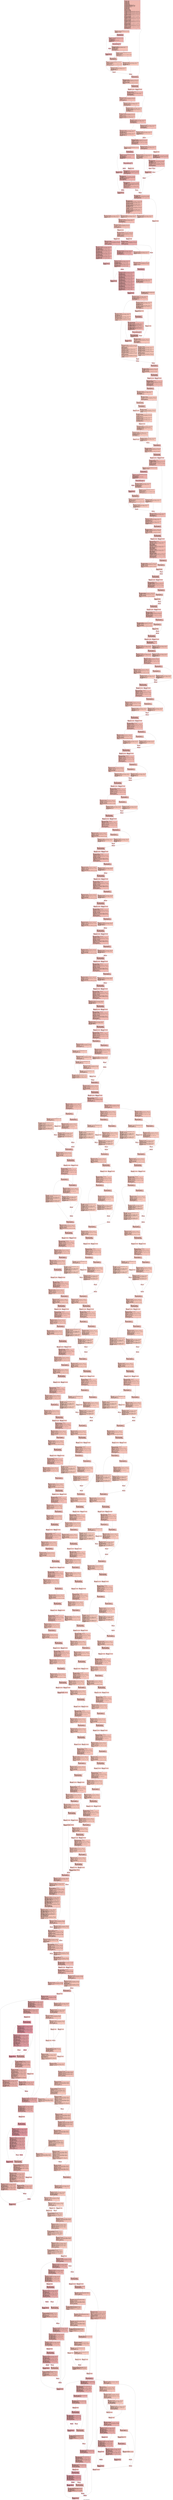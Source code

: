 digraph "CFG for 'stc_put_params' function" {
	label="CFG for 'stc_put_params' function";

	Node0x60000168ee90 [shape=record,color="#3d50c3ff", style=filled, fillcolor="#de614d70" fontname="Courier",label="{2:\l|  %3 = alloca ptr, align 8\l  %4 = alloca ptr, align 8\l  %5 = alloca i32, align 4\l  %6 = alloca i32, align 4\l  %7 = alloca i32, align 4\l  %8 = alloca i32, align 4\l  %9 = alloca i32, align 4\l  %10 = alloca i32, align 4\l  %11 = alloca i32, align 4\l  %12 = alloca float, align 4\l  %13 = alloca ptr, align 8\l  %14 = alloca %struct.gs_param_string_s, align 8\l  %15 = alloca %struct.gs_param_string_array_s, align 8\l  %16 = alloca %struct.gs_param_float_array_s, align 8\l  %17 = alloca ptr, align 8\l  %18 = alloca %struct.gx_device_color_info_s, align 4\l  %19 = alloca %struct.stc_s, align 8\l  %20 = alloca i32, align 4\l  %21 = alloca ptr, align 8\l  %22 = alloca ptr, align 8\l  %23 = alloca i32, align 4\l  %24 = alloca i32, align 4\l  %25 = alloca i32, align 4\l  store ptr %0, ptr %3, align 8\l  store ptr %1, ptr %4, align 8\l  %26 = load ptr, ptr %3, align 8\l  store ptr %26, ptr %17, align 8\l  %27 = load ptr, ptr %17, align 8\l  %28 = getelementptr inbounds %struct.stcolor_device_s, ptr %27, i32 0, i32 7\l  call void @llvm.memcpy.p0.p0.i64(ptr align 4 %18, ptr align 8 %28, i64 16,\l... i1 false)\l  %29 = load ptr, ptr %17, align 8\l  %30 = getelementptr inbounds %struct.stcolor_device_s, ptr %29, i32 0, i32 36\l  call void @llvm.memcpy.p0.p0.i64(ptr align 8 %19, ptr align 8 %30, i64 424,\l... i1 false)\l  %31 = load ptr, ptr %4, align 8\l  %32 = getelementptr inbounds %struct.gs_param_list_s, ptr %31, i32 0, i32 0\l  %33 = load ptr, ptr %32, align 8\l  %34 = getelementptr inbounds %struct.gs_param_list_procs_s, ptr %33, i32 0,\l... i32 5\l  %35 = load ptr, ptr %34, align 8\l  %36 = load ptr, ptr %4, align 8\l  %37 = call i32 %35(ptr noundef %36, ptr noundef @.str.9, ptr noundef %14)\l  store i32 %37, ptr %5, align 4\l  %38 = load ptr, ptr %4, align 8\l  %39 = getelementptr inbounds %struct.gs_param_list_s, ptr %38, i32 0, i32 0\l  %40 = load ptr, ptr %39, align 8\l  %41 = getelementptr inbounds %struct.gs_param_list_procs_s, ptr %40, i32 0,\l... i32 2\l  %42 = load ptr, ptr %41, align 8\l  %43 = load ptr, ptr %4, align 8\l  %44 = call i32 %42(ptr noundef %43, ptr noundef @.str.10, ptr noundef %7)\l  store i32 %44, ptr %5, align 4\l  %45 = load ptr, ptr %4, align 8\l  %46 = getelementptr inbounds %struct.gs_param_list_s, ptr %45, i32 0, i32 0\l  %47 = load ptr, ptr %46, align 8\l  %48 = getelementptr inbounds %struct.gs_param_list_procs_s, ptr %47, i32 0,\l... i32 9\l  %49 = load ptr, ptr %48, align 8\l  %50 = load ptr, ptr %4, align 8\l  %51 = call i32 %49(ptr noundef %50, ptr noundef @.str.11, ptr noundef %15)\l  store i32 %51, ptr %5, align 4\l  store i32 0, ptr %6, align 4\l  %52 = load ptr, ptr %4, align 8\l  %53 = getelementptr inbounds %struct.gs_param_list_s, ptr %52, i32 0, i32 0\l  %54 = load ptr, ptr %53, align 8\l  %55 = getelementptr inbounds %struct.gs_param_list_procs_s, ptr %54, i32 0,\l... i32 5\l  %56 = load ptr, ptr %55, align 8\l  %57 = load ptr, ptr %4, align 8\l  %58 = call i32 %56(ptr noundef %57, ptr noundef @.str.19, ptr noundef %14)\l  store i32 %58, ptr %5, align 4\l  %59 = load i32, ptr %5, align 4\l  %60 = icmp eq i32 %59, 0\l  br i1 %60, label %61, label %124\l|{<s0>T|<s1>F}}"];
	Node0x60000168ee90:s0 -> Node0x60000168eee0[tooltip="2 -> 61\nProbability 37.50%" ];
	Node0x60000168ee90:s1 -> Node0x60000168f340[tooltip="2 -> 124\nProbability 62.50%" ];
	Node0x60000168eee0 [shape=record,color="#3d50c3ff", style=filled, fillcolor="#e5705870" fontname="Courier",label="{61:\l|  %62 = getelementptr inbounds %struct.gs_param_string_s, ptr %14, i32 0,\l... i32 1\l  %63 = load i32, ptr %62, align 8\l  store i32 %63, ptr %8, align 4\l  br label %64\l}"];
	Node0x60000168eee0 -> Node0x60000168ef30[tooltip="61 -> 64\nProbability 100.00%" ];
	Node0x60000168ef30 [shape=record,color="#3d50c3ff", style=filled, fillcolor="#cc403a70" fontname="Courier",label="{64:\l|  %65 = load i32, ptr %8, align 4\l  %66 = icmp sgt i32 %65, 0\l  br i1 %66, label %67, label %77\l|{<s0>T|<s1>F}}"];
	Node0x60000168ef30:s0 -> Node0x60000168ef80[tooltip="64 -> 67\nProbability 62.50%" ];
	Node0x60000168ef30:s1 -> Node0x60000168efd0[tooltip="64 -> 77\nProbability 37.50%" ];
	Node0x60000168ef80 [shape=record,color="#3d50c3ff", style=filled, fillcolor="#d0473d70" fontname="Courier",label="{67:\l|  %68 = getelementptr inbounds %struct.gs_param_string_s, ptr %14, i32 0,\l... i32 0\l  %69 = load ptr, ptr %68, align 8\l  %70 = load i32, ptr %8, align 4\l  %71 = sub nsw i32 %70, 1\l  %72 = sext i32 %71 to i64\l  %73 = getelementptr inbounds i8, ptr %69, i64 %72\l  %74 = load i8, ptr %73, align 1\l  %75 = zext i8 %74 to i32\l  %76 = icmp eq i32 %75, 0\l  br label %77\l}"];
	Node0x60000168ef80 -> Node0x60000168efd0[tooltip="67 -> 77\nProbability 100.00%" ];
	Node0x60000168efd0 [shape=record,color="#3d50c3ff", style=filled, fillcolor="#cc403a70" fontname="Courier",label="{77:\l|  %78 = phi i1 [ false, %64 ], [ %76, %67 ]\l  br i1 %78, label %79, label %83\l|{<s0>T|<s1>F}}"];
	Node0x60000168efd0:s0 -> Node0x60000168f020[tooltip="77 -> 79\nProbability 96.88%" ];
	Node0x60000168efd0:s1 -> Node0x60000168f0c0[tooltip="77 -> 83\nProbability 3.12%" ];
	Node0x60000168f020 [shape=record,color="#3d50c3ff", style=filled, fillcolor="#cc403a70" fontname="Courier",label="{79:\l|  br label %80\l}"];
	Node0x60000168f020 -> Node0x60000168f070[tooltip="79 -> 80\nProbability 100.00%" ];
	Node0x60000168f070 [shape=record,color="#3d50c3ff", style=filled, fillcolor="#cc403a70" fontname="Courier",label="{80:\l|  %81 = load i32, ptr %8, align 4\l  %82 = add nsw i32 %81, -1\l  store i32 %82, ptr %8, align 4\l  br label %64\l}"];
	Node0x60000168f070 -> Node0x60000168ef30[tooltip="80 -> 64\nProbability 100.00%" ];
	Node0x60000168f0c0 [shape=record,color="#3d50c3ff", style=filled, fillcolor="#e5705870" fontname="Courier",label="{83:\l|  %84 = load ptr, ptr %17, align 8\l  %85 = getelementptr inbounds %struct.stcolor_device_s, ptr %84, i32 0, i32 36\l  %86 = getelementptr inbounds %struct.stc_s, ptr %85, i32 0, i32 0\l  %87 = load i64, ptr %86, align 8\l  %88 = and i64 %87, -61441\l  store i64 %88, ptr %86, align 8\l  %89 = load i32, ptr %8, align 4\l  %90 = sext i32 %89 to i64\l  %91 = icmp ne i64 5, %90\l  br i1 %91, label %105, label %92\l|{<s0>T|<s1>F}}"];
	Node0x60000168f0c0:s0 -> Node0x60000168f1b0[tooltip="83 -> 105\nProbability 50.00%" ];
	Node0x60000168f0c0:s1 -> Node0x60000168f110[tooltip="83 -> 92\nProbability 50.00%" ];
	Node0x60000168f110 [shape=record,color="#3d50c3ff", style=filled, fillcolor="#e97a5f70" fontname="Courier",label="{92:\l|  %93 = getelementptr inbounds %struct.gs_param_string_s, ptr %14, i32 0,\l... i32 0\l  %94 = load ptr, ptr %93, align 8\l  %95 = load i32, ptr %8, align 4\l  %96 = sext i32 %95 to i64\l  %97 = call i32 @strncmp(ptr noundef @.str.16, ptr noundef %94, i64 noundef\l... %96) #6\l  %98 = icmp ne i32 0, %97\l  br i1 %98, label %105, label %99\l|{<s0>T|<s1>F}}"];
	Node0x60000168f110:s0 -> Node0x60000168f1b0[tooltip="92 -> 105\nProbability 50.00%" ];
	Node0x60000168f110:s1 -> Node0x60000168f160[tooltip="92 -> 99\nProbability 50.00%" ];
	Node0x60000168f160 [shape=record,color="#3d50c3ff", style=filled, fillcolor="#ec7f6370" fontname="Courier",label="{99:\l|  %100 = load ptr, ptr %17, align 8\l  %101 = getelementptr inbounds %struct.stcolor_device_s, ptr %100, i32 0, i32\l... 36\l  %102 = getelementptr inbounds %struct.stc_s, ptr %101, i32 0, i32 0\l  %103 = load i64, ptr %102, align 8\l  %104 = or i64 %103, 4096\l  store i64 %104, ptr %102, align 8\l  br label %123\l}"];
	Node0x60000168f160 -> Node0x60000168f2f0[tooltip="99 -> 123\nProbability 100.00%" ];
	Node0x60000168f1b0 [shape=record,color="#3d50c3ff", style=filled, fillcolor="#e5705870" fontname="Courier",label="{105:\l|  %106 = load i32, ptr %8, align 4\l  %107 = sext i32 %106 to i64\l  %108 = icmp ne i64 5, %107\l  br i1 %108, label %122, label %109\l|{<s0>T|<s1>F}}"];
	Node0x60000168f1b0:s0 -> Node0x60000168f2a0[tooltip="105 -> 122\nProbability 50.00%" ];
	Node0x60000168f1b0:s1 -> Node0x60000168f200[tooltip="105 -> 109\nProbability 50.00%" ];
	Node0x60000168f200 [shape=record,color="#3d50c3ff", style=filled, fillcolor="#e97a5f70" fontname="Courier",label="{109:\l|  %110 = getelementptr inbounds %struct.gs_param_string_s, ptr %14, i32 0,\l... i32 0\l  %111 = load ptr, ptr %110, align 8\l  %112 = load i32, ptr %8, align 4\l  %113 = sext i32 %112 to i64\l  %114 = call i32 @strncmp(ptr noundef @.str.17, ptr noundef %111, i64 noundef\l... %113) #6\l  %115 = icmp ne i32 0, %114\l  br i1 %115, label %122, label %116\l|{<s0>T|<s1>F}}"];
	Node0x60000168f200:s0 -> Node0x60000168f2a0[tooltip="109 -> 122\nProbability 50.00%" ];
	Node0x60000168f200:s1 -> Node0x60000168f250[tooltip="109 -> 116\nProbability 50.00%" ];
	Node0x60000168f250 [shape=record,color="#3d50c3ff", style=filled, fillcolor="#ed836670" fontname="Courier",label="{116:\l|  %117 = load ptr, ptr %17, align 8\l  %118 = getelementptr inbounds %struct.stcolor_device_s, ptr %117, i32 0, i32\l... 36\l  %119 = getelementptr inbounds %struct.stc_s, ptr %118, i32 0, i32 0\l  %120 = load i64, ptr %119, align 8\l  %121 = or i64 %120, 8192\l  store i64 %121, ptr %119, align 8\l  br label %122\l}"];
	Node0x60000168f250 -> Node0x60000168f2a0[tooltip="116 -> 122\nProbability 100.00%" ];
	Node0x60000168f2a0 [shape=record,color="#3d50c3ff", style=filled, fillcolor="#e5705870" fontname="Courier",label="{122:\l|  br label %123\l}"];
	Node0x60000168f2a0 -> Node0x60000168f2f0[tooltip="122 -> 123\nProbability 100.00%" ];
	Node0x60000168f2f0 [shape=record,color="#3d50c3ff", style=filled, fillcolor="#e5705870" fontname="Courier",label="{123:\l|  br label %124\l}"];
	Node0x60000168f2f0 -> Node0x60000168f340[tooltip="123 -> 124\nProbability 100.00%" ];
	Node0x60000168f340 [shape=record,color="#3d50c3ff", style=filled, fillcolor="#de614d70" fontname="Courier",label="{124:\l|  %125 = load i32, ptr %5, align 4\l  %126 = icmp slt i32 %125, 0\l  br i1 %126, label %127, label %136\l|{<s0>T|<s1>F}}"];
	Node0x60000168f340:s0 -> Node0x60000168f390[tooltip="124 -> 127\nProbability 37.50%" ];
	Node0x60000168f340:s1 -> Node0x60000168f3e0[tooltip="124 -> 136\nProbability 62.50%" ];
	Node0x60000168f390 [shape=record,color="#3d50c3ff", style=filled, fillcolor="#e5705870" fontname="Courier",label="{127:\l|  %128 = load ptr, ptr %4, align 8\l  %129 = getelementptr inbounds %struct.gs_param_list_s, ptr %128, i32 0, i32 0\l  %130 = load ptr, ptr %129, align 8\l  %131 = getelementptr inbounds %struct.gs_param_list_procs_s, ptr %130, i32\l... 0, i32 15\l  %132 = load ptr, ptr %131, align 8\l  %133 = load ptr, ptr %4, align 8\l  %134 = load i32, ptr %5, align 4\l  %135 = call i32 %132(ptr noundef %133, ptr noundef @.str.19, i32 noundef\l... %134)\l  br label %136\l}"];
	Node0x60000168f390 -> Node0x60000168f3e0[tooltip="127 -> 136\nProbability 100.00%" ];
	Node0x60000168f3e0 [shape=record,color="#3d50c3ff", style=filled, fillcolor="#de614d70" fontname="Courier",label="{136:\l|  %137 = load i32, ptr %6, align 4\l  %138 = load i32, ptr %5, align 4\l  %139 = icmp sgt i32 %137, %138\l  br i1 %139, label %140, label %142\l|{<s0>T|<s1>F}}"];
	Node0x60000168f3e0:s0 -> Node0x60000168f430[tooltip="136 -> 140\nProbability 50.00%" ];
	Node0x60000168f3e0:s1 -> Node0x60000168f480[tooltip="136 -> 142\nProbability 50.00%" ];
	Node0x60000168f430 [shape=record,color="#3d50c3ff", style=filled, fillcolor="#e36c5570" fontname="Courier",label="{140:\l|  %141 = load i32, ptr %5, align 4\l  br label %144\l}"];
	Node0x60000168f430 -> Node0x60000168f4d0[tooltip="140 -> 144\nProbability 100.00%" ];
	Node0x60000168f480 [shape=record,color="#3d50c3ff", style=filled, fillcolor="#e36c5570" fontname="Courier",label="{142:\l|  %143 = load i32, ptr %6, align 4\l  br label %144\l}"];
	Node0x60000168f480 -> Node0x60000168f4d0[tooltip="142 -> 144\nProbability 100.00%" ];
	Node0x60000168f4d0 [shape=record,color="#3d50c3ff", style=filled, fillcolor="#de614d70" fontname="Courier",label="{144:\l|  %145 = phi i32 [ %141, %140 ], [ %143, %142 ]\l  store i32 %145, ptr %6, align 4\l  %146 = load ptr, ptr %17, align 8\l  %147 = getelementptr inbounds %struct.stcolor_device_s, ptr %146, i32 0, i32\l... 36\l  %148 = getelementptr inbounds %struct.stc_s, ptr %147, i32 0, i32 0\l  %149 = load i64, ptr %148, align 8\l  %150 = and i64 %149, 61440\l  %151 = icmp eq i64 %150, 4096\l  br i1 %151, label %152, label %180\l|{<s0>T|<s1>F}}"];
	Node0x60000168f4d0:s0 -> Node0x60000168f520[tooltip="144 -> 152\nProbability 50.00%" ];
	Node0x60000168f4d0:s1 -> Node0x60000168f660[tooltip="144 -> 180\nProbability 50.00%" ];
	Node0x60000168f520 [shape=record,color="#3d50c3ff", style=filled, fillcolor="#e36c5570" fontname="Courier",label="{152:\l|  %153 = load ptr, ptr %17, align 8\l  %154 = getelementptr inbounds %struct.stcolor_device_s, ptr %153, i32 0, i32\l... 7\l  %155 = getelementptr inbounds %struct.gx_device_color_info_s, ptr %154, i32\l... 0, i32 0\l  %156 = load i32, ptr %155, align 8\l  %157 = icmp sgt i32 %156, 1\l  br i1 %157, label %173, label %158\l|{<s0>T|<s1>F}}"];
	Node0x60000168f520:s0 -> Node0x60000168f610[tooltip="152 -> 173\nProbability 50.00%" ];
	Node0x60000168f520:s1 -> Node0x60000168f570[tooltip="152 -> 158\nProbability 50.00%" ];
	Node0x60000168f570 [shape=record,color="#3d50c3ff", style=filled, fillcolor="#e8765c70" fontname="Courier",label="{158:\l|  %159 = load ptr, ptr %17, align 8\l  %160 = getelementptr inbounds %struct.stcolor_device_s, ptr %159, i32 0, i32\l... 36\l  %161 = getelementptr inbounds %struct.stc_s, ptr %160, i32 0, i32 2\l  %162 = load ptr, ptr %161, align 8\l  %163 = icmp eq ptr %162, null\l  br i1 %163, label %173, label %164\l|{<s0>T|<s1>F}}"];
	Node0x60000168f570:s0 -> Node0x60000168f610[tooltip="158 -> 173\nProbability 37.50%" ];
	Node0x60000168f570:s1 -> Node0x60000168f5c0[tooltip="158 -> 164\nProbability 62.50%" ];
	Node0x60000168f5c0 [shape=record,color="#3d50c3ff", style=filled, fillcolor="#e97a5f70" fontname="Courier",label="{164:\l|  %165 = load ptr, ptr %17, align 8\l  %166 = getelementptr inbounds %struct.stcolor_device_s, ptr %165, i32 0, i32\l... 36\l  %167 = getelementptr inbounds %struct.stc_s, ptr %166, i32 0, i32 2\l  %168 = load ptr, ptr %167, align 8\l  %169 = getelementptr inbounds %struct.stc_dither_s, ptr %168, i32 0, i32 2\l  %170 = load i32, ptr %169, align 8\l  %171 = and i32 %170, 7\l  %172 = icmp ugt i32 %171, 1\l  br i1 %172, label %173, label %180\l|{<s0>T|<s1>F}}"];
	Node0x60000168f5c0:s0 -> Node0x60000168f610[tooltip="164 -> 173\nProbability 50.00%" ];
	Node0x60000168f5c0:s1 -> Node0x60000168f660[tooltip="164 -> 180\nProbability 50.00%" ];
	Node0x60000168f610 [shape=record,color="#3d50c3ff", style=filled, fillcolor="#e36c5570" fontname="Courier",label="{173:\l|  %174 = load ptr, ptr %17, align 8\l  %175 = getelementptr inbounds %struct.stcolor_device_s, ptr %174, i32 0, i32\l... 7\l  %176 = getelementptr inbounds %struct.gx_device_color_info_s, ptr %175, i32\l... 0, i32 0\l  store i32 1, ptr %176, align 8\l  %177 = load ptr, ptr %17, align 8\l  %178 = getelementptr inbounds %struct.stcolor_device_s, ptr %177, i32 0, i32\l... 36\l  %179 = getelementptr inbounds %struct.stc_s, ptr %178, i32 0, i32 2\l  store ptr null, ptr %179, align 8\l  br label %180\l}"];
	Node0x60000168f610 -> Node0x60000168f660[tooltip="173 -> 180\nProbability 100.00%" ];
	Node0x60000168f660 [shape=record,color="#3d50c3ff", style=filled, fillcolor="#de614d70" fontname="Courier",label="{180:\l|  %181 = load ptr, ptr %17, align 8\l  %182 = getelementptr inbounds %struct.stcolor_device_s, ptr %181, i32 0, i32\l... 36\l  %183 = getelementptr inbounds %struct.stc_s, ptr %182, i32 0, i32 0\l  %184 = load i64, ptr %183, align 8\l  %185 = and i64 %184, 61440\l  %186 = icmp eq i64 %185, 4096\l  br i1 %186, label %187, label %198\l|{<s0>T|<s1>F}}"];
	Node0x60000168f660:s0 -> Node0x60000168f6b0[tooltip="180 -> 187\nProbability 50.00%" ];
	Node0x60000168f660:s1 -> Node0x60000168f700[tooltip="180 -> 198\nProbability 50.00%" ];
	Node0x60000168f6b0 [shape=record,color="#3d50c3ff", style=filled, fillcolor="#e36c5570" fontname="Courier",label="{187:\l|  %188 = load ptr, ptr %17, align 8\l  %189 = getelementptr inbounds %struct.stcolor_device_s, ptr %188, i32 0, i32\l... 36\l  %190 = getelementptr inbounds %struct.stc_s, ptr %189, i32 0, i32 0\l  %191 = load i64, ptr %190, align 8\l  %192 = and i64 %191, -129\l  store i64 %192, ptr %190, align 8\l  %193 = load ptr, ptr %17, align 8\l  %194 = getelementptr inbounds %struct.stcolor_device_s, ptr %193, i32 0, i32\l... 36\l  %195 = getelementptr inbounds %struct.stc_s, ptr %194, i32 0, i32 0\l  %196 = load i64, ptr %195, align 8\l  %197 = or i64 %196, 256\l  store i64 %197, ptr %195, align 8\l  br label %212\l}"];
	Node0x60000168f6b0 -> Node0x60000168f7f0[tooltip="187 -> 212\nProbability 100.00%" ];
	Node0x60000168f700 [shape=record,color="#3d50c3ff", style=filled, fillcolor="#e36c5570" fontname="Courier",label="{198:\l|  %199 = load ptr, ptr %17, align 8\l  %200 = getelementptr inbounds %struct.stcolor_device_s, ptr %199, i32 0, i32\l... 36\l  %201 = getelementptr inbounds %struct.stc_s, ptr %200, i32 0, i32 0\l  %202 = load i64, ptr %201, align 8\l  %203 = and i64 %202, 61440\l  %204 = icmp eq i64 %203, 8192\l  br i1 %204, label %205, label %211\l|{<s0>T|<s1>F}}"];
	Node0x60000168f700:s0 -> Node0x60000168f750[tooltip="198 -> 205\nProbability 50.00%" ];
	Node0x60000168f700:s1 -> Node0x60000168f7a0[tooltip="198 -> 211\nProbability 50.00%" ];
	Node0x60000168f750 [shape=record,color="#3d50c3ff", style=filled, fillcolor="#e8765c70" fontname="Courier",label="{205:\l|  %206 = load ptr, ptr %17, align 8\l  %207 = getelementptr inbounds %struct.stcolor_device_s, ptr %206, i32 0, i32\l... 36\l  %208 = getelementptr inbounds %struct.stc_s, ptr %207, i32 0, i32 0\l  %209 = load i64, ptr %208, align 8\l  %210 = or i64 %209, 256\l  store i64 %210, ptr %208, align 8\l  br label %211\l}"];
	Node0x60000168f750 -> Node0x60000168f7a0[tooltip="205 -> 211\nProbability 100.00%" ];
	Node0x60000168f7a0 [shape=record,color="#3d50c3ff", style=filled, fillcolor="#e36c5570" fontname="Courier",label="{211:\l|  br label %212\l}"];
	Node0x60000168f7a0 -> Node0x60000168f7f0[tooltip="211 -> 212\nProbability 100.00%" ];
	Node0x60000168f7f0 [shape=record,color="#3d50c3ff", style=filled, fillcolor="#de614d70" fontname="Courier",label="{212:\l|  %213 = load ptr, ptr %4, align 8\l  %214 = getelementptr inbounds %struct.gs_param_list_s, ptr %213, i32 0, i32 0\l  %215 = load ptr, ptr %214, align 8\l  %216 = getelementptr inbounds %struct.gs_param_list_procs_s, ptr %215, i32\l... 0, i32 5\l  %217 = load ptr, ptr %216, align 8\l  %218 = load ptr, ptr %4, align 8\l  %219 = call i32 %217(ptr noundef %218, ptr noundef @.str.36, ptr noundef %14)\l  store i32 %219, ptr %5, align 4\l  %220 = load i32, ptr %5, align 4\l  %221 = icmp eq i32 %220, 0\l  br i1 %221, label %222, label %280\l|{<s0>T|<s1>F}}"];
	Node0x60000168f7f0:s0 -> Node0x60000168f840[tooltip="212 -> 222\nProbability 37.50%" ];
	Node0x60000168f7f0:s1 -> Node0x60000168fca0[tooltip="212 -> 280\nProbability 62.50%" ];
	Node0x60000168f840 [shape=record,color="#3d50c3ff", style=filled, fillcolor="#e5705870" fontname="Courier",label="{222:\l|  %223 = getelementptr inbounds %struct.gs_param_string_s, ptr %14, i32 0,\l... i32 1\l  %224 = load i32, ptr %223, align 8\l  store i32 %224, ptr %8, align 4\l  br label %225\l}"];
	Node0x60000168f840 -> Node0x60000168f890[tooltip="222 -> 225\nProbability 100.00%" ];
	Node0x60000168f890 [shape=record,color="#3d50c3ff", style=filled, fillcolor="#cc403a70" fontname="Courier",label="{225:\l|  %226 = load i32, ptr %8, align 4\l  %227 = icmp sgt i32 %226, 0\l  br i1 %227, label %228, label %238\l|{<s0>T|<s1>F}}"];
	Node0x60000168f890:s0 -> Node0x60000168f8e0[tooltip="225 -> 228\nProbability 62.50%" ];
	Node0x60000168f890:s1 -> Node0x60000168f930[tooltip="225 -> 238\nProbability 37.50%" ];
	Node0x60000168f8e0 [shape=record,color="#3d50c3ff", style=filled, fillcolor="#d0473d70" fontname="Courier",label="{228:\l|  %229 = getelementptr inbounds %struct.gs_param_string_s, ptr %14, i32 0,\l... i32 0\l  %230 = load ptr, ptr %229, align 8\l  %231 = load i32, ptr %8, align 4\l  %232 = sub nsw i32 %231, 1\l  %233 = sext i32 %232 to i64\l  %234 = getelementptr inbounds i8, ptr %230, i64 %233\l  %235 = load i8, ptr %234, align 1\l  %236 = zext i8 %235 to i32\l  %237 = icmp eq i32 %236, 0\l  br label %238\l}"];
	Node0x60000168f8e0 -> Node0x60000168f930[tooltip="228 -> 238\nProbability 100.00%" ];
	Node0x60000168f930 [shape=record,color="#3d50c3ff", style=filled, fillcolor="#cc403a70" fontname="Courier",label="{238:\l|  %239 = phi i1 [ false, %225 ], [ %237, %228 ]\l  br i1 %239, label %240, label %244\l|{<s0>T|<s1>F}}"];
	Node0x60000168f930:s0 -> Node0x60000168f980[tooltip="238 -> 240\nProbability 96.88%" ];
	Node0x60000168f930:s1 -> Node0x60000168fa20[tooltip="238 -> 244\nProbability 3.12%" ];
	Node0x60000168f980 [shape=record,color="#3d50c3ff", style=filled, fillcolor="#cc403a70" fontname="Courier",label="{240:\l|  br label %241\l}"];
	Node0x60000168f980 -> Node0x60000168f9d0[tooltip="240 -> 241\nProbability 100.00%" ];
	Node0x60000168f9d0 [shape=record,color="#3d50c3ff", style=filled, fillcolor="#cc403a70" fontname="Courier",label="{241:\l|  %242 = load i32, ptr %8, align 4\l  %243 = add nsw i32 %242, -1\l  store i32 %243, ptr %8, align 4\l  br label %225\l}"];
	Node0x60000168f9d0 -> Node0x60000168f890[tooltip="241 -> 225\nProbability 100.00%" ];
	Node0x60000168fa20 [shape=record,color="#3d50c3ff", style=filled, fillcolor="#e5705870" fontname="Courier",label="{244:\l|  store i32 0, ptr %7, align 4\l  br label %245\l}"];
	Node0x60000168fa20 -> Node0x60000168fa70[tooltip="244 -> 245\nProbability 100.00%" ];
	Node0x60000168fa70 [shape=record,color="#3d50c3ff", style=filled, fillcolor="#d0473d70" fontname="Courier",label="{245:\l|  %246 = load i32, ptr %7, align 4\l  %247 = sext i32 %246 to i64\l  %248 = getelementptr inbounds [10 x %struct.stc_dither_s], ptr @stc_dither,\l... i64 0, i64 %247\l  %249 = getelementptr inbounds %struct.stc_dither_s, ptr %248, i32 0, i32 0\l  %250 = load ptr, ptr %249, align 8\l  %251 = icmp ne ptr %250, null\l  br i1 %251, label %252, label %279\l|{<s0>T|<s1>F}}"];
	Node0x60000168fa70:s0 -> Node0x60000168fac0[tooltip="245 -> 252\nProbability 96.88%" ];
	Node0x60000168fa70:s1 -> Node0x60000168fc50[tooltip="245 -> 279\nProbability 3.12%" ];
	Node0x60000168fac0 [shape=record,color="#3d50c3ff", style=filled, fillcolor="#d0473d70" fontname="Courier",label="{252:\l|  %253 = load i32, ptr %7, align 4\l  %254 = sext i32 %253 to i64\l  %255 = getelementptr inbounds [10 x %struct.stc_dither_s], ptr @stc_dither,\l... i64 0, i64 %254\l  %256 = getelementptr inbounds %struct.stc_dither_s, ptr %255, i32 0, i32 0\l  %257 = load ptr, ptr %256, align 8\l  %258 = call i64 @strlen(ptr noundef %257) #6\l  %259 = load i32, ptr %8, align 4\l  %260 = sext i32 %259 to i64\l  %261 = icmp ne i64 %258, %260\l  br i1 %261, label %275, label %262\l|{<s0>T|<s1>F}}"];
	Node0x60000168fac0:s0 -> Node0x60000168fbb0[tooltip="252 -> 275\nProbability 50.00%" ];
	Node0x60000168fac0:s1 -> Node0x60000168fb10[tooltip="252 -> 262\nProbability 50.00%" ];
	Node0x60000168fb10 [shape=record,color="#3d50c3ff", style=filled, fillcolor="#d6524470" fontname="Courier",label="{262:\l|  %263 = load i32, ptr %7, align 4\l  %264 = sext i32 %263 to i64\l  %265 = getelementptr inbounds [10 x %struct.stc_dither_s], ptr @stc_dither,\l... i64 0, i64 %264\l  %266 = getelementptr inbounds %struct.stc_dither_s, ptr %265, i32 0, i32 0\l  %267 = load ptr, ptr %266, align 8\l  %268 = getelementptr inbounds %struct.gs_param_string_s, ptr %14, i32 0, i32\l... 0\l  %269 = load ptr, ptr %268, align 8\l  %270 = load i32, ptr %8, align 4\l  %271 = sext i32 %270 to i64\l  %272 = call i32 @strncmp(ptr noundef %267, ptr noundef %269, i64 noundef\l... %271) #6\l  %273 = icmp ne i32 0, %272\l  br i1 %273, label %275, label %274\l|{<s0>T|<s1>F}}"];
	Node0x60000168fb10:s0 -> Node0x60000168fbb0[tooltip="262 -> 275\nProbability 96.88%" ];
	Node0x60000168fb10:s1 -> Node0x60000168fb60[tooltip="262 -> 274\nProbability 3.12%" ];
	Node0x60000168fb60 [shape=record,color="#3d50c3ff", style=filled, fillcolor="#ec7f6370" fontname="Courier",label="{274:\l|  br label %279\l}"];
	Node0x60000168fb60 -> Node0x60000168fc50[tooltip="274 -> 279\nProbability 100.00%" ];
	Node0x60000168fbb0 [shape=record,color="#3d50c3ff", style=filled, fillcolor="#d0473d70" fontname="Courier",label="{275:\l|  br label %276\l}"];
	Node0x60000168fbb0 -> Node0x60000168fc00[tooltip="275 -> 276\nProbability 100.00%" ];
	Node0x60000168fc00 [shape=record,color="#3d50c3ff", style=filled, fillcolor="#d0473d70" fontname="Courier",label="{276:\l|  %277 = load i32, ptr %7, align 4\l  %278 = add nsw i32 %277, 1\l  store i32 %278, ptr %7, align 4\l  br label %245\l}"];
	Node0x60000168fc00 -> Node0x60000168fa70[tooltip="276 -> 245\nProbability 100.00%" ];
	Node0x60000168fc50 [shape=record,color="#3d50c3ff", style=filled, fillcolor="#e5705870" fontname="Courier",label="{279:\l|  br label %322\l}"];
	Node0x60000168fc50 -> Node0x600001680000[tooltip="279 -> 322\nProbability 100.00%" ];
	Node0x60000168fca0 [shape=record,color="#3d50c3ff", style=filled, fillcolor="#e1675170" fontname="Courier",label="{280:\l|  %281 = load ptr, ptr %17, align 8\l  %282 = getelementptr inbounds %struct.stcolor_device_s, ptr %281, i32 0, i32\l... 36\l  %283 = getelementptr inbounds %struct.stc_s, ptr %282, i32 0, i32 2\l  %284 = load ptr, ptr %283, align 8\l  %285 = icmp ne ptr %284, null\l  br i1 %285, label %286, label %295\l|{<s0>T|<s1>F}}"];
	Node0x60000168fca0:s0 -> Node0x60000168fcf0[tooltip="280 -> 286\nProbability 62.50%" ];
	Node0x60000168fca0:s1 -> Node0x60000168fd40[tooltip="280 -> 295\nProbability 37.50%" ];
	Node0x60000168fcf0 [shape=record,color="#3d50c3ff", style=filled, fillcolor="#e5705870" fontname="Courier",label="{286:\l|  %287 = load ptr, ptr %17, align 8\l  %288 = getelementptr inbounds %struct.stcolor_device_s, ptr %287, i32 0, i32\l... 36\l  %289 = getelementptr inbounds %struct.stc_s, ptr %288, i32 0, i32 2\l  %290 = load ptr, ptr %289, align 8\l  %291 = ptrtoint ptr %290 to i64\l  %292 = sub i64 %291, ptrtoint (ptr @stc_dither to i64)\l  %293 = sdiv exact i64 %292, 40\l  %294 = trunc i64 %293 to i32\l  store i32 %294, ptr %7, align 4\l  br label %321\l}"];
	Node0x60000168fcf0 -> Node0x60000168ff70[tooltip="286 -> 321\nProbability 100.00%" ];
	Node0x60000168fd40 [shape=record,color="#3d50c3ff", style=filled, fillcolor="#e8765c70" fontname="Courier",label="{295:\l|  store i32 0, ptr %7, align 4\l  br label %296\l}"];
	Node0x60000168fd40 -> Node0x60000168fd90[tooltip="295 -> 296\nProbability 100.00%" ];
	Node0x60000168fd90 [shape=record,color="#3d50c3ff", style=filled, fillcolor="#d6524470" fontname="Courier",label="{296:\l|  %297 = load i32, ptr %7, align 4\l  %298 = sext i32 %297 to i64\l  %299 = getelementptr inbounds [10 x %struct.stc_dither_s], ptr @stc_dither,\l... i64 0, i64 %298\l  %300 = getelementptr inbounds %struct.stc_dither_s, ptr %299, i32 0, i32 0\l  %301 = load ptr, ptr %300, align 8\l  %302 = icmp ne ptr %301, null\l  br i1 %302, label %303, label %320\l|{<s0>T|<s1>F}}"];
	Node0x60000168fd90:s0 -> Node0x60000168fde0[tooltip="296 -> 303\nProbability 96.88%" ];
	Node0x60000168fd90:s1 -> Node0x60000168ff20[tooltip="296 -> 320\nProbability 3.12%" ];
	Node0x60000168fde0 [shape=record,color="#3d50c3ff", style=filled, fillcolor="#d6524470" fontname="Courier",label="{303:\l|  %304 = load i32, ptr %7, align 4\l  %305 = sext i32 %304 to i64\l  %306 = getelementptr inbounds [10 x %struct.stc_dither_s], ptr @stc_dither,\l... i64 0, i64 %305\l  %307 = getelementptr inbounds %struct.stc_dither_s, ptr %306, i32 0, i32 2\l  %308 = load i32, ptr %307, align 8\l  %309 = and i32 %308, 7\l  %310 = load ptr, ptr %17, align 8\l  %311 = getelementptr inbounds %struct.stcolor_device_s, ptr %310, i32 0, i32\l... 7\l  %312 = getelementptr inbounds %struct.gx_device_color_info_s, ptr %311, i32\l... 0, i32 0\l  %313 = load i32, ptr %312, align 8\l  %314 = icmp eq i32 %309, %313\l  br i1 %314, label %315, label %316\l|{<s0>T|<s1>F}}"];
	Node0x60000168fde0:s0 -> Node0x60000168fe30[tooltip="303 -> 315\nProbability 3.12%" ];
	Node0x60000168fde0:s1 -> Node0x60000168fe80[tooltip="303 -> 316\nProbability 96.88%" ];
	Node0x60000168fe30 [shape=record,color="#3d50c3ff", style=filled, fillcolor="#ec7f6370" fontname="Courier",label="{315:\l|  br label %320\l}"];
	Node0x60000168fe30 -> Node0x60000168ff20[tooltip="315 -> 320\nProbability 100.00%" ];
	Node0x60000168fe80 [shape=record,color="#3d50c3ff", style=filled, fillcolor="#d6524470" fontname="Courier",label="{316:\l|  br label %317\l}"];
	Node0x60000168fe80 -> Node0x60000168fed0[tooltip="316 -> 317\nProbability 100.00%" ];
	Node0x60000168fed0 [shape=record,color="#3d50c3ff", style=filled, fillcolor="#d6524470" fontname="Courier",label="{317:\l|  %318 = load i32, ptr %7, align 4\l  %319 = add nsw i32 %318, 1\l  store i32 %319, ptr %7, align 4\l  br label %296\l}"];
	Node0x60000168fed0 -> Node0x60000168fd90[tooltip="317 -> 296\nProbability 100.00%" ];
	Node0x60000168ff20 [shape=record,color="#3d50c3ff", style=filled, fillcolor="#e8765c70" fontname="Courier",label="{320:\l|  br label %321\l}"];
	Node0x60000168ff20 -> Node0x60000168ff70[tooltip="320 -> 321\nProbability 100.00%" ];
	Node0x60000168ff70 [shape=record,color="#3d50c3ff", style=filled, fillcolor="#e1675170" fontname="Courier",label="{321:\l|  br label %322\l}"];
	Node0x60000168ff70 -> Node0x600001680000[tooltip="321 -> 322\nProbability 100.00%" ];
	Node0x600001680000 [shape=record,color="#3d50c3ff", style=filled, fillcolor="#de614d70" fontname="Courier",label="{322:\l|  %323 = load i32, ptr %7, align 4\l  %324 = sext i32 %323 to i64\l  %325 = getelementptr inbounds [10 x %struct.stc_dither_s], ptr @stc_dither,\l... i64 0, i64 %324\l  %326 = getelementptr inbounds %struct.stc_dither_s, ptr %325, i32 0, i32 0\l  %327 = load ptr, ptr %326, align 8\l  %328 = icmp ne ptr %327, null\l  br i1 %328, label %329, label %646\l|{<s0>T|<s1>F}}"];
	Node0x600001680000:s0 -> Node0x600001680050[tooltip="322 -> 329\nProbability 62.50%" ];
	Node0x600001680000:s1 -> Node0x600001680dc0[tooltip="322 -> 646\nProbability 37.50%" ];
	Node0x600001680050 [shape=record,color="#3d50c3ff", style=filled, fillcolor="#e1675170" fontname="Courier",label="{329:\l|  %330 = load i32, ptr %7, align 4\l  %331 = sext i32 %330 to i64\l  %332 = getelementptr inbounds %struct.stc_dither_s, ptr @stc_dither, i64 %331\l  %333 = load ptr, ptr %17, align 8\l  %334 = getelementptr inbounds %struct.stcolor_device_s, ptr %333, i32 0, i32\l... 36\l  %335 = getelementptr inbounds %struct.stc_s, ptr %334, i32 0, i32 2\l  store ptr %332, ptr %335, align 8\l  %336 = load ptr, ptr %17, align 8\l  %337 = getelementptr inbounds %struct.stcolor_device_s, ptr %336, i32 0, i32\l... 36\l  %338 = getelementptr inbounds %struct.stc_s, ptr %337, i32 0, i32 2\l  %339 = load ptr, ptr %338, align 8\l  %340 = getelementptr inbounds %struct.stc_dither_s, ptr %339, i32 0, i32 2\l  %341 = load i32, ptr %340, align 8\l  %342 = and i32 %341, 7\l  %343 = load ptr, ptr %17, align 8\l  %344 = getelementptr inbounds %struct.stcolor_device_s, ptr %343, i32 0, i32\l... 7\l  %345 = getelementptr inbounds %struct.gx_device_color_info_s, ptr %344, i32\l... 0, i32 0\l  store i32 %342, ptr %345, align 8\l  %346 = load ptr, ptr %17, align 8\l  %347 = getelementptr inbounds %struct.stcolor_device_s, ptr %346, i32 0, i32\l... 36\l  %348 = getelementptr inbounds %struct.stc_s, ptr %347, i32 0, i32 2\l  %349 = load ptr, ptr %348, align 8\l  %350 = getelementptr inbounds %struct.stc_dither_s, ptr %349, i32 0, i32 2\l  %351 = load i32, ptr %350, align 8\l  %352 = and i32 %351, 24\l  switch i32 %352, label %361 [\l    i32 8, label %353\l    i32 16, label %357\l  ]\l|{<s0>def|<s1>8|<s2>16}}"];
	Node0x600001680050:s0 -> Node0x600001680140[tooltip="329 -> 361\nProbability 33.33%" ];
	Node0x600001680050:s1 -> Node0x6000016800a0[tooltip="329 -> 353\nProbability 33.33%" ];
	Node0x600001680050:s2 -> Node0x6000016800f0[tooltip="329 -> 357\nProbability 33.33%" ];
	Node0x6000016800a0 [shape=record,color="#3d50c3ff", style=filled, fillcolor="#e8765c70" fontname="Courier",label="{353:\l|  %354 = load ptr, ptr %17, align 8\l  %355 = getelementptr inbounds %struct.stcolor_device_s, ptr %354, i32 0, i32\l... 36\l  %356 = getelementptr inbounds %struct.stc_s, ptr %355, i32 0, i32 19\l  store i32 1, ptr %356, align 8\l  br label %365\l}"];
	Node0x6000016800a0 -> Node0x600001680190[tooltip="353 -> 365\nProbability 100.00%" ];
	Node0x6000016800f0 [shape=record,color="#3d50c3ff", style=filled, fillcolor="#e8765c70" fontname="Courier",label="{357:\l|  %358 = load ptr, ptr %17, align 8\l  %359 = getelementptr inbounds %struct.stcolor_device_s, ptr %358, i32 0, i32\l... 36\l  %360 = getelementptr inbounds %struct.stc_s, ptr %359, i32 0, i32 19\l  store i32 8, ptr %360, align 8\l  br label %365\l}"];
	Node0x6000016800f0 -> Node0x600001680190[tooltip="357 -> 365\nProbability 100.00%" ];
	Node0x600001680140 [shape=record,color="#3d50c3ff", style=filled, fillcolor="#e8765c70" fontname="Courier",label="{361:\l|  %362 = load ptr, ptr %17, align 8\l  %363 = getelementptr inbounds %struct.stcolor_device_s, ptr %362, i32 0, i32\l... 36\l  %364 = getelementptr inbounds %struct.stc_s, ptr %363, i32 0, i32 19\l  store i32 4, ptr %364, align 8\l  br label %365\l}"];
	Node0x600001680140 -> Node0x600001680190[tooltip="361 -> 365\nProbability 100.00%" ];
	Node0x600001680190 [shape=record,color="#3d50c3ff", style=filled, fillcolor="#e1675170" fontname="Courier",label="{365:\l|  %366 = load ptr, ptr %17, align 8\l  %367 = getelementptr inbounds %struct.stcolor_device_s, ptr %366, i32 0, i32\l... 36\l  %368 = getelementptr inbounds %struct.stc_s, ptr %367, i32 0, i32 0\l  %369 = load i64, ptr %368, align 8\l  %370 = and i64 %369, 61440\l  %371 = icmp eq i64 %370, 4096\l  br i1 %371, label %372, label %379\l|{<s0>T|<s1>F}}"];
	Node0x600001680190:s0 -> Node0x6000016801e0[tooltip="365 -> 372\nProbability 50.00%" ];
	Node0x600001680190:s1 -> Node0x600001680280[tooltip="365 -> 379\nProbability 50.00%" ];
	Node0x6000016801e0 [shape=record,color="#3d50c3ff", style=filled, fillcolor="#e5705870" fontname="Courier",label="{372:\l|  %373 = load ptr, ptr %17, align 8\l  %374 = getelementptr inbounds %struct.stcolor_device_s, ptr %373, i32 0, i32\l... 7\l  %375 = getelementptr inbounds %struct.gx_device_color_info_s, ptr %374, i32\l... 0, i32 0\l  %376 = load i32, ptr %375, align 8\l  %377 = icmp sgt i32 %376, 1\l  br i1 %377, label %378, label %379\l|{<s0>T|<s1>F}}"];
	Node0x6000016801e0:s0 -> Node0x600001680230[tooltip="372 -> 378\nProbability 50.00%" ];
	Node0x6000016801e0:s1 -> Node0x600001680280[tooltip="372 -> 379\nProbability 50.00%" ];
	Node0x600001680230 [shape=record,color="#3d50c3ff", style=filled, fillcolor="#e97a5f70" fontname="Courier",label="{378:\l|  store i32 -15, ptr %5, align 4\l  br label %379\l}"];
	Node0x600001680230 -> Node0x600001680280[tooltip="378 -> 379\nProbability 100.00%" ];
	Node0x600001680280 [shape=record,color="#3d50c3ff", style=filled, fillcolor="#e1675170" fontname="Courier",label="{379:\l|  %380 = load ptr, ptr %17, align 8\l  %381 = getelementptr inbounds %struct.stcolor_device_s, ptr %380, i32 0, i32\l... 7\l  %382 = getelementptr inbounds %struct.gx_device_color_info_s, ptr %381, i32\l... 0, i32 0\l  %383 = load i32, ptr %382, align 8\l  %384 = getelementptr inbounds %struct.gx_device_color_info_s, ptr %18, i32\l... 0, i32 0\l  %385 = load i32, ptr %384, align 4\l  %386 = icmp ne i32 %383, %385\l  br i1 %386, label %387, label %427\l|{<s0>T|<s1>F}}"];
	Node0x600001680280:s0 -> Node0x6000016802d0[tooltip="379 -> 387\nProbability 50.00%" ];
	Node0x600001680280:s1 -> Node0x600001680460[tooltip="379 -> 427\nProbability 50.00%" ];
	Node0x6000016802d0 [shape=record,color="#3d50c3ff", style=filled, fillcolor="#e5705870" fontname="Courier",label="{387:\l|  store i32 0, ptr %7, align 4\l  br label %388\l}"];
	Node0x6000016802d0 -> Node0x600001680320[tooltip="387 -> 388\nProbability 100.00%" ];
	Node0x600001680320 [shape=record,color="#3d50c3ff", style=filled, fillcolor="#cc403a70" fontname="Courier",label="{388:\l|  %389 = load i32, ptr %7, align 4\l  %390 = load ptr, ptr %17, align 8\l  %391 = getelementptr inbounds %struct.stcolor_device_s, ptr %390, i32 0, i32\l... 7\l  %392 = getelementptr inbounds %struct.gx_device_color_info_s, ptr %391, i32\l... 0, i32 0\l  %393 = load i32, ptr %392, align 8\l  %394 = icmp slt i32 %389, %393\l  br i1 %394, label %395, label %423\l|{<s0>T|<s1>F}}"];
	Node0x600001680320:s0 -> Node0x600001680370[tooltip="388 -> 395\nProbability 96.88%" ];
	Node0x600001680320:s1 -> Node0x600001680410[tooltip="388 -> 423\nProbability 3.12%" ];
	Node0x600001680370 [shape=record,color="#3d50c3ff", style=filled, fillcolor="#cc403a70" fontname="Courier",label="{395:\l|  %396 = load ptr, ptr %17, align 8\l  %397 = getelementptr inbounds %struct.stcolor_device_s, ptr %396, i32 0, i32\l... 36\l  %398 = getelementptr inbounds %struct.stc_s, ptr %397, i32 0, i32 7\l  %399 = load i32, ptr %7, align 4\l  %400 = sext i32 %399 to i64\l  %401 = getelementptr inbounds [4 x ptr], ptr %398, i64 0, i64 %400\l  store ptr @defext, ptr %401, align 8\l  %402 = load ptr, ptr %17, align 8\l  %403 = getelementptr inbounds %struct.stcolor_device_s, ptr %402, i32 0, i32\l... 36\l  %404 = getelementptr inbounds %struct.stc_s, ptr %403, i32 0, i32 8\l  %405 = load i32, ptr %7, align 4\l  %406 = sext i32 %405 to i64\l  %407 = getelementptr inbounds [4 x i32], ptr %404, i64 0, i64 %406\l  store i32 2, ptr %407, align 4\l  %408 = load ptr, ptr %17, align 8\l  %409 = getelementptr inbounds %struct.stcolor_device_s, ptr %408, i32 0, i32\l... 36\l  %410 = getelementptr inbounds %struct.stc_s, ptr %409, i32 0, i32 4\l  %411 = load i32, ptr %7, align 4\l  %412 = sext i32 %411 to i64\l  %413 = getelementptr inbounds [4 x ptr], ptr %410, i64 0, i64 %412\l  store ptr null, ptr %413, align 8\l  %414 = load ptr, ptr %17, align 8\l  %415 = getelementptr inbounds %struct.stcolor_device_s, ptr %414, i32 0, i32\l... 36\l  %416 = getelementptr inbounds %struct.stc_s, ptr %415, i32 0, i32 5\l  %417 = load i32, ptr %7, align 4\l  %418 = sext i32 %417 to i64\l  %419 = getelementptr inbounds [4 x i32], ptr %416, i64 0, i64 %418\l  store i32 0, ptr %419, align 4\l  br label %420\l}"];
	Node0x600001680370 -> Node0x6000016803c0[tooltip="395 -> 420\nProbability 100.00%" ];
	Node0x6000016803c0 [shape=record,color="#3d50c3ff", style=filled, fillcolor="#cc403a70" fontname="Courier",label="{420:\l|  %421 = load i32, ptr %7, align 4\l  %422 = add nsw i32 %421, 1\l  store i32 %422, ptr %7, align 4\l  br label %388\l}"];
	Node0x6000016803c0 -> Node0x600001680320[tooltip="420 -> 388\nProbability 100.00%" ];
	Node0x600001680410 [shape=record,color="#3d50c3ff", style=filled, fillcolor="#e5705870" fontname="Courier",label="{423:\l|  %424 = load ptr, ptr %17, align 8\l  %425 = getelementptr inbounds %struct.stcolor_device_s, ptr %424, i32 0, i32\l... 36\l  %426 = getelementptr inbounds %struct.stc_s, ptr %425, i32 0, i32 3\l  store ptr null, ptr %426, align 8\l  br label %462\l}"];
	Node0x600001680410 -> Node0x600001680690[tooltip="423 -> 462\nProbability 100.00%" ];
	Node0x600001680460 [shape=record,color="#3d50c3ff", style=filled, fillcolor="#e5705870" fontname="Courier",label="{427:\l|  store i32 0, ptr %7, align 4\l  br label %428\l}"];
	Node0x600001680460 -> Node0x6000016804b0[tooltip="427 -> 428\nProbability 100.00%" ];
	Node0x6000016804b0 [shape=record,color="#3d50c3ff", style=filled, fillcolor="#cc403a70" fontname="Courier",label="{428:\l|  %429 = load i32, ptr %7, align 4\l  %430 = load ptr, ptr %17, align 8\l  %431 = getelementptr inbounds %struct.stcolor_device_s, ptr %430, i32 0, i32\l... 7\l  %432 = getelementptr inbounds %struct.gx_device_color_info_s, ptr %431, i32\l... 0, i32 0\l  %433 = load i32, ptr %432, align 8\l  %434 = icmp slt i32 %429, %433\l  br i1 %434, label %435, label %461\l|{<s0>T|<s1>F}}"];
	Node0x6000016804b0:s0 -> Node0x600001680500[tooltip="428 -> 435\nProbability 96.88%" ];
	Node0x6000016804b0:s1 -> Node0x600001680640[tooltip="428 -> 461\nProbability 3.12%" ];
	Node0x600001680500 [shape=record,color="#3d50c3ff", style=filled, fillcolor="#cc403a70" fontname="Courier",label="{435:\l|  %436 = load ptr, ptr %17, align 8\l  %437 = getelementptr inbounds %struct.stcolor_device_s, ptr %436, i32 0, i32\l... 36\l  %438 = getelementptr inbounds %struct.stc_s, ptr %437, i32 0, i32 8\l  %439 = load i32, ptr %7, align 4\l  %440 = sext i32 %439 to i64\l  %441 = getelementptr inbounds [4 x i32], ptr %438, i64 0, i64 %440\l  %442 = load i32, ptr %441, align 4\l  %443 = icmp ult i32 %442, 2\l  br i1 %443, label %444, label %457\l|{<s0>T|<s1>F}}"];
	Node0x600001680500:s0 -> Node0x600001680550[tooltip="435 -> 444\nProbability 50.00%" ];
	Node0x600001680500:s1 -> Node0x6000016805a0[tooltip="435 -> 457\nProbability 50.00%" ];
	Node0x600001680550 [shape=record,color="#3d50c3ff", style=filled, fillcolor="#d24b4070" fontname="Courier",label="{444:\l|  %445 = load ptr, ptr %17, align 8\l  %446 = getelementptr inbounds %struct.stcolor_device_s, ptr %445, i32 0, i32\l... 36\l  %447 = getelementptr inbounds %struct.stc_s, ptr %446, i32 0, i32 7\l  %448 = load i32, ptr %7, align 4\l  %449 = sext i32 %448 to i64\l  %450 = getelementptr inbounds [4 x ptr], ptr %447, i64 0, i64 %449\l  store ptr @defext, ptr %450, align 8\l  %451 = load ptr, ptr %17, align 8\l  %452 = getelementptr inbounds %struct.stcolor_device_s, ptr %451, i32 0, i32\l... 36\l  %453 = getelementptr inbounds %struct.stc_s, ptr %452, i32 0, i32 8\l  %454 = load i32, ptr %7, align 4\l  %455 = sext i32 %454 to i64\l  %456 = getelementptr inbounds [4 x i32], ptr %453, i64 0, i64 %455\l  store i32 2, ptr %456, align 4\l  br label %457\l}"];
	Node0x600001680550 -> Node0x6000016805a0[tooltip="444 -> 457\nProbability 100.00%" ];
	Node0x6000016805a0 [shape=record,color="#3d50c3ff", style=filled, fillcolor="#cc403a70" fontname="Courier",label="{457:\l|  br label %458\l}"];
	Node0x6000016805a0 -> Node0x6000016805f0[tooltip="457 -> 458\nProbability 100.00%" ];
	Node0x6000016805f0 [shape=record,color="#3d50c3ff", style=filled, fillcolor="#cc403a70" fontname="Courier",label="{458:\l|  %459 = load i32, ptr %7, align 4\l  %460 = add nsw i32 %459, 1\l  store i32 %460, ptr %7, align 4\l  br label %428\l}"];
	Node0x6000016805f0 -> Node0x6000016804b0[tooltip="458 -> 428\nProbability 100.00%" ];
	Node0x600001680640 [shape=record,color="#3d50c3ff", style=filled, fillcolor="#e5705870" fontname="Courier",label="{461:\l|  br label %462\l}"];
	Node0x600001680640 -> Node0x600001680690[tooltip="461 -> 462\nProbability 100.00%" ];
	Node0x600001680690 [shape=record,color="#3d50c3ff", style=filled, fillcolor="#e1675170" fontname="Courier",label="{462:\l|  %463 = load ptr, ptr %17, align 8\l  %464 = getelementptr inbounds %struct.stcolor_device_s, ptr %463, i32 0, i32\l... 7\l  %465 = getelementptr inbounds %struct.gx_device_color_info_s, ptr %464, i32\l... 0, i32 0\l  %466 = load i32, ptr %465, align 8\l  store i32 %466, ptr %7, align 4\l  br label %467\l}"];
	Node0x600001680690 -> Node0x6000016806e0[tooltip="462 -> 467\nProbability 100.00%" ];
	Node0x6000016806e0 [shape=record,color="#3d50c3ff", style=filled, fillcolor="#c5333470" fontname="Courier",label="{467:\l|  %468 = load i32, ptr %7, align 4\l  %469 = icmp slt i32 %468, 4\l  br i1 %469, label %470, label %510\l|{<s0>T|<s1>F}}"];
	Node0x6000016806e0:s0 -> Node0x600001680730[tooltip="467 -> 470\nProbability 96.88%" ];
	Node0x6000016806e0:s1 -> Node0x6000016807d0[tooltip="467 -> 510\nProbability 3.12%" ];
	Node0x600001680730 [shape=record,color="#3d50c3ff", style=filled, fillcolor="#c5333470" fontname="Courier",label="{470:\l|  %471 = load ptr, ptr %17, align 8\l  %472 = getelementptr inbounds %struct.stcolor_device_s, ptr %471, i32 0, i32\l... 36\l  %473 = getelementptr inbounds %struct.stc_s, ptr %472, i32 0, i32 7\l  %474 = load i32, ptr %7, align 4\l  %475 = sext i32 %474 to i64\l  %476 = getelementptr inbounds [4 x ptr], ptr %473, i64 0, i64 %475\l  store ptr null, ptr %476, align 8\l  %477 = load ptr, ptr %17, align 8\l  %478 = getelementptr inbounds %struct.stcolor_device_s, ptr %477, i32 0, i32\l... 36\l  %479 = getelementptr inbounds %struct.stc_s, ptr %478, i32 0, i32 8\l  %480 = load i32, ptr %7, align 4\l  %481 = sext i32 %480 to i64\l  %482 = getelementptr inbounds [4 x i32], ptr %479, i64 0, i64 %481\l  store i32 0, ptr %482, align 4\l  %483 = load ptr, ptr %17, align 8\l  %484 = getelementptr inbounds %struct.stcolor_device_s, ptr %483, i32 0, i32\l... 36\l  %485 = getelementptr inbounds %struct.stc_s, ptr %484, i32 0, i32 9\l  %486 = load i32, ptr %7, align 4\l  %487 = sext i32 %486 to i64\l  %488 = getelementptr inbounds [4 x ptr], ptr %485, i64 0, i64 %487\l  store ptr null, ptr %488, align 8\l  %489 = load ptr, ptr %17, align 8\l  %490 = getelementptr inbounds %struct.stcolor_device_s, ptr %489, i32 0, i32\l... 36\l  %491 = getelementptr inbounds %struct.stc_s, ptr %490, i32 0, i32 4\l  %492 = load i32, ptr %7, align 4\l  %493 = sext i32 %492 to i64\l  %494 = getelementptr inbounds [4 x ptr], ptr %491, i64 0, i64 %493\l  store ptr null, ptr %494, align 8\l  %495 = load ptr, ptr %17, align 8\l  %496 = getelementptr inbounds %struct.stcolor_device_s, ptr %495, i32 0, i32\l... 36\l  %497 = getelementptr inbounds %struct.stc_s, ptr %496, i32 0, i32 5\l  %498 = load i32, ptr %7, align 4\l  %499 = sext i32 %498 to i64\l  %500 = getelementptr inbounds [4 x i32], ptr %497, i64 0, i64 %499\l  store i32 0, ptr %500, align 4\l  %501 = load ptr, ptr %17, align 8\l  %502 = getelementptr inbounds %struct.stcolor_device_s, ptr %501, i32 0, i32\l... 36\l  %503 = getelementptr inbounds %struct.stc_s, ptr %502, i32 0, i32 6\l  %504 = load i32, ptr %7, align 4\l  %505 = sext i32 %504 to i64\l  %506 = getelementptr inbounds [4 x ptr], ptr %503, i64 0, i64 %505\l  store ptr null, ptr %506, align 8\l  br label %507\l}"];
	Node0x600001680730 -> Node0x600001680780[tooltip="470 -> 507\nProbability 100.00%" ];
	Node0x600001680780 [shape=record,color="#3d50c3ff", style=filled, fillcolor="#c5333470" fontname="Courier",label="{507:\l|  %508 = load i32, ptr %7, align 4\l  %509 = add nsw i32 %508, 1\l  store i32 %509, ptr %7, align 4\l  br label %467\l}"];
	Node0x600001680780 -> Node0x6000016806e0[tooltip="507 -> 467\nProbability 100.00%" ];
	Node0x6000016807d0 [shape=record,color="#3d50c3ff", style=filled, fillcolor="#e1675170" fontname="Courier",label="{510:\l|  %511 = load ptr, ptr %17, align 8\l  %512 = getelementptr inbounds %struct.stcolor_device_s, ptr %511, i32 0, i32\l... 36\l  %513 = getelementptr inbounds %struct.stc_s, ptr %512, i32 0, i32 2\l  %514 = load ptr, ptr %513, align 8\l  %515 = getelementptr inbounds %struct.stc_s, ptr %19, i32 0, i32 2\l  %516 = load ptr, ptr %515, align 8\l  %517 = icmp ne ptr %514, %516\l  br i1 %517, label %523, label %518\l|{<s0>T|<s1>F}}"];
	Node0x6000016807d0:s0 -> Node0x600001680870[tooltip="510 -> 523\nProbability 62.50%" ];
	Node0x6000016807d0:s1 -> Node0x600001680820[tooltip="510 -> 518\nProbability 37.50%" ];
	Node0x600001680820 [shape=record,color="#3d50c3ff", style=filled, fillcolor="#e8765c70" fontname="Courier",label="{518:\l|  %519 = getelementptr inbounds %struct.stc_s, ptr %19, i32 0, i32 9\l  %520 = getelementptr inbounds [4 x ptr], ptr %519, i64 0, i64 0\l  %521 = load ptr, ptr %520, align 8\l  %522 = icmp eq ptr %521, null\l  br i1 %522, label %523, label %645\l|{<s0>T|<s1>F}}"];
	Node0x600001680820:s0 -> Node0x600001680870[tooltip="518 -> 523\nProbability 37.50%" ];
	Node0x600001680820:s1 -> Node0x600001680d70[tooltip="518 -> 645\nProbability 62.50%" ];
	Node0x600001680870 [shape=record,color="#3d50c3ff", style=filled, fillcolor="#e36c5570" fontname="Courier",label="{523:\l|  %524 = load ptr, ptr %17, align 8\l  %525 = getelementptr inbounds %struct.stcolor_device_s, ptr %524, i32 0, i32\l... 36\l  %526 = getelementptr inbounds %struct.stc_s, ptr %525, i32 0, i32 2\l  %527 = load ptr, ptr %526, align 8\l  %528 = getelementptr inbounds %struct.stc_dither_s, ptr %527, i32 0, i32 2\l  %529 = load i32, ptr %528, align 8\l  %530 = and i32 %529, 32\l  %531 = icmp ne i32 %530, 0\l  br i1 %531, label %532, label %544\l|{<s0>T|<s1>F}}"];
	Node0x600001680870:s0 -> Node0x6000016808c0[tooltip="523 -> 532\nProbability 50.00%" ];
	Node0x600001680870:s1 -> Node0x600001680910[tooltip="523 -> 544\nProbability 50.00%" ];
	Node0x6000016808c0 [shape=record,color="#3d50c3ff", style=filled, fillcolor="#e8765c70" fontname="Courier",label="{532:\l|  %533 = load ptr, ptr %17, align 8\l  %534 = getelementptr inbounds %struct.stcolor_device_s, ptr %533, i32 0, i32\l... 36\l  %535 = getelementptr inbounds %struct.stc_s, ptr %534, i32 0, i32 0\l  %536 = load i64, ptr %535, align 8\l  %537 = or i64 %536, 32\l  store i64 %537, ptr %535, align 8\l  %538 = load ptr, ptr %17, align 8\l  %539 = getelementptr inbounds %struct.stcolor_device_s, ptr %538, i32 0, i32\l... 36\l  %540 = getelementptr inbounds %struct.stc_s, ptr %539, i32 0, i32 1\l  store i32 10, ptr %540, align 8\l  %541 = load ptr, ptr %17, align 8\l  %542 = getelementptr inbounds %struct.stcolor_device_s, ptr %541, i32 0, i32\l... 7\l  %543 = getelementptr inbounds %struct.gx_device_color_info_s, ptr %542, i32\l... 0, i32 1\l  store i32 32, ptr %543, align 4\l  br label %644\l}"];
	Node0x6000016808c0 -> Node0x600001680d20[tooltip="532 -> 644\nProbability 100.00%" ];
	Node0x600001680910 [shape=record,color="#3d50c3ff", style=filled, fillcolor="#e8765c70" fontname="Courier",label="{544:\l|  %545 = load ptr, ptr %17, align 8\l  %546 = getelementptr inbounds %struct.stcolor_device_s, ptr %545, i32 0, i32\l... 36\l  %547 = getelementptr inbounds %struct.stc_s, ptr %546, i32 0, i32 0\l  %548 = load i64, ptr %547, align 8\l  %549 = and i64 %548, -33\l  store i64 %549, ptr %547, align 8\l  %550 = load ptr, ptr %17, align 8\l  %551 = getelementptr inbounds %struct.stcolor_device_s, ptr %550, i32 0, i32\l... 36\l  %552 = getelementptr inbounds %struct.stc_s, ptr %551, i32 0, i32 2\l  %553 = load ptr, ptr %552, align 8\l  %554 = getelementptr inbounds %struct.stc_dither_s, ptr %553, i32 0, i32 2\l  %555 = load i32, ptr %554, align 8\l  %556 = and i32 %555, 24\l  %557 = icmp ne i32 %556, 24\l  br i1 %557, label %558, label %593\l|{<s0>T|<s1>F}}"];
	Node0x600001680910:s0 -> Node0x600001680960[tooltip="544 -> 558\nProbability 50.00%" ];
	Node0x600001680910:s1 -> Node0x600001680b90[tooltip="544 -> 593\nProbability 50.00%" ];
	Node0x600001680960 [shape=record,color="#3d50c3ff", style=filled, fillcolor="#ec7f6370" fontname="Courier",label="{558:\l|  store float 2.000000e+00, ptr %12, align 4\l  store i32 1, ptr %7, align 4\l  br label %559\l}"];
	Node0x600001680960 -> Node0x6000016809b0[tooltip="558 -> 559\nProbability 100.00%" ];
	Node0x6000016809b0 [shape=record,color="#3d50c3ff", style=filled, fillcolor="#d6524470" fontname="Courier",label="{559:\l|  %560 = load i32, ptr %7, align 4\l  %561 = sext i32 %560 to i64\l  %562 = icmp ult i64 %561, 16\l  br i1 %562, label %563, label %582\l|{<s0>T|<s1>F}}"];
	Node0x6000016809b0:s0 -> Node0x600001680a00[tooltip="559 -> 563\nProbability 50.00%" ];
	Node0x6000016809b0:s1 -> Node0x600001680a50[tooltip="559 -> 582\nProbability 50.00%" ];
	Node0x600001680a00 [shape=record,color="#3d50c3ff", style=filled, fillcolor="#d8564670" fontname="Courier",label="{563:\l|  %564 = load float, ptr %12, align 4\l  %565 = fpext float %564 to double\l  %566 = load ptr, ptr %17, align 8\l  %567 = getelementptr inbounds %struct.stcolor_device_s, ptr %566, i32 0, i32\l... 36\l  %568 = getelementptr inbounds %struct.stc_s, ptr %567, i32 0, i32 2\l  %569 = load ptr, ptr %568, align 8\l  %570 = getelementptr inbounds %struct.stc_dither_s, ptr %569, i32 0, i32 4\l  %571 = getelementptr inbounds [2 x double], ptr %570, i64 0, i64 1\l  %572 = load double, ptr %571, align 8\l  %573 = load ptr, ptr %17, align 8\l  %574 = getelementptr inbounds %struct.stcolor_device_s, ptr %573, i32 0, i32\l... 36\l  %575 = getelementptr inbounds %struct.stc_s, ptr %574, i32 0, i32 2\l  %576 = load ptr, ptr %575, align 8\l  %577 = getelementptr inbounds %struct.stc_dither_s, ptr %576, i32 0, i32 4\l  %578 = getelementptr inbounds [2 x double], ptr %577, i64 0, i64 0\l  %579 = load double, ptr %578, align 8\l  %580 = fsub double %572, %579\l  %581 = fcmp ole double %565, %580\l  br label %582\l}"];
	Node0x600001680a00 -> Node0x600001680a50[tooltip="563 -> 582\nProbability 100.00%" ];
	Node0x600001680a50 [shape=record,color="#3d50c3ff", style=filled, fillcolor="#d6524470" fontname="Courier",label="{582:\l|  %583 = phi i1 [ false, %559 ], [ %581, %563 ]\l  br i1 %583, label %584, label %592\l|{<s0>T|<s1>F}}"];
	Node0x600001680a50:s0 -> Node0x600001680aa0[tooltip="582 -> 584\nProbability 96.88%" ];
	Node0x600001680a50:s1 -> Node0x600001680b40[tooltip="582 -> 592\nProbability 3.12%" ];
	Node0x600001680aa0 [shape=record,color="#3d50c3ff", style=filled, fillcolor="#d6524470" fontname="Courier",label="{584:\l|  %585 = load float, ptr %12, align 4\l  %586 = fpext float %585 to double\l  %587 = fmul double %586, 2.000000e+00\l  %588 = fptrunc double %587 to float\l  store float %588, ptr %12, align 4\l  br label %589\l}"];
	Node0x600001680aa0 -> Node0x600001680af0[tooltip="584 -> 589\nProbability 100.00%" ];
	Node0x600001680af0 [shape=record,color="#3d50c3ff", style=filled, fillcolor="#d6524470" fontname="Courier",label="{589:\l|  %590 = load i32, ptr %7, align 4\l  %591 = add nsw i32 %590, 1\l  store i32 %591, ptr %7, align 4\l  br label %559\l}"];
	Node0x600001680af0 -> Node0x6000016809b0[tooltip="589 -> 559\nProbability 100.00%" ];
	Node0x600001680b40 [shape=record,color="#3d50c3ff", style=filled, fillcolor="#ec7f6370" fontname="Courier",label="{592:\l|  br label %594\l}"];
	Node0x600001680b40 -> Node0x600001680be0[tooltip="592 -> 594\nProbability 100.00%" ];
	Node0x600001680b90 [shape=record,color="#3d50c3ff", style=filled, fillcolor="#ec7f6370" fontname="Courier",label="{593:\l|  store i32 8, ptr %7, align 4\l  br label %594\l}"];
	Node0x600001680b90 -> Node0x600001680be0[tooltip="593 -> 594\nProbability 100.00%" ];
	Node0x600001680be0 [shape=record,color="#3d50c3ff", style=filled, fillcolor="#e8765c70" fontname="Courier",label="{594:\l|  %595 = load i32, ptr %7, align 4\l  %596 = load ptr, ptr %17, align 8\l  %597 = getelementptr inbounds %struct.stcolor_device_s, ptr %596, i32 0, i32\l... 7\l  %598 = getelementptr inbounds %struct.gx_device_color_info_s, ptr %597, i32\l... 0, i32 0\l  %599 = load i32, ptr %598, align 8\l  %600 = mul nsw i32 %595, %599\l  %601 = sext i32 %600 to i64\l  %602 = icmp ugt i64 %601, 64\l  br i1 %602, label %603, label %626\l|{<s0>T|<s1>F}}"];
	Node0x600001680be0:s0 -> Node0x600001680c30[tooltip="594 -> 603\nProbability 50.00%" ];
	Node0x600001680be0:s1 -> Node0x600001680c80[tooltip="594 -> 626\nProbability 50.00%" ];
	Node0x600001680c30 [shape=record,color="#3d50c3ff", style=filled, fillcolor="#ec7f6370" fontname="Courier",label="{603:\l|  %604 = load ptr, ptr %17, align 8\l  %605 = getelementptr inbounds %struct.stcolor_device_s, ptr %604, i32 0, i32\l... 7\l  %606 = getelementptr inbounds %struct.gx_device_color_info_s, ptr %605, i32\l... 0, i32 0\l  %607 = load i32, ptr %606, align 8\l  %608 = sext i32 %607 to i64\l  %609 = udiv i64 64, %608\l  %610 = trunc i64 %609 to i32\l  %611 = load ptr, ptr %17, align 8\l  %612 = getelementptr inbounds %struct.stcolor_device_s, ptr %611, i32 0, i32\l... 36\l  %613 = getelementptr inbounds %struct.stc_s, ptr %612, i32 0, i32 1\l  store i32 %610, ptr %613, align 8\l  %614 = load ptr, ptr %17, align 8\l  %615 = getelementptr inbounds %struct.stcolor_device_s, ptr %614, i32 0, i32\l... 36\l  %616 = getelementptr inbounds %struct.stc_s, ptr %615, i32 0, i32 1\l  %617 = load i32, ptr %616, align 8\l  %618 = load ptr, ptr %17, align 8\l  %619 = getelementptr inbounds %struct.stcolor_device_s, ptr %618, i32 0, i32\l... 7\l  %620 = getelementptr inbounds %struct.gx_device_color_info_s, ptr %619, i32\l... 0, i32 0\l  %621 = load i32, ptr %620, align 8\l  %622 = mul nsw i32 %617, %621\l  %623 = load ptr, ptr %17, align 8\l  %624 = getelementptr inbounds %struct.stcolor_device_s, ptr %623, i32 0, i32\l... 7\l  %625 = getelementptr inbounds %struct.gx_device_color_info_s, ptr %624, i32\l... 0, i32 1\l  store i32 %622, ptr %625, align 4\l  br label %643\l}"];
	Node0x600001680c30 -> Node0x600001680cd0[tooltip="603 -> 643\nProbability 100.00%" ];
	Node0x600001680c80 [shape=record,color="#3d50c3ff", style=filled, fillcolor="#ec7f6370" fontname="Courier",label="{626:\l|  %627 = load i32, ptr %7, align 4\l  %628 = load ptr, ptr %17, align 8\l  %629 = getelementptr inbounds %struct.stcolor_device_s, ptr %628, i32 0, i32\l... 36\l  %630 = getelementptr inbounds %struct.stc_s, ptr %629, i32 0, i32 1\l  store i32 %627, ptr %630, align 8\l  %631 = load ptr, ptr %17, align 8\l  %632 = getelementptr inbounds %struct.stcolor_device_s, ptr %631, i32 0, i32\l... 36\l  %633 = getelementptr inbounds %struct.stc_s, ptr %632, i32 0, i32 1\l  %634 = load i32, ptr %633, align 8\l  %635 = load ptr, ptr %17, align 8\l  %636 = getelementptr inbounds %struct.stcolor_device_s, ptr %635, i32 0, i32\l... 7\l  %637 = getelementptr inbounds %struct.gx_device_color_info_s, ptr %636, i32\l... 0, i32 0\l  %638 = load i32, ptr %637, align 8\l  %639 = mul nsw i32 %634, %638\l  %640 = load ptr, ptr %17, align 8\l  %641 = getelementptr inbounds %struct.stcolor_device_s, ptr %640, i32 0, i32\l... 7\l  %642 = getelementptr inbounds %struct.gx_device_color_info_s, ptr %641, i32\l... 0, i32 1\l  store i32 %639, ptr %642, align 4\l  br label %643\l}"];
	Node0x600001680c80 -> Node0x600001680cd0[tooltip="626 -> 643\nProbability 100.00%" ];
	Node0x600001680cd0 [shape=record,color="#3d50c3ff", style=filled, fillcolor="#e8765c70" fontname="Courier",label="{643:\l|  br label %644\l}"];
	Node0x600001680cd0 -> Node0x600001680d20[tooltip="643 -> 644\nProbability 100.00%" ];
	Node0x600001680d20 [shape=record,color="#3d50c3ff", style=filled, fillcolor="#e36c5570" fontname="Courier",label="{644:\l|  br label %645\l}"];
	Node0x600001680d20 -> Node0x600001680d70[tooltip="644 -> 645\nProbability 100.00%" ];
	Node0x600001680d70 [shape=record,color="#3d50c3ff", style=filled, fillcolor="#e1675170" fontname="Courier",label="{645:\l|  br label %647\l}"];
	Node0x600001680d70 -> Node0x600001680e10[tooltip="645 -> 647\nProbability 100.00%" ];
	Node0x600001680dc0 [shape=record,color="#3d50c3ff", style=filled, fillcolor="#e5705870" fontname="Courier",label="{646:\l|  store i32 -15, ptr %5, align 4\l  br label %647\l}"];
	Node0x600001680dc0 -> Node0x600001680e10[tooltip="646 -> 647\nProbability 100.00%" ];
	Node0x600001680e10 [shape=record,color="#3d50c3ff", style=filled, fillcolor="#de614d70" fontname="Courier",label="{647:\l|  %648 = load i32, ptr %5, align 4\l  %649 = icmp slt i32 %648, 0\l  br i1 %649, label %650, label %659\l|{<s0>T|<s1>F}}"];
	Node0x600001680e10:s0 -> Node0x600001680e60[tooltip="647 -> 650\nProbability 37.50%" ];
	Node0x600001680e10:s1 -> Node0x600001680eb0[tooltip="647 -> 659\nProbability 62.50%" ];
	Node0x600001680e60 [shape=record,color="#3d50c3ff", style=filled, fillcolor="#e5705870" fontname="Courier",label="{650:\l|  %651 = load ptr, ptr %4, align 8\l  %652 = getelementptr inbounds %struct.gs_param_list_s, ptr %651, i32 0, i32 0\l  %653 = load ptr, ptr %652, align 8\l  %654 = getelementptr inbounds %struct.gs_param_list_procs_s, ptr %653, i32\l... 0, i32 15\l  %655 = load ptr, ptr %654, align 8\l  %656 = load ptr, ptr %4, align 8\l  %657 = load i32, ptr %5, align 4\l  %658 = call i32 %655(ptr noundef %656, ptr noundef @.str.36, i32 noundef\l... %657)\l  br label %659\l}"];
	Node0x600001680e60 -> Node0x600001680eb0[tooltip="650 -> 659\nProbability 100.00%" ];
	Node0x600001680eb0 [shape=record,color="#3d50c3ff", style=filled, fillcolor="#de614d70" fontname="Courier",label="{659:\l|  %660 = load i32, ptr %6, align 4\l  %661 = load i32, ptr %5, align 4\l  %662 = icmp sgt i32 %660, %661\l  br i1 %662, label %663, label %665\l|{<s0>T|<s1>F}}"];
	Node0x600001680eb0:s0 -> Node0x600001680f00[tooltip="659 -> 663\nProbability 50.00%" ];
	Node0x600001680eb0:s1 -> Node0x600001680f50[tooltip="659 -> 665\nProbability 50.00%" ];
	Node0x600001680f00 [shape=record,color="#3d50c3ff", style=filled, fillcolor="#e36c5570" fontname="Courier",label="{663:\l|  %664 = load i32, ptr %5, align 4\l  br label %667\l}"];
	Node0x600001680f00 -> Node0x600001680fa0[tooltip="663 -> 667\nProbability 100.00%" ];
	Node0x600001680f50 [shape=record,color="#3d50c3ff", style=filled, fillcolor="#e36c5570" fontname="Courier",label="{665:\l|  %666 = load i32, ptr %6, align 4\l  br label %667\l}"];
	Node0x600001680f50 -> Node0x600001680fa0[tooltip="665 -> 667\nProbability 100.00%" ];
	Node0x600001680fa0 [shape=record,color="#3d50c3ff", style=filled, fillcolor="#de614d70" fontname="Courier",label="{667:\l|  %668 = phi i32 [ %664, %663 ], [ %666, %665 ]\l  store i32 %668, ptr %6, align 4\l  %669 = load ptr, ptr %4, align 8\l  %670 = getelementptr inbounds %struct.gs_param_list_s, ptr %669, i32 0, i32 0\l  %671 = load ptr, ptr %670, align 8\l  %672 = getelementptr inbounds %struct.gs_param_list_procs_s, ptr %671, i32\l... 0, i32 2\l  %673 = load ptr, ptr %672, align 8\l  %674 = load ptr, ptr %4, align 8\l  %675 = call i32 %673(ptr noundef %674, ptr noundef @.str.52, ptr noundef %7)\l  store i32 %675, ptr %5, align 4\l  %676 = load i32, ptr %6, align 4\l  %677 = icmp eq i32 %676, 0\l  br i1 %677, label %678, label %750\l|{<s0>T|<s1>F}}"];
	Node0x600001680fa0:s0 -> Node0x600001680ff0[tooltip="667 -> 678\nProbability 37.50%" ];
	Node0x600001680fa0:s1 -> Node0x600001681450[tooltip="667 -> 750\nProbability 62.50%" ];
	Node0x600001680ff0 [shape=record,color="#3d50c3ff", style=filled, fillcolor="#e5705870" fontname="Courier",label="{678:\l|  %679 = load i32, ptr %5, align 4\l  %680 = icmp eq i32 %679, 0\l  br i1 %680, label %681, label %750\l|{<s0>T|<s1>F}}"];
	Node0x600001680ff0:s0 -> Node0x600001681040[tooltip="678 -> 681\nProbability 37.50%" ];
	Node0x600001680ff0:s1 -> Node0x600001681450[tooltip="678 -> 750\nProbability 62.50%" ];
	Node0x600001681040 [shape=record,color="#3d50c3ff", style=filled, fillcolor="#e97a5f70" fontname="Courier",label="{681:\l|  %682 = load ptr, ptr %17, align 8\l  %683 = getelementptr inbounds %struct.stcolor_device_s, ptr %682, i32 0, i32\l... 36\l  %684 = getelementptr inbounds %struct.stc_s, ptr %683, i32 0, i32 0\l  %685 = load i64, ptr %684, align 8\l  %686 = and i64 %685, 32\l  %687 = icmp eq i64 %686, 0\l  br i1 %687, label %695, label %688\l|{<s0>T|<s1>F}}"];
	Node0x600001681040:s0 -> Node0x6000016810e0[tooltip="681 -> 695\nProbability 50.00%" ];
	Node0x600001681040:s1 -> Node0x600001681090[tooltip="681 -> 688\nProbability 50.00%" ];
	Node0x600001681090 [shape=record,color="#3d50c3ff", style=filled, fillcolor="#ed836670" fontname="Courier",label="{688:\l|  %689 = load i32, ptr %7, align 4\l  %690 = load ptr, ptr %17, align 8\l  %691 = getelementptr inbounds %struct.stcolor_device_s, ptr %690, i32 0, i32\l... 7\l  %692 = getelementptr inbounds %struct.gx_device_color_info_s, ptr %691, i32\l... 0, i32 1\l  %693 = load i32, ptr %692, align 4\l  %694 = icmp ne i32 %689, %693\l  br i1 %694, label %695, label %750\l|{<s0>T|<s1>F}}"];
	Node0x600001681090:s0 -> Node0x6000016810e0[tooltip="688 -> 695\nProbability 50.00%" ];
	Node0x600001681090:s1 -> Node0x600001681450[tooltip="688 -> 750\nProbability 50.00%" ];
	Node0x6000016810e0 [shape=record,color="#3d50c3ff", style=filled, fillcolor="#ec7f6370" fontname="Courier",label="{695:\l|  %696 = load i32, ptr %7, align 4\l  %697 = icmp sgt i32 1, %696\l  br i1 %697, label %702, label %698\l|{<s0>T|<s1>F}}"];
	Node0x6000016810e0:s0 -> Node0x600001681180[tooltip="695 -> 702\nProbability 50.00%" ];
	Node0x6000016810e0:s1 -> Node0x600001681130[tooltip="695 -> 698\nProbability 50.00%" ];
	Node0x600001681130 [shape=record,color="#3d50c3ff", style=filled, fillcolor="#ef886b70" fontname="Courier",label="{698:\l|  %699 = load i32, ptr %7, align 4\l  %700 = sext i32 %699 to i64\l  %701 = icmp ugt i64 %700, 64\l  br i1 %701, label %702, label %703\l|{<s0>T|<s1>F}}"];
	Node0x600001681130:s0 -> Node0x600001681180[tooltip="698 -> 702\nProbability 50.00%" ];
	Node0x600001681130:s1 -> Node0x6000016811d0[tooltip="698 -> 703\nProbability 50.00%" ];
	Node0x600001681180 [shape=record,color="#3d50c3ff", style=filled, fillcolor="#ed836670" fontname="Courier",label="{702:\l|  store i32 -15, ptr %5, align 4\l  br label %708\l}"];
	Node0x600001681180 -> Node0x600001681220[tooltip="702 -> 708\nProbability 100.00%" ];
	Node0x6000016811d0 [shape=record,color="#3d50c3ff", style=filled, fillcolor="#f2907270" fontname="Courier",label="{703:\l|  %704 = load i32, ptr %7, align 4\l  %705 = load ptr, ptr %17, align 8\l  %706 = getelementptr inbounds %struct.stcolor_device_s, ptr %705, i32 0, i32\l... 7\l  %707 = getelementptr inbounds %struct.gx_device_color_info_s, ptr %706, i32\l... 0, i32 1\l  store i32 %704, ptr %707, align 4\l  br label %708\l}"];
	Node0x6000016811d0 -> Node0x600001681220[tooltip="703 -> 708\nProbability 100.00%" ];
	Node0x600001681220 [shape=record,color="#3d50c3ff", style=filled, fillcolor="#ec7f6370" fontname="Courier",label="{708:\l|  %709 = load i32, ptr %7, align 4\l  %710 = load ptr, ptr %17, align 8\l  %711 = getelementptr inbounds %struct.stcolor_device_s, ptr %710, i32 0, i32\l... 7\l  %712 = getelementptr inbounds %struct.gx_device_color_info_s, ptr %711, i32\l... 0, i32 0\l  %713 = load i32, ptr %712, align 8\l  %714 = sdiv i32 %709, %713\l  %715 = load ptr, ptr %17, align 8\l  %716 = getelementptr inbounds %struct.stcolor_device_s, ptr %715, i32 0, i32\l... 36\l  %717 = getelementptr inbounds %struct.stc_s, ptr %716, i32 0, i32 1\l  store i32 %714, ptr %717, align 8\l  %718 = load ptr, ptr %17, align 8\l  %719 = getelementptr inbounds %struct.stcolor_device_s, ptr %718, i32 0, i32\l... 36\l  %720 = getelementptr inbounds %struct.stc_s, ptr %719, i32 0, i32 1\l  %721 = load i32, ptr %720, align 8\l  %722 = icmp sgt i32 1, %721\l  br i1 %722, label %723, label %724\l|{<s0>T|<s1>F}}"];
	Node0x600001681220:s0 -> Node0x600001681270[tooltip="708 -> 723\nProbability 50.00%" ];
	Node0x600001681220:s1 -> Node0x6000016812c0[tooltip="708 -> 724\nProbability 50.00%" ];
	Node0x600001681270 [shape=record,color="#3d50c3ff", style=filled, fillcolor="#ef886b70" fontname="Courier",label="{723:\l|  store i32 -15, ptr %5, align 4\l  br label %724\l}"];
	Node0x600001681270 -> Node0x6000016812c0[tooltip="723 -> 724\nProbability 100.00%" ];
	Node0x6000016812c0 [shape=record,color="#3d50c3ff", style=filled, fillcolor="#ec7f6370" fontname="Courier",label="{724:\l|  %725 = load ptr, ptr %17, align 8\l  %726 = getelementptr inbounds %struct.stcolor_device_s, ptr %725, i32 0, i32\l... 36\l  %727 = getelementptr inbounds %struct.stc_s, ptr %726, i32 0, i32 2\l  %728 = load ptr, ptr %727, align 8\l  %729 = getelementptr inbounds %struct.stc_dither_s, ptr %728, i32 0, i32 2\l  %730 = load i32, ptr %729, align 8\l  %731 = and i32 %730, 64\l  %732 = icmp ne i32 %731, 0\l  br i1 %732, label %733, label %743\l|{<s0>T|<s1>F}}"];
	Node0x6000016812c0:s0 -> Node0x600001681310[tooltip="724 -> 733\nProbability 50.00%" ];
	Node0x6000016812c0:s1 -> Node0x6000016813b0[tooltip="724 -> 743\nProbability 50.00%" ];
	Node0x600001681310 [shape=record,color="#3d50c3ff", style=filled, fillcolor="#ef886b70" fontname="Courier",label="{733:\l|  %734 = load ptr, ptr %17, align 8\l  %735 = getelementptr inbounds %struct.stcolor_device_s, ptr %734, i32 0, i32\l... 36\l  %736 = getelementptr inbounds %struct.stc_s, ptr %735, i32 0, i32 2\l  %737 = load ptr, ptr %736, align 8\l  %738 = getelementptr inbounds %struct.stc_dither_s, ptr %737, i32 0, i32 2\l  %739 = load i32, ptr %738, align 8\l  %740 = and i32 %739, 32\l  %741 = icmp ne i32 %740, 0\l  br i1 %741, label %742, label %743\l|{<s0>T|<s1>F}}"];
	Node0x600001681310:s0 -> Node0x600001681360[tooltip="733 -> 742\nProbability 50.00%" ];
	Node0x600001681310:s1 -> Node0x6000016813b0[tooltip="733 -> 743\nProbability 50.00%" ];
	Node0x600001681360 [shape=record,color="#3d50c3ff", style=filled, fillcolor="#f2907270" fontname="Courier",label="{742:\l|  store i32 -15, ptr %5, align 4\l  br label %749\l}"];
	Node0x600001681360 -> Node0x600001681400[tooltip="742 -> 749\nProbability 100.00%" ];
	Node0x6000016813b0 [shape=record,color="#3d50c3ff", style=filled, fillcolor="#ed836670" fontname="Courier",label="{743:\l|  %744 = load ptr, ptr %17, align 8\l  %745 = getelementptr inbounds %struct.stcolor_device_s, ptr %744, i32 0, i32\l... 36\l  %746 = getelementptr inbounds %struct.stc_s, ptr %745, i32 0, i32 0\l  %747 = load i64, ptr %746, align 8\l  %748 = and i64 %747, -33\l  store i64 %748, ptr %746, align 8\l  br label %749\l}"];
	Node0x6000016813b0 -> Node0x600001681400[tooltip="743 -> 749\nProbability 100.00%" ];
	Node0x600001681400 [shape=record,color="#3d50c3ff", style=filled, fillcolor="#ec7f6370" fontname="Courier",label="{749:\l|  br label %750\l}"];
	Node0x600001681400 -> Node0x600001681450[tooltip="749 -> 750\nProbability 100.00%" ];
	Node0x600001681450 [shape=record,color="#3d50c3ff", style=filled, fillcolor="#de614d70" fontname="Courier",label="{750:\l|  %751 = load i32, ptr %5, align 4\l  %752 = icmp slt i32 %751, 0\l  br i1 %752, label %753, label %762\l|{<s0>T|<s1>F}}"];
	Node0x600001681450:s0 -> Node0x6000016814a0[tooltip="750 -> 753\nProbability 37.50%" ];
	Node0x600001681450:s1 -> Node0x6000016814f0[tooltip="750 -> 762\nProbability 62.50%" ];
	Node0x6000016814a0 [shape=record,color="#3d50c3ff", style=filled, fillcolor="#e5705870" fontname="Courier",label="{753:\l|  %754 = load ptr, ptr %4, align 8\l  %755 = getelementptr inbounds %struct.gs_param_list_s, ptr %754, i32 0, i32 0\l  %756 = load ptr, ptr %755, align 8\l  %757 = getelementptr inbounds %struct.gs_param_list_procs_s, ptr %756, i32\l... 0, i32 15\l  %758 = load ptr, ptr %757, align 8\l  %759 = load ptr, ptr %4, align 8\l  %760 = load i32, ptr %5, align 4\l  %761 = call i32 %758(ptr noundef %759, ptr noundef @.str.52, i32 noundef\l... %760)\l  br label %762\l}"];
	Node0x6000016814a0 -> Node0x6000016814f0[tooltip="753 -> 762\nProbability 100.00%" ];
	Node0x6000016814f0 [shape=record,color="#3d50c3ff", style=filled, fillcolor="#de614d70" fontname="Courier",label="{762:\l|  %763 = load i32, ptr %6, align 4\l  %764 = load i32, ptr %5, align 4\l  %765 = icmp sgt i32 %763, %764\l  br i1 %765, label %766, label %768\l|{<s0>T|<s1>F}}"];
	Node0x6000016814f0:s0 -> Node0x600001681540[tooltip="762 -> 766\nProbability 50.00%" ];
	Node0x6000016814f0:s1 -> Node0x600001681590[tooltip="762 -> 768\nProbability 50.00%" ];
	Node0x600001681540 [shape=record,color="#3d50c3ff", style=filled, fillcolor="#e36c5570" fontname="Courier",label="{766:\l|  %767 = load i32, ptr %5, align 4\l  br label %770\l}"];
	Node0x600001681540 -> Node0x6000016815e0[tooltip="766 -> 770\nProbability 100.00%" ];
	Node0x600001681590 [shape=record,color="#3d50c3ff", style=filled, fillcolor="#e36c5570" fontname="Courier",label="{768:\l|  %769 = load i32, ptr %6, align 4\l  br label %770\l}"];
	Node0x600001681590 -> Node0x6000016815e0[tooltip="768 -> 770\nProbability 100.00%" ];
	Node0x6000016815e0 [shape=record,color="#3d50c3ff", style=filled, fillcolor="#de614d70" fontname="Courier",label="{770:\l|  %771 = phi i32 [ %767, %766 ], [ %769, %768 ]\l  store i32 %771, ptr %6, align 4\l  %772 = load ptr, ptr %4, align 8\l  %773 = getelementptr inbounds %struct.gs_param_list_s, ptr %772, i32 0, i32 0\l  %774 = load ptr, ptr %773, align 8\l  %775 = getelementptr inbounds %struct.gs_param_list_procs_s, ptr %774, i32\l... 0, i32 5\l  %776 = load ptr, ptr %775, align 8\l  %777 = load ptr, ptr %4, align 8\l  %778 = call i32 %776(ptr noundef %777, ptr noundef @.str.15, ptr noundef %14)\l  store i32 %778, ptr %5, align 4\l  %779 = load i32, ptr %5, align 4\l  %780 = icmp eq i32 %779, 0\l  br i1 %780, label %781, label %844\l|{<s0>T|<s1>F}}"];
	Node0x6000016815e0:s0 -> Node0x600001681630[tooltip="770 -> 781\nProbability 37.50%" ];
	Node0x6000016815e0:s1 -> Node0x600001681a90[tooltip="770 -> 844\nProbability 62.50%" ];
	Node0x600001681630 [shape=record,color="#3d50c3ff", style=filled, fillcolor="#e5705870" fontname="Courier",label="{781:\l|  %782 = getelementptr inbounds %struct.gs_param_string_s, ptr %14, i32 0,\l... i32 1\l  %783 = load i32, ptr %782, align 8\l  store i32 %783, ptr %8, align 4\l  br label %784\l}"];
	Node0x600001681630 -> Node0x600001681680[tooltip="781 -> 784\nProbability 100.00%" ];
	Node0x600001681680 [shape=record,color="#3d50c3ff", style=filled, fillcolor="#cc403a70" fontname="Courier",label="{784:\l|  %785 = load i32, ptr %8, align 4\l  %786 = icmp sgt i32 %785, 0\l  br i1 %786, label %787, label %797\l|{<s0>T|<s1>F}}"];
	Node0x600001681680:s0 -> Node0x6000016816d0[tooltip="784 -> 787\nProbability 62.50%" ];
	Node0x600001681680:s1 -> Node0x600001681720[tooltip="784 -> 797\nProbability 37.50%" ];
	Node0x6000016816d0 [shape=record,color="#3d50c3ff", style=filled, fillcolor="#d0473d70" fontname="Courier",label="{787:\l|  %788 = getelementptr inbounds %struct.gs_param_string_s, ptr %14, i32 0,\l... i32 0\l  %789 = load ptr, ptr %788, align 8\l  %790 = load i32, ptr %8, align 4\l  %791 = sub nsw i32 %790, 1\l  %792 = sext i32 %791 to i64\l  %793 = getelementptr inbounds i8, ptr %789, i64 %792\l  %794 = load i8, ptr %793, align 1\l  %795 = zext i8 %794 to i32\l  %796 = icmp eq i32 %795, 0\l  br label %797\l}"];
	Node0x6000016816d0 -> Node0x600001681720[tooltip="787 -> 797\nProbability 100.00%" ];
	Node0x600001681720 [shape=record,color="#3d50c3ff", style=filled, fillcolor="#cc403a70" fontname="Courier",label="{797:\l|  %798 = phi i1 [ false, %784 ], [ %796, %787 ]\l  br i1 %798, label %799, label %803\l|{<s0>T|<s1>F}}"];
	Node0x600001681720:s0 -> Node0x600001681770[tooltip="797 -> 799\nProbability 96.88%" ];
	Node0x600001681720:s1 -> Node0x600001681810[tooltip="797 -> 803\nProbability 3.12%" ];
	Node0x600001681770 [shape=record,color="#3d50c3ff", style=filled, fillcolor="#cc403a70" fontname="Courier",label="{799:\l|  br label %800\l}"];
	Node0x600001681770 -> Node0x6000016817c0[tooltip="799 -> 800\nProbability 100.00%" ];
	Node0x6000016817c0 [shape=record,color="#3d50c3ff", style=filled, fillcolor="#cc403a70" fontname="Courier",label="{800:\l|  %801 = load i32, ptr %8, align 4\l  %802 = add nsw i32 %801, -1\l  store i32 %802, ptr %8, align 4\l  br label %784\l}"];
	Node0x6000016817c0 -> Node0x600001681680[tooltip="800 -> 784\nProbability 100.00%" ];
	Node0x600001681810 [shape=record,color="#3d50c3ff", style=filled, fillcolor="#e5705870" fontname="Courier",label="{803:\l|  %804 = load ptr, ptr %17, align 8\l  %805 = getelementptr inbounds %struct.stcolor_device_s, ptr %804, i32 0, i32\l... 36\l  %806 = getelementptr inbounds %struct.stc_s, ptr %805, i32 0, i32 0\l  %807 = load i64, ptr %806, align 8\l  %808 = and i64 %807, -3073\l  store i64 %808, ptr %806, align 8\l  %809 = load i32, ptr %8, align 4\l  %810 = sext i32 %809 to i64\l  %811 = icmp ne i64 5, %810\l  br i1 %811, label %825, label %812\l|{<s0>T|<s1>F}}"];
	Node0x600001681810:s0 -> Node0x600001681900[tooltip="803 -> 825\nProbability 50.00%" ];
	Node0x600001681810:s1 -> Node0x600001681860[tooltip="803 -> 812\nProbability 50.00%" ];
	Node0x600001681860 [shape=record,color="#3d50c3ff", style=filled, fillcolor="#e97a5f70" fontname="Courier",label="{812:\l|  %813 = getelementptr inbounds %struct.gs_param_string_s, ptr %14, i32 0,\l... i32 0\l  %814 = load ptr, ptr %813, align 8\l  %815 = load i32, ptr %8, align 4\l  %816 = sext i32 %815 to i64\l  %817 = call i32 @strncmp(ptr noundef @.str.12, ptr noundef %814, i64 noundef\l... %816) #6\l  %818 = icmp ne i32 0, %817\l  br i1 %818, label %825, label %819\l|{<s0>T|<s1>F}}"];
	Node0x600001681860:s0 -> Node0x600001681900[tooltip="812 -> 825\nProbability 50.00%" ];
	Node0x600001681860:s1 -> Node0x6000016818b0[tooltip="812 -> 819\nProbability 50.00%" ];
	Node0x6000016818b0 [shape=record,color="#3d50c3ff", style=filled, fillcolor="#ec7f6370" fontname="Courier",label="{819:\l|  %820 = load ptr, ptr %17, align 8\l  %821 = getelementptr inbounds %struct.stcolor_device_s, ptr %820, i32 0, i32\l... 36\l  %822 = getelementptr inbounds %struct.stc_s, ptr %821, i32 0, i32 0\l  %823 = load i64, ptr %822, align 8\l  %824 = or i64 %823, 1024\l  store i64 %824, ptr %822, align 8\l  br label %843\l}"];
	Node0x6000016818b0 -> Node0x600001681a40[tooltip="819 -> 843\nProbability 100.00%" ];
	Node0x600001681900 [shape=record,color="#3d50c3ff", style=filled, fillcolor="#e5705870" fontname="Courier",label="{825:\l|  %826 = load i32, ptr %8, align 4\l  %827 = sext i32 %826 to i64\l  %828 = icmp ne i64 8, %827\l  br i1 %828, label %842, label %829\l|{<s0>T|<s1>F}}"];
	Node0x600001681900:s0 -> Node0x6000016819f0[tooltip="825 -> 842\nProbability 50.00%" ];
	Node0x600001681900:s1 -> Node0x600001681950[tooltip="825 -> 829\nProbability 50.00%" ];
	Node0x600001681950 [shape=record,color="#3d50c3ff", style=filled, fillcolor="#e97a5f70" fontname="Courier",label="{829:\l|  %830 = getelementptr inbounds %struct.gs_param_string_s, ptr %14, i32 0,\l... i32 0\l  %831 = load ptr, ptr %830, align 8\l  %832 = load i32, ptr %8, align 4\l  %833 = sext i32 %832 to i64\l  %834 = call i32 @strncmp(ptr noundef @.str.13, ptr noundef %831, i64 noundef\l... %833) #6\l  %835 = icmp ne i32 0, %834\l  br i1 %835, label %842, label %836\l|{<s0>T|<s1>F}}"];
	Node0x600001681950:s0 -> Node0x6000016819f0[tooltip="829 -> 842\nProbability 50.00%" ];
	Node0x600001681950:s1 -> Node0x6000016819a0[tooltip="829 -> 836\nProbability 50.00%" ];
	Node0x6000016819a0 [shape=record,color="#3d50c3ff", style=filled, fillcolor="#ed836670" fontname="Courier",label="{836:\l|  %837 = load ptr, ptr %17, align 8\l  %838 = getelementptr inbounds %struct.stcolor_device_s, ptr %837, i32 0, i32\l... 36\l  %839 = getelementptr inbounds %struct.stc_s, ptr %838, i32 0, i32 0\l  %840 = load i64, ptr %839, align 8\l  %841 = or i64 %840, 2048\l  store i64 %841, ptr %839, align 8\l  br label %842\l}"];
	Node0x6000016819a0 -> Node0x6000016819f0[tooltip="836 -> 842\nProbability 100.00%" ];
	Node0x6000016819f0 [shape=record,color="#3d50c3ff", style=filled, fillcolor="#e5705870" fontname="Courier",label="{842:\l|  br label %843\l}"];
	Node0x6000016819f0 -> Node0x600001681a40[tooltip="842 -> 843\nProbability 100.00%" ];
	Node0x600001681a40 [shape=record,color="#3d50c3ff", style=filled, fillcolor="#e5705870" fontname="Courier",label="{843:\l|  br label %844\l}"];
	Node0x600001681a40 -> Node0x600001681a90[tooltip="843 -> 844\nProbability 100.00%" ];
	Node0x600001681a90 [shape=record,color="#3d50c3ff", style=filled, fillcolor="#de614d70" fontname="Courier",label="{844:\l|  %845 = load ptr, ptr %17, align 8\l  %846 = getelementptr inbounds %struct.stcolor_device_s, ptr %845, i32 0, i32\l... 36\l  %847 = getelementptr inbounds %struct.stc_s, ptr %846, i32 0, i32 0\l  %848 = load i64, ptr %847, align 8\l  %849 = and i64 %848, 3072\l  %850 = icmp eq i64 %849, 2048\l  br i1 %850, label %851, label %862\l|{<s0>T|<s1>F}}"];
	Node0x600001681a90:s0 -> Node0x600001681ae0[tooltip="844 -> 851\nProbability 50.00%" ];
	Node0x600001681a90:s1 -> Node0x600001681b30[tooltip="844 -> 862\nProbability 50.00%" ];
	Node0x600001681ae0 [shape=record,color="#3d50c3ff", style=filled, fillcolor="#e36c5570" fontname="Courier",label="{851:\l|  %852 = load ptr, ptr %17, align 8\l  %853 = getelementptr inbounds %struct.stcolor_device_s, ptr %852, i32 0, i32\l... 36\l  %854 = getelementptr inbounds %struct.stc_s, ptr %853, i32 0, i32 0\l  %855 = load i64, ptr %854, align 8\l  %856 = or i64 %855, 128\l  store i64 %856, ptr %854, align 8\l  %857 = load ptr, ptr %17, align 8\l  %858 = getelementptr inbounds %struct.stcolor_device_s, ptr %857, i32 0, i32\l... 36\l  %859 = getelementptr inbounds %struct.stc_s, ptr %858, i32 0, i32 0\l  %860 = load i64, ptr %859, align 8\l  %861 = and i64 %860, -257\l  store i64 %861, ptr %859, align 8\l  br label %862\l}"];
	Node0x600001681ae0 -> Node0x600001681b30[tooltip="851 -> 862\nProbability 100.00%" ];
	Node0x600001681b30 [shape=record,color="#3d50c3ff", style=filled, fillcolor="#de614d70" fontname="Courier",label="{862:\l|  %863 = load i32, ptr %5, align 4\l  %864 = icmp slt i32 %863, 0\l  br i1 %864, label %865, label %874\l|{<s0>T|<s1>F}}"];
	Node0x600001681b30:s0 -> Node0x600001681b80[tooltip="862 -> 865\nProbability 37.50%" ];
	Node0x600001681b30:s1 -> Node0x600001681bd0[tooltip="862 -> 874\nProbability 62.50%" ];
	Node0x600001681b80 [shape=record,color="#3d50c3ff", style=filled, fillcolor="#e5705870" fontname="Courier",label="{865:\l|  %866 = load ptr, ptr %4, align 8\l  %867 = getelementptr inbounds %struct.gs_param_list_s, ptr %866, i32 0, i32 0\l  %868 = load ptr, ptr %867, align 8\l  %869 = getelementptr inbounds %struct.gs_param_list_procs_s, ptr %868, i32\l... 0, i32 15\l  %870 = load ptr, ptr %869, align 8\l  %871 = load ptr, ptr %4, align 8\l  %872 = load i32, ptr %5, align 4\l  %873 = call i32 %870(ptr noundef %871, ptr noundef @.str.15, i32 noundef\l... %872)\l  br label %874\l}"];
	Node0x600001681b80 -> Node0x600001681bd0[tooltip="865 -> 874\nProbability 100.00%" ];
	Node0x600001681bd0 [shape=record,color="#3d50c3ff", style=filled, fillcolor="#de614d70" fontname="Courier",label="{874:\l|  %875 = load i32, ptr %6, align 4\l  %876 = load i32, ptr %5, align 4\l  %877 = icmp sgt i32 %875, %876\l  br i1 %877, label %878, label %880\l|{<s0>T|<s1>F}}"];
	Node0x600001681bd0:s0 -> Node0x600001681c20[tooltip="874 -> 878\nProbability 50.00%" ];
	Node0x600001681bd0:s1 -> Node0x600001681c70[tooltip="874 -> 880\nProbability 50.00%" ];
	Node0x600001681c20 [shape=record,color="#3d50c3ff", style=filled, fillcolor="#e36c5570" fontname="Courier",label="{878:\l|  %879 = load i32, ptr %5, align 4\l  br label %882\l}"];
	Node0x600001681c20 -> Node0x600001681cc0[tooltip="878 -> 882\nProbability 100.00%" ];
	Node0x600001681c70 [shape=record,color="#3d50c3ff", style=filled, fillcolor="#e36c5570" fontname="Courier",label="{880:\l|  %881 = load i32, ptr %6, align 4\l  br label %882\l}"];
	Node0x600001681c70 -> Node0x600001681cc0[tooltip="880 -> 882\nProbability 100.00%" ];
	Node0x600001681cc0 [shape=record,color="#3d50c3ff", style=filled, fillcolor="#de614d70" fontname="Courier",label="{882:\l|  %883 = phi i32 [ %879, %878 ], [ %881, %880 ]\l  store i32 %883, ptr %6, align 4\l  %884 = load ptr, ptr %17, align 8\l  %885 = getelementptr inbounds %struct.stcolor_device_s, ptr %884, i32 0, i32\l... 36\l  %886 = getelementptr inbounds %struct.stc_s, ptr %885, i32 0, i32 0\l  %887 = load i64, ptr %886, align 8\l  %888 = and i64 %887, 128\l  %889 = icmp ne i64 %888, 0\l  %890 = zext i1 %889 to i64\l  %891 = select i1 %889, i32 1, i32 0\l  store i32 %891, ptr %9, align 4\l  %892 = load ptr, ptr %17, align 8\l  %893 = getelementptr inbounds %struct.stcolor_device_s, ptr %892, i32 0, i32\l... 36\l  %894 = getelementptr inbounds %struct.stc_s, ptr %893, i32 0, i32 0\l  %895 = load i64, ptr %894, align 8\l  %896 = and i64 %895, 256\l  %897 = icmp ne i64 %896, 0\l  %898 = zext i1 %897 to i64\l  %899 = select i1 %897, i32 1, i32 0\l  store i32 %899, ptr %10, align 4\l  %900 = load ptr, ptr %17, align 8\l  %901 = getelementptr inbounds %struct.stcolor_device_s, ptr %900, i32 0, i32\l... 36\l  %902 = getelementptr inbounds %struct.stc_s, ptr %901, i32 0, i32 0\l  %903 = load i64, ptr %902, align 8\l  %904 = and i64 %903, 384\l  %905 = icmp ne i64 %904, 0\l  %906 = zext i1 %905 to i64\l  %907 = select i1 %905, i32 0, i32 1\l  store i32 %907, ptr %11, align 4\l  %908 = load ptr, ptr %4, align 8\l  %909 = getelementptr inbounds %struct.gs_param_list_s, ptr %908, i32 0, i32 0\l  %910 = load ptr, ptr %909, align 8\l  %911 = getelementptr inbounds %struct.gs_param_list_procs_s, ptr %910, i32\l... 0, i32 1\l  %912 = load ptr, ptr %911, align 8\l  %913 = load ptr, ptr %4, align 8\l  %914 = call i32 %912(ptr noundef %913, ptr noundef @.str.21, ptr noundef %9)\l  store i32 %914, ptr %5, align 4\l  %915 = load i32, ptr %5, align 4\l  %916 = icmp slt i32 %915, 0\l  br i1 %916, label %917, label %926\l|{<s0>T|<s1>F}}"];
	Node0x600001681cc0:s0 -> Node0x600001681d10[tooltip="882 -> 917\nProbability 37.50%" ];
	Node0x600001681cc0:s1 -> Node0x600001681d60[tooltip="882 -> 926\nProbability 62.50%" ];
	Node0x600001681d10 [shape=record,color="#3d50c3ff", style=filled, fillcolor="#e5705870" fontname="Courier",label="{917:\l|  %918 = load ptr, ptr %4, align 8\l  %919 = getelementptr inbounds %struct.gs_param_list_s, ptr %918, i32 0, i32 0\l  %920 = load ptr, ptr %919, align 8\l  %921 = getelementptr inbounds %struct.gs_param_list_procs_s, ptr %920, i32\l... 0, i32 15\l  %922 = load ptr, ptr %921, align 8\l  %923 = load ptr, ptr %4, align 8\l  %924 = load i32, ptr %5, align 4\l  %925 = call i32 %922(ptr noundef %923, ptr noundef @.str.21, i32 noundef\l... %924)\l  br label %935\l}"];
	Node0x600001681d10 -> Node0x600001681ef0[tooltip="917 -> 935\nProbability 100.00%" ];
	Node0x600001681d60 [shape=record,color="#3d50c3ff", style=filled, fillcolor="#e1675170" fontname="Courier",label="{926:\l|  %927 = load i32, ptr %5, align 4\l  %928 = icmp eq i32 %927, 0\l  br i1 %928, label %929, label %934\l|{<s0>T|<s1>F}}"];
	Node0x600001681d60:s0 -> Node0x600001681db0[tooltip="926 -> 929\nProbability 37.50%" ];
	Node0x600001681d60:s1 -> Node0x600001681ea0[tooltip="926 -> 934\nProbability 62.50%" ];
	Node0x600001681db0 [shape=record,color="#3d50c3ff", style=filled, fillcolor="#e8765c70" fontname="Courier",label="{929:\l|  %930 = load i32, ptr %9, align 4\l  %931 = icmp ne i32 %930, 0\l  br i1 %931, label %932, label %933\l|{<s0>T|<s1>F}}"];
	Node0x600001681db0:s0 -> Node0x600001681e00[tooltip="929 -> 932\nProbability 62.50%" ];
	Node0x600001681db0:s1 -> Node0x600001681e50[tooltip="929 -> 933\nProbability 37.50%" ];
	Node0x600001681e00 [shape=record,color="#3d50c3ff", style=filled, fillcolor="#e97a5f70" fontname="Courier",label="{932:\l|  store i32 0, ptr %10, align 4\l  store i32 0, ptr %11, align 4\l  br label %933\l}"];
	Node0x600001681e00 -> Node0x600001681e50[tooltip="932 -> 933\nProbability 100.00%" ];
	Node0x600001681e50 [shape=record,color="#3d50c3ff", style=filled, fillcolor="#e8765c70" fontname="Courier",label="{933:\l|  br label %934\l}"];
	Node0x600001681e50 -> Node0x600001681ea0[tooltip="933 -> 934\nProbability 100.00%" ];
	Node0x600001681ea0 [shape=record,color="#3d50c3ff", style=filled, fillcolor="#e1675170" fontname="Courier",label="{934:\l|  br label %935\l}"];
	Node0x600001681ea0 -> Node0x600001681ef0[tooltip="934 -> 935\nProbability 100.00%" ];
	Node0x600001681ef0 [shape=record,color="#3d50c3ff", style=filled, fillcolor="#de614d70" fontname="Courier",label="{935:\l|  %936 = load i32, ptr %6, align 4\l  %937 = load i32, ptr %5, align 4\l  %938 = icmp sgt i32 %936, %937\l  br i1 %938, label %939, label %941\l|{<s0>T|<s1>F}}"];
	Node0x600001681ef0:s0 -> Node0x600001681f40[tooltip="935 -> 939\nProbability 50.00%" ];
	Node0x600001681ef0:s1 -> Node0x600001681f90[tooltip="935 -> 941\nProbability 50.00%" ];
	Node0x600001681f40 [shape=record,color="#3d50c3ff", style=filled, fillcolor="#e36c5570" fontname="Courier",label="{939:\l|  %940 = load i32, ptr %5, align 4\l  br label %943\l}"];
	Node0x600001681f40 -> Node0x600001681fe0[tooltip="939 -> 943\nProbability 100.00%" ];
	Node0x600001681f90 [shape=record,color="#3d50c3ff", style=filled, fillcolor="#e36c5570" fontname="Courier",label="{941:\l|  %942 = load i32, ptr %6, align 4\l  br label %943\l}"];
	Node0x600001681f90 -> Node0x600001681fe0[tooltip="941 -> 943\nProbability 100.00%" ];
	Node0x600001681fe0 [shape=record,color="#3d50c3ff", style=filled, fillcolor="#de614d70" fontname="Courier",label="{943:\l|  %944 = phi i32 [ %940, %939 ], [ %942, %941 ]\l  store i32 %944, ptr %6, align 4\l  %945 = load ptr, ptr %4, align 8\l  %946 = getelementptr inbounds %struct.gs_param_list_s, ptr %945, i32 0, i32 0\l  %947 = load ptr, ptr %946, align 8\l  %948 = getelementptr inbounds %struct.gs_param_list_procs_s, ptr %947, i32\l... 0, i32 1\l  %949 = load ptr, ptr %948, align 8\l  %950 = load ptr, ptr %4, align 8\l  %951 = call i32 %949(ptr noundef %950, ptr noundef @.str.23, ptr noundef %10)\l  store i32 %951, ptr %5, align 4\l  %952 = load i32, ptr %5, align 4\l  %953 = icmp slt i32 %952, 0\l  br i1 %953, label %954, label %963\l|{<s0>T|<s1>F}}"];
	Node0x600001681fe0:s0 -> Node0x600001682030[tooltip="943 -> 954\nProbability 37.50%" ];
	Node0x600001681fe0:s1 -> Node0x600001682080[tooltip="943 -> 963\nProbability 62.50%" ];
	Node0x600001682030 [shape=record,color="#3d50c3ff", style=filled, fillcolor="#e5705870" fontname="Courier",label="{954:\l|  %955 = load ptr, ptr %4, align 8\l  %956 = getelementptr inbounds %struct.gs_param_list_s, ptr %955, i32 0, i32 0\l  %957 = load ptr, ptr %956, align 8\l  %958 = getelementptr inbounds %struct.gs_param_list_procs_s, ptr %957, i32\l... 0, i32 15\l  %959 = load ptr, ptr %958, align 8\l  %960 = load ptr, ptr %4, align 8\l  %961 = load i32, ptr %5, align 4\l  %962 = call i32 %959(ptr noundef %960, ptr noundef @.str.23, i32 noundef\l... %961)\l  br label %972\l}"];
	Node0x600001682030 -> Node0x600001682210[tooltip="954 -> 972\nProbability 100.00%" ];
	Node0x600001682080 [shape=record,color="#3d50c3ff", style=filled, fillcolor="#e1675170" fontname="Courier",label="{963:\l|  %964 = load i32, ptr %5, align 4\l  %965 = icmp eq i32 %964, 0\l  br i1 %965, label %966, label %971\l|{<s0>T|<s1>F}}"];
	Node0x600001682080:s0 -> Node0x6000016820d0[tooltip="963 -> 966\nProbability 37.50%" ];
	Node0x600001682080:s1 -> Node0x6000016821c0[tooltip="963 -> 971\nProbability 62.50%" ];
	Node0x6000016820d0 [shape=record,color="#3d50c3ff", style=filled, fillcolor="#e8765c70" fontname="Courier",label="{966:\l|  %967 = load i32, ptr %10, align 4\l  %968 = icmp ne i32 %967, 0\l  br i1 %968, label %969, label %970\l|{<s0>T|<s1>F}}"];
	Node0x6000016820d0:s0 -> Node0x600001682120[tooltip="966 -> 969\nProbability 62.50%" ];
	Node0x6000016820d0:s1 -> Node0x600001682170[tooltip="966 -> 970\nProbability 37.50%" ];
	Node0x600001682120 [shape=record,color="#3d50c3ff", style=filled, fillcolor="#e97a5f70" fontname="Courier",label="{969:\l|  store i32 0, ptr %9, align 4\l  store i32 0, ptr %11, align 4\l  br label %970\l}"];
	Node0x600001682120 -> Node0x600001682170[tooltip="969 -> 970\nProbability 100.00%" ];
	Node0x600001682170 [shape=record,color="#3d50c3ff", style=filled, fillcolor="#e8765c70" fontname="Courier",label="{970:\l|  br label %971\l}"];
	Node0x600001682170 -> Node0x6000016821c0[tooltip="970 -> 971\nProbability 100.00%" ];
	Node0x6000016821c0 [shape=record,color="#3d50c3ff", style=filled, fillcolor="#e1675170" fontname="Courier",label="{971:\l|  br label %972\l}"];
	Node0x6000016821c0 -> Node0x600001682210[tooltip="971 -> 972\nProbability 100.00%" ];
	Node0x600001682210 [shape=record,color="#3d50c3ff", style=filled, fillcolor="#de614d70" fontname="Courier",label="{972:\l|  %973 = load i32, ptr %6, align 4\l  %974 = load i32, ptr %5, align 4\l  %975 = icmp sgt i32 %973, %974\l  br i1 %975, label %976, label %978\l|{<s0>T|<s1>F}}"];
	Node0x600001682210:s0 -> Node0x600001682260[tooltip="972 -> 976\nProbability 50.00%" ];
	Node0x600001682210:s1 -> Node0x6000016822b0[tooltip="972 -> 978\nProbability 50.00%" ];
	Node0x600001682260 [shape=record,color="#3d50c3ff", style=filled, fillcolor="#e36c5570" fontname="Courier",label="{976:\l|  %977 = load i32, ptr %5, align 4\l  br label %980\l}"];
	Node0x600001682260 -> Node0x600001682300[tooltip="976 -> 980\nProbability 100.00%" ];
	Node0x6000016822b0 [shape=record,color="#3d50c3ff", style=filled, fillcolor="#e36c5570" fontname="Courier",label="{978:\l|  %979 = load i32, ptr %6, align 4\l  br label %980\l}"];
	Node0x6000016822b0 -> Node0x600001682300[tooltip="978 -> 980\nProbability 100.00%" ];
	Node0x600001682300 [shape=record,color="#3d50c3ff", style=filled, fillcolor="#de614d70" fontname="Courier",label="{980:\l|  %981 = phi i32 [ %977, %976 ], [ %979, %978 ]\l  store i32 %981, ptr %6, align 4\l  %982 = load ptr, ptr %4, align 8\l  %983 = getelementptr inbounds %struct.gs_param_list_s, ptr %982, i32 0, i32 0\l  %984 = load ptr, ptr %983, align 8\l  %985 = getelementptr inbounds %struct.gs_param_list_procs_s, ptr %984, i32\l... 0, i32 1\l  %986 = load ptr, ptr %985, align 8\l  %987 = load ptr, ptr %4, align 8\l  %988 = call i32 %986(ptr noundef %987, ptr noundef @.str.22, ptr noundef %11)\l  store i32 %988, ptr %5, align 4\l  %989 = load i32, ptr %5, align 4\l  %990 = icmp slt i32 %989, 0\l  br i1 %990, label %991, label %1000\l|{<s0>T|<s1>F}}"];
	Node0x600001682300:s0 -> Node0x600001682350[tooltip="980 -> 991\nProbability 37.50%" ];
	Node0x600001682300:s1 -> Node0x6000016823a0[tooltip="980 -> 1000\nProbability 62.50%" ];
	Node0x600001682350 [shape=record,color="#3d50c3ff", style=filled, fillcolor="#e5705870" fontname="Courier",label="{991:\l|  %992 = load ptr, ptr %4, align 8\l  %993 = getelementptr inbounds %struct.gs_param_list_s, ptr %992, i32 0, i32 0\l  %994 = load ptr, ptr %993, align 8\l  %995 = getelementptr inbounds %struct.gs_param_list_procs_s, ptr %994, i32\l... 0, i32 15\l  %996 = load ptr, ptr %995, align 8\l  %997 = load ptr, ptr %4, align 8\l  %998 = load i32, ptr %5, align 4\l  %999 = call i32 %996(ptr noundef %997, ptr noundef @.str.22, i32 noundef\l... %998)\l  br label %1009\l}"];
	Node0x600001682350 -> Node0x600001682530[tooltip="991 -> 1009\nProbability 100.00%" ];
	Node0x6000016823a0 [shape=record,color="#3d50c3ff", style=filled, fillcolor="#e1675170" fontname="Courier",label="{1000:\l|  %1001 = load i32, ptr %5, align 4\l  %1002 = icmp eq i32 %1001, 0\l  br i1 %1002, label %1003, label %1008\l|{<s0>T|<s1>F}}"];
	Node0x6000016823a0:s0 -> Node0x6000016823f0[tooltip="1000 -> 1003\nProbability 37.50%" ];
	Node0x6000016823a0:s1 -> Node0x6000016824e0[tooltip="1000 -> 1008\nProbability 62.50%" ];
	Node0x6000016823f0 [shape=record,color="#3d50c3ff", style=filled, fillcolor="#e8765c70" fontname="Courier",label="{1003:\l|  %1004 = load i32, ptr %11, align 4\l  %1005 = icmp ne i32 %1004, 0\l  br i1 %1005, label %1006, label %1007\l|{<s0>T|<s1>F}}"];
	Node0x6000016823f0:s0 -> Node0x600001682440[tooltip="1003 -> 1006\nProbability 62.50%" ];
	Node0x6000016823f0:s1 -> Node0x600001682490[tooltip="1003 -> 1007\nProbability 37.50%" ];
	Node0x600001682440 [shape=record,color="#3d50c3ff", style=filled, fillcolor="#e97a5f70" fontname="Courier",label="{1006:\l|  store i32 0, ptr %9, align 4\l  store i32 0, ptr %10, align 4\l  br label %1007\l}"];
	Node0x600001682440 -> Node0x600001682490[tooltip="1006 -> 1007\nProbability 100.00%" ];
	Node0x600001682490 [shape=record,color="#3d50c3ff", style=filled, fillcolor="#e8765c70" fontname="Courier",label="{1007:\l|  br label %1008\l}"];
	Node0x600001682490 -> Node0x6000016824e0[tooltip="1007 -> 1008\nProbability 100.00%" ];
	Node0x6000016824e0 [shape=record,color="#3d50c3ff", style=filled, fillcolor="#e1675170" fontname="Courier",label="{1008:\l|  br label %1009\l}"];
	Node0x6000016824e0 -> Node0x600001682530[tooltip="1008 -> 1009\nProbability 100.00%" ];
	Node0x600001682530 [shape=record,color="#3d50c3ff", style=filled, fillcolor="#de614d70" fontname="Courier",label="{1009:\l|  %1010 = load i32, ptr %6, align 4\l  %1011 = load i32, ptr %5, align 4\l  %1012 = icmp sgt i32 %1010, %1011\l  br i1 %1012, label %1013, label %1015\l|{<s0>T|<s1>F}}"];
	Node0x600001682530:s0 -> Node0x600001682580[tooltip="1009 -> 1013\nProbability 50.00%" ];
	Node0x600001682530:s1 -> Node0x6000016825d0[tooltip="1009 -> 1015\nProbability 50.00%" ];
	Node0x600001682580 [shape=record,color="#3d50c3ff", style=filled, fillcolor="#e36c5570" fontname="Courier",label="{1013:\l|  %1014 = load i32, ptr %5, align 4\l  br label %1017\l}"];
	Node0x600001682580 -> Node0x600001682620[tooltip="1013 -> 1017\nProbability 100.00%" ];
	Node0x6000016825d0 [shape=record,color="#3d50c3ff", style=filled, fillcolor="#e36c5570" fontname="Courier",label="{1015:\l|  %1016 = load i32, ptr %6, align 4\l  br label %1017\l}"];
	Node0x6000016825d0 -> Node0x600001682620[tooltip="1015 -> 1017\nProbability 100.00%" ];
	Node0x600001682620 [shape=record,color="#3d50c3ff", style=filled, fillcolor="#de614d70" fontname="Courier",label="{1017:\l|  %1018 = phi i32 [ %1014, %1013 ], [ %1016, %1015 ]\l  store i32 %1018, ptr %6, align 4\l  %1019 = load i32, ptr %9, align 4\l  %1020 = icmp ne i32 %1019, 0\l  br i1 %1020, label %1021, label %1027\l|{<s0>T|<s1>F}}"];
	Node0x600001682620:s0 -> Node0x600001682670[tooltip="1017 -> 1021\nProbability 62.50%" ];
	Node0x600001682620:s1 -> Node0x6000016826c0[tooltip="1017 -> 1027\nProbability 37.50%" ];
	Node0x600001682670 [shape=record,color="#3d50c3ff", style=filled, fillcolor="#e1675170" fontname="Courier",label="{1021:\l|  %1022 = load ptr, ptr %17, align 8\l  %1023 = getelementptr inbounds %struct.stcolor_device_s, ptr %1022, i32 0,\l... i32 36\l  %1024 = getelementptr inbounds %struct.stc_s, ptr %1023, i32 0, i32 0\l  %1025 = load i64, ptr %1024, align 8\l  %1026 = or i64 %1025, 128\l  store i64 %1026, ptr %1024, align 8\l  br label %1033\l}"];
	Node0x600001682670 -> Node0x600001682710[tooltip="1021 -> 1033\nProbability 100.00%" ];
	Node0x6000016826c0 [shape=record,color="#3d50c3ff", style=filled, fillcolor="#e5705870" fontname="Courier",label="{1027:\l|  %1028 = load ptr, ptr %17, align 8\l  %1029 = getelementptr inbounds %struct.stcolor_device_s, ptr %1028, i32 0,\l... i32 36\l  %1030 = getelementptr inbounds %struct.stc_s, ptr %1029, i32 0, i32 0\l  %1031 = load i64, ptr %1030, align 8\l  %1032 = and i64 %1031, -129\l  store i64 %1032, ptr %1030, align 8\l  br label %1033\l}"];
	Node0x6000016826c0 -> Node0x600001682710[tooltip="1027 -> 1033\nProbability 100.00%" ];
	Node0x600001682710 [shape=record,color="#3d50c3ff", style=filled, fillcolor="#de614d70" fontname="Courier",label="{1033:\l|  %1034 = load i32, ptr %10, align 4\l  %1035 = icmp ne i32 %1034, 0\l  br i1 %1035, label %1036, label %1042\l|{<s0>T|<s1>F}}"];
	Node0x600001682710:s0 -> Node0x600001682760[tooltip="1033 -> 1036\nProbability 62.50%" ];
	Node0x600001682710:s1 -> Node0x6000016827b0[tooltip="1033 -> 1042\nProbability 37.50%" ];
	Node0x600001682760 [shape=record,color="#3d50c3ff", style=filled, fillcolor="#e1675170" fontname="Courier",label="{1036:\l|  %1037 = load ptr, ptr %17, align 8\l  %1038 = getelementptr inbounds %struct.stcolor_device_s, ptr %1037, i32 0,\l... i32 36\l  %1039 = getelementptr inbounds %struct.stc_s, ptr %1038, i32 0, i32 0\l  %1040 = load i64, ptr %1039, align 8\l  %1041 = or i64 %1040, 256\l  store i64 %1041, ptr %1039, align 8\l  br label %1048\l}"];
	Node0x600001682760 -> Node0x600001682800[tooltip="1036 -> 1048\nProbability 100.00%" ];
	Node0x6000016827b0 [shape=record,color="#3d50c3ff", style=filled, fillcolor="#e5705870" fontname="Courier",label="{1042:\l|  %1043 = load ptr, ptr %17, align 8\l  %1044 = getelementptr inbounds %struct.stcolor_device_s, ptr %1043, i32 0,\l... i32 36\l  %1045 = getelementptr inbounds %struct.stc_s, ptr %1044, i32 0, i32 0\l  %1046 = load i64, ptr %1045, align 8\l  %1047 = and i64 %1046, -257\l  store i64 %1047, ptr %1045, align 8\l  br label %1048\l}"];
	Node0x6000016827b0 -> Node0x600001682800[tooltip="1042 -> 1048\nProbability 100.00%" ];
	Node0x600001682800 [shape=record,color="#3d50c3ff", style=filled, fillcolor="#de614d70" fontname="Courier",label="{1048:\l|  %1049 = load ptr, ptr %4, align 8\l  %1050 = getelementptr inbounds %struct.gs_param_list_s, ptr %1049, i32 0,\l... i32 0\l  %1051 = load ptr, ptr %1050, align 8\l  %1052 = getelementptr inbounds %struct.gs_param_list_procs_s, ptr %1051, i32\l... 0, i32 1\l  %1053 = load ptr, ptr %1052, align 8\l  %1054 = load ptr, ptr %4, align 8\l  %1055 = call i32 %1053(ptr noundef %1054, ptr noundef @.str.20, ptr noundef\l... %9)\l  store i32 %1055, ptr %5, align 4\l  %1056 = load i32, ptr %5, align 4\l  %1057 = icmp slt i32 %1056, 0\l  br i1 %1057, label %1058, label %1067\l|{<s0>T|<s1>F}}"];
	Node0x600001682800:s0 -> Node0x600001682850[tooltip="1048 -> 1058\nProbability 37.50%" ];
	Node0x600001682800:s1 -> Node0x6000016828a0[tooltip="1048 -> 1067\nProbability 62.50%" ];
	Node0x600001682850 [shape=record,color="#3d50c3ff", style=filled, fillcolor="#e5705870" fontname="Courier",label="{1058:\l|  %1059 = load ptr, ptr %4, align 8\l  %1060 = getelementptr inbounds %struct.gs_param_list_s, ptr %1059, i32 0,\l... i32 0\l  %1061 = load ptr, ptr %1060, align 8\l  %1062 = getelementptr inbounds %struct.gs_param_list_procs_s, ptr %1061, i32\l... 0, i32 15\l  %1063 = load ptr, ptr %1062, align 8\l  %1064 = load ptr, ptr %4, align 8\l  %1065 = load i32, ptr %5, align 4\l  %1066 = call i32 %1063(ptr noundef %1064, ptr noundef @.str.20, i32 noundef\l... %1065)\l  br label %1087\l}"];
	Node0x600001682850 -> Node0x600001682a80[tooltip="1058 -> 1087\nProbability 100.00%" ];
	Node0x6000016828a0 [shape=record,color="#3d50c3ff", style=filled, fillcolor="#e1675170" fontname="Courier",label="{1067:\l|  %1068 = load i32, ptr %5, align 4\l  %1069 = icmp eq i32 %1068, 0\l  br i1 %1069, label %1070, label %1086\l|{<s0>T|<s1>F}}"];
	Node0x6000016828a0:s0 -> Node0x6000016828f0[tooltip="1067 -> 1070\nProbability 37.50%" ];
	Node0x6000016828a0:s1 -> Node0x600001682a30[tooltip="1067 -> 1086\nProbability 62.50%" ];
	Node0x6000016828f0 [shape=record,color="#3d50c3ff", style=filled, fillcolor="#e8765c70" fontname="Courier",label="{1070:\l|  %1071 = load i32, ptr %9, align 4\l  %1072 = icmp eq i32 %1071, 1\l  br i1 %1072, label %1073, label %1079\l|{<s0>T|<s1>F}}"];
	Node0x6000016828f0:s0 -> Node0x600001682940[tooltip="1070 -> 1073\nProbability 50.00%" ];
	Node0x6000016828f0:s1 -> Node0x600001682990[tooltip="1070 -> 1079\nProbability 50.00%" ];
	Node0x600001682940 [shape=record,color="#3d50c3ff", style=filled, fillcolor="#ec7f6370" fontname="Courier",label="{1073:\l|  %1074 = load ptr, ptr %17, align 8\l  %1075 = getelementptr inbounds %struct.stcolor_device_s, ptr %1074, i32 0,\l... i32 36\l  %1076 = getelementptr inbounds %struct.stc_s, ptr %1075, i32 0, i32 0\l  %1077 = load i64, ptr %1076, align 8\l  %1078 = or i64 %1077, 64\l  store i64 %1078, ptr %1076, align 8\l  br label %1085\l}"];
	Node0x600001682940 -> Node0x6000016829e0[tooltip="1073 -> 1085\nProbability 100.00%" ];
	Node0x600001682990 [shape=record,color="#3d50c3ff", style=filled, fillcolor="#ec7f6370" fontname="Courier",label="{1079:\l|  %1080 = load ptr, ptr %17, align 8\l  %1081 = getelementptr inbounds %struct.stcolor_device_s, ptr %1080, i32 0,\l... i32 36\l  %1082 = getelementptr inbounds %struct.stc_s, ptr %1081, i32 0, i32 0\l  %1083 = load i64, ptr %1082, align 8\l  %1084 = and i64 %1083, -65\l  store i64 %1084, ptr %1082, align 8\l  br label %1085\l}"];
	Node0x600001682990 -> Node0x6000016829e0[tooltip="1079 -> 1085\nProbability 100.00%" ];
	Node0x6000016829e0 [shape=record,color="#3d50c3ff", style=filled, fillcolor="#e8765c70" fontname="Courier",label="{1085:\l|  br label %1086\l}"];
	Node0x6000016829e0 -> Node0x600001682a30[tooltip="1085 -> 1086\nProbability 100.00%" ];
	Node0x600001682a30 [shape=record,color="#3d50c3ff", style=filled, fillcolor="#e1675170" fontname="Courier",label="{1086:\l|  br label %1087\l}"];
	Node0x600001682a30 -> Node0x600001682a80[tooltip="1086 -> 1087\nProbability 100.00%" ];
	Node0x600001682a80 [shape=record,color="#3d50c3ff", style=filled, fillcolor="#de614d70" fontname="Courier",label="{1087:\l|  %1088 = load i32, ptr %6, align 4\l  %1089 = load i32, ptr %5, align 4\l  %1090 = icmp sgt i32 %1088, %1089\l  br i1 %1090, label %1091, label %1093\l|{<s0>T|<s1>F}}"];
	Node0x600001682a80:s0 -> Node0x600001682ad0[tooltip="1087 -> 1091\nProbability 50.00%" ];
	Node0x600001682a80:s1 -> Node0x600001682b20[tooltip="1087 -> 1093\nProbability 50.00%" ];
	Node0x600001682ad0 [shape=record,color="#3d50c3ff", style=filled, fillcolor="#e36c5570" fontname="Courier",label="{1091:\l|  %1092 = load i32, ptr %5, align 4\l  br label %1095\l}"];
	Node0x600001682ad0 -> Node0x600001682b70[tooltip="1091 -> 1095\nProbability 100.00%" ];
	Node0x600001682b20 [shape=record,color="#3d50c3ff", style=filled, fillcolor="#e36c5570" fontname="Courier",label="{1093:\l|  %1094 = load i32, ptr %6, align 4\l  br label %1095\l}"];
	Node0x600001682b20 -> Node0x600001682b70[tooltip="1093 -> 1095\nProbability 100.00%" ];
	Node0x600001682b70 [shape=record,color="#3d50c3ff", style=filled, fillcolor="#de614d70" fontname="Courier",label="{1095:\l|  %1096 = phi i32 [ %1092, %1091 ], [ %1094, %1093 ]\l  store i32 %1096, ptr %6, align 4\l  %1097 = load ptr, ptr %4, align 8\l  %1098 = getelementptr inbounds %struct.gs_param_list_s, ptr %1097, i32 0,\l... i32 0\l  %1099 = load ptr, ptr %1098, align 8\l  %1100 = getelementptr inbounds %struct.gs_param_list_procs_s, ptr %1099, i32\l... 0, i32 1\l  %1101 = load ptr, ptr %1100, align 8\l  %1102 = load ptr, ptr %4, align 8\l  %1103 = call i32 %1101(ptr noundef %1102, ptr noundef @.str.24, ptr noundef\l... %9)\l  store i32 %1103, ptr %5, align 4\l  %1104 = load i32, ptr %5, align 4\l  %1105 = icmp slt i32 %1104, 0\l  br i1 %1105, label %1106, label %1115\l|{<s0>T|<s1>F}}"];
	Node0x600001682b70:s0 -> Node0x600001682bc0[tooltip="1095 -> 1106\nProbability 37.50%" ];
	Node0x600001682b70:s1 -> Node0x600001682c10[tooltip="1095 -> 1115\nProbability 62.50%" ];
	Node0x600001682bc0 [shape=record,color="#3d50c3ff", style=filled, fillcolor="#e5705870" fontname="Courier",label="{1106:\l|  %1107 = load ptr, ptr %4, align 8\l  %1108 = getelementptr inbounds %struct.gs_param_list_s, ptr %1107, i32 0,\l... i32 0\l  %1109 = load ptr, ptr %1108, align 8\l  %1110 = getelementptr inbounds %struct.gs_param_list_procs_s, ptr %1109, i32\l... 0, i32 15\l  %1111 = load ptr, ptr %1110, align 8\l  %1112 = load ptr, ptr %4, align 8\l  %1113 = load i32, ptr %5, align 4\l  %1114 = call i32 %1111(ptr noundef %1112, ptr noundef @.str.24, i32 noundef\l... %1113)\l  br label %1135\l}"];
	Node0x600001682bc0 -> Node0x600001682df0[tooltip="1106 -> 1135\nProbability 100.00%" ];
	Node0x600001682c10 [shape=record,color="#3d50c3ff", style=filled, fillcolor="#e1675170" fontname="Courier",label="{1115:\l|  %1116 = load i32, ptr %5, align 4\l  %1117 = icmp eq i32 %1116, 0\l  br i1 %1117, label %1118, label %1134\l|{<s0>T|<s1>F}}"];
	Node0x600001682c10:s0 -> Node0x600001682c60[tooltip="1115 -> 1118\nProbability 37.50%" ];
	Node0x600001682c10:s1 -> Node0x600001682da0[tooltip="1115 -> 1134\nProbability 62.50%" ];
	Node0x600001682c60 [shape=record,color="#3d50c3ff", style=filled, fillcolor="#e8765c70" fontname="Courier",label="{1118:\l|  %1119 = load i32, ptr %9, align 4\l  %1120 = icmp eq i32 %1119, 1\l  br i1 %1120, label %1121, label %1127\l|{<s0>T|<s1>F}}"];
	Node0x600001682c60:s0 -> Node0x600001682cb0[tooltip="1118 -> 1121\nProbability 50.00%" ];
	Node0x600001682c60:s1 -> Node0x600001682d00[tooltip="1118 -> 1127\nProbability 50.00%" ];
	Node0x600001682cb0 [shape=record,color="#3d50c3ff", style=filled, fillcolor="#ec7f6370" fontname="Courier",label="{1121:\l|  %1122 = load ptr, ptr %17, align 8\l  %1123 = getelementptr inbounds %struct.stcolor_device_s, ptr %1122, i32 0,\l... i32 36\l  %1124 = getelementptr inbounds %struct.stc_s, ptr %1123, i32 0, i32 0\l  %1125 = load i64, ptr %1124, align 8\l  %1126 = or i64 %1125, 1\l  store i64 %1126, ptr %1124, align 8\l  br label %1133\l}"];
	Node0x600001682cb0 -> Node0x600001682d50[tooltip="1121 -> 1133\nProbability 100.00%" ];
	Node0x600001682d00 [shape=record,color="#3d50c3ff", style=filled, fillcolor="#ec7f6370" fontname="Courier",label="{1127:\l|  %1128 = load ptr, ptr %17, align 8\l  %1129 = getelementptr inbounds %struct.stcolor_device_s, ptr %1128, i32 0,\l... i32 36\l  %1130 = getelementptr inbounds %struct.stc_s, ptr %1129, i32 0, i32 0\l  %1131 = load i64, ptr %1130, align 8\l  %1132 = and i64 %1131, -2\l  store i64 %1132, ptr %1130, align 8\l  br label %1133\l}"];
	Node0x600001682d00 -> Node0x600001682d50[tooltip="1127 -> 1133\nProbability 100.00%" ];
	Node0x600001682d50 [shape=record,color="#3d50c3ff", style=filled, fillcolor="#e8765c70" fontname="Courier",label="{1133:\l|  br label %1134\l}"];
	Node0x600001682d50 -> Node0x600001682da0[tooltip="1133 -> 1134\nProbability 100.00%" ];
	Node0x600001682da0 [shape=record,color="#3d50c3ff", style=filled, fillcolor="#e1675170" fontname="Courier",label="{1134:\l|  br label %1135\l}"];
	Node0x600001682da0 -> Node0x600001682df0[tooltip="1134 -> 1135\nProbability 100.00%" ];
	Node0x600001682df0 [shape=record,color="#3d50c3ff", style=filled, fillcolor="#de614d70" fontname="Courier",label="{1135:\l|  %1136 = load i32, ptr %6, align 4\l  %1137 = load i32, ptr %5, align 4\l  %1138 = icmp sgt i32 %1136, %1137\l  br i1 %1138, label %1139, label %1141\l|{<s0>T|<s1>F}}"];
	Node0x600001682df0:s0 -> Node0x600001682e40[tooltip="1135 -> 1139\nProbability 50.00%" ];
	Node0x600001682df0:s1 -> Node0x600001682e90[tooltip="1135 -> 1141\nProbability 50.00%" ];
	Node0x600001682e40 [shape=record,color="#3d50c3ff", style=filled, fillcolor="#e36c5570" fontname="Courier",label="{1139:\l|  %1140 = load i32, ptr %5, align 4\l  br label %1143\l}"];
	Node0x600001682e40 -> Node0x600001682ee0[tooltip="1139 -> 1143\nProbability 100.00%" ];
	Node0x600001682e90 [shape=record,color="#3d50c3ff", style=filled, fillcolor="#e36c5570" fontname="Courier",label="{1141:\l|  %1142 = load i32, ptr %6, align 4\l  br label %1143\l}"];
	Node0x600001682e90 -> Node0x600001682ee0[tooltip="1141 -> 1143\nProbability 100.00%" ];
	Node0x600001682ee0 [shape=record,color="#3d50c3ff", style=filled, fillcolor="#de614d70" fontname="Courier",label="{1143:\l|  %1144 = phi i32 [ %1140, %1139 ], [ %1142, %1141 ]\l  store i32 %1144, ptr %6, align 4\l  %1145 = load ptr, ptr %4, align 8\l  %1146 = getelementptr inbounds %struct.gs_param_list_s, ptr %1145, i32 0,\l... i32 0\l  %1147 = load ptr, ptr %1146, align 8\l  %1148 = getelementptr inbounds %struct.gs_param_list_procs_s, ptr %1147, i32\l... 0, i32 1\l  %1149 = load ptr, ptr %1148, align 8\l  %1150 = load ptr, ptr %4, align 8\l  %1151 = call i32 %1149(ptr noundef %1150, ptr noundef @.str.25, ptr noundef\l... %9)\l  store i32 %1151, ptr %5, align 4\l  %1152 = load i32, ptr %5, align 4\l  %1153 = icmp slt i32 %1152, 0\l  br i1 %1153, label %1154, label %1163\l|{<s0>T|<s1>F}}"];
	Node0x600001682ee0:s0 -> Node0x600001682f30[tooltip="1143 -> 1154\nProbability 37.50%" ];
	Node0x600001682ee0:s1 -> Node0x600001682f80[tooltip="1143 -> 1163\nProbability 62.50%" ];
	Node0x600001682f30 [shape=record,color="#3d50c3ff", style=filled, fillcolor="#e5705870" fontname="Courier",label="{1154:\l|  %1155 = load ptr, ptr %4, align 8\l  %1156 = getelementptr inbounds %struct.gs_param_list_s, ptr %1155, i32 0,\l... i32 0\l  %1157 = load ptr, ptr %1156, align 8\l  %1158 = getelementptr inbounds %struct.gs_param_list_procs_s, ptr %1157, i32\l... 0, i32 15\l  %1159 = load ptr, ptr %1158, align 8\l  %1160 = load ptr, ptr %4, align 8\l  %1161 = load i32, ptr %5, align 4\l  %1162 = call i32 %1159(ptr noundef %1160, ptr noundef @.str.25, i32 noundef\l... %1161)\l  br label %1183\l}"];
	Node0x600001682f30 -> Node0x600001683160[tooltip="1154 -> 1183\nProbability 100.00%" ];
	Node0x600001682f80 [shape=record,color="#3d50c3ff", style=filled, fillcolor="#e1675170" fontname="Courier",label="{1163:\l|  %1164 = load i32, ptr %5, align 4\l  %1165 = icmp eq i32 %1164, 0\l  br i1 %1165, label %1166, label %1182\l|{<s0>T|<s1>F}}"];
	Node0x600001682f80:s0 -> Node0x600001682fd0[tooltip="1163 -> 1166\nProbability 37.50%" ];
	Node0x600001682f80:s1 -> Node0x600001683110[tooltip="1163 -> 1182\nProbability 62.50%" ];
	Node0x600001682fd0 [shape=record,color="#3d50c3ff", style=filled, fillcolor="#e8765c70" fontname="Courier",label="{1166:\l|  %1167 = load i32, ptr %9, align 4\l  %1168 = icmp eq i32 %1167, 1\l  br i1 %1168, label %1169, label %1175\l|{<s0>T|<s1>F}}"];
	Node0x600001682fd0:s0 -> Node0x600001683020[tooltip="1166 -> 1169\nProbability 50.00%" ];
	Node0x600001682fd0:s1 -> Node0x600001683070[tooltip="1166 -> 1175\nProbability 50.00%" ];
	Node0x600001683020 [shape=record,color="#3d50c3ff", style=filled, fillcolor="#ec7f6370" fontname="Courier",label="{1169:\l|  %1170 = load ptr, ptr %17, align 8\l  %1171 = getelementptr inbounds %struct.stcolor_device_s, ptr %1170, i32 0,\l... i32 36\l  %1172 = getelementptr inbounds %struct.stc_s, ptr %1171, i32 0, i32 0\l  %1173 = load i64, ptr %1172, align 8\l  %1174 = or i64 %1173, 2\l  store i64 %1174, ptr %1172, align 8\l  br label %1181\l}"];
	Node0x600001683020 -> Node0x6000016830c0[tooltip="1169 -> 1181\nProbability 100.00%" ];
	Node0x600001683070 [shape=record,color="#3d50c3ff", style=filled, fillcolor="#ec7f6370" fontname="Courier",label="{1175:\l|  %1176 = load ptr, ptr %17, align 8\l  %1177 = getelementptr inbounds %struct.stcolor_device_s, ptr %1176, i32 0,\l... i32 36\l  %1178 = getelementptr inbounds %struct.stc_s, ptr %1177, i32 0, i32 0\l  %1179 = load i64, ptr %1178, align 8\l  %1180 = and i64 %1179, -3\l  store i64 %1180, ptr %1178, align 8\l  br label %1181\l}"];
	Node0x600001683070 -> Node0x6000016830c0[tooltip="1175 -> 1181\nProbability 100.00%" ];
	Node0x6000016830c0 [shape=record,color="#3d50c3ff", style=filled, fillcolor="#e8765c70" fontname="Courier",label="{1181:\l|  br label %1182\l}"];
	Node0x6000016830c0 -> Node0x600001683110[tooltip="1181 -> 1182\nProbability 100.00%" ];
	Node0x600001683110 [shape=record,color="#3d50c3ff", style=filled, fillcolor="#e1675170" fontname="Courier",label="{1182:\l|  br label %1183\l}"];
	Node0x600001683110 -> Node0x600001683160[tooltip="1182 -> 1183\nProbability 100.00%" ];
	Node0x600001683160 [shape=record,color="#3d50c3ff", style=filled, fillcolor="#de614d70" fontname="Courier",label="{1183:\l|  %1184 = load i32, ptr %6, align 4\l  %1185 = load i32, ptr %5, align 4\l  %1186 = icmp sgt i32 %1184, %1185\l  br i1 %1186, label %1187, label %1189\l|{<s0>T|<s1>F}}"];
	Node0x600001683160:s0 -> Node0x6000016831b0[tooltip="1183 -> 1187\nProbability 50.00%" ];
	Node0x600001683160:s1 -> Node0x600001683200[tooltip="1183 -> 1189\nProbability 50.00%" ];
	Node0x6000016831b0 [shape=record,color="#3d50c3ff", style=filled, fillcolor="#e36c5570" fontname="Courier",label="{1187:\l|  %1188 = load i32, ptr %5, align 4\l  br label %1191\l}"];
	Node0x6000016831b0 -> Node0x600001683250[tooltip="1187 -> 1191\nProbability 100.00%" ];
	Node0x600001683200 [shape=record,color="#3d50c3ff", style=filled, fillcolor="#e36c5570" fontname="Courier",label="{1189:\l|  %1190 = load i32, ptr %6, align 4\l  br label %1191\l}"];
	Node0x600001683200 -> Node0x600001683250[tooltip="1189 -> 1191\nProbability 100.00%" ];
	Node0x600001683250 [shape=record,color="#3d50c3ff", style=filled, fillcolor="#de614d70" fontname="Courier",label="{1191:\l|  %1192 = phi i32 [ %1188, %1187 ], [ %1190, %1189 ]\l  store i32 %1192, ptr %6, align 4\l  %1193 = load ptr, ptr %4, align 8\l  %1194 = getelementptr inbounds %struct.gs_param_list_s, ptr %1193, i32 0,\l... i32 0\l  %1195 = load ptr, ptr %1194, align 8\l  %1196 = getelementptr inbounds %struct.gs_param_list_procs_s, ptr %1195, i32\l... 0, i32 1\l  %1197 = load ptr, ptr %1196, align 8\l  %1198 = load ptr, ptr %4, align 8\l  %1199 = call i32 %1197(ptr noundef %1198, ptr noundef @.str.26, ptr noundef\l... %9)\l  store i32 %1199, ptr %5, align 4\l  %1200 = load i32, ptr %5, align 4\l  %1201 = icmp slt i32 %1200, 0\l  br i1 %1201, label %1202, label %1211\l|{<s0>T|<s1>F}}"];
	Node0x600001683250:s0 -> Node0x6000016832a0[tooltip="1191 -> 1202\nProbability 37.50%" ];
	Node0x600001683250:s1 -> Node0x6000016832f0[tooltip="1191 -> 1211\nProbability 62.50%" ];
	Node0x6000016832a0 [shape=record,color="#3d50c3ff", style=filled, fillcolor="#e5705870" fontname="Courier",label="{1202:\l|  %1203 = load ptr, ptr %4, align 8\l  %1204 = getelementptr inbounds %struct.gs_param_list_s, ptr %1203, i32 0,\l... i32 0\l  %1205 = load ptr, ptr %1204, align 8\l  %1206 = getelementptr inbounds %struct.gs_param_list_procs_s, ptr %1205, i32\l... 0, i32 15\l  %1207 = load ptr, ptr %1206, align 8\l  %1208 = load ptr, ptr %4, align 8\l  %1209 = load i32, ptr %5, align 4\l  %1210 = call i32 %1207(ptr noundef %1208, ptr noundef @.str.26, i32 noundef\l... %1209)\l  br label %1231\l}"];
	Node0x6000016832a0 -> Node0x6000016834d0[tooltip="1202 -> 1231\nProbability 100.00%" ];
	Node0x6000016832f0 [shape=record,color="#3d50c3ff", style=filled, fillcolor="#e1675170" fontname="Courier",label="{1211:\l|  %1212 = load i32, ptr %5, align 4\l  %1213 = icmp eq i32 %1212, 0\l  br i1 %1213, label %1214, label %1230\l|{<s0>T|<s1>F}}"];
	Node0x6000016832f0:s0 -> Node0x600001683340[tooltip="1211 -> 1214\nProbability 37.50%" ];
	Node0x6000016832f0:s1 -> Node0x600001683480[tooltip="1211 -> 1230\nProbability 62.50%" ];
	Node0x600001683340 [shape=record,color="#3d50c3ff", style=filled, fillcolor="#e8765c70" fontname="Courier",label="{1214:\l|  %1215 = load i32, ptr %9, align 4\l  %1216 = icmp eq i32 %1215, 1\l  br i1 %1216, label %1217, label %1223\l|{<s0>T|<s1>F}}"];
	Node0x600001683340:s0 -> Node0x600001683390[tooltip="1214 -> 1217\nProbability 50.00%" ];
	Node0x600001683340:s1 -> Node0x6000016833e0[tooltip="1214 -> 1223\nProbability 50.00%" ];
	Node0x600001683390 [shape=record,color="#3d50c3ff", style=filled, fillcolor="#ec7f6370" fontname="Courier",label="{1217:\l|  %1218 = load ptr, ptr %17, align 8\l  %1219 = getelementptr inbounds %struct.stcolor_device_s, ptr %1218, i32 0,\l... i32 36\l  %1220 = getelementptr inbounds %struct.stc_s, ptr %1219, i32 0, i32 0\l  %1221 = load i64, ptr %1220, align 8\l  %1222 = or i64 %1221, 4\l  store i64 %1222, ptr %1220, align 8\l  br label %1229\l}"];
	Node0x600001683390 -> Node0x600001683430[tooltip="1217 -> 1229\nProbability 100.00%" ];
	Node0x6000016833e0 [shape=record,color="#3d50c3ff", style=filled, fillcolor="#ec7f6370" fontname="Courier",label="{1223:\l|  %1224 = load ptr, ptr %17, align 8\l  %1225 = getelementptr inbounds %struct.stcolor_device_s, ptr %1224, i32 0,\l... i32 36\l  %1226 = getelementptr inbounds %struct.stc_s, ptr %1225, i32 0, i32 0\l  %1227 = load i64, ptr %1226, align 8\l  %1228 = and i64 %1227, -5\l  store i64 %1228, ptr %1226, align 8\l  br label %1229\l}"];
	Node0x6000016833e0 -> Node0x600001683430[tooltip="1223 -> 1229\nProbability 100.00%" ];
	Node0x600001683430 [shape=record,color="#3d50c3ff", style=filled, fillcolor="#e8765c70" fontname="Courier",label="{1229:\l|  br label %1230\l}"];
	Node0x600001683430 -> Node0x600001683480[tooltip="1229 -> 1230\nProbability 100.00%" ];
	Node0x600001683480 [shape=record,color="#3d50c3ff", style=filled, fillcolor="#e1675170" fontname="Courier",label="{1230:\l|  br label %1231\l}"];
	Node0x600001683480 -> Node0x6000016834d0[tooltip="1230 -> 1231\nProbability 100.00%" ];
	Node0x6000016834d0 [shape=record,color="#3d50c3ff", style=filled, fillcolor="#de614d70" fontname="Courier",label="{1231:\l|  %1232 = load i32, ptr %6, align 4\l  %1233 = load i32, ptr %5, align 4\l  %1234 = icmp sgt i32 %1232, %1233\l  br i1 %1234, label %1235, label %1237\l|{<s0>T|<s1>F}}"];
	Node0x6000016834d0:s0 -> Node0x600001683520[tooltip="1231 -> 1235\nProbability 50.00%" ];
	Node0x6000016834d0:s1 -> Node0x600001683570[tooltip="1231 -> 1237\nProbability 50.00%" ];
	Node0x600001683520 [shape=record,color="#3d50c3ff", style=filled, fillcolor="#e36c5570" fontname="Courier",label="{1235:\l|  %1236 = load i32, ptr %5, align 4\l  br label %1239\l}"];
	Node0x600001683520 -> Node0x6000016835c0[tooltip="1235 -> 1239\nProbability 100.00%" ];
	Node0x600001683570 [shape=record,color="#3d50c3ff", style=filled, fillcolor="#e36c5570" fontname="Courier",label="{1237:\l|  %1238 = load i32, ptr %6, align 4\l  br label %1239\l}"];
	Node0x600001683570 -> Node0x6000016835c0[tooltip="1237 -> 1239\nProbability 100.00%" ];
	Node0x6000016835c0 [shape=record,color="#3d50c3ff", style=filled, fillcolor="#de614d70" fontname="Courier",label="{1239:\l|  %1240 = phi i32 [ %1236, %1235 ], [ %1238, %1237 ]\l  store i32 %1240, ptr %6, align 4\l  %1241 = load ptr, ptr %4, align 8\l  %1242 = getelementptr inbounds %struct.gs_param_list_s, ptr %1241, i32 0,\l... i32 0\l  %1243 = load ptr, ptr %1242, align 8\l  %1244 = getelementptr inbounds %struct.gs_param_list_procs_s, ptr %1243, i32\l... 0, i32 1\l  %1245 = load ptr, ptr %1244, align 8\l  %1246 = load ptr, ptr %4, align 8\l  %1247 = call i32 %1245(ptr noundef %1246, ptr noundef @.str.27, ptr noundef\l... %9)\l  store i32 %1247, ptr %5, align 4\l  %1248 = load i32, ptr %5, align 4\l  %1249 = icmp slt i32 %1248, 0\l  br i1 %1249, label %1250, label %1259\l|{<s0>T|<s1>F}}"];
	Node0x6000016835c0:s0 -> Node0x600001683610[tooltip="1239 -> 1250\nProbability 37.50%" ];
	Node0x6000016835c0:s1 -> Node0x600001683660[tooltip="1239 -> 1259\nProbability 62.50%" ];
	Node0x600001683610 [shape=record,color="#3d50c3ff", style=filled, fillcolor="#e5705870" fontname="Courier",label="{1250:\l|  %1251 = load ptr, ptr %4, align 8\l  %1252 = getelementptr inbounds %struct.gs_param_list_s, ptr %1251, i32 0,\l... i32 0\l  %1253 = load ptr, ptr %1252, align 8\l  %1254 = getelementptr inbounds %struct.gs_param_list_procs_s, ptr %1253, i32\l... 0, i32 15\l  %1255 = load ptr, ptr %1254, align 8\l  %1256 = load ptr, ptr %4, align 8\l  %1257 = load i32, ptr %5, align 4\l  %1258 = call i32 %1255(ptr noundef %1256, ptr noundef @.str.27, i32 noundef\l... %1257)\l  br label %1279\l}"];
	Node0x600001683610 -> Node0x600001683840[tooltip="1250 -> 1279\nProbability 100.00%" ];
	Node0x600001683660 [shape=record,color="#3d50c3ff", style=filled, fillcolor="#e1675170" fontname="Courier",label="{1259:\l|  %1260 = load i32, ptr %5, align 4\l  %1261 = icmp eq i32 %1260, 0\l  br i1 %1261, label %1262, label %1278\l|{<s0>T|<s1>F}}"];
	Node0x600001683660:s0 -> Node0x6000016836b0[tooltip="1259 -> 1262\nProbability 37.50%" ];
	Node0x600001683660:s1 -> Node0x6000016837f0[tooltip="1259 -> 1278\nProbability 62.50%" ];
	Node0x6000016836b0 [shape=record,color="#3d50c3ff", style=filled, fillcolor="#e8765c70" fontname="Courier",label="{1262:\l|  %1263 = load i32, ptr %9, align 4\l  %1264 = icmp eq i32 %1263, 1\l  br i1 %1264, label %1265, label %1271\l|{<s0>T|<s1>F}}"];
	Node0x6000016836b0:s0 -> Node0x600001683700[tooltip="1262 -> 1265\nProbability 50.00%" ];
	Node0x6000016836b0:s1 -> Node0x600001683750[tooltip="1262 -> 1271\nProbability 50.00%" ];
	Node0x600001683700 [shape=record,color="#3d50c3ff", style=filled, fillcolor="#ec7f6370" fontname="Courier",label="{1265:\l|  %1266 = load ptr, ptr %17, align 8\l  %1267 = getelementptr inbounds %struct.stcolor_device_s, ptr %1266, i32 0,\l... i32 36\l  %1268 = getelementptr inbounds %struct.stc_s, ptr %1267, i32 0, i32 0\l  %1269 = load i64, ptr %1268, align 8\l  %1270 = or i64 %1269, 8\l  store i64 %1270, ptr %1268, align 8\l  br label %1277\l}"];
	Node0x600001683700 -> Node0x6000016837a0[tooltip="1265 -> 1277\nProbability 100.00%" ];
	Node0x600001683750 [shape=record,color="#3d50c3ff", style=filled, fillcolor="#ec7f6370" fontname="Courier",label="{1271:\l|  %1272 = load ptr, ptr %17, align 8\l  %1273 = getelementptr inbounds %struct.stcolor_device_s, ptr %1272, i32 0,\l... i32 36\l  %1274 = getelementptr inbounds %struct.stc_s, ptr %1273, i32 0, i32 0\l  %1275 = load i64, ptr %1274, align 8\l  %1276 = and i64 %1275, -9\l  store i64 %1276, ptr %1274, align 8\l  br label %1277\l}"];
	Node0x600001683750 -> Node0x6000016837a0[tooltip="1271 -> 1277\nProbability 100.00%" ];
	Node0x6000016837a0 [shape=record,color="#3d50c3ff", style=filled, fillcolor="#e8765c70" fontname="Courier",label="{1277:\l|  br label %1278\l}"];
	Node0x6000016837a0 -> Node0x6000016837f0[tooltip="1277 -> 1278\nProbability 100.00%" ];
	Node0x6000016837f0 [shape=record,color="#3d50c3ff", style=filled, fillcolor="#e1675170" fontname="Courier",label="{1278:\l|  br label %1279\l}"];
	Node0x6000016837f0 -> Node0x600001683840[tooltip="1278 -> 1279\nProbability 100.00%" ];
	Node0x600001683840 [shape=record,color="#3d50c3ff", style=filled, fillcolor="#de614d70" fontname="Courier",label="{1279:\l|  %1280 = load i32, ptr %6, align 4\l  %1281 = load i32, ptr %5, align 4\l  %1282 = icmp sgt i32 %1280, %1281\l  br i1 %1282, label %1283, label %1285\l|{<s0>T|<s1>F}}"];
	Node0x600001683840:s0 -> Node0x600001683890[tooltip="1279 -> 1283\nProbability 50.00%" ];
	Node0x600001683840:s1 -> Node0x6000016838e0[tooltip="1279 -> 1285\nProbability 50.00%" ];
	Node0x600001683890 [shape=record,color="#3d50c3ff", style=filled, fillcolor="#e36c5570" fontname="Courier",label="{1283:\l|  %1284 = load i32, ptr %5, align 4\l  br label %1287\l}"];
	Node0x600001683890 -> Node0x600001683930[tooltip="1283 -> 1287\nProbability 100.00%" ];
	Node0x6000016838e0 [shape=record,color="#3d50c3ff", style=filled, fillcolor="#e36c5570" fontname="Courier",label="{1285:\l|  %1286 = load i32, ptr %6, align 4\l  br label %1287\l}"];
	Node0x6000016838e0 -> Node0x600001683930[tooltip="1285 -> 1287\nProbability 100.00%" ];
	Node0x600001683930 [shape=record,color="#3d50c3ff", style=filled, fillcolor="#de614d70" fontname="Courier",label="{1287:\l|  %1288 = phi i32 [ %1284, %1283 ], [ %1286, %1285 ]\l  store i32 %1288, ptr %6, align 4\l  %1289 = load ptr, ptr %4, align 8\l  %1290 = getelementptr inbounds %struct.gs_param_list_s, ptr %1289, i32 0,\l... i32 0\l  %1291 = load ptr, ptr %1290, align 8\l  %1292 = getelementptr inbounds %struct.gs_param_list_procs_s, ptr %1291, i32\l... 0, i32 1\l  %1293 = load ptr, ptr %1292, align 8\l  %1294 = load ptr, ptr %4, align 8\l  %1295 = call i32 %1293(ptr noundef %1294, ptr noundef @.str.28, ptr noundef\l... %9)\l  store i32 %1295, ptr %5, align 4\l  %1296 = load i32, ptr %5, align 4\l  %1297 = icmp slt i32 %1296, 0\l  br i1 %1297, label %1298, label %1307\l|{<s0>T|<s1>F}}"];
	Node0x600001683930:s0 -> Node0x600001683980[tooltip="1287 -> 1298\nProbability 37.50%" ];
	Node0x600001683930:s1 -> Node0x6000016839d0[tooltip="1287 -> 1307\nProbability 62.50%" ];
	Node0x600001683980 [shape=record,color="#3d50c3ff", style=filled, fillcolor="#e5705870" fontname="Courier",label="{1298:\l|  %1299 = load ptr, ptr %4, align 8\l  %1300 = getelementptr inbounds %struct.gs_param_list_s, ptr %1299, i32 0,\l... i32 0\l  %1301 = load ptr, ptr %1300, align 8\l  %1302 = getelementptr inbounds %struct.gs_param_list_procs_s, ptr %1301, i32\l... 0, i32 15\l  %1303 = load ptr, ptr %1302, align 8\l  %1304 = load ptr, ptr %4, align 8\l  %1305 = load i32, ptr %5, align 4\l  %1306 = call i32 %1303(ptr noundef %1304, ptr noundef @.str.28, i32 noundef\l... %1305)\l  br label %1327\l}"];
	Node0x600001683980 -> Node0x600001683bb0[tooltip="1298 -> 1327\nProbability 100.00%" ];
	Node0x6000016839d0 [shape=record,color="#3d50c3ff", style=filled, fillcolor="#e1675170" fontname="Courier",label="{1307:\l|  %1308 = load i32, ptr %5, align 4\l  %1309 = icmp eq i32 %1308, 0\l  br i1 %1309, label %1310, label %1326\l|{<s0>T|<s1>F}}"];
	Node0x6000016839d0:s0 -> Node0x600001683a20[tooltip="1307 -> 1310\nProbability 37.50%" ];
	Node0x6000016839d0:s1 -> Node0x600001683b60[tooltip="1307 -> 1326\nProbability 62.50%" ];
	Node0x600001683a20 [shape=record,color="#3d50c3ff", style=filled, fillcolor="#e8765c70" fontname="Courier",label="{1310:\l|  %1311 = load i32, ptr %9, align 4\l  %1312 = icmp eq i32 %1311, 1\l  br i1 %1312, label %1313, label %1319\l|{<s0>T|<s1>F}}"];
	Node0x600001683a20:s0 -> Node0x600001683a70[tooltip="1310 -> 1313\nProbability 50.00%" ];
	Node0x600001683a20:s1 -> Node0x600001683ac0[tooltip="1310 -> 1319\nProbability 50.00%" ];
	Node0x600001683a70 [shape=record,color="#3d50c3ff", style=filled, fillcolor="#ec7f6370" fontname="Courier",label="{1313:\l|  %1314 = load ptr, ptr %17, align 8\l  %1315 = getelementptr inbounds %struct.stcolor_device_s, ptr %1314, i32 0,\l... i32 36\l  %1316 = getelementptr inbounds %struct.stc_s, ptr %1315, i32 0, i32 0\l  %1317 = load i64, ptr %1316, align 8\l  %1318 = or i64 %1317, 16\l  store i64 %1318, ptr %1316, align 8\l  br label %1325\l}"];
	Node0x600001683a70 -> Node0x600001683b10[tooltip="1313 -> 1325\nProbability 100.00%" ];
	Node0x600001683ac0 [shape=record,color="#3d50c3ff", style=filled, fillcolor="#ec7f6370" fontname="Courier",label="{1319:\l|  %1320 = load ptr, ptr %17, align 8\l  %1321 = getelementptr inbounds %struct.stcolor_device_s, ptr %1320, i32 0,\l... i32 36\l  %1322 = getelementptr inbounds %struct.stc_s, ptr %1321, i32 0, i32 0\l  %1323 = load i64, ptr %1322, align 8\l  %1324 = and i64 %1323, -17\l  store i64 %1324, ptr %1322, align 8\l  br label %1325\l}"];
	Node0x600001683ac0 -> Node0x600001683b10[tooltip="1319 -> 1325\nProbability 100.00%" ];
	Node0x600001683b10 [shape=record,color="#3d50c3ff", style=filled, fillcolor="#e8765c70" fontname="Courier",label="{1325:\l|  br label %1326\l}"];
	Node0x600001683b10 -> Node0x600001683b60[tooltip="1325 -> 1326\nProbability 100.00%" ];
	Node0x600001683b60 [shape=record,color="#3d50c3ff", style=filled, fillcolor="#e1675170" fontname="Courier",label="{1326:\l|  br label %1327\l}"];
	Node0x600001683b60 -> Node0x600001683bb0[tooltip="1326 -> 1327\nProbability 100.00%" ];
	Node0x600001683bb0 [shape=record,color="#3d50c3ff", style=filled, fillcolor="#de614d70" fontname="Courier",label="{1327:\l|  %1328 = load i32, ptr %6, align 4\l  %1329 = load i32, ptr %5, align 4\l  %1330 = icmp sgt i32 %1328, %1329\l  br i1 %1330, label %1331, label %1333\l|{<s0>T|<s1>F}}"];
	Node0x600001683bb0:s0 -> Node0x600001683c00[tooltip="1327 -> 1331\nProbability 50.00%" ];
	Node0x600001683bb0:s1 -> Node0x600001683c50[tooltip="1327 -> 1333\nProbability 50.00%" ];
	Node0x600001683c00 [shape=record,color="#3d50c3ff", style=filled, fillcolor="#e36c5570" fontname="Courier",label="{1331:\l|  %1332 = load i32, ptr %5, align 4\l  br label %1335\l}"];
	Node0x600001683c00 -> Node0x600001683ca0[tooltip="1331 -> 1335\nProbability 100.00%" ];
	Node0x600001683c50 [shape=record,color="#3d50c3ff", style=filled, fillcolor="#e36c5570" fontname="Courier",label="{1333:\l|  %1334 = load i32, ptr %6, align 4\l  br label %1335\l}"];
	Node0x600001683c50 -> Node0x600001683ca0[tooltip="1333 -> 1335\nProbability 100.00%" ];
	Node0x600001683ca0 [shape=record,color="#3d50c3ff", style=filled, fillcolor="#de614d70" fontname="Courier",label="{1335:\l|  %1336 = phi i32 [ %1332, %1331 ], [ %1334, %1333 ]\l  store i32 %1336, ptr %6, align 4\l  %1337 = load ptr, ptr %4, align 8\l  %1338 = getelementptr inbounds %struct.gs_param_list_s, ptr %1337, i32 0,\l... i32 0\l  %1339 = load ptr, ptr %1338, align 8\l  %1340 = getelementptr inbounds %struct.gs_param_list_procs_s, ptr %1339, i32\l... 0, i32 2\l  %1341 = load ptr, ptr %1340, align 8\l  %1342 = load ptr, ptr %4, align 8\l  %1343 = load ptr, ptr %17, align 8\l  %1344 = getelementptr inbounds %struct.stcolor_device_s, ptr %1343, i32 0,\l... i32 36\l  %1345 = getelementptr inbounds %struct.stc_s, ptr %1344, i32 0, i32 28\l  %1346 = call i32 %1341(ptr noundef %1342, ptr noundef @.str.29, ptr noundef\l... %1345)\l  store i32 %1346, ptr %5, align 4\l  %1347 = load i32, ptr %5, align 4\l  %1348 = icmp slt i32 %1347, 0\l  br i1 %1348, label %1349, label %1358\l|{<s0>T|<s1>F}}"];
	Node0x600001683ca0:s0 -> Node0x600001683cf0[tooltip="1335 -> 1349\nProbability 37.50%" ];
	Node0x600001683ca0:s1 -> Node0x600001683d40[tooltip="1335 -> 1358\nProbability 62.50%" ];
	Node0x600001683cf0 [shape=record,color="#3d50c3ff", style=filled, fillcolor="#e5705870" fontname="Courier",label="{1349:\l|  %1350 = load ptr, ptr %4, align 8\l  %1351 = getelementptr inbounds %struct.gs_param_list_s, ptr %1350, i32 0,\l... i32 0\l  %1352 = load ptr, ptr %1351, align 8\l  %1353 = getelementptr inbounds %struct.gs_param_list_procs_s, ptr %1352, i32\l... 0, i32 15\l  %1354 = load ptr, ptr %1353, align 8\l  %1355 = load ptr, ptr %4, align 8\l  %1356 = load i32, ptr %5, align 4\l  %1357 = call i32 %1354(ptr noundef %1355, ptr noundef @.str.29, i32 noundef\l... %1356)\l  br label %1368\l}"];
	Node0x600001683cf0 -> Node0x600001683e30[tooltip="1349 -> 1368\nProbability 100.00%" ];
	Node0x600001683d40 [shape=record,color="#3d50c3ff", style=filled, fillcolor="#e1675170" fontname="Courier",label="{1358:\l|  %1359 = load i32, ptr %5, align 4\l  %1360 = icmp eq i32 %1359, 0\l  br i1 %1360, label %1361, label %1367\l|{<s0>T|<s1>F}}"];
	Node0x600001683d40:s0 -> Node0x600001683d90[tooltip="1358 -> 1361\nProbability 37.50%" ];
	Node0x600001683d40:s1 -> Node0x600001683de0[tooltip="1358 -> 1367\nProbability 62.50%" ];
	Node0x600001683d90 [shape=record,color="#3d50c3ff", style=filled, fillcolor="#e8765c70" fontname="Courier",label="{1361:\l|  %1362 = load ptr, ptr %17, align 8\l  %1363 = getelementptr inbounds %struct.stcolor_device_s, ptr %1362, i32 0,\l... i32 36\l  %1364 = getelementptr inbounds %struct.stc_s, ptr %1363, i32 0, i32 0\l  %1365 = load i64, ptr %1364, align 8\l  %1366 = or i64 %1365, 65536\l  store i64 %1366, ptr %1364, align 8\l  br label %1367\l}"];
	Node0x600001683d90 -> Node0x600001683de0[tooltip="1361 -> 1367\nProbability 100.00%" ];
	Node0x600001683de0 [shape=record,color="#3d50c3ff", style=filled, fillcolor="#e1675170" fontname="Courier",label="{1367:\l|  br label %1368\l}"];
	Node0x600001683de0 -> Node0x600001683e30[tooltip="1367 -> 1368\nProbability 100.00%" ];
	Node0x600001683e30 [shape=record,color="#3d50c3ff", style=filled, fillcolor="#de614d70" fontname="Courier",label="{1368:\l|  %1369 = load i32, ptr %6, align 4\l  %1370 = load i32, ptr %5, align 4\l  %1371 = icmp sgt i32 %1369, %1370\l  br i1 %1371, label %1372, label %1374\l|{<s0>T|<s1>F}}"];
	Node0x600001683e30:s0 -> Node0x600001683e80[tooltip="1368 -> 1372\nProbability 50.00%" ];
	Node0x600001683e30:s1 -> Node0x600001683ed0[tooltip="1368 -> 1374\nProbability 50.00%" ];
	Node0x600001683e80 [shape=record,color="#3d50c3ff", style=filled, fillcolor="#e36c5570" fontname="Courier",label="{1372:\l|  %1373 = load i32, ptr %5, align 4\l  br label %1376\l}"];
	Node0x600001683e80 -> Node0x600001683f20[tooltip="1372 -> 1376\nProbability 100.00%" ];
	Node0x600001683ed0 [shape=record,color="#3d50c3ff", style=filled, fillcolor="#e36c5570" fontname="Courier",label="{1374:\l|  %1375 = load i32, ptr %6, align 4\l  br label %1376\l}"];
	Node0x600001683ed0 -> Node0x600001683f20[tooltip="1374 -> 1376\nProbability 100.00%" ];
	Node0x600001683f20 [shape=record,color="#3d50c3ff", style=filled, fillcolor="#de614d70" fontname="Courier",label="{1376:\l|  %1377 = phi i32 [ %1373, %1372 ], [ %1375, %1374 ]\l  store i32 %1377, ptr %6, align 4\l  %1378 = load ptr, ptr %4, align 8\l  %1379 = getelementptr inbounds %struct.gs_param_list_s, ptr %1378, i32 0,\l... i32 0\l  %1380 = load ptr, ptr %1379, align 8\l  %1381 = getelementptr inbounds %struct.gs_param_list_procs_s, ptr %1380, i32\l... 0, i32 2\l  %1382 = load ptr, ptr %1381, align 8\l  %1383 = load ptr, ptr %4, align 8\l  %1384 = load ptr, ptr %17, align 8\l  %1385 = getelementptr inbounds %struct.stcolor_device_s, ptr %1384, i32 0,\l... i32 36\l  %1386 = getelementptr inbounds %struct.stc_s, ptr %1385, i32 0, i32 15\l  %1387 = call i32 %1382(ptr noundef %1383, ptr noundef @.str.30, ptr noundef\l... %1386)\l  store i32 %1387, ptr %5, align 4\l  %1388 = load i32, ptr %5, align 4\l  %1389 = icmp slt i32 %1388, 0\l  br i1 %1389, label %1390, label %1399\l|{<s0>T|<s1>F}}"];
	Node0x600001683f20:s0 -> Node0x600001683f70[tooltip="1376 -> 1390\nProbability 37.50%" ];
	Node0x600001683f20:s1 -> Node0x600001684000[tooltip="1376 -> 1399\nProbability 62.50%" ];
	Node0x600001683f70 [shape=record,color="#3d50c3ff", style=filled, fillcolor="#e5705870" fontname="Courier",label="{1390:\l|  %1391 = load ptr, ptr %4, align 8\l  %1392 = getelementptr inbounds %struct.gs_param_list_s, ptr %1391, i32 0,\l... i32 0\l  %1393 = load ptr, ptr %1392, align 8\l  %1394 = getelementptr inbounds %struct.gs_param_list_procs_s, ptr %1393, i32\l... 0, i32 15\l  %1395 = load ptr, ptr %1394, align 8\l  %1396 = load ptr, ptr %4, align 8\l  %1397 = load i32, ptr %5, align 4\l  %1398 = call i32 %1395(ptr noundef %1396, ptr noundef @.str.30, i32 noundef\l... %1397)\l  br label %1409\l}"];
	Node0x600001683f70 -> Node0x6000016840f0[tooltip="1390 -> 1409\nProbability 100.00%" ];
	Node0x600001684000 [shape=record,color="#3d50c3ff", style=filled, fillcolor="#e1675170" fontname="Courier",label="{1399:\l|  %1400 = load i32, ptr %5, align 4\l  %1401 = icmp eq i32 %1400, 0\l  br i1 %1401, label %1402, label %1408\l|{<s0>T|<s1>F}}"];
	Node0x600001684000:s0 -> Node0x600001684050[tooltip="1399 -> 1402\nProbability 37.50%" ];
	Node0x600001684000:s1 -> Node0x6000016840a0[tooltip="1399 -> 1408\nProbability 62.50%" ];
	Node0x600001684050 [shape=record,color="#3d50c3ff", style=filled, fillcolor="#e8765c70" fontname="Courier",label="{1402:\l|  %1403 = load ptr, ptr %17, align 8\l  %1404 = getelementptr inbounds %struct.stcolor_device_s, ptr %1403, i32 0,\l... i32 36\l  %1405 = getelementptr inbounds %struct.stc_s, ptr %1404, i32 0, i32 0\l  %1406 = load i64, ptr %1405, align 8\l  %1407 = or i64 %1406, 262144\l  store i64 %1407, ptr %1405, align 8\l  br label %1408\l}"];
	Node0x600001684050 -> Node0x6000016840a0[tooltip="1402 -> 1408\nProbability 100.00%" ];
	Node0x6000016840a0 [shape=record,color="#3d50c3ff", style=filled, fillcolor="#e1675170" fontname="Courier",label="{1408:\l|  br label %1409\l}"];
	Node0x6000016840a0 -> Node0x6000016840f0[tooltip="1408 -> 1409\nProbability 100.00%" ];
	Node0x6000016840f0 [shape=record,color="#3d50c3ff", style=filled, fillcolor="#de614d70" fontname="Courier",label="{1409:\l|  %1410 = load i32, ptr %6, align 4\l  %1411 = load i32, ptr %5, align 4\l  %1412 = icmp sgt i32 %1410, %1411\l  br i1 %1412, label %1413, label %1415\l|{<s0>T|<s1>F}}"];
	Node0x6000016840f0:s0 -> Node0x600001684140[tooltip="1409 -> 1413\nProbability 50.00%" ];
	Node0x6000016840f0:s1 -> Node0x600001684190[tooltip="1409 -> 1415\nProbability 50.00%" ];
	Node0x600001684140 [shape=record,color="#3d50c3ff", style=filled, fillcolor="#e36c5570" fontname="Courier",label="{1413:\l|  %1414 = load i32, ptr %5, align 4\l  br label %1417\l}"];
	Node0x600001684140 -> Node0x6000016841e0[tooltip="1413 -> 1417\nProbability 100.00%" ];
	Node0x600001684190 [shape=record,color="#3d50c3ff", style=filled, fillcolor="#e36c5570" fontname="Courier",label="{1415:\l|  %1416 = load i32, ptr %6, align 4\l  br label %1417\l}"];
	Node0x600001684190 -> Node0x6000016841e0[tooltip="1415 -> 1417\nProbability 100.00%" ];
	Node0x6000016841e0 [shape=record,color="#3d50c3ff", style=filled, fillcolor="#de614d70" fontname="Courier",label="{1417:\l|  %1418 = phi i32 [ %1414, %1413 ], [ %1416, %1415 ]\l  store i32 %1418, ptr %6, align 4\l  %1419 = load ptr, ptr %4, align 8\l  %1420 = getelementptr inbounds %struct.gs_param_list_s, ptr %1419, i32 0,\l... i32 0\l  %1421 = load ptr, ptr %1420, align 8\l  %1422 = getelementptr inbounds %struct.gs_param_list_procs_s, ptr %1421, i32\l... 0, i32 2\l  %1423 = load ptr, ptr %1422, align 8\l  %1424 = load ptr, ptr %4, align 8\l  %1425 = load ptr, ptr %17, align 8\l  %1426 = getelementptr inbounds %struct.stcolor_device_s, ptr %1425, i32 0,\l... i32 36\l  %1427 = getelementptr inbounds %struct.stc_s, ptr %1426, i32 0, i32 16\l  %1428 = call i32 %1423(ptr noundef %1424, ptr noundef @.str.31, ptr noundef\l... %1427)\l  store i32 %1428, ptr %5, align 4\l  %1429 = load i32, ptr %5, align 4\l  %1430 = icmp slt i32 %1429, 0\l  br i1 %1430, label %1431, label %1440\l|{<s0>T|<s1>F}}"];
	Node0x6000016841e0:s0 -> Node0x600001684230[tooltip="1417 -> 1431\nProbability 37.50%" ];
	Node0x6000016841e0:s1 -> Node0x600001684280[tooltip="1417 -> 1440\nProbability 62.50%" ];
	Node0x600001684230 [shape=record,color="#3d50c3ff", style=filled, fillcolor="#e5705870" fontname="Courier",label="{1431:\l|  %1432 = load ptr, ptr %4, align 8\l  %1433 = getelementptr inbounds %struct.gs_param_list_s, ptr %1432, i32 0,\l... i32 0\l  %1434 = load ptr, ptr %1433, align 8\l  %1435 = getelementptr inbounds %struct.gs_param_list_procs_s, ptr %1434, i32\l... 0, i32 15\l  %1436 = load ptr, ptr %1435, align 8\l  %1437 = load ptr, ptr %4, align 8\l  %1438 = load i32, ptr %5, align 4\l  %1439 = call i32 %1436(ptr noundef %1437, ptr noundef @.str.31, i32 noundef\l... %1438)\l  br label %1450\l}"];
	Node0x600001684230 -> Node0x600001684370[tooltip="1431 -> 1450\nProbability 100.00%" ];
	Node0x600001684280 [shape=record,color="#3d50c3ff", style=filled, fillcolor="#e1675170" fontname="Courier",label="{1440:\l|  %1441 = load i32, ptr %5, align 4\l  %1442 = icmp eq i32 %1441, 0\l  br i1 %1442, label %1443, label %1449\l|{<s0>T|<s1>F}}"];
	Node0x600001684280:s0 -> Node0x6000016842d0[tooltip="1440 -> 1443\nProbability 37.50%" ];
	Node0x600001684280:s1 -> Node0x600001684320[tooltip="1440 -> 1449\nProbability 62.50%" ];
	Node0x6000016842d0 [shape=record,color="#3d50c3ff", style=filled, fillcolor="#e8765c70" fontname="Courier",label="{1443:\l|  %1444 = load ptr, ptr %17, align 8\l  %1445 = getelementptr inbounds %struct.stcolor_device_s, ptr %1444, i32 0,\l... i32 36\l  %1446 = getelementptr inbounds %struct.stc_s, ptr %1445, i32 0, i32 0\l  %1447 = load i64, ptr %1446, align 8\l  %1448 = or i64 %1447, 131072\l  store i64 %1448, ptr %1446, align 8\l  br label %1449\l}"];
	Node0x6000016842d0 -> Node0x600001684320[tooltip="1443 -> 1449\nProbability 100.00%" ];
	Node0x600001684320 [shape=record,color="#3d50c3ff", style=filled, fillcolor="#e1675170" fontname="Courier",label="{1449:\l|  br label %1450\l}"];
	Node0x600001684320 -> Node0x600001684370[tooltip="1449 -> 1450\nProbability 100.00%" ];
	Node0x600001684370 [shape=record,color="#3d50c3ff", style=filled, fillcolor="#de614d70" fontname="Courier",label="{1450:\l|  %1451 = load i32, ptr %6, align 4\l  %1452 = load i32, ptr %5, align 4\l  %1453 = icmp sgt i32 %1451, %1452\l  br i1 %1453, label %1454, label %1456\l|{<s0>T|<s1>F}}"];
	Node0x600001684370:s0 -> Node0x6000016843c0[tooltip="1450 -> 1454\nProbability 50.00%" ];
	Node0x600001684370:s1 -> Node0x600001684410[tooltip="1450 -> 1456\nProbability 50.00%" ];
	Node0x6000016843c0 [shape=record,color="#3d50c3ff", style=filled, fillcolor="#e36c5570" fontname="Courier",label="{1454:\l|  %1455 = load i32, ptr %5, align 4\l  br label %1458\l}"];
	Node0x6000016843c0 -> Node0x600001684460[tooltip="1454 -> 1458\nProbability 100.00%" ];
	Node0x600001684410 [shape=record,color="#3d50c3ff", style=filled, fillcolor="#e36c5570" fontname="Courier",label="{1456:\l|  %1457 = load i32, ptr %6, align 4\l  br label %1458\l}"];
	Node0x600001684410 -> Node0x600001684460[tooltip="1456 -> 1458\nProbability 100.00%" ];
	Node0x600001684460 [shape=record,color="#3d50c3ff", style=filled, fillcolor="#de614d70" fontname="Courier",label="{1458:\l|  %1459 = phi i32 [ %1455, %1454 ], [ %1457, %1456 ]\l  store i32 %1459, ptr %6, align 4\l  %1460 = load ptr, ptr %4, align 8\l  %1461 = getelementptr inbounds %struct.gs_param_list_s, ptr %1460, i32 0,\l... i32 0\l  %1462 = load ptr, ptr %1461, align 8\l  %1463 = getelementptr inbounds %struct.gs_param_list_procs_s, ptr %1462, i32\l... 0, i32 2\l  %1464 = load ptr, ptr %1463, align 8\l  %1465 = load ptr, ptr %4, align 8\l  %1466 = load ptr, ptr %17, align 8\l  %1467 = getelementptr inbounds %struct.stcolor_device_s, ptr %1466, i32 0,\l... i32 36\l  %1468 = getelementptr inbounds %struct.stc_s, ptr %1467, i32 0, i32 17\l  %1469 = call i32 %1464(ptr noundef %1465, ptr noundef @.str.32, ptr noundef\l... %1468)\l  store i32 %1469, ptr %5, align 4\l  %1470 = load i32, ptr %5, align 4\l  %1471 = icmp slt i32 %1470, 0\l  br i1 %1471, label %1472, label %1481\l|{<s0>T|<s1>F}}"];
	Node0x600001684460:s0 -> Node0x6000016844b0[tooltip="1458 -> 1472\nProbability 37.50%" ];
	Node0x600001684460:s1 -> Node0x600001684500[tooltip="1458 -> 1481\nProbability 62.50%" ];
	Node0x6000016844b0 [shape=record,color="#3d50c3ff", style=filled, fillcolor="#e5705870" fontname="Courier",label="{1472:\l|  %1473 = load ptr, ptr %4, align 8\l  %1474 = getelementptr inbounds %struct.gs_param_list_s, ptr %1473, i32 0,\l... i32 0\l  %1475 = load ptr, ptr %1474, align 8\l  %1476 = getelementptr inbounds %struct.gs_param_list_procs_s, ptr %1475, i32\l... 0, i32 15\l  %1477 = load ptr, ptr %1476, align 8\l  %1478 = load ptr, ptr %4, align 8\l  %1479 = load i32, ptr %5, align 4\l  %1480 = call i32 %1477(ptr noundef %1478, ptr noundef @.str.32, i32 noundef\l... %1479)\l  br label %1491\l}"];
	Node0x6000016844b0 -> Node0x6000016845f0[tooltip="1472 -> 1491\nProbability 100.00%" ];
	Node0x600001684500 [shape=record,color="#3d50c3ff", style=filled, fillcolor="#e1675170" fontname="Courier",label="{1481:\l|  %1482 = load i32, ptr %5, align 4\l  %1483 = icmp eq i32 %1482, 0\l  br i1 %1483, label %1484, label %1490\l|{<s0>T|<s1>F}}"];
	Node0x600001684500:s0 -> Node0x600001684550[tooltip="1481 -> 1484\nProbability 37.50%" ];
	Node0x600001684500:s1 -> Node0x6000016845a0[tooltip="1481 -> 1490\nProbability 62.50%" ];
	Node0x600001684550 [shape=record,color="#3d50c3ff", style=filled, fillcolor="#e8765c70" fontname="Courier",label="{1484:\l|  %1485 = load ptr, ptr %17, align 8\l  %1486 = getelementptr inbounds %struct.stcolor_device_s, ptr %1485, i32 0,\l... i32 36\l  %1487 = getelementptr inbounds %struct.stc_s, ptr %1486, i32 0, i32 0\l  %1488 = load i64, ptr %1487, align 8\l  %1489 = or i64 %1488, 524288\l  store i64 %1489, ptr %1487, align 8\l  br label %1490\l}"];
	Node0x600001684550 -> Node0x6000016845a0[tooltip="1484 -> 1490\nProbability 100.00%" ];
	Node0x6000016845a0 [shape=record,color="#3d50c3ff", style=filled, fillcolor="#e1675170" fontname="Courier",label="{1490:\l|  br label %1491\l}"];
	Node0x6000016845a0 -> Node0x6000016845f0[tooltip="1490 -> 1491\nProbability 100.00%" ];
	Node0x6000016845f0 [shape=record,color="#3d50c3ff", style=filled, fillcolor="#de614d70" fontname="Courier",label="{1491:\l|  %1492 = load i32, ptr %6, align 4\l  %1493 = load i32, ptr %5, align 4\l  %1494 = icmp sgt i32 %1492, %1493\l  br i1 %1494, label %1495, label %1497\l|{<s0>T|<s1>F}}"];
	Node0x6000016845f0:s0 -> Node0x600001684640[tooltip="1491 -> 1495\nProbability 50.00%" ];
	Node0x6000016845f0:s1 -> Node0x600001684690[tooltip="1491 -> 1497\nProbability 50.00%" ];
	Node0x600001684640 [shape=record,color="#3d50c3ff", style=filled, fillcolor="#e36c5570" fontname="Courier",label="{1495:\l|  %1496 = load i32, ptr %5, align 4\l  br label %1499\l}"];
	Node0x600001684640 -> Node0x6000016846e0[tooltip="1495 -> 1499\nProbability 100.00%" ];
	Node0x600001684690 [shape=record,color="#3d50c3ff", style=filled, fillcolor="#e36c5570" fontname="Courier",label="{1497:\l|  %1498 = load i32, ptr %6, align 4\l  br label %1499\l}"];
	Node0x600001684690 -> Node0x6000016846e0[tooltip="1497 -> 1499\nProbability 100.00%" ];
	Node0x6000016846e0 [shape=record,color="#3d50c3ff", style=filled, fillcolor="#de614d70" fontname="Courier",label="{1499:\l|  %1500 = phi i32 [ %1496, %1495 ], [ %1498, %1497 ]\l  store i32 %1500, ptr %6, align 4\l  %1501 = load ptr, ptr %4, align 8\l  %1502 = getelementptr inbounds %struct.gs_param_list_s, ptr %1501, i32 0,\l... i32 0\l  %1503 = load ptr, ptr %1502, align 8\l  %1504 = getelementptr inbounds %struct.gs_param_list_procs_s, ptr %1503, i32\l... 0, i32 2\l  %1505 = load ptr, ptr %1504, align 8\l  %1506 = load ptr, ptr %4, align 8\l  %1507 = load ptr, ptr %17, align 8\l  %1508 = getelementptr inbounds %struct.stcolor_device_s, ptr %1507, i32 0,\l... i32 36\l  %1509 = getelementptr inbounds %struct.stc_s, ptr %1508, i32 0, i32 18\l  %1510 = call i32 %1505(ptr noundef %1506, ptr noundef @.str.33, ptr noundef\l... %1509)\l  store i32 %1510, ptr %5, align 4\l  %1511 = load i32, ptr %5, align 4\l  %1512 = icmp slt i32 %1511, 0\l  br i1 %1512, label %1513, label %1522\l|{<s0>T|<s1>F}}"];
	Node0x6000016846e0:s0 -> Node0x600001684730[tooltip="1499 -> 1513\nProbability 37.50%" ];
	Node0x6000016846e0:s1 -> Node0x600001684780[tooltip="1499 -> 1522\nProbability 62.50%" ];
	Node0x600001684730 [shape=record,color="#3d50c3ff", style=filled, fillcolor="#e5705870" fontname="Courier",label="{1513:\l|  %1514 = load ptr, ptr %4, align 8\l  %1515 = getelementptr inbounds %struct.gs_param_list_s, ptr %1514, i32 0,\l... i32 0\l  %1516 = load ptr, ptr %1515, align 8\l  %1517 = getelementptr inbounds %struct.gs_param_list_procs_s, ptr %1516, i32\l... 0, i32 15\l  %1518 = load ptr, ptr %1517, align 8\l  %1519 = load ptr, ptr %4, align 8\l  %1520 = load i32, ptr %5, align 4\l  %1521 = call i32 %1518(ptr noundef %1519, ptr noundef @.str.33, i32 noundef\l... %1520)\l  br label %1532\l}"];
	Node0x600001684730 -> Node0x600001684870[tooltip="1513 -> 1532\nProbability 100.00%" ];
	Node0x600001684780 [shape=record,color="#3d50c3ff", style=filled, fillcolor="#e1675170" fontname="Courier",label="{1522:\l|  %1523 = load i32, ptr %5, align 4\l  %1524 = icmp eq i32 %1523, 0\l  br i1 %1524, label %1525, label %1531\l|{<s0>T|<s1>F}}"];
	Node0x600001684780:s0 -> Node0x6000016847d0[tooltip="1522 -> 1525\nProbability 37.50%" ];
	Node0x600001684780:s1 -> Node0x600001684820[tooltip="1522 -> 1531\nProbability 62.50%" ];
	Node0x6000016847d0 [shape=record,color="#3d50c3ff", style=filled, fillcolor="#e8765c70" fontname="Courier",label="{1525:\l|  %1526 = load ptr, ptr %17, align 8\l  %1527 = getelementptr inbounds %struct.stcolor_device_s, ptr %1526, i32 0,\l... i32 36\l  %1528 = getelementptr inbounds %struct.stc_s, ptr %1527, i32 0, i32 0\l  %1529 = load i64, ptr %1528, align 8\l  %1530 = or i64 %1529, 1048576\l  store i64 %1530, ptr %1528, align 8\l  br label %1531\l}"];
	Node0x6000016847d0 -> Node0x600001684820[tooltip="1525 -> 1531\nProbability 100.00%" ];
	Node0x600001684820 [shape=record,color="#3d50c3ff", style=filled, fillcolor="#e1675170" fontname="Courier",label="{1531:\l|  br label %1532\l}"];
	Node0x600001684820 -> Node0x600001684870[tooltip="1531 -> 1532\nProbability 100.00%" ];
	Node0x600001684870 [shape=record,color="#3d50c3ff", style=filled, fillcolor="#de614d70" fontname="Courier",label="{1532:\l|  %1533 = load i32, ptr %6, align 4\l  %1534 = load i32, ptr %5, align 4\l  %1535 = icmp sgt i32 %1533, %1534\l  br i1 %1535, label %1536, label %1538\l|{<s0>T|<s1>F}}"];
	Node0x600001684870:s0 -> Node0x6000016848c0[tooltip="1532 -> 1536\nProbability 50.00%" ];
	Node0x600001684870:s1 -> Node0x600001684910[tooltip="1532 -> 1538\nProbability 50.00%" ];
	Node0x6000016848c0 [shape=record,color="#3d50c3ff", style=filled, fillcolor="#e36c5570" fontname="Courier",label="{1536:\l|  %1537 = load i32, ptr %5, align 4\l  br label %1540\l}"];
	Node0x6000016848c0 -> Node0x600001684960[tooltip="1536 -> 1540\nProbability 100.00%" ];
	Node0x600001684910 [shape=record,color="#3d50c3ff", style=filled, fillcolor="#e36c5570" fontname="Courier",label="{1538:\l|  %1539 = load i32, ptr %6, align 4\l  br label %1540\l}"];
	Node0x600001684910 -> Node0x600001684960[tooltip="1538 -> 1540\nProbability 100.00%" ];
	Node0x600001684960 [shape=record,color="#3d50c3ff", style=filled, fillcolor="#de614d70" fontname="Courier",label="{1540:\l|  %1541 = phi i32 [ %1537, %1536 ], [ %1539, %1538 ]\l  store i32 %1541, ptr %6, align 4\l  %1542 = load ptr, ptr %4, align 8\l  %1543 = getelementptr inbounds %struct.gs_param_list_s, ptr %1542, i32 0,\l... i32 0\l  %1544 = load ptr, ptr %1543, align 8\l  %1545 = getelementptr inbounds %struct.gs_param_list_procs_s, ptr %1544, i32\l... 0, i32 5\l  %1546 = load ptr, ptr %1545, align 8\l  %1547 = load ptr, ptr %4, align 8\l  %1548 = load ptr, ptr %17, align 8\l  %1549 = getelementptr inbounds %struct.stcolor_device_s, ptr %1548, i32 0,\l... i32 36\l  %1550 = getelementptr inbounds %struct.stc_s, ptr %1549, i32 0, i32 13\l  %1551 = call i32 %1546(ptr noundef %1547, ptr noundef @.str.34, ptr noundef\l... %1550)\l  store i32 %1551, ptr %5, align 4\l  %1552 = load i32, ptr %5, align 4\l  %1553 = icmp eq i32 %1552, 0\l  br i1 %1553, label %1554, label %1560\l|{<s0>T|<s1>F}}"];
	Node0x600001684960:s0 -> Node0x6000016849b0[tooltip="1540 -> 1554\nProbability 37.50%" ];
	Node0x600001684960:s1 -> Node0x600001684a00[tooltip="1540 -> 1560\nProbability 62.50%" ];
	Node0x6000016849b0 [shape=record,color="#3d50c3ff", style=filled, fillcolor="#e5705870" fontname="Courier",label="{1554:\l|  %1555 = load ptr, ptr %17, align 8\l  %1556 = getelementptr inbounds %struct.stcolor_device_s, ptr %1555, i32 0,\l... i32 36\l  %1557 = getelementptr inbounds %struct.stc_s, ptr %1556, i32 0, i32 0\l  %1558 = load i64, ptr %1557, align 8\l  %1559 = or i64 %1558, 2097152\l  store i64 %1559, ptr %1557, align 8\l  br label %1560\l}"];
	Node0x6000016849b0 -> Node0x600001684a00[tooltip="1554 -> 1560\nProbability 100.00%" ];
	Node0x600001684a00 [shape=record,color="#3d50c3ff", style=filled, fillcolor="#de614d70" fontname="Courier",label="{1560:\l|  %1561 = load i32, ptr %6, align 4\l  %1562 = load i32, ptr %5, align 4\l  %1563 = icmp sgt i32 %1561, %1562\l  br i1 %1563, label %1564, label %1566\l|{<s0>T|<s1>F}}"];
	Node0x600001684a00:s0 -> Node0x600001684a50[tooltip="1560 -> 1564\nProbability 50.00%" ];
	Node0x600001684a00:s1 -> Node0x600001684aa0[tooltip="1560 -> 1566\nProbability 50.00%" ];
	Node0x600001684a50 [shape=record,color="#3d50c3ff", style=filled, fillcolor="#e36c5570" fontname="Courier",label="{1564:\l|  %1565 = load i32, ptr %5, align 4\l  br label %1568\l}"];
	Node0x600001684a50 -> Node0x600001684af0[tooltip="1564 -> 1568\nProbability 100.00%" ];
	Node0x600001684aa0 [shape=record,color="#3d50c3ff", style=filled, fillcolor="#e36c5570" fontname="Courier",label="{1566:\l|  %1567 = load i32, ptr %6, align 4\l  br label %1568\l}"];
	Node0x600001684aa0 -> Node0x600001684af0[tooltip="1566 -> 1568\nProbability 100.00%" ];
	Node0x600001684af0 [shape=record,color="#3d50c3ff", style=filled, fillcolor="#de614d70" fontname="Courier",label="{1568:\l|  %1569 = phi i32 [ %1565, %1564 ], [ %1567, %1566 ]\l  store i32 %1569, ptr %6, align 4\l  %1570 = load ptr, ptr %4, align 8\l  %1571 = getelementptr inbounds %struct.gs_param_list_s, ptr %1570, i32 0,\l... i32 0\l  %1572 = load ptr, ptr %1571, align 8\l  %1573 = getelementptr inbounds %struct.gs_param_list_procs_s, ptr %1572, i32\l... 0, i32 5\l  %1574 = load ptr, ptr %1573, align 8\l  %1575 = load ptr, ptr %4, align 8\l  %1576 = load ptr, ptr %17, align 8\l  %1577 = getelementptr inbounds %struct.stcolor_device_s, ptr %1576, i32 0,\l... i32 36\l  %1578 = getelementptr inbounds %struct.stc_s, ptr %1577, i32 0, i32 14\l  %1579 = call i32 %1574(ptr noundef %1575, ptr noundef @.str.35, ptr noundef\l... %1578)\l  store i32 %1579, ptr %5, align 4\l  %1580 = load i32, ptr %5, align 4\l  %1581 = icmp eq i32 %1580, 0\l  br i1 %1581, label %1582, label %1588\l|{<s0>T|<s1>F}}"];
	Node0x600001684af0:s0 -> Node0x600001684b40[tooltip="1568 -> 1582\nProbability 37.50%" ];
	Node0x600001684af0:s1 -> Node0x600001684b90[tooltip="1568 -> 1588\nProbability 62.50%" ];
	Node0x600001684b40 [shape=record,color="#3d50c3ff", style=filled, fillcolor="#e5705870" fontname="Courier",label="{1582:\l|  %1583 = load ptr, ptr %17, align 8\l  %1584 = getelementptr inbounds %struct.stcolor_device_s, ptr %1583, i32 0,\l... i32 36\l  %1585 = getelementptr inbounds %struct.stc_s, ptr %1584, i32 0, i32 0\l  %1586 = load i64, ptr %1585, align 8\l  %1587 = or i64 %1586, 4194304\l  store i64 %1587, ptr %1585, align 8\l  br label %1588\l}"];
	Node0x600001684b40 -> Node0x600001684b90[tooltip="1582 -> 1588\nProbability 100.00%" ];
	Node0x600001684b90 [shape=record,color="#3d50c3ff", style=filled, fillcolor="#de614d70" fontname="Courier",label="{1588:\l|  %1589 = load i32, ptr %6, align 4\l  %1590 = load i32, ptr %5, align 4\l  %1591 = icmp sgt i32 %1589, %1590\l  br i1 %1591, label %1592, label %1594\l|{<s0>T|<s1>F}}"];
	Node0x600001684b90:s0 -> Node0x600001684be0[tooltip="1588 -> 1592\nProbability 50.00%" ];
	Node0x600001684b90:s1 -> Node0x600001684c30[tooltip="1588 -> 1594\nProbability 50.00%" ];
	Node0x600001684be0 [shape=record,color="#3d50c3ff", style=filled, fillcolor="#e36c5570" fontname="Courier",label="{1592:\l|  %1593 = load i32, ptr %5, align 4\l  br label %1596\l}"];
	Node0x600001684be0 -> Node0x600001684c80[tooltip="1592 -> 1596\nProbability 100.00%" ];
	Node0x600001684c30 [shape=record,color="#3d50c3ff", style=filled, fillcolor="#e36c5570" fontname="Courier",label="{1594:\l|  %1595 = load i32, ptr %6, align 4\l  br label %1596\l}"];
	Node0x600001684c30 -> Node0x600001684c80[tooltip="1594 -> 1596\nProbability 100.00%" ];
	Node0x600001684c80 [shape=record,color="#3d50c3ff", style=filled, fillcolor="#de614d70" fontname="Courier",label="{1596:\l|  %1597 = phi i32 [ %1593, %1592 ], [ %1595, %1594 ]\l  store i32 %1597, ptr %6, align 4\l  %1598 = load ptr, ptr %4, align 8\l  %1599 = getelementptr inbounds %struct.gs_param_list_s, ptr %1598, i32 0,\l... i32 0\l  %1600 = load ptr, ptr %1599, align 8\l  %1601 = getelementptr inbounds %struct.gs_param_list_procs_s, ptr %1600, i32\l... 0, i32 8\l  %1602 = load ptr, ptr %1601, align 8\l  %1603 = load ptr, ptr %4, align 8\l  %1604 = call i32 %1602(ptr noundef %1603, ptr noundef @.str.37, ptr noundef\l... %16)\l  store i32 %1604, ptr %5, align 4\l  %1605 = load i32, ptr %6, align 4\l  %1606 = icmp eq i32 %1605, 0\l  br i1 %1606, label %1607, label %1648\l|{<s0>T|<s1>F}}"];
	Node0x600001684c80:s0 -> Node0x600001684cd0[tooltip="1596 -> 1607\nProbability 37.50%" ];
	Node0x600001684c80:s1 -> Node0x600001684ff0[tooltip="1596 -> 1648\nProbability 62.50%" ];
	Node0x600001684cd0 [shape=record,color="#3d50c3ff", style=filled, fillcolor="#e5705870" fontname="Courier",label="{1607:\l|  %1608 = load i32, ptr %5, align 4\l  %1609 = icmp eq i32 %1608, 0\l  br i1 %1609, label %1610, label %1648\l|{<s0>T|<s1>F}}"];
	Node0x600001684cd0:s0 -> Node0x600001684d20[tooltip="1607 -> 1610\nProbability 37.50%" ];
	Node0x600001684cd0:s1 -> Node0x600001684ff0[tooltip="1607 -> 1648\nProbability 62.50%" ];
	Node0x600001684d20 [shape=record,color="#3d50c3ff", style=filled, fillcolor="#e97a5f70" fontname="Courier",label="{1610:\l|  %1611 = load ptr, ptr %17, align 8\l  %1612 = getelementptr inbounds %struct.stcolor_device_s, ptr %1611, i32 0,\l... i32 7\l  %1613 = getelementptr inbounds %struct.gx_device_color_info_s, ptr %1612,\l... i32 0, i32 0\l  %1614 = load i32, ptr %1613, align 8\l  %1615 = icmp eq i32 %1614, 1\l  br i1 %1615, label %1616, label %1620\l|{<s0>T|<s1>F}}"];
	Node0x600001684d20:s0 -> Node0x600001684d70[tooltip="1610 -> 1616\nProbability 50.00%" ];
	Node0x600001684d20:s1 -> Node0x600001684dc0[tooltip="1610 -> 1620\nProbability 50.00%" ];
	Node0x600001684d70 [shape=record,color="#3d50c3ff", style=filled, fillcolor="#ed836670" fontname="Courier",label="{1616:\l|  %1617 = getelementptr inbounds %struct.gs_param_float_array_s, ptr %16,\l... i32 0, i32 1\l  %1618 = load i32, ptr %1617, align 8\l  %1619 = icmp eq i32 %1618, 3\l  br i1 %1619, label %1640, label %1620\l|{<s0>T|<s1>F}}"];
	Node0x600001684d70:s0 -> Node0x600001684f00[tooltip="1616 -> 1640\nProbability 50.00%" ];
	Node0x600001684d70:s1 -> Node0x600001684dc0[tooltip="1616 -> 1620\nProbability 50.00%" ];
	Node0x600001684dc0 [shape=record,color="#3d50c3ff", style=filled, fillcolor="#ec7f6370" fontname="Courier",label="{1620:\l|  %1621 = load ptr, ptr %17, align 8\l  %1622 = getelementptr inbounds %struct.stcolor_device_s, ptr %1621, i32 0,\l... i32 7\l  %1623 = getelementptr inbounds %struct.gx_device_color_info_s, ptr %1622,\l... i32 0, i32 0\l  %1624 = load i32, ptr %1623, align 8\l  %1625 = icmp eq i32 %1624, 3\l  br i1 %1625, label %1626, label %1630\l|{<s0>T|<s1>F}}"];
	Node0x600001684dc0:s0 -> Node0x600001684e10[tooltip="1620 -> 1626\nProbability 50.00%" ];
	Node0x600001684dc0:s1 -> Node0x600001684e60[tooltip="1620 -> 1630\nProbability 50.00%" ];
	Node0x600001684e10 [shape=record,color="#3d50c3ff", style=filled, fillcolor="#ef886b70" fontname="Courier",label="{1626:\l|  %1627 = getelementptr inbounds %struct.gs_param_float_array_s, ptr %16,\l... i32 0, i32 1\l  %1628 = load i32, ptr %1627, align 8\l  %1629 = icmp eq i32 %1628, 9\l  br i1 %1629, label %1640, label %1630\l|{<s0>T|<s1>F}}"];
	Node0x600001684e10:s0 -> Node0x600001684f00[tooltip="1626 -> 1640\nProbability 50.00%" ];
	Node0x600001684e10:s1 -> Node0x600001684e60[tooltip="1626 -> 1630\nProbability 50.00%" ];
	Node0x600001684e60 [shape=record,color="#3d50c3ff", style=filled, fillcolor="#ed836670" fontname="Courier",label="{1630:\l|  %1631 = load ptr, ptr %17, align 8\l  %1632 = getelementptr inbounds %struct.stcolor_device_s, ptr %1631, i32 0,\l... i32 7\l  %1633 = getelementptr inbounds %struct.gx_device_color_info_s, ptr %1632,\l... i32 0, i32 0\l  %1634 = load i32, ptr %1633, align 8\l  %1635 = icmp eq i32 %1634, 4\l  br i1 %1635, label %1636, label %1646\l|{<s0>T|<s1>F}}"];
	Node0x600001684e60:s0 -> Node0x600001684eb0[tooltip="1630 -> 1636\nProbability 50.00%" ];
	Node0x600001684e60:s1 -> Node0x600001684f50[tooltip="1630 -> 1646\nProbability 50.00%" ];
	Node0x600001684eb0 [shape=record,color="#3d50c3ff", style=filled, fillcolor="#f08b6e70" fontname="Courier",label="{1636:\l|  %1637 = getelementptr inbounds %struct.gs_param_float_array_s, ptr %16,\l... i32 0, i32 1\l  %1638 = load i32, ptr %1637, align 8\l  %1639 = icmp eq i32 %1638, 16\l  br i1 %1639, label %1640, label %1646\l|{<s0>T|<s1>F}}"];
	Node0x600001684eb0:s0 -> Node0x600001684f00[tooltip="1636 -> 1640\nProbability 50.00%" ];
	Node0x600001684eb0:s1 -> Node0x600001684f50[tooltip="1636 -> 1646\nProbability 50.00%" ];
	Node0x600001684f00 [shape=record,color="#3d50c3ff", style=filled, fillcolor="#ed836670" fontname="Courier",label="{1640:\l|  %1641 = getelementptr inbounds %struct.gs_param_float_array_s, ptr %16,\l... i32 0, i32 0\l  %1642 = load ptr, ptr %1641, align 8\l  %1643 = load ptr, ptr %17, align 8\l  %1644 = getelementptr inbounds %struct.stcolor_device_s, ptr %1643, i32 0,\l... i32 36\l  %1645 = getelementptr inbounds %struct.stc_s, ptr %1644, i32 0, i32 3\l  store ptr %1642, ptr %1645, align 8\l  br label %1647\l}"];
	Node0x600001684f00 -> Node0x600001684fa0[tooltip="1640 -> 1647\nProbability 100.00%" ];
	Node0x600001684f50 [shape=record,color="#3d50c3ff", style=filled, fillcolor="#ef886b70" fontname="Courier",label="{1646:\l|  store i32 -15, ptr %5, align 4\l  br label %1647\l}"];
	Node0x600001684f50 -> Node0x600001684fa0[tooltip="1646 -> 1647\nProbability 100.00%" ];
	Node0x600001684fa0 [shape=record,color="#3d50c3ff", style=filled, fillcolor="#e97a5f70" fontname="Courier",label="{1647:\l|  br label %1667\l}"];
	Node0x600001684fa0 -> Node0x600001685180[tooltip="1647 -> 1667\nProbability 100.00%" ];
	Node0x600001684ff0 [shape=record,color="#3d50c3ff", style=filled, fillcolor="#e1675170" fontname="Courier",label="{1648:\l|  %1649 = load i32, ptr %5, align 4\l  %1650 = icmp slt i32 %1649, 0\l  br i1 %1650, label %1651, label %1666\l|{<s0>T|<s1>F}}"];
	Node0x600001684ff0:s0 -> Node0x600001685040[tooltip="1648 -> 1651\nProbability 37.50%" ];
	Node0x600001684ff0:s1 -> Node0x600001685130[tooltip="1648 -> 1666\nProbability 62.50%" ];
	Node0x600001685040 [shape=record,color="#3d50c3ff", style=filled, fillcolor="#e5705870" fontname="Courier",label="{1651:\l|  %1652 = load ptr, ptr %4, align 8\l  %1653 = getelementptr inbounds %struct.gs_param_list_s, ptr %1652, i32 0,\l... i32 0\l  %1654 = load ptr, ptr %1653, align 8\l  %1655 = getelementptr inbounds %struct.gs_param_list_procs_s, ptr %1654, i32\l... 0, i32 0\l  %1656 = load ptr, ptr %1655, align 8\l  %1657 = load ptr, ptr %4, align 8\l  %1658 = call i32 %1656(ptr noundef %1657, ptr noundef @.str.37)\l  store i32 %1658, ptr %5, align 4\l  %1659 = load i32, ptr %5, align 4\l  %1660 = icmp eq i32 %1659, 0\l  br i1 %1660, label %1661, label %1665\l|{<s0>T|<s1>F}}"];
	Node0x600001685040:s0 -> Node0x600001685090[tooltip="1651 -> 1661\nProbability 37.50%" ];
	Node0x600001685040:s1 -> Node0x6000016850e0[tooltip="1651 -> 1665\nProbability 62.50%" ];
	Node0x600001685090 [shape=record,color="#3d50c3ff", style=filled, fillcolor="#ec7f6370" fontname="Courier",label="{1661:\l|  %1662 = load ptr, ptr %17, align 8\l  %1663 = getelementptr inbounds %struct.stcolor_device_s, ptr %1662, i32 0,\l... i32 36\l  %1664 = getelementptr inbounds %struct.stc_s, ptr %1663, i32 0, i32 3\l  store ptr null, ptr %1664, align 8\l  br label %1665\l}"];
	Node0x600001685090 -> Node0x6000016850e0[tooltip="1661 -> 1665\nProbability 100.00%" ];
	Node0x6000016850e0 [shape=record,color="#3d50c3ff", style=filled, fillcolor="#e5705870" fontname="Courier",label="{1665:\l|  br label %1666\l}"];
	Node0x6000016850e0 -> Node0x600001685130[tooltip="1665 -> 1666\nProbability 100.00%" ];
	Node0x600001685130 [shape=record,color="#3d50c3ff", style=filled, fillcolor="#e1675170" fontname="Courier",label="{1666:\l|  br label %1667\l}"];
	Node0x600001685130 -> Node0x600001685180[tooltip="1666 -> 1667\nProbability 100.00%" ];
	Node0x600001685180 [shape=record,color="#3d50c3ff", style=filled, fillcolor="#de614d70" fontname="Courier",label="{1667:\l|  %1668 = load i32, ptr %5, align 4\l  %1669 = icmp slt i32 %1668, 0\l  br i1 %1669, label %1670, label %1679\l|{<s0>T|<s1>F}}"];
	Node0x600001685180:s0 -> Node0x6000016851d0[tooltip="1667 -> 1670\nProbability 37.50%" ];
	Node0x600001685180:s1 -> Node0x600001685220[tooltip="1667 -> 1679\nProbability 62.50%" ];
	Node0x6000016851d0 [shape=record,color="#3d50c3ff", style=filled, fillcolor="#e5705870" fontname="Courier",label="{1670:\l|  %1671 = load ptr, ptr %4, align 8\l  %1672 = getelementptr inbounds %struct.gs_param_list_s, ptr %1671, i32 0,\l... i32 0\l  %1673 = load ptr, ptr %1672, align 8\l  %1674 = getelementptr inbounds %struct.gs_param_list_procs_s, ptr %1673, i32\l... 0, i32 15\l  %1675 = load ptr, ptr %1674, align 8\l  %1676 = load ptr, ptr %4, align 8\l  %1677 = load i32, ptr %5, align 4\l  %1678 = call i32 %1675(ptr noundef %1676, ptr noundef @.str.37, i32 noundef\l... %1677)\l  br label %1679\l}"];
	Node0x6000016851d0 -> Node0x600001685220[tooltip="1670 -> 1679\nProbability 100.00%" ];
	Node0x600001685220 [shape=record,color="#3d50c3ff", style=filled, fillcolor="#de614d70" fontname="Courier",label="{1679:\l|  %1680 = load i32, ptr %6, align 4\l  %1681 = load i32, ptr %5, align 4\l  %1682 = icmp sgt i32 %1680, %1681\l  br i1 %1682, label %1683, label %1685\l|{<s0>T|<s1>F}}"];
	Node0x600001685220:s0 -> Node0x600001685270[tooltip="1679 -> 1683\nProbability 50.00%" ];
	Node0x600001685220:s1 -> Node0x6000016852c0[tooltip="1679 -> 1685\nProbability 50.00%" ];
	Node0x600001685270 [shape=record,color="#3d50c3ff", style=filled, fillcolor="#e36c5570" fontname="Courier",label="{1683:\l|  %1684 = load i32, ptr %5, align 4\l  br label %1687\l}"];
	Node0x600001685270 -> Node0x600001685310[tooltip="1683 -> 1687\nProbability 100.00%" ];
	Node0x6000016852c0 [shape=record,color="#3d50c3ff", style=filled, fillcolor="#e36c5570" fontname="Courier",label="{1685:\l|  %1686 = load i32, ptr %6, align 4\l  br label %1687\l}"];
	Node0x6000016852c0 -> Node0x600001685310[tooltip="1685 -> 1687\nProbability 100.00%" ];
	Node0x600001685310 [shape=record,color="#3d50c3ff", style=filled, fillcolor="#de614d70" fontname="Courier",label="{1687:\l|  %1688 = phi i32 [ %1684, %1683 ], [ %1686, %1685 ]\l  store i32 %1688, ptr %6, align 4\l  %1689 = load ptr, ptr %17, align 8\l  %1690 = getelementptr inbounds %struct.stcolor_device_s, ptr %1689, i32 0,\l... i32 7\l  %1691 = getelementptr inbounds %struct.gx_device_color_info_s, ptr %1690,\l... i32 0, i32 0\l  %1692 = load i32, ptr %1691, align 8\l  %1693 = icmp eq i32 %1692, 1\l  br i1 %1693, label %1694, label %2311\l|{<s0>T|<s1>F}}"];
	Node0x600001685310:s0 -> Node0x600001685360[tooltip="1687 -> 1694\nProbability 50.00%" ];
	Node0x600001685310:s1 -> Node0x600001687700[tooltip="1687 -> 2311\nProbability 50.00%" ];
	Node0x600001685360 [shape=record,color="#3d50c3ff", style=filled, fillcolor="#e36c5570" fontname="Courier",label="{1694:\l|  %1695 = load ptr, ptr %4, align 8\l  %1696 = getelementptr inbounds %struct.gs_param_list_s, ptr %1695, i32 0,\l... i32 0\l  %1697 = load ptr, ptr %1696, align 8\l  %1698 = getelementptr inbounds %struct.gs_param_list_procs_s, ptr %1697, i32\l... 0, i32 8\l  %1699 = load ptr, ptr %1698, align 8\l  %1700 = load ptr, ptr %4, align 8\l  %1701 = call i32 %1699(ptr noundef %1700, ptr noundef @.str.38, ptr noundef\l... %16)\l  store i32 %1701, ptr %5, align 4\l  %1702 = load i32, ptr %6, align 4\l  %1703 = icmp eq i32 %1702, 0\l  br i1 %1703, label %1704, label %1726\l|{<s0>T|<s1>F}}"];
	Node0x600001685360:s0 -> Node0x6000016853b0[tooltip="1694 -> 1704\nProbability 37.50%" ];
	Node0x600001685360:s1 -> Node0x600001685540[tooltip="1694 -> 1726\nProbability 62.50%" ];
	Node0x6000016853b0 [shape=record,color="#3d50c3ff", style=filled, fillcolor="#e97a5f70" fontname="Courier",label="{1704:\l|  %1705 = load i32, ptr %5, align 4\l  %1706 = icmp eq i32 %1705, 0\l  br i1 %1706, label %1707, label %1726\l|{<s0>T|<s1>F}}"];
	Node0x6000016853b0:s0 -> Node0x600001685400[tooltip="1704 -> 1707\nProbability 37.50%" ];
	Node0x6000016853b0:s1 -> Node0x600001685540[tooltip="1704 -> 1726\nProbability 62.50%" ];
	Node0x600001685400 [shape=record,color="#3d50c3ff", style=filled, fillcolor="#ed836670" fontname="Courier",label="{1707:\l|  %1708 = getelementptr inbounds %struct.gs_param_float_array_s, ptr %16,\l... i32 0, i32 1\l  %1709 = load i32, ptr %1708, align 8\l  %1710 = icmp ugt i32 %1709, 1\l  br i1 %1710, label %1711, label %1724\l|{<s0>T|<s1>F}}"];
	Node0x600001685400:s0 -> Node0x600001685450[tooltip="1707 -> 1711\nProbability 50.00%" ];
	Node0x600001685400:s1 -> Node0x6000016854a0[tooltip="1707 -> 1724\nProbability 50.00%" ];
	Node0x600001685450 [shape=record,color="#3d50c3ff", style=filled, fillcolor="#f08b6e70" fontname="Courier",label="{1711:\l|  %1712 = getelementptr inbounds %struct.gs_param_float_array_s, ptr %16,\l... i32 0, i32 0\l  %1713 = load ptr, ptr %1712, align 8\l  %1714 = load ptr, ptr %17, align 8\l  %1715 = getelementptr inbounds %struct.stcolor_device_s, ptr %1714, i32 0,\l... i32 36\l  %1716 = getelementptr inbounds %struct.stc_s, ptr %1715, i32 0, i32 4\l  %1717 = getelementptr inbounds [4 x ptr], ptr %1716, i64 0, i64 0\l  store ptr %1713, ptr %1717, align 8\l  %1718 = getelementptr inbounds %struct.gs_param_float_array_s, ptr %16, i32\l... 0, i32 1\l  %1719 = load i32, ptr %1718, align 8\l  %1720 = load ptr, ptr %17, align 8\l  %1721 = getelementptr inbounds %struct.stcolor_device_s, ptr %1720, i32 0,\l... i32 36\l  %1722 = getelementptr inbounds %struct.stc_s, ptr %1721, i32 0, i32 5\l  %1723 = getelementptr inbounds [4 x i32], ptr %1722, i64 0, i64 0\l  store i32 %1719, ptr %1723, align 8\l  br label %1725\l}"];
	Node0x600001685450 -> Node0x6000016854f0[tooltip="1711 -> 1725\nProbability 100.00%" ];
	Node0x6000016854a0 [shape=record,color="#3d50c3ff", style=filled, fillcolor="#f08b6e70" fontname="Courier",label="{1724:\l|  store i32 -15, ptr %5, align 4\l  br label %1725\l}"];
	Node0x6000016854a0 -> Node0x6000016854f0[tooltip="1724 -> 1725\nProbability 100.00%" ];
	Node0x6000016854f0 [shape=record,color="#3d50c3ff", style=filled, fillcolor="#ed836670" fontname="Courier",label="{1725:\l|  br label %1750\l}"];
	Node0x6000016854f0 -> Node0x6000016856d0[tooltip="1725 -> 1750\nProbability 100.00%" ];
	Node0x600001685540 [shape=record,color="#3d50c3ff", style=filled, fillcolor="#e36c5570" fontname="Courier",label="{1726:\l|  %1727 = load i32, ptr %5, align 4\l  %1728 = icmp slt i32 %1727, 0\l  br i1 %1728, label %1729, label %1749\l|{<s0>T|<s1>F}}"];
	Node0x600001685540:s0 -> Node0x600001685590[tooltip="1726 -> 1729\nProbability 37.50%" ];
	Node0x600001685540:s1 -> Node0x600001685680[tooltip="1726 -> 1749\nProbability 62.50%" ];
	Node0x600001685590 [shape=record,color="#3d50c3ff", style=filled, fillcolor="#e97a5f70" fontname="Courier",label="{1729:\l|  %1730 = load ptr, ptr %4, align 8\l  %1731 = getelementptr inbounds %struct.gs_param_list_s, ptr %1730, i32 0,\l... i32 0\l  %1732 = load ptr, ptr %1731, align 8\l  %1733 = getelementptr inbounds %struct.gs_param_list_procs_s, ptr %1732, i32\l... 0, i32 0\l  %1734 = load ptr, ptr %1733, align 8\l  %1735 = load ptr, ptr %4, align 8\l  %1736 = call i32 %1734(ptr noundef %1735, ptr noundef @.str.38)\l  store i32 %1736, ptr %5, align 4\l  %1737 = load i32, ptr %5, align 4\l  %1738 = icmp eq i32 %1737, 0\l  br i1 %1738, label %1739, label %1748\l|{<s0>T|<s1>F}}"];
	Node0x600001685590:s0 -> Node0x6000016855e0[tooltip="1729 -> 1739\nProbability 37.50%" ];
	Node0x600001685590:s1 -> Node0x600001685630[tooltip="1729 -> 1748\nProbability 62.50%" ];
	Node0x6000016855e0 [shape=record,color="#3d50c3ff", style=filled, fillcolor="#ef886b70" fontname="Courier",label="{1739:\l|  %1740 = load ptr, ptr %17, align 8\l  %1741 = getelementptr inbounds %struct.stcolor_device_s, ptr %1740, i32 0,\l... i32 36\l  %1742 = getelementptr inbounds %struct.stc_s, ptr %1741, i32 0, i32 4\l  %1743 = getelementptr inbounds [4 x ptr], ptr %1742, i64 0, i64 0\l  store ptr null, ptr %1743, align 8\l  %1744 = load ptr, ptr %17, align 8\l  %1745 = getelementptr inbounds %struct.stcolor_device_s, ptr %1744, i32 0,\l... i32 36\l  %1746 = getelementptr inbounds %struct.stc_s, ptr %1745, i32 0, i32 5\l  %1747 = getelementptr inbounds [4 x i32], ptr %1746, i64 0, i64 0\l  store i32 0, ptr %1747, align 8\l  br label %1748\l}"];
	Node0x6000016855e0 -> Node0x600001685630[tooltip="1739 -> 1748\nProbability 100.00%" ];
	Node0x600001685630 [shape=record,color="#3d50c3ff", style=filled, fillcolor="#e97a5f70" fontname="Courier",label="{1748:\l|  br label %1749\l}"];
	Node0x600001685630 -> Node0x600001685680[tooltip="1748 -> 1749\nProbability 100.00%" ];
	Node0x600001685680 [shape=record,color="#3d50c3ff", style=filled, fillcolor="#e36c5570" fontname="Courier",label="{1749:\l|  br label %1750\l}"];
	Node0x600001685680 -> Node0x6000016856d0[tooltip="1749 -> 1750\nProbability 100.00%" ];
	Node0x6000016856d0 [shape=record,color="#3d50c3ff", style=filled, fillcolor="#e36c5570" fontname="Courier",label="{1750:\l|  %1751 = load i32, ptr %5, align 4\l  %1752 = icmp slt i32 %1751, 0\l  br i1 %1752, label %1753, label %1762\l|{<s0>T|<s1>F}}"];
	Node0x6000016856d0:s0 -> Node0x600001685720[tooltip="1750 -> 1753\nProbability 37.50%" ];
	Node0x6000016856d0:s1 -> Node0x600001685770[tooltip="1750 -> 1762\nProbability 62.50%" ];
	Node0x600001685720 [shape=record,color="#3d50c3ff", style=filled, fillcolor="#e97a5f70" fontname="Courier",label="{1753:\l|  %1754 = load ptr, ptr %4, align 8\l  %1755 = getelementptr inbounds %struct.gs_param_list_s, ptr %1754, i32 0,\l... i32 0\l  %1756 = load ptr, ptr %1755, align 8\l  %1757 = getelementptr inbounds %struct.gs_param_list_procs_s, ptr %1756, i32\l... 0, i32 15\l  %1758 = load ptr, ptr %1757, align 8\l  %1759 = load ptr, ptr %4, align 8\l  %1760 = load i32, ptr %5, align 4\l  %1761 = call i32 %1758(ptr noundef %1759, ptr noundef @.str.38, i32 noundef\l... %1760)\l  br label %1762\l}"];
	Node0x600001685720 -> Node0x600001685770[tooltip="1753 -> 1762\nProbability 100.00%" ];
	Node0x600001685770 [shape=record,color="#3d50c3ff", style=filled, fillcolor="#e36c5570" fontname="Courier",label="{1762:\l|  %1763 = load i32, ptr %6, align 4\l  %1764 = load i32, ptr %5, align 4\l  %1765 = icmp sgt i32 %1763, %1764\l  br i1 %1765, label %1766, label %1768\l|{<s0>T|<s1>F}}"];
	Node0x600001685770:s0 -> Node0x6000016857c0[tooltip="1762 -> 1766\nProbability 50.00%" ];
	Node0x600001685770:s1 -> Node0x600001685810[tooltip="1762 -> 1768\nProbability 50.00%" ];
	Node0x6000016857c0 [shape=record,color="#3d50c3ff", style=filled, fillcolor="#e8765c70" fontname="Courier",label="{1766:\l|  %1767 = load i32, ptr %5, align 4\l  br label %1770\l}"];
	Node0x6000016857c0 -> Node0x600001685860[tooltip="1766 -> 1770\nProbability 100.00%" ];
	Node0x600001685810 [shape=record,color="#3d50c3ff", style=filled, fillcolor="#e8765c70" fontname="Courier",label="{1768:\l|  %1769 = load i32, ptr %6, align 4\l  br label %1770\l}"];
	Node0x600001685810 -> Node0x600001685860[tooltip="1768 -> 1770\nProbability 100.00%" ];
	Node0x600001685860 [shape=record,color="#3d50c3ff", style=filled, fillcolor="#e36c5570" fontname="Courier",label="{1770:\l|  %1771 = phi i32 [ %1767, %1766 ], [ %1769, %1768 ]\l  store i32 %1771, ptr %6, align 4\l  %1772 = load ptr, ptr %4, align 8\l  %1773 = getelementptr inbounds %struct.gs_param_list_s, ptr %1772, i32 0,\l... i32 0\l  %1774 = load ptr, ptr %1773, align 8\l  %1775 = getelementptr inbounds %struct.gs_param_list_procs_s, ptr %1774, i32\l... 0, i32 8\l  %1776 = load ptr, ptr %1775, align 8\l  %1777 = load ptr, ptr %4, align 8\l  %1778 = call i32 %1776(ptr noundef %1777, ptr noundef @.str.39, ptr noundef\l... %16)\l  store i32 %1778, ptr %5, align 4\l  %1779 = load i32, ptr %6, align 4\l  %1780 = icmp eq i32 %1779, 0\l  br i1 %1780, label %1781, label %1797\l|{<s0>T|<s1>F}}"];
	Node0x600001685860:s0 -> Node0x6000016858b0[tooltip="1770 -> 1781\nProbability 37.50%" ];
	Node0x600001685860:s1 -> Node0x600001685950[tooltip="1770 -> 1797\nProbability 62.50%" ];
	Node0x6000016858b0 [shape=record,color="#3d50c3ff", style=filled, fillcolor="#e97a5f70" fontname="Courier",label="{1781:\l|  %1782 = load i32, ptr %5, align 4\l  %1783 = icmp eq i32 %1782, 0\l  br i1 %1783, label %1784, label %1797\l|{<s0>T|<s1>F}}"];
	Node0x6000016858b0:s0 -> Node0x600001685900[tooltip="1781 -> 1784\nProbability 37.50%" ];
	Node0x6000016858b0:s1 -> Node0x600001685950[tooltip="1781 -> 1797\nProbability 62.50%" ];
	Node0x600001685900 [shape=record,color="#3d50c3ff", style=filled, fillcolor="#ed836670" fontname="Courier",label="{1784:\l|  %1785 = getelementptr inbounds %struct.gs_param_float_array_s, ptr %16,\l... i32 0, i32 0\l  %1786 = load ptr, ptr %1785, align 8\l  %1787 = load ptr, ptr %17, align 8\l  %1788 = getelementptr inbounds %struct.stcolor_device_s, ptr %1787, i32 0,\l... i32 36\l  %1789 = getelementptr inbounds %struct.stc_s, ptr %1788, i32 0, i32 7\l  %1790 = getelementptr inbounds [4 x ptr], ptr %1789, i64 0, i64 0\l  store ptr %1786, ptr %1790, align 8\l  %1791 = getelementptr inbounds %struct.gs_param_float_array_s, ptr %16, i32\l... 0, i32 1\l  %1792 = load i32, ptr %1791, align 8\l  %1793 = load ptr, ptr %17, align 8\l  %1794 = getelementptr inbounds %struct.stcolor_device_s, ptr %1793, i32 0,\l... i32 36\l  %1795 = getelementptr inbounds %struct.stc_s, ptr %1794, i32 0, i32 8\l  %1796 = getelementptr inbounds [4 x i32], ptr %1795, i64 0, i64 0\l  store i32 %1792, ptr %1796, align 8\l  br label %1821\l}"];
	Node0x600001685900 -> Node0x600001685ae0[tooltip="1784 -> 1821\nProbability 100.00%" ];
	Node0x600001685950 [shape=record,color="#3d50c3ff", style=filled, fillcolor="#e36c5570" fontname="Courier",label="{1797:\l|  %1798 = load i32, ptr %5, align 4\l  %1799 = icmp slt i32 %1798, 0\l  br i1 %1799, label %1800, label %1820\l|{<s0>T|<s1>F}}"];
	Node0x600001685950:s0 -> Node0x6000016859a0[tooltip="1797 -> 1800\nProbability 37.50%" ];
	Node0x600001685950:s1 -> Node0x600001685a90[tooltip="1797 -> 1820\nProbability 62.50%" ];
	Node0x6000016859a0 [shape=record,color="#3d50c3ff", style=filled, fillcolor="#e97a5f70" fontname="Courier",label="{1800:\l|  %1801 = load ptr, ptr %4, align 8\l  %1802 = getelementptr inbounds %struct.gs_param_list_s, ptr %1801, i32 0,\l... i32 0\l  %1803 = load ptr, ptr %1802, align 8\l  %1804 = getelementptr inbounds %struct.gs_param_list_procs_s, ptr %1803, i32\l... 0, i32 0\l  %1805 = load ptr, ptr %1804, align 8\l  %1806 = load ptr, ptr %4, align 8\l  %1807 = call i32 %1805(ptr noundef %1806, ptr noundef @.str.39)\l  store i32 %1807, ptr %5, align 4\l  %1808 = load i32, ptr %5, align 4\l  %1809 = icmp eq i32 %1808, 0\l  br i1 %1809, label %1810, label %1819\l|{<s0>T|<s1>F}}"];
	Node0x6000016859a0:s0 -> Node0x6000016859f0[tooltip="1800 -> 1810\nProbability 37.50%" ];
	Node0x6000016859a0:s1 -> Node0x600001685a40[tooltip="1800 -> 1819\nProbability 62.50%" ];
	Node0x6000016859f0 [shape=record,color="#3d50c3ff", style=filled, fillcolor="#ef886b70" fontname="Courier",label="{1810:\l|  %1811 = load ptr, ptr %17, align 8\l  %1812 = getelementptr inbounds %struct.stcolor_device_s, ptr %1811, i32 0,\l... i32 36\l  %1813 = getelementptr inbounds %struct.stc_s, ptr %1812, i32 0, i32 7\l  %1814 = getelementptr inbounds [4 x ptr], ptr %1813, i64 0, i64 0\l  store ptr @defext, ptr %1814, align 8\l  %1815 = load ptr, ptr %17, align 8\l  %1816 = getelementptr inbounds %struct.stcolor_device_s, ptr %1815, i32 0,\l... i32 36\l  %1817 = getelementptr inbounds %struct.stc_s, ptr %1816, i32 0, i32 8\l  %1818 = getelementptr inbounds [4 x i32], ptr %1817, i64 0, i64 0\l  store i32 2, ptr %1818, align 8\l  br label %1819\l}"];
	Node0x6000016859f0 -> Node0x600001685a40[tooltip="1810 -> 1819\nProbability 100.00%" ];
	Node0x600001685a40 [shape=record,color="#3d50c3ff", style=filled, fillcolor="#e97a5f70" fontname="Courier",label="{1819:\l|  br label %1820\l}"];
	Node0x600001685a40 -> Node0x600001685a90[tooltip="1819 -> 1820\nProbability 100.00%" ];
	Node0x600001685a90 [shape=record,color="#3d50c3ff", style=filled, fillcolor="#e36c5570" fontname="Courier",label="{1820:\l|  br label %1821\l}"];
	Node0x600001685a90 -> Node0x600001685ae0[tooltip="1820 -> 1821\nProbability 100.00%" ];
	Node0x600001685ae0 [shape=record,color="#3d50c3ff", style=filled, fillcolor="#e36c5570" fontname="Courier",label="{1821:\l|  %1822 = load i32, ptr %5, align 4\l  %1823 = icmp slt i32 %1822, 0\l  br i1 %1823, label %1824, label %1833\l|{<s0>T|<s1>F}}"];
	Node0x600001685ae0:s0 -> Node0x600001685b30[tooltip="1821 -> 1824\nProbability 37.50%" ];
	Node0x600001685ae0:s1 -> Node0x600001685b80[tooltip="1821 -> 1833\nProbability 62.50%" ];
	Node0x600001685b30 [shape=record,color="#3d50c3ff", style=filled, fillcolor="#e97a5f70" fontname="Courier",label="{1824:\l|  %1825 = load ptr, ptr %4, align 8\l  %1826 = getelementptr inbounds %struct.gs_param_list_s, ptr %1825, i32 0,\l... i32 0\l  %1827 = load ptr, ptr %1826, align 8\l  %1828 = getelementptr inbounds %struct.gs_param_list_procs_s, ptr %1827, i32\l... 0, i32 15\l  %1829 = load ptr, ptr %1828, align 8\l  %1830 = load ptr, ptr %4, align 8\l  %1831 = load i32, ptr %5, align 4\l  %1832 = call i32 %1829(ptr noundef %1830, ptr noundef @.str.39, i32 noundef\l... %1831)\l  br label %1833\l}"];
	Node0x600001685b30 -> Node0x600001685b80[tooltip="1824 -> 1833\nProbability 100.00%" ];
	Node0x600001685b80 [shape=record,color="#3d50c3ff", style=filled, fillcolor="#e36c5570" fontname="Courier",label="{1833:\l|  %1834 = load i32, ptr %6, align 4\l  %1835 = load i32, ptr %5, align 4\l  %1836 = icmp sgt i32 %1834, %1835\l  br i1 %1836, label %1837, label %1839\l|{<s0>T|<s1>F}}"];
	Node0x600001685b80:s0 -> Node0x600001685bd0[tooltip="1833 -> 1837\nProbability 50.00%" ];
	Node0x600001685b80:s1 -> Node0x600001685c20[tooltip="1833 -> 1839\nProbability 50.00%" ];
	Node0x600001685bd0 [shape=record,color="#3d50c3ff", style=filled, fillcolor="#e8765c70" fontname="Courier",label="{1837:\l|  %1838 = load i32, ptr %5, align 4\l  br label %1841\l}"];
	Node0x600001685bd0 -> Node0x600001685c70[tooltip="1837 -> 1841\nProbability 100.00%" ];
	Node0x600001685c20 [shape=record,color="#3d50c3ff", style=filled, fillcolor="#e8765c70" fontname="Courier",label="{1839:\l|  %1840 = load i32, ptr %6, align 4\l  br label %1841\l}"];
	Node0x600001685c20 -> Node0x600001685c70[tooltip="1839 -> 1841\nProbability 100.00%" ];
	Node0x600001685c70 [shape=record,color="#3d50c3ff", style=filled, fillcolor="#e36c5570" fontname="Courier",label="{1841:\l|  %1842 = phi i32 [ %1838, %1837 ], [ %1840, %1839 ]\l  store i32 %1842, ptr %6, align 4\l  %1843 = load ptr, ptr %4, align 8\l  %1844 = getelementptr inbounds %struct.gs_param_list_s, ptr %1843, i32 0,\l... i32 0\l  %1845 = load ptr, ptr %1844, align 8\l  %1846 = getelementptr inbounds %struct.gs_param_list_procs_s, ptr %1845, i32\l... 0, i32 0\l  %1847 = load ptr, ptr %1846, align 8\l  %1848 = load ptr, ptr %4, align 8\l  %1849 = call i32 %1847(ptr noundef %1848, ptr noundef @.str.40)\l  store i32 %1849, ptr %5, align 4\l  %1850 = load i32, ptr %5, align 4\l  %1851 = icmp eq i32 %1850, -20\l  br i1 %1851, label %1852, label %1860\l|{<s0>T|<s1>F}}"];
	Node0x600001685c70:s0 -> Node0x600001685cc0[tooltip="1841 -> 1852\nProbability 50.00%" ];
	Node0x600001685c70:s1 -> Node0x600001685d10[tooltip="1841 -> 1860\nProbability 50.00%" ];
	Node0x600001685cc0 [shape=record,color="#3d50c3ff", style=filled, fillcolor="#e8765c70" fontname="Courier",label="{1852:\l|  %1853 = load ptr, ptr %4, align 8\l  %1854 = getelementptr inbounds %struct.gs_param_list_s, ptr %1853, i32 0,\l... i32 0\l  %1855 = load ptr, ptr %1854, align 8\l  %1856 = getelementptr inbounds %struct.gs_param_list_procs_s, ptr %1855, i32\l... 0, i32 8\l  %1857 = load ptr, ptr %1856, align 8\l  %1858 = load ptr, ptr %4, align 8\l  %1859 = call i32 %1857(ptr noundef %1858, ptr noundef @.str.40, ptr noundef\l... %16)\l  store i32 %1859, ptr %5, align 4\l  br label %1860\l}"];
	Node0x600001685cc0 -> Node0x600001685d10[tooltip="1852 -> 1860\nProbability 100.00%" ];
	Node0x600001685d10 [shape=record,color="#3d50c3ff", style=filled, fillcolor="#e36c5570" fontname="Courier",label="{1860:\l|  %1861 = load i32, ptr %5, align 4\l  %1862 = icmp slt i32 %1861, 0\l  br i1 %1862, label %1863, label %1872\l|{<s0>T|<s1>F}}"];
	Node0x600001685d10:s0 -> Node0x600001685d60[tooltip="1860 -> 1863\nProbability 37.50%" ];
	Node0x600001685d10:s1 -> Node0x600001685db0[tooltip="1860 -> 1872\nProbability 62.50%" ];
	Node0x600001685d60 [shape=record,color="#3d50c3ff", style=filled, fillcolor="#e97a5f70" fontname="Courier",label="{1863:\l|  %1864 = load ptr, ptr %4, align 8\l  %1865 = getelementptr inbounds %struct.gs_param_list_s, ptr %1864, i32 0,\l... i32 0\l  %1866 = load ptr, ptr %1865, align 8\l  %1867 = getelementptr inbounds %struct.gs_param_list_procs_s, ptr %1866, i32\l... 0, i32 15\l  %1868 = load ptr, ptr %1867, align 8\l  %1869 = load ptr, ptr %4, align 8\l  %1870 = load i32, ptr %5, align 4\l  %1871 = call i32 %1868(ptr noundef %1869, ptr noundef @.str.40, i32 noundef\l... %1870)\l  br label %1872\l}"];
	Node0x600001685d60 -> Node0x600001685db0[tooltip="1863 -> 1872\nProbability 100.00%" ];
	Node0x600001685db0 [shape=record,color="#3d50c3ff", style=filled, fillcolor="#e36c5570" fontname="Courier",label="{1872:\l|  %1873 = load i32, ptr %6, align 4\l  %1874 = load i32, ptr %5, align 4\l  %1875 = icmp sgt i32 %1873, %1874\l  br i1 %1875, label %1876, label %1878\l|{<s0>T|<s1>F}}"];
	Node0x600001685db0:s0 -> Node0x600001685e00[tooltip="1872 -> 1876\nProbability 50.00%" ];
	Node0x600001685db0:s1 -> Node0x600001685e50[tooltip="1872 -> 1878\nProbability 50.00%" ];
	Node0x600001685e00 [shape=record,color="#3d50c3ff", style=filled, fillcolor="#e8765c70" fontname="Courier",label="{1876:\l|  %1877 = load i32, ptr %5, align 4\l  br label %1880\l}"];
	Node0x600001685e00 -> Node0x600001685ea0[tooltip="1876 -> 1880\nProbability 100.00%" ];
	Node0x600001685e50 [shape=record,color="#3d50c3ff", style=filled, fillcolor="#e8765c70" fontname="Courier",label="{1878:\l|  %1879 = load i32, ptr %6, align 4\l  br label %1880\l}"];
	Node0x600001685e50 -> Node0x600001685ea0[tooltip="1878 -> 1880\nProbability 100.00%" ];
	Node0x600001685ea0 [shape=record,color="#3d50c3ff", style=filled, fillcolor="#e36c5570" fontname="Courier",label="{1880:\l|  %1881 = phi i32 [ %1877, %1876 ], [ %1879, %1878 ]\l  store i32 %1881, ptr %6, align 4\l  %1882 = load ptr, ptr %4, align 8\l  %1883 = getelementptr inbounds %struct.gs_param_list_s, ptr %1882, i32 0,\l... i32 0\l  %1884 = load ptr, ptr %1883, align 8\l  %1885 = getelementptr inbounds %struct.gs_param_list_procs_s, ptr %1884, i32\l... 0, i32 0\l  %1886 = load ptr, ptr %1885, align 8\l  %1887 = load ptr, ptr %4, align 8\l  %1888 = call i32 %1886(ptr noundef %1887, ptr noundef @.str.41)\l  store i32 %1888, ptr %5, align 4\l  %1889 = load i32, ptr %5, align 4\l  %1890 = icmp eq i32 %1889, -20\l  br i1 %1890, label %1891, label %1899\l|{<s0>T|<s1>F}}"];
	Node0x600001685ea0:s0 -> Node0x600001685ef0[tooltip="1880 -> 1891\nProbability 50.00%" ];
	Node0x600001685ea0:s1 -> Node0x600001685f40[tooltip="1880 -> 1899\nProbability 50.00%" ];
	Node0x600001685ef0 [shape=record,color="#3d50c3ff", style=filled, fillcolor="#e8765c70" fontname="Courier",label="{1891:\l|  %1892 = load ptr, ptr %4, align 8\l  %1893 = getelementptr inbounds %struct.gs_param_list_s, ptr %1892, i32 0,\l... i32 0\l  %1894 = load ptr, ptr %1893, align 8\l  %1895 = getelementptr inbounds %struct.gs_param_list_procs_s, ptr %1894, i32\l... 0, i32 8\l  %1896 = load ptr, ptr %1895, align 8\l  %1897 = load ptr, ptr %4, align 8\l  %1898 = call i32 %1896(ptr noundef %1897, ptr noundef @.str.41, ptr noundef\l... %16)\l  store i32 %1898, ptr %5, align 4\l  br label %1899\l}"];
	Node0x600001685ef0 -> Node0x600001685f40[tooltip="1891 -> 1899\nProbability 100.00%" ];
	Node0x600001685f40 [shape=record,color="#3d50c3ff", style=filled, fillcolor="#e36c5570" fontname="Courier",label="{1899:\l|  %1900 = load i32, ptr %5, align 4\l  %1901 = icmp slt i32 %1900, 0\l  br i1 %1901, label %1902, label %1911\l|{<s0>T|<s1>F}}"];
	Node0x600001685f40:s0 -> Node0x600001685f90[tooltip="1899 -> 1902\nProbability 37.50%" ];
	Node0x600001685f40:s1 -> Node0x600001685fe0[tooltip="1899 -> 1911\nProbability 62.50%" ];
	Node0x600001685f90 [shape=record,color="#3d50c3ff", style=filled, fillcolor="#e97a5f70" fontname="Courier",label="{1902:\l|  %1903 = load ptr, ptr %4, align 8\l  %1904 = getelementptr inbounds %struct.gs_param_list_s, ptr %1903, i32 0,\l... i32 0\l  %1905 = load ptr, ptr %1904, align 8\l  %1906 = getelementptr inbounds %struct.gs_param_list_procs_s, ptr %1905, i32\l... 0, i32 15\l  %1907 = load ptr, ptr %1906, align 8\l  %1908 = load ptr, ptr %4, align 8\l  %1909 = load i32, ptr %5, align 4\l  %1910 = call i32 %1907(ptr noundef %1908, ptr noundef @.str.41, i32 noundef\l... %1909)\l  br label %1911\l}"];
	Node0x600001685f90 -> Node0x600001685fe0[tooltip="1902 -> 1911\nProbability 100.00%" ];
	Node0x600001685fe0 [shape=record,color="#3d50c3ff", style=filled, fillcolor="#e36c5570" fontname="Courier",label="{1911:\l|  %1912 = load i32, ptr %6, align 4\l  %1913 = load i32, ptr %5, align 4\l  %1914 = icmp sgt i32 %1912, %1913\l  br i1 %1914, label %1915, label %1917\l|{<s0>T|<s1>F}}"];
	Node0x600001685fe0:s0 -> Node0x600001686030[tooltip="1911 -> 1915\nProbability 50.00%" ];
	Node0x600001685fe0:s1 -> Node0x600001686080[tooltip="1911 -> 1917\nProbability 50.00%" ];
	Node0x600001686030 [shape=record,color="#3d50c3ff", style=filled, fillcolor="#e8765c70" fontname="Courier",label="{1915:\l|  %1916 = load i32, ptr %5, align 4\l  br label %1919\l}"];
	Node0x600001686030 -> Node0x6000016860d0[tooltip="1915 -> 1919\nProbability 100.00%" ];
	Node0x600001686080 [shape=record,color="#3d50c3ff", style=filled, fillcolor="#e8765c70" fontname="Courier",label="{1917:\l|  %1918 = load i32, ptr %6, align 4\l  br label %1919\l}"];
	Node0x600001686080 -> Node0x6000016860d0[tooltip="1917 -> 1919\nProbability 100.00%" ];
	Node0x6000016860d0 [shape=record,color="#3d50c3ff", style=filled, fillcolor="#e36c5570" fontname="Courier",label="{1919:\l|  %1920 = phi i32 [ %1916, %1915 ], [ %1918, %1917 ]\l  store i32 %1920, ptr %6, align 4\l  %1921 = load ptr, ptr %4, align 8\l  %1922 = getelementptr inbounds %struct.gs_param_list_s, ptr %1921, i32 0,\l... i32 0\l  %1923 = load ptr, ptr %1922, align 8\l  %1924 = getelementptr inbounds %struct.gs_param_list_procs_s, ptr %1923, i32\l... 0, i32 0\l  %1925 = load ptr, ptr %1924, align 8\l  %1926 = load ptr, ptr %4, align 8\l  %1927 = call i32 %1925(ptr noundef %1926, ptr noundef @.str.42)\l  store i32 %1927, ptr %5, align 4\l  %1928 = load i32, ptr %5, align 4\l  %1929 = icmp eq i32 %1928, -20\l  br i1 %1929, label %1930, label %1938\l|{<s0>T|<s1>F}}"];
	Node0x6000016860d0:s0 -> Node0x600001686120[tooltip="1919 -> 1930\nProbability 50.00%" ];
	Node0x6000016860d0:s1 -> Node0x600001686170[tooltip="1919 -> 1938\nProbability 50.00%" ];
	Node0x600001686120 [shape=record,color="#3d50c3ff", style=filled, fillcolor="#e8765c70" fontname="Courier",label="{1930:\l|  %1931 = load ptr, ptr %4, align 8\l  %1932 = getelementptr inbounds %struct.gs_param_list_s, ptr %1931, i32 0,\l... i32 0\l  %1933 = load ptr, ptr %1932, align 8\l  %1934 = getelementptr inbounds %struct.gs_param_list_procs_s, ptr %1933, i32\l... 0, i32 8\l  %1935 = load ptr, ptr %1934, align 8\l  %1936 = load ptr, ptr %4, align 8\l  %1937 = call i32 %1935(ptr noundef %1936, ptr noundef @.str.42, ptr noundef\l... %16)\l  store i32 %1937, ptr %5, align 4\l  br label %1938\l}"];
	Node0x600001686120 -> Node0x600001686170[tooltip="1930 -> 1938\nProbability 100.00%" ];
	Node0x600001686170 [shape=record,color="#3d50c3ff", style=filled, fillcolor="#e36c5570" fontname="Courier",label="{1938:\l|  %1939 = load i32, ptr %5, align 4\l  %1940 = icmp slt i32 %1939, 0\l  br i1 %1940, label %1941, label %1950\l|{<s0>T|<s1>F}}"];
	Node0x600001686170:s0 -> Node0x6000016861c0[tooltip="1938 -> 1941\nProbability 37.50%" ];
	Node0x600001686170:s1 -> Node0x600001686210[tooltip="1938 -> 1950\nProbability 62.50%" ];
	Node0x6000016861c0 [shape=record,color="#3d50c3ff", style=filled, fillcolor="#e97a5f70" fontname="Courier",label="{1941:\l|  %1942 = load ptr, ptr %4, align 8\l  %1943 = getelementptr inbounds %struct.gs_param_list_s, ptr %1942, i32 0,\l... i32 0\l  %1944 = load ptr, ptr %1943, align 8\l  %1945 = getelementptr inbounds %struct.gs_param_list_procs_s, ptr %1944, i32\l... 0, i32 15\l  %1946 = load ptr, ptr %1945, align 8\l  %1947 = load ptr, ptr %4, align 8\l  %1948 = load i32, ptr %5, align 4\l  %1949 = call i32 %1946(ptr noundef %1947, ptr noundef @.str.42, i32 noundef\l... %1948)\l  br label %1950\l}"];
	Node0x6000016861c0 -> Node0x600001686210[tooltip="1941 -> 1950\nProbability 100.00%" ];
	Node0x600001686210 [shape=record,color="#3d50c3ff", style=filled, fillcolor="#e36c5570" fontname="Courier",label="{1950:\l|  %1951 = load i32, ptr %6, align 4\l  %1952 = load i32, ptr %5, align 4\l  %1953 = icmp sgt i32 %1951, %1952\l  br i1 %1953, label %1954, label %1956\l|{<s0>T|<s1>F}}"];
	Node0x600001686210:s0 -> Node0x600001686260[tooltip="1950 -> 1954\nProbability 50.00%" ];
	Node0x600001686210:s1 -> Node0x6000016862b0[tooltip="1950 -> 1956\nProbability 50.00%" ];
	Node0x600001686260 [shape=record,color="#3d50c3ff", style=filled, fillcolor="#e8765c70" fontname="Courier",label="{1954:\l|  %1955 = load i32, ptr %5, align 4\l  br label %1958\l}"];
	Node0x600001686260 -> Node0x600001686300[tooltip="1954 -> 1958\nProbability 100.00%" ];
	Node0x6000016862b0 [shape=record,color="#3d50c3ff", style=filled, fillcolor="#e8765c70" fontname="Courier",label="{1956:\l|  %1957 = load i32, ptr %6, align 4\l  br label %1958\l}"];
	Node0x6000016862b0 -> Node0x600001686300[tooltip="1956 -> 1958\nProbability 100.00%" ];
	Node0x600001686300 [shape=record,color="#3d50c3ff", style=filled, fillcolor="#e36c5570" fontname="Courier",label="{1958:\l|  %1959 = phi i32 [ %1955, %1954 ], [ %1957, %1956 ]\l  store i32 %1959, ptr %6, align 4\l  %1960 = load ptr, ptr %4, align 8\l  %1961 = getelementptr inbounds %struct.gs_param_list_s, ptr %1960, i32 0,\l... i32 0\l  %1962 = load ptr, ptr %1961, align 8\l  %1963 = getelementptr inbounds %struct.gs_param_list_procs_s, ptr %1962, i32\l... 0, i32 0\l  %1964 = load ptr, ptr %1963, align 8\l  %1965 = load ptr, ptr %4, align 8\l  %1966 = call i32 %1964(ptr noundef %1965, ptr noundef @.str.43)\l  store i32 %1966, ptr %5, align 4\l  %1967 = load i32, ptr %5, align 4\l  %1968 = icmp eq i32 %1967, -20\l  br i1 %1968, label %1969, label %1977\l|{<s0>T|<s1>F}}"];
	Node0x600001686300:s0 -> Node0x600001686350[tooltip="1958 -> 1969\nProbability 50.00%" ];
	Node0x600001686300:s1 -> Node0x6000016863a0[tooltip="1958 -> 1977\nProbability 50.00%" ];
	Node0x600001686350 [shape=record,color="#3d50c3ff", style=filled, fillcolor="#e8765c70" fontname="Courier",label="{1969:\l|  %1970 = load ptr, ptr %4, align 8\l  %1971 = getelementptr inbounds %struct.gs_param_list_s, ptr %1970, i32 0,\l... i32 0\l  %1972 = load ptr, ptr %1971, align 8\l  %1973 = getelementptr inbounds %struct.gs_param_list_procs_s, ptr %1972, i32\l... 0, i32 8\l  %1974 = load ptr, ptr %1973, align 8\l  %1975 = load ptr, ptr %4, align 8\l  %1976 = call i32 %1974(ptr noundef %1975, ptr noundef @.str.43, ptr noundef\l... %16)\l  store i32 %1976, ptr %5, align 4\l  br label %1977\l}"];
	Node0x600001686350 -> Node0x6000016863a0[tooltip="1969 -> 1977\nProbability 100.00%" ];
	Node0x6000016863a0 [shape=record,color="#3d50c3ff", style=filled, fillcolor="#e36c5570" fontname="Courier",label="{1977:\l|  %1978 = load i32, ptr %5, align 4\l  %1979 = icmp slt i32 %1978, 0\l  br i1 %1979, label %1980, label %1989\l|{<s0>T|<s1>F}}"];
	Node0x6000016863a0:s0 -> Node0x6000016863f0[tooltip="1977 -> 1980\nProbability 37.50%" ];
	Node0x6000016863a0:s1 -> Node0x600001686440[tooltip="1977 -> 1989\nProbability 62.50%" ];
	Node0x6000016863f0 [shape=record,color="#3d50c3ff", style=filled, fillcolor="#e97a5f70" fontname="Courier",label="{1980:\l|  %1981 = load ptr, ptr %4, align 8\l  %1982 = getelementptr inbounds %struct.gs_param_list_s, ptr %1981, i32 0,\l... i32 0\l  %1983 = load ptr, ptr %1982, align 8\l  %1984 = getelementptr inbounds %struct.gs_param_list_procs_s, ptr %1983, i32\l... 0, i32 15\l  %1985 = load ptr, ptr %1984, align 8\l  %1986 = load ptr, ptr %4, align 8\l  %1987 = load i32, ptr %5, align 4\l  %1988 = call i32 %1985(ptr noundef %1986, ptr noundef @.str.43, i32 noundef\l... %1987)\l  br label %1989\l}"];
	Node0x6000016863f0 -> Node0x600001686440[tooltip="1980 -> 1989\nProbability 100.00%" ];
	Node0x600001686440 [shape=record,color="#3d50c3ff", style=filled, fillcolor="#e36c5570" fontname="Courier",label="{1989:\l|  %1990 = load i32, ptr %6, align 4\l  %1991 = load i32, ptr %5, align 4\l  %1992 = icmp sgt i32 %1990, %1991\l  br i1 %1992, label %1993, label %1995\l|{<s0>T|<s1>F}}"];
	Node0x600001686440:s0 -> Node0x600001686490[tooltip="1989 -> 1993\nProbability 50.00%" ];
	Node0x600001686440:s1 -> Node0x6000016864e0[tooltip="1989 -> 1995\nProbability 50.00%" ];
	Node0x600001686490 [shape=record,color="#3d50c3ff", style=filled, fillcolor="#e8765c70" fontname="Courier",label="{1993:\l|  %1994 = load i32, ptr %5, align 4\l  br label %1997\l}"];
	Node0x600001686490 -> Node0x600001686530[tooltip="1993 -> 1997\nProbability 100.00%" ];
	Node0x6000016864e0 [shape=record,color="#3d50c3ff", style=filled, fillcolor="#e8765c70" fontname="Courier",label="{1995:\l|  %1996 = load i32, ptr %6, align 4\l  br label %1997\l}"];
	Node0x6000016864e0 -> Node0x600001686530[tooltip="1995 -> 1997\nProbability 100.00%" ];
	Node0x600001686530 [shape=record,color="#3d50c3ff", style=filled, fillcolor="#e36c5570" fontname="Courier",label="{1997:\l|  %1998 = phi i32 [ %1994, %1993 ], [ %1996, %1995 ]\l  store i32 %1998, ptr %6, align 4\l  %1999 = load ptr, ptr %4, align 8\l  %2000 = getelementptr inbounds %struct.gs_param_list_s, ptr %1999, i32 0,\l... i32 0\l  %2001 = load ptr, ptr %2000, align 8\l  %2002 = getelementptr inbounds %struct.gs_param_list_procs_s, ptr %2001, i32\l... 0, i32 0\l  %2003 = load ptr, ptr %2002, align 8\l  %2004 = load ptr, ptr %4, align 8\l  %2005 = call i32 %2003(ptr noundef %2004, ptr noundef @.str.44)\l  store i32 %2005, ptr %5, align 4\l  %2006 = load i32, ptr %5, align 4\l  %2007 = icmp eq i32 %2006, -20\l  br i1 %2007, label %2008, label %2016\l|{<s0>T|<s1>F}}"];
	Node0x600001686530:s0 -> Node0x600001686580[tooltip="1997 -> 2008\nProbability 50.00%" ];
	Node0x600001686530:s1 -> Node0x6000016865d0[tooltip="1997 -> 2016\nProbability 50.00%" ];
	Node0x600001686580 [shape=record,color="#3d50c3ff", style=filled, fillcolor="#e8765c70" fontname="Courier",label="{2008:\l|  %2009 = load ptr, ptr %4, align 8\l  %2010 = getelementptr inbounds %struct.gs_param_list_s, ptr %2009, i32 0,\l... i32 0\l  %2011 = load ptr, ptr %2010, align 8\l  %2012 = getelementptr inbounds %struct.gs_param_list_procs_s, ptr %2011, i32\l... 0, i32 8\l  %2013 = load ptr, ptr %2012, align 8\l  %2014 = load ptr, ptr %4, align 8\l  %2015 = call i32 %2013(ptr noundef %2014, ptr noundef @.str.44, ptr noundef\l... %16)\l  store i32 %2015, ptr %5, align 4\l  br label %2016\l}"];
	Node0x600001686580 -> Node0x6000016865d0[tooltip="2008 -> 2016\nProbability 100.00%" ];
	Node0x6000016865d0 [shape=record,color="#3d50c3ff", style=filled, fillcolor="#e36c5570" fontname="Courier",label="{2016:\l|  %2017 = load i32, ptr %5, align 4\l  %2018 = icmp slt i32 %2017, 0\l  br i1 %2018, label %2019, label %2028\l|{<s0>T|<s1>F}}"];
	Node0x6000016865d0:s0 -> Node0x600001686620[tooltip="2016 -> 2019\nProbability 37.50%" ];
	Node0x6000016865d0:s1 -> Node0x600001686670[tooltip="2016 -> 2028\nProbability 62.50%" ];
	Node0x600001686620 [shape=record,color="#3d50c3ff", style=filled, fillcolor="#e97a5f70" fontname="Courier",label="{2019:\l|  %2020 = load ptr, ptr %4, align 8\l  %2021 = getelementptr inbounds %struct.gs_param_list_s, ptr %2020, i32 0,\l... i32 0\l  %2022 = load ptr, ptr %2021, align 8\l  %2023 = getelementptr inbounds %struct.gs_param_list_procs_s, ptr %2022, i32\l... 0, i32 15\l  %2024 = load ptr, ptr %2023, align 8\l  %2025 = load ptr, ptr %4, align 8\l  %2026 = load i32, ptr %5, align 4\l  %2027 = call i32 %2024(ptr noundef %2025, ptr noundef @.str.44, i32 noundef\l... %2026)\l  br label %2028\l}"];
	Node0x600001686620 -> Node0x600001686670[tooltip="2019 -> 2028\nProbability 100.00%" ];
	Node0x600001686670 [shape=record,color="#3d50c3ff", style=filled, fillcolor="#e36c5570" fontname="Courier",label="{2028:\l|  %2029 = load i32, ptr %6, align 4\l  %2030 = load i32, ptr %5, align 4\l  %2031 = icmp sgt i32 %2029, %2030\l  br i1 %2031, label %2032, label %2034\l|{<s0>T|<s1>F}}"];
	Node0x600001686670:s0 -> Node0x6000016866c0[tooltip="2028 -> 2032\nProbability 50.00%" ];
	Node0x600001686670:s1 -> Node0x600001686710[tooltip="2028 -> 2034\nProbability 50.00%" ];
	Node0x6000016866c0 [shape=record,color="#3d50c3ff", style=filled, fillcolor="#e8765c70" fontname="Courier",label="{2032:\l|  %2033 = load i32, ptr %5, align 4\l  br label %2036\l}"];
	Node0x6000016866c0 -> Node0x600001686760[tooltip="2032 -> 2036\nProbability 100.00%" ];
	Node0x600001686710 [shape=record,color="#3d50c3ff", style=filled, fillcolor="#e8765c70" fontname="Courier",label="{2034:\l|  %2035 = load i32, ptr %6, align 4\l  br label %2036\l}"];
	Node0x600001686710 -> Node0x600001686760[tooltip="2034 -> 2036\nProbability 100.00%" ];
	Node0x600001686760 [shape=record,color="#3d50c3ff", style=filled, fillcolor="#e36c5570" fontname="Courier",label="{2036:\l|  %2037 = phi i32 [ %2033, %2032 ], [ %2035, %2034 ]\l  store i32 %2037, ptr %6, align 4\l  %2038 = load ptr, ptr %4, align 8\l  %2039 = getelementptr inbounds %struct.gs_param_list_s, ptr %2038, i32 0,\l... i32 0\l  %2040 = load ptr, ptr %2039, align 8\l  %2041 = getelementptr inbounds %struct.gs_param_list_procs_s, ptr %2040, i32\l... 0, i32 0\l  %2042 = load ptr, ptr %2041, align 8\l  %2043 = load ptr, ptr %4, align 8\l  %2044 = call i32 %2042(ptr noundef %2043, ptr noundef @.str.45)\l  store i32 %2044, ptr %5, align 4\l  %2045 = load i32, ptr %5, align 4\l  %2046 = icmp eq i32 %2045, -20\l  br i1 %2046, label %2047, label %2055\l|{<s0>T|<s1>F}}"];
	Node0x600001686760:s0 -> Node0x6000016867b0[tooltip="2036 -> 2047\nProbability 50.00%" ];
	Node0x600001686760:s1 -> Node0x600001686800[tooltip="2036 -> 2055\nProbability 50.00%" ];
	Node0x6000016867b0 [shape=record,color="#3d50c3ff", style=filled, fillcolor="#e8765c70" fontname="Courier",label="{2047:\l|  %2048 = load ptr, ptr %4, align 8\l  %2049 = getelementptr inbounds %struct.gs_param_list_s, ptr %2048, i32 0,\l... i32 0\l  %2050 = load ptr, ptr %2049, align 8\l  %2051 = getelementptr inbounds %struct.gs_param_list_procs_s, ptr %2050, i32\l... 0, i32 8\l  %2052 = load ptr, ptr %2051, align 8\l  %2053 = load ptr, ptr %4, align 8\l  %2054 = call i32 %2052(ptr noundef %2053, ptr noundef @.str.45, ptr noundef\l... %16)\l  store i32 %2054, ptr %5, align 4\l  br label %2055\l}"];
	Node0x6000016867b0 -> Node0x600001686800[tooltip="2047 -> 2055\nProbability 100.00%" ];
	Node0x600001686800 [shape=record,color="#3d50c3ff", style=filled, fillcolor="#e36c5570" fontname="Courier",label="{2055:\l|  %2056 = load i32, ptr %5, align 4\l  %2057 = icmp slt i32 %2056, 0\l  br i1 %2057, label %2058, label %2067\l|{<s0>T|<s1>F}}"];
	Node0x600001686800:s0 -> Node0x600001686850[tooltip="2055 -> 2058\nProbability 37.50%" ];
	Node0x600001686800:s1 -> Node0x6000016868a0[tooltip="2055 -> 2067\nProbability 62.50%" ];
	Node0x600001686850 [shape=record,color="#3d50c3ff", style=filled, fillcolor="#e97a5f70" fontname="Courier",label="{2058:\l|  %2059 = load ptr, ptr %4, align 8\l  %2060 = getelementptr inbounds %struct.gs_param_list_s, ptr %2059, i32 0,\l... i32 0\l  %2061 = load ptr, ptr %2060, align 8\l  %2062 = getelementptr inbounds %struct.gs_param_list_procs_s, ptr %2061, i32\l... 0, i32 15\l  %2063 = load ptr, ptr %2062, align 8\l  %2064 = load ptr, ptr %4, align 8\l  %2065 = load i32, ptr %5, align 4\l  %2066 = call i32 %2063(ptr noundef %2064, ptr noundef @.str.45, i32 noundef\l... %2065)\l  br label %2067\l}"];
	Node0x600001686850 -> Node0x6000016868a0[tooltip="2058 -> 2067\nProbability 100.00%" ];
	Node0x6000016868a0 [shape=record,color="#3d50c3ff", style=filled, fillcolor="#e36c5570" fontname="Courier",label="{2067:\l|  %2068 = load i32, ptr %6, align 4\l  %2069 = load i32, ptr %5, align 4\l  %2070 = icmp sgt i32 %2068, %2069\l  br i1 %2070, label %2071, label %2073\l|{<s0>T|<s1>F}}"];
	Node0x6000016868a0:s0 -> Node0x6000016868f0[tooltip="2067 -> 2071\nProbability 50.00%" ];
	Node0x6000016868a0:s1 -> Node0x600001686940[tooltip="2067 -> 2073\nProbability 50.00%" ];
	Node0x6000016868f0 [shape=record,color="#3d50c3ff", style=filled, fillcolor="#e8765c70" fontname="Courier",label="{2071:\l|  %2072 = load i32, ptr %5, align 4\l  br label %2075\l}"];
	Node0x6000016868f0 -> Node0x600001686990[tooltip="2071 -> 2075\nProbability 100.00%" ];
	Node0x600001686940 [shape=record,color="#3d50c3ff", style=filled, fillcolor="#e8765c70" fontname="Courier",label="{2073:\l|  %2074 = load i32, ptr %6, align 4\l  br label %2075\l}"];
	Node0x600001686940 -> Node0x600001686990[tooltip="2073 -> 2075\nProbability 100.00%" ];
	Node0x600001686990 [shape=record,color="#3d50c3ff", style=filled, fillcolor="#e36c5570" fontname="Courier",label="{2075:\l|  %2076 = phi i32 [ %2072, %2071 ], [ %2074, %2073 ]\l  store i32 %2076, ptr %6, align 4\l  %2077 = load ptr, ptr %4, align 8\l  %2078 = getelementptr inbounds %struct.gs_param_list_s, ptr %2077, i32 0,\l... i32 0\l  %2079 = load ptr, ptr %2078, align 8\l  %2080 = getelementptr inbounds %struct.gs_param_list_procs_s, ptr %2079, i32\l... 0, i32 0\l  %2081 = load ptr, ptr %2080, align 8\l  %2082 = load ptr, ptr %4, align 8\l  %2083 = call i32 %2081(ptr noundef %2082, ptr noundef @.str.46)\l  store i32 %2083, ptr %5, align 4\l  %2084 = load i32, ptr %5, align 4\l  %2085 = icmp eq i32 %2084, -20\l  br i1 %2085, label %2086, label %2094\l|{<s0>T|<s1>F}}"];
	Node0x600001686990:s0 -> Node0x6000016869e0[tooltip="2075 -> 2086\nProbability 50.00%" ];
	Node0x600001686990:s1 -> Node0x600001686a30[tooltip="2075 -> 2094\nProbability 50.00%" ];
	Node0x6000016869e0 [shape=record,color="#3d50c3ff", style=filled, fillcolor="#e8765c70" fontname="Courier",label="{2086:\l|  %2087 = load ptr, ptr %4, align 8\l  %2088 = getelementptr inbounds %struct.gs_param_list_s, ptr %2087, i32 0,\l... i32 0\l  %2089 = load ptr, ptr %2088, align 8\l  %2090 = getelementptr inbounds %struct.gs_param_list_procs_s, ptr %2089, i32\l... 0, i32 8\l  %2091 = load ptr, ptr %2090, align 8\l  %2092 = load ptr, ptr %4, align 8\l  %2093 = call i32 %2091(ptr noundef %2092, ptr noundef @.str.46, ptr noundef\l... %16)\l  store i32 %2093, ptr %5, align 4\l  br label %2094\l}"];
	Node0x6000016869e0 -> Node0x600001686a30[tooltip="2086 -> 2094\nProbability 100.00%" ];
	Node0x600001686a30 [shape=record,color="#3d50c3ff", style=filled, fillcolor="#e36c5570" fontname="Courier",label="{2094:\l|  %2095 = load i32, ptr %5, align 4\l  %2096 = icmp slt i32 %2095, 0\l  br i1 %2096, label %2097, label %2106\l|{<s0>T|<s1>F}}"];
	Node0x600001686a30:s0 -> Node0x600001686a80[tooltip="2094 -> 2097\nProbability 37.50%" ];
	Node0x600001686a30:s1 -> Node0x600001686ad0[tooltip="2094 -> 2106\nProbability 62.50%" ];
	Node0x600001686a80 [shape=record,color="#3d50c3ff", style=filled, fillcolor="#e97a5f70" fontname="Courier",label="{2097:\l|  %2098 = load ptr, ptr %4, align 8\l  %2099 = getelementptr inbounds %struct.gs_param_list_s, ptr %2098, i32 0,\l... i32 0\l  %2100 = load ptr, ptr %2099, align 8\l  %2101 = getelementptr inbounds %struct.gs_param_list_procs_s, ptr %2100, i32\l... 0, i32 15\l  %2102 = load ptr, ptr %2101, align 8\l  %2103 = load ptr, ptr %4, align 8\l  %2104 = load i32, ptr %5, align 4\l  %2105 = call i32 %2102(ptr noundef %2103, ptr noundef @.str.46, i32 noundef\l... %2104)\l  br label %2106\l}"];
	Node0x600001686a80 -> Node0x600001686ad0[tooltip="2097 -> 2106\nProbability 100.00%" ];
	Node0x600001686ad0 [shape=record,color="#3d50c3ff", style=filled, fillcolor="#e36c5570" fontname="Courier",label="{2106:\l|  %2107 = load i32, ptr %6, align 4\l  %2108 = load i32, ptr %5, align 4\l  %2109 = icmp sgt i32 %2107, %2108\l  br i1 %2109, label %2110, label %2112\l|{<s0>T|<s1>F}}"];
	Node0x600001686ad0:s0 -> Node0x600001686b20[tooltip="2106 -> 2110\nProbability 50.00%" ];
	Node0x600001686ad0:s1 -> Node0x600001686b70[tooltip="2106 -> 2112\nProbability 50.00%" ];
	Node0x600001686b20 [shape=record,color="#3d50c3ff", style=filled, fillcolor="#e8765c70" fontname="Courier",label="{2110:\l|  %2111 = load i32, ptr %5, align 4\l  br label %2114\l}"];
	Node0x600001686b20 -> Node0x600001686bc0[tooltip="2110 -> 2114\nProbability 100.00%" ];
	Node0x600001686b70 [shape=record,color="#3d50c3ff", style=filled, fillcolor="#e8765c70" fontname="Courier",label="{2112:\l|  %2113 = load i32, ptr %6, align 4\l  br label %2114\l}"];
	Node0x600001686b70 -> Node0x600001686bc0[tooltip="2112 -> 2114\nProbability 100.00%" ];
	Node0x600001686bc0 [shape=record,color="#3d50c3ff", style=filled, fillcolor="#e36c5570" fontname="Courier",label="{2114:\l|  %2115 = phi i32 [ %2111, %2110 ], [ %2113, %2112 ]\l  store i32 %2115, ptr %6, align 4\l  %2116 = load ptr, ptr %4, align 8\l  %2117 = getelementptr inbounds %struct.gs_param_list_s, ptr %2116, i32 0,\l... i32 0\l  %2118 = load ptr, ptr %2117, align 8\l  %2119 = getelementptr inbounds %struct.gs_param_list_procs_s, ptr %2118, i32\l... 0, i32 0\l  %2120 = load ptr, ptr %2119, align 8\l  %2121 = load ptr, ptr %4, align 8\l  %2122 = call i32 %2120(ptr noundef %2121, ptr noundef @.str.47)\l  store i32 %2122, ptr %5, align 4\l  %2123 = load i32, ptr %5, align 4\l  %2124 = icmp eq i32 %2123, -20\l  br i1 %2124, label %2125, label %2133\l|{<s0>T|<s1>F}}"];
	Node0x600001686bc0:s0 -> Node0x600001686c10[tooltip="2114 -> 2125\nProbability 50.00%" ];
	Node0x600001686bc0:s1 -> Node0x600001686c60[tooltip="2114 -> 2133\nProbability 50.00%" ];
	Node0x600001686c10 [shape=record,color="#3d50c3ff", style=filled, fillcolor="#e8765c70" fontname="Courier",label="{2125:\l|  %2126 = load ptr, ptr %4, align 8\l  %2127 = getelementptr inbounds %struct.gs_param_list_s, ptr %2126, i32 0,\l... i32 0\l  %2128 = load ptr, ptr %2127, align 8\l  %2129 = getelementptr inbounds %struct.gs_param_list_procs_s, ptr %2128, i32\l... 0, i32 8\l  %2130 = load ptr, ptr %2129, align 8\l  %2131 = load ptr, ptr %4, align 8\l  %2132 = call i32 %2130(ptr noundef %2131, ptr noundef @.str.47, ptr noundef\l... %16)\l  store i32 %2132, ptr %5, align 4\l  br label %2133\l}"];
	Node0x600001686c10 -> Node0x600001686c60[tooltip="2125 -> 2133\nProbability 100.00%" ];
	Node0x600001686c60 [shape=record,color="#3d50c3ff", style=filled, fillcolor="#e36c5570" fontname="Courier",label="{2133:\l|  %2134 = load i32, ptr %5, align 4\l  %2135 = icmp slt i32 %2134, 0\l  br i1 %2135, label %2136, label %2145\l|{<s0>T|<s1>F}}"];
	Node0x600001686c60:s0 -> Node0x600001686cb0[tooltip="2133 -> 2136\nProbability 37.50%" ];
	Node0x600001686c60:s1 -> Node0x600001686d00[tooltip="2133 -> 2145\nProbability 62.50%" ];
	Node0x600001686cb0 [shape=record,color="#3d50c3ff", style=filled, fillcolor="#e97a5f70" fontname="Courier",label="{2136:\l|  %2137 = load ptr, ptr %4, align 8\l  %2138 = getelementptr inbounds %struct.gs_param_list_s, ptr %2137, i32 0,\l... i32 0\l  %2139 = load ptr, ptr %2138, align 8\l  %2140 = getelementptr inbounds %struct.gs_param_list_procs_s, ptr %2139, i32\l... 0, i32 15\l  %2141 = load ptr, ptr %2140, align 8\l  %2142 = load ptr, ptr %4, align 8\l  %2143 = load i32, ptr %5, align 4\l  %2144 = call i32 %2141(ptr noundef %2142, ptr noundef @.str.47, i32 noundef\l... %2143)\l  br label %2145\l}"];
	Node0x600001686cb0 -> Node0x600001686d00[tooltip="2136 -> 2145\nProbability 100.00%" ];
	Node0x600001686d00 [shape=record,color="#3d50c3ff", style=filled, fillcolor="#e36c5570" fontname="Courier",label="{2145:\l|  %2146 = load i32, ptr %6, align 4\l  %2147 = load i32, ptr %5, align 4\l  %2148 = icmp sgt i32 %2146, %2147\l  br i1 %2148, label %2149, label %2151\l|{<s0>T|<s1>F}}"];
	Node0x600001686d00:s0 -> Node0x600001686d50[tooltip="2145 -> 2149\nProbability 50.00%" ];
	Node0x600001686d00:s1 -> Node0x600001686da0[tooltip="2145 -> 2151\nProbability 50.00%" ];
	Node0x600001686d50 [shape=record,color="#3d50c3ff", style=filled, fillcolor="#e8765c70" fontname="Courier",label="{2149:\l|  %2150 = load i32, ptr %5, align 4\l  br label %2153\l}"];
	Node0x600001686d50 -> Node0x600001686df0[tooltip="2149 -> 2153\nProbability 100.00%" ];
	Node0x600001686da0 [shape=record,color="#3d50c3ff", style=filled, fillcolor="#e8765c70" fontname="Courier",label="{2151:\l|  %2152 = load i32, ptr %6, align 4\l  br label %2153\l}"];
	Node0x600001686da0 -> Node0x600001686df0[tooltip="2151 -> 2153\nProbability 100.00%" ];
	Node0x600001686df0 [shape=record,color="#3d50c3ff", style=filled, fillcolor="#e36c5570" fontname="Courier",label="{2153:\l|  %2154 = phi i32 [ %2150, %2149 ], [ %2152, %2151 ]\l  store i32 %2154, ptr %6, align 4\l  %2155 = load ptr, ptr %4, align 8\l  %2156 = getelementptr inbounds %struct.gs_param_list_s, ptr %2155, i32 0,\l... i32 0\l  %2157 = load ptr, ptr %2156, align 8\l  %2158 = getelementptr inbounds %struct.gs_param_list_procs_s, ptr %2157, i32\l... 0, i32 0\l  %2159 = load ptr, ptr %2158, align 8\l  %2160 = load ptr, ptr %4, align 8\l  %2161 = call i32 %2159(ptr noundef %2160, ptr noundef @.str.48)\l  store i32 %2161, ptr %5, align 4\l  %2162 = load i32, ptr %5, align 4\l  %2163 = icmp eq i32 %2162, -20\l  br i1 %2163, label %2164, label %2172\l|{<s0>T|<s1>F}}"];
	Node0x600001686df0:s0 -> Node0x600001686e40[tooltip="2153 -> 2164\nProbability 50.00%" ];
	Node0x600001686df0:s1 -> Node0x600001686e90[tooltip="2153 -> 2172\nProbability 50.00%" ];
	Node0x600001686e40 [shape=record,color="#3d50c3ff", style=filled, fillcolor="#e8765c70" fontname="Courier",label="{2164:\l|  %2165 = load ptr, ptr %4, align 8\l  %2166 = getelementptr inbounds %struct.gs_param_list_s, ptr %2165, i32 0,\l... i32 0\l  %2167 = load ptr, ptr %2166, align 8\l  %2168 = getelementptr inbounds %struct.gs_param_list_procs_s, ptr %2167, i32\l... 0, i32 8\l  %2169 = load ptr, ptr %2168, align 8\l  %2170 = load ptr, ptr %4, align 8\l  %2171 = call i32 %2169(ptr noundef %2170, ptr noundef @.str.48, ptr noundef\l... %16)\l  store i32 %2171, ptr %5, align 4\l  br label %2172\l}"];
	Node0x600001686e40 -> Node0x600001686e90[tooltip="2164 -> 2172\nProbability 100.00%" ];
	Node0x600001686e90 [shape=record,color="#3d50c3ff", style=filled, fillcolor="#e36c5570" fontname="Courier",label="{2172:\l|  %2173 = load i32, ptr %5, align 4\l  %2174 = icmp slt i32 %2173, 0\l  br i1 %2174, label %2175, label %2184\l|{<s0>T|<s1>F}}"];
	Node0x600001686e90:s0 -> Node0x600001686ee0[tooltip="2172 -> 2175\nProbability 37.50%" ];
	Node0x600001686e90:s1 -> Node0x600001686f30[tooltip="2172 -> 2184\nProbability 62.50%" ];
	Node0x600001686ee0 [shape=record,color="#3d50c3ff", style=filled, fillcolor="#e97a5f70" fontname="Courier",label="{2175:\l|  %2176 = load ptr, ptr %4, align 8\l  %2177 = getelementptr inbounds %struct.gs_param_list_s, ptr %2176, i32 0,\l... i32 0\l  %2178 = load ptr, ptr %2177, align 8\l  %2179 = getelementptr inbounds %struct.gs_param_list_procs_s, ptr %2178, i32\l... 0, i32 15\l  %2180 = load ptr, ptr %2179, align 8\l  %2181 = load ptr, ptr %4, align 8\l  %2182 = load i32, ptr %5, align 4\l  %2183 = call i32 %2180(ptr noundef %2181, ptr noundef @.str.48, i32 noundef\l... %2182)\l  br label %2184\l}"];
	Node0x600001686ee0 -> Node0x600001686f30[tooltip="2175 -> 2184\nProbability 100.00%" ];
	Node0x600001686f30 [shape=record,color="#3d50c3ff", style=filled, fillcolor="#e36c5570" fontname="Courier",label="{2184:\l|  %2185 = load i32, ptr %6, align 4\l  %2186 = load i32, ptr %5, align 4\l  %2187 = icmp sgt i32 %2185, %2186\l  br i1 %2187, label %2188, label %2190\l|{<s0>T|<s1>F}}"];
	Node0x600001686f30:s0 -> Node0x600001686f80[tooltip="2184 -> 2188\nProbability 50.00%" ];
	Node0x600001686f30:s1 -> Node0x600001686fd0[tooltip="2184 -> 2190\nProbability 50.00%" ];
	Node0x600001686f80 [shape=record,color="#3d50c3ff", style=filled, fillcolor="#e8765c70" fontname="Courier",label="{2188:\l|  %2189 = load i32, ptr %5, align 4\l  br label %2192\l}"];
	Node0x600001686f80 -> Node0x600001687020[tooltip="2188 -> 2192\nProbability 100.00%" ];
	Node0x600001686fd0 [shape=record,color="#3d50c3ff", style=filled, fillcolor="#e8765c70" fontname="Courier",label="{2190:\l|  %2191 = load i32, ptr %6, align 4\l  br label %2192\l}"];
	Node0x600001686fd0 -> Node0x600001687020[tooltip="2190 -> 2192\nProbability 100.00%" ];
	Node0x600001687020 [shape=record,color="#3d50c3ff", style=filled, fillcolor="#e36c5570" fontname="Courier",label="{2192:\l|  %2193 = phi i32 [ %2189, %2188 ], [ %2191, %2190 ]\l  store i32 %2193, ptr %6, align 4\l  %2194 = load ptr, ptr %4, align 8\l  %2195 = getelementptr inbounds %struct.gs_param_list_s, ptr %2194, i32 0,\l... i32 0\l  %2196 = load ptr, ptr %2195, align 8\l  %2197 = getelementptr inbounds %struct.gs_param_list_procs_s, ptr %2196, i32\l... 0, i32 0\l  %2198 = load ptr, ptr %2197, align 8\l  %2199 = load ptr, ptr %4, align 8\l  %2200 = call i32 %2198(ptr noundef %2199, ptr noundef @.str.49)\l  store i32 %2200, ptr %5, align 4\l  %2201 = load i32, ptr %5, align 4\l  %2202 = icmp eq i32 %2201, -20\l  br i1 %2202, label %2203, label %2211\l|{<s0>T|<s1>F}}"];
	Node0x600001687020:s0 -> Node0x600001687070[tooltip="2192 -> 2203\nProbability 50.00%" ];
	Node0x600001687020:s1 -> Node0x6000016870c0[tooltip="2192 -> 2211\nProbability 50.00%" ];
	Node0x600001687070 [shape=record,color="#3d50c3ff", style=filled, fillcolor="#e8765c70" fontname="Courier",label="{2203:\l|  %2204 = load ptr, ptr %4, align 8\l  %2205 = getelementptr inbounds %struct.gs_param_list_s, ptr %2204, i32 0,\l... i32 0\l  %2206 = load ptr, ptr %2205, align 8\l  %2207 = getelementptr inbounds %struct.gs_param_list_procs_s, ptr %2206, i32\l... 0, i32 8\l  %2208 = load ptr, ptr %2207, align 8\l  %2209 = load ptr, ptr %4, align 8\l  %2210 = call i32 %2208(ptr noundef %2209, ptr noundef @.str.49, ptr noundef\l... %16)\l  store i32 %2210, ptr %5, align 4\l  br label %2211\l}"];
	Node0x600001687070 -> Node0x6000016870c0[tooltip="2203 -> 2211\nProbability 100.00%" ];
	Node0x6000016870c0 [shape=record,color="#3d50c3ff", style=filled, fillcolor="#e36c5570" fontname="Courier",label="{2211:\l|  %2212 = load i32, ptr %5, align 4\l  %2213 = icmp slt i32 %2212, 0\l  br i1 %2213, label %2214, label %2223\l|{<s0>T|<s1>F}}"];
	Node0x6000016870c0:s0 -> Node0x600001687110[tooltip="2211 -> 2214\nProbability 37.50%" ];
	Node0x6000016870c0:s1 -> Node0x600001687160[tooltip="2211 -> 2223\nProbability 62.50%" ];
	Node0x600001687110 [shape=record,color="#3d50c3ff", style=filled, fillcolor="#e97a5f70" fontname="Courier",label="{2214:\l|  %2215 = load ptr, ptr %4, align 8\l  %2216 = getelementptr inbounds %struct.gs_param_list_s, ptr %2215, i32 0,\l... i32 0\l  %2217 = load ptr, ptr %2216, align 8\l  %2218 = getelementptr inbounds %struct.gs_param_list_procs_s, ptr %2217, i32\l... 0, i32 15\l  %2219 = load ptr, ptr %2218, align 8\l  %2220 = load ptr, ptr %4, align 8\l  %2221 = load i32, ptr %5, align 4\l  %2222 = call i32 %2219(ptr noundef %2220, ptr noundef @.str.49, i32 noundef\l... %2221)\l  br label %2223\l}"];
	Node0x600001687110 -> Node0x600001687160[tooltip="2214 -> 2223\nProbability 100.00%" ];
	Node0x600001687160 [shape=record,color="#3d50c3ff", style=filled, fillcolor="#e36c5570" fontname="Courier",label="{2223:\l|  %2224 = load i32, ptr %6, align 4\l  %2225 = load i32, ptr %5, align 4\l  %2226 = icmp sgt i32 %2224, %2225\l  br i1 %2226, label %2227, label %2229\l|{<s0>T|<s1>F}}"];
	Node0x600001687160:s0 -> Node0x6000016871b0[tooltip="2223 -> 2227\nProbability 50.00%" ];
	Node0x600001687160:s1 -> Node0x600001687200[tooltip="2223 -> 2229\nProbability 50.00%" ];
	Node0x6000016871b0 [shape=record,color="#3d50c3ff", style=filled, fillcolor="#e8765c70" fontname="Courier",label="{2227:\l|  %2228 = load i32, ptr %5, align 4\l  br label %2231\l}"];
	Node0x6000016871b0 -> Node0x600001687250[tooltip="2227 -> 2231\nProbability 100.00%" ];
	Node0x600001687200 [shape=record,color="#3d50c3ff", style=filled, fillcolor="#e8765c70" fontname="Courier",label="{2229:\l|  %2230 = load i32, ptr %6, align 4\l  br label %2231\l}"];
	Node0x600001687200 -> Node0x600001687250[tooltip="2229 -> 2231\nProbability 100.00%" ];
	Node0x600001687250 [shape=record,color="#3d50c3ff", style=filled, fillcolor="#e36c5570" fontname="Courier",label="{2231:\l|  %2232 = phi i32 [ %2228, %2227 ], [ %2230, %2229 ]\l  store i32 %2232, ptr %6, align 4\l  %2233 = load ptr, ptr %4, align 8\l  %2234 = getelementptr inbounds %struct.gs_param_list_s, ptr %2233, i32 0,\l... i32 0\l  %2235 = load ptr, ptr %2234, align 8\l  %2236 = getelementptr inbounds %struct.gs_param_list_procs_s, ptr %2235, i32\l... 0, i32 0\l  %2237 = load ptr, ptr %2236, align 8\l  %2238 = load ptr, ptr %4, align 8\l  %2239 = call i32 %2237(ptr noundef %2238, ptr noundef @.str.50)\l  store i32 %2239, ptr %5, align 4\l  %2240 = load i32, ptr %5, align 4\l  %2241 = icmp eq i32 %2240, -20\l  br i1 %2241, label %2242, label %2250\l|{<s0>T|<s1>F}}"];
	Node0x600001687250:s0 -> Node0x6000016872a0[tooltip="2231 -> 2242\nProbability 50.00%" ];
	Node0x600001687250:s1 -> Node0x6000016872f0[tooltip="2231 -> 2250\nProbability 50.00%" ];
	Node0x6000016872a0 [shape=record,color="#3d50c3ff", style=filled, fillcolor="#e8765c70" fontname="Courier",label="{2242:\l|  %2243 = load ptr, ptr %4, align 8\l  %2244 = getelementptr inbounds %struct.gs_param_list_s, ptr %2243, i32 0,\l... i32 0\l  %2245 = load ptr, ptr %2244, align 8\l  %2246 = getelementptr inbounds %struct.gs_param_list_procs_s, ptr %2245, i32\l... 0, i32 8\l  %2247 = load ptr, ptr %2246, align 8\l  %2248 = load ptr, ptr %4, align 8\l  %2249 = call i32 %2247(ptr noundef %2248, ptr noundef @.str.50, ptr noundef\l... %16)\l  store i32 %2249, ptr %5, align 4\l  br label %2250\l}"];
	Node0x6000016872a0 -> Node0x6000016872f0[tooltip="2242 -> 2250\nProbability 100.00%" ];
	Node0x6000016872f0 [shape=record,color="#3d50c3ff", style=filled, fillcolor="#e36c5570" fontname="Courier",label="{2250:\l|  %2251 = load i32, ptr %5, align 4\l  %2252 = icmp slt i32 %2251, 0\l  br i1 %2252, label %2253, label %2262\l|{<s0>T|<s1>F}}"];
	Node0x6000016872f0:s0 -> Node0x600001687340[tooltip="2250 -> 2253\nProbability 37.50%" ];
	Node0x6000016872f0:s1 -> Node0x600001687390[tooltip="2250 -> 2262\nProbability 62.50%" ];
	Node0x600001687340 [shape=record,color="#3d50c3ff", style=filled, fillcolor="#e97a5f70" fontname="Courier",label="{2253:\l|  %2254 = load ptr, ptr %4, align 8\l  %2255 = getelementptr inbounds %struct.gs_param_list_s, ptr %2254, i32 0,\l... i32 0\l  %2256 = load ptr, ptr %2255, align 8\l  %2257 = getelementptr inbounds %struct.gs_param_list_procs_s, ptr %2256, i32\l... 0, i32 15\l  %2258 = load ptr, ptr %2257, align 8\l  %2259 = load ptr, ptr %4, align 8\l  %2260 = load i32, ptr %5, align 4\l  %2261 = call i32 %2258(ptr noundef %2259, ptr noundef @.str.50, i32 noundef\l... %2260)\l  br label %2262\l}"];
	Node0x600001687340 -> Node0x600001687390[tooltip="2253 -> 2262\nProbability 100.00%" ];
	Node0x600001687390 [shape=record,color="#3d50c3ff", style=filled, fillcolor="#e36c5570" fontname="Courier",label="{2262:\l|  %2263 = load i32, ptr %6, align 4\l  %2264 = load i32, ptr %5, align 4\l  %2265 = icmp sgt i32 %2263, %2264\l  br i1 %2265, label %2266, label %2268\l|{<s0>T|<s1>F}}"];
	Node0x600001687390:s0 -> Node0x6000016873e0[tooltip="2262 -> 2266\nProbability 50.00%" ];
	Node0x600001687390:s1 -> Node0x600001687430[tooltip="2262 -> 2268\nProbability 50.00%" ];
	Node0x6000016873e0 [shape=record,color="#3d50c3ff", style=filled, fillcolor="#e8765c70" fontname="Courier",label="{2266:\l|  %2267 = load i32, ptr %5, align 4\l  br label %2270\l}"];
	Node0x6000016873e0 -> Node0x600001687480[tooltip="2266 -> 2270\nProbability 100.00%" ];
	Node0x600001687430 [shape=record,color="#3d50c3ff", style=filled, fillcolor="#e8765c70" fontname="Courier",label="{2268:\l|  %2269 = load i32, ptr %6, align 4\l  br label %2270\l}"];
	Node0x600001687430 -> Node0x600001687480[tooltip="2268 -> 2270\nProbability 100.00%" ];
	Node0x600001687480 [shape=record,color="#3d50c3ff", style=filled, fillcolor="#e36c5570" fontname="Courier",label="{2270:\l|  %2271 = phi i32 [ %2267, %2266 ], [ %2269, %2268 ]\l  store i32 %2271, ptr %6, align 4\l  %2272 = load ptr, ptr %4, align 8\l  %2273 = getelementptr inbounds %struct.gs_param_list_s, ptr %2272, i32 0,\l... i32 0\l  %2274 = load ptr, ptr %2273, align 8\l  %2275 = getelementptr inbounds %struct.gs_param_list_procs_s, ptr %2274, i32\l... 0, i32 0\l  %2276 = load ptr, ptr %2275, align 8\l  %2277 = load ptr, ptr %4, align 8\l  %2278 = call i32 %2276(ptr noundef %2277, ptr noundef @.str.51)\l  store i32 %2278, ptr %5, align 4\l  %2279 = load i32, ptr %5, align 4\l  %2280 = icmp eq i32 %2279, -20\l  br i1 %2280, label %2281, label %2289\l|{<s0>T|<s1>F}}"];
	Node0x600001687480:s0 -> Node0x6000016874d0[tooltip="2270 -> 2281\nProbability 50.00%" ];
	Node0x600001687480:s1 -> Node0x600001687520[tooltip="2270 -> 2289\nProbability 50.00%" ];
	Node0x6000016874d0 [shape=record,color="#3d50c3ff", style=filled, fillcolor="#e8765c70" fontname="Courier",label="{2281:\l|  %2282 = load ptr, ptr %4, align 8\l  %2283 = getelementptr inbounds %struct.gs_param_list_s, ptr %2282, i32 0,\l... i32 0\l  %2284 = load ptr, ptr %2283, align 8\l  %2285 = getelementptr inbounds %struct.gs_param_list_procs_s, ptr %2284, i32\l... 0, i32 8\l  %2286 = load ptr, ptr %2285, align 8\l  %2287 = load ptr, ptr %4, align 8\l  %2288 = call i32 %2286(ptr noundef %2287, ptr noundef @.str.51, ptr noundef\l... %16)\l  store i32 %2288, ptr %5, align 4\l  br label %2289\l}"];
	Node0x6000016874d0 -> Node0x600001687520[tooltip="2281 -> 2289\nProbability 100.00%" ];
	Node0x600001687520 [shape=record,color="#3d50c3ff", style=filled, fillcolor="#e36c5570" fontname="Courier",label="{2289:\l|  %2290 = load i32, ptr %5, align 4\l  %2291 = icmp slt i32 %2290, 0\l  br i1 %2291, label %2292, label %2301\l|{<s0>T|<s1>F}}"];
	Node0x600001687520:s0 -> Node0x600001687570[tooltip="2289 -> 2292\nProbability 37.50%" ];
	Node0x600001687520:s1 -> Node0x6000016875c0[tooltip="2289 -> 2301\nProbability 62.50%" ];
	Node0x600001687570 [shape=record,color="#3d50c3ff", style=filled, fillcolor="#e97a5f70" fontname="Courier",label="{2292:\l|  %2293 = load ptr, ptr %4, align 8\l  %2294 = getelementptr inbounds %struct.gs_param_list_s, ptr %2293, i32 0,\l... i32 0\l  %2295 = load ptr, ptr %2294, align 8\l  %2296 = getelementptr inbounds %struct.gs_param_list_procs_s, ptr %2295, i32\l... 0, i32 15\l  %2297 = load ptr, ptr %2296, align 8\l  %2298 = load ptr, ptr %4, align 8\l  %2299 = load i32, ptr %5, align 4\l  %2300 = call i32 %2297(ptr noundef %2298, ptr noundef @.str.51, i32 noundef\l... %2299)\l  br label %2301\l}"];
	Node0x600001687570 -> Node0x6000016875c0[tooltip="2292 -> 2301\nProbability 100.00%" ];
	Node0x6000016875c0 [shape=record,color="#3d50c3ff", style=filled, fillcolor="#e36c5570" fontname="Courier",label="{2301:\l|  %2302 = load i32, ptr %6, align 4\l  %2303 = load i32, ptr %5, align 4\l  %2304 = icmp sgt i32 %2302, %2303\l  br i1 %2304, label %2305, label %2307\l|{<s0>T|<s1>F}}"];
	Node0x6000016875c0:s0 -> Node0x600001687610[tooltip="2301 -> 2305\nProbability 50.00%" ];
	Node0x6000016875c0:s1 -> Node0x600001687660[tooltip="2301 -> 2307\nProbability 50.00%" ];
	Node0x600001687610 [shape=record,color="#3d50c3ff", style=filled, fillcolor="#e8765c70" fontname="Courier",label="{2305:\l|  %2306 = load i32, ptr %5, align 4\l  br label %2309\l}"];
	Node0x600001687610 -> Node0x6000016876b0[tooltip="2305 -> 2309\nProbability 100.00%" ];
	Node0x600001687660 [shape=record,color="#3d50c3ff", style=filled, fillcolor="#e8765c70" fontname="Courier",label="{2307:\l|  %2308 = load i32, ptr %6, align 4\l  br label %2309\l}"];
	Node0x600001687660 -> Node0x6000016876b0[tooltip="2307 -> 2309\nProbability 100.00%" ];
	Node0x6000016876b0 [shape=record,color="#3d50c3ff", style=filled, fillcolor="#e36c5570" fontname="Courier",label="{2309:\l|  %2310 = phi i32 [ %2306, %2305 ], [ %2308, %2307 ]\l  store i32 %2310, ptr %6, align 4\l  br label %3902\l}"];
	Node0x6000016876b0 -> Node0x6000016bd6d0[tooltip="2309 -> 3902\nProbability 100.00%" ];
	Node0x600001687700 [shape=record,color="#3d50c3ff", style=filled, fillcolor="#e36c5570" fontname="Courier",label="{2311:\l|  %2312 = load ptr, ptr %17, align 8\l  %2313 = getelementptr inbounds %struct.stcolor_device_s, ptr %2312, i32 0,\l... i32 7\l  %2314 = getelementptr inbounds %struct.gx_device_color_info_s, ptr %2313,\l... i32 0, i32 0\l  %2315 = load i32, ptr %2314, align 8\l  %2316 = icmp eq i32 %2315, 3\l  br i1 %2316, label %2317, label %3074\l|{<s0>T|<s1>F}}"];
	Node0x600001687700:s0 -> Node0x600001687750[tooltip="2311 -> 2317\nProbability 50.00%" ];
	Node0x600001687700:s1 -> Node0x6000016ba490[tooltip="2311 -> 3074\nProbability 50.00%" ];
	Node0x600001687750 [shape=record,color="#3d50c3ff", style=filled, fillcolor="#e8765c70" fontname="Courier",label="{2317:\l|  %2318 = load ptr, ptr %4, align 8\l  %2319 = getelementptr inbounds %struct.gs_param_list_s, ptr %2318, i32 0,\l... i32 0\l  %2320 = load ptr, ptr %2319, align 8\l  %2321 = getelementptr inbounds %struct.gs_param_list_procs_s, ptr %2320, i32\l... 0, i32 8\l  %2322 = load ptr, ptr %2321, align 8\l  %2323 = load ptr, ptr %4, align 8\l  %2324 = call i32 %2322(ptr noundef %2323, ptr noundef @.str.40, ptr noundef\l... %16)\l  store i32 %2324, ptr %5, align 4\l  %2325 = load i32, ptr %6, align 4\l  %2326 = icmp eq i32 %2325, 0\l  br i1 %2326, label %2327, label %2349\l|{<s0>T|<s1>F}}"];
	Node0x600001687750:s0 -> Node0x6000016877a0[tooltip="2317 -> 2327\nProbability 37.50%" ];
	Node0x600001687750:s1 -> Node0x600001687930[tooltip="2317 -> 2349\nProbability 62.50%" ];
	Node0x6000016877a0 [shape=record,color="#3d50c3ff", style=filled, fillcolor="#ec7f6370" fontname="Courier",label="{2327:\l|  %2328 = load i32, ptr %5, align 4\l  %2329 = icmp eq i32 %2328, 0\l  br i1 %2329, label %2330, label %2349\l|{<s0>T|<s1>F}}"];
	Node0x6000016877a0:s0 -> Node0x6000016877f0[tooltip="2327 -> 2330\nProbability 37.50%" ];
	Node0x6000016877a0:s1 -> Node0x600001687930[tooltip="2327 -> 2349\nProbability 62.50%" ];
	Node0x6000016877f0 [shape=record,color="#3d50c3ff", style=filled, fillcolor="#f08b6e70" fontname="Courier",label="{2330:\l|  %2331 = getelementptr inbounds %struct.gs_param_float_array_s, ptr %16,\l... i32 0, i32 1\l  %2332 = load i32, ptr %2331, align 8\l  %2333 = icmp ugt i32 %2332, 1\l  br i1 %2333, label %2334, label %2347\l|{<s0>T|<s1>F}}"];
	Node0x6000016877f0:s0 -> Node0x600001687840[tooltip="2330 -> 2334\nProbability 50.00%" ];
	Node0x6000016877f0:s1 -> Node0x600001687890[tooltip="2330 -> 2347\nProbability 50.00%" ];
	Node0x600001687840 [shape=record,color="#3d50c3ff", style=filled, fillcolor="#f3947570" fontname="Courier",label="{2334:\l|  %2335 = getelementptr inbounds %struct.gs_param_float_array_s, ptr %16,\l... i32 0, i32 0\l  %2336 = load ptr, ptr %2335, align 8\l  %2337 = load ptr, ptr %17, align 8\l  %2338 = getelementptr inbounds %struct.stcolor_device_s, ptr %2337, i32 0,\l... i32 36\l  %2339 = getelementptr inbounds %struct.stc_s, ptr %2338, i32 0, i32 4\l  %2340 = getelementptr inbounds [4 x ptr], ptr %2339, i64 0, i64 0\l  store ptr %2336, ptr %2340, align 8\l  %2341 = getelementptr inbounds %struct.gs_param_float_array_s, ptr %16, i32\l... 0, i32 1\l  %2342 = load i32, ptr %2341, align 8\l  %2343 = load ptr, ptr %17, align 8\l  %2344 = getelementptr inbounds %struct.stcolor_device_s, ptr %2343, i32 0,\l... i32 36\l  %2345 = getelementptr inbounds %struct.stc_s, ptr %2344, i32 0, i32 5\l  %2346 = getelementptr inbounds [4 x i32], ptr %2345, i64 0, i64 0\l  store i32 %2342, ptr %2346, align 8\l  br label %2348\l}"];
	Node0x600001687840 -> Node0x6000016878e0[tooltip="2334 -> 2348\nProbability 100.00%" ];
	Node0x600001687890 [shape=record,color="#3d50c3ff", style=filled, fillcolor="#f3947570" fontname="Courier",label="{2347:\l|  store i32 -15, ptr %5, align 4\l  br label %2348\l}"];
	Node0x600001687890 -> Node0x6000016878e0[tooltip="2347 -> 2348\nProbability 100.00%" ];
	Node0x6000016878e0 [shape=record,color="#3d50c3ff", style=filled, fillcolor="#f08b6e70" fontname="Courier",label="{2348:\l|  br label %2373\l}"];
	Node0x6000016878e0 -> Node0x600001687ac0[tooltip="2348 -> 2373\nProbability 100.00%" ];
	Node0x600001687930 [shape=record,color="#3d50c3ff", style=filled, fillcolor="#e8765c70" fontname="Courier",label="{2349:\l|  %2350 = load i32, ptr %5, align 4\l  %2351 = icmp slt i32 %2350, 0\l  br i1 %2351, label %2352, label %2372\l|{<s0>T|<s1>F}}"];
	Node0x600001687930:s0 -> Node0x600001687980[tooltip="2349 -> 2352\nProbability 37.50%" ];
	Node0x600001687930:s1 -> Node0x600001687a70[tooltip="2349 -> 2372\nProbability 62.50%" ];
	Node0x600001687980 [shape=record,color="#3d50c3ff", style=filled, fillcolor="#ed836670" fontname="Courier",label="{2352:\l|  %2353 = load ptr, ptr %4, align 8\l  %2354 = getelementptr inbounds %struct.gs_param_list_s, ptr %2353, i32 0,\l... i32 0\l  %2355 = load ptr, ptr %2354, align 8\l  %2356 = getelementptr inbounds %struct.gs_param_list_procs_s, ptr %2355, i32\l... 0, i32 0\l  %2357 = load ptr, ptr %2356, align 8\l  %2358 = load ptr, ptr %4, align 8\l  %2359 = call i32 %2357(ptr noundef %2358, ptr noundef @.str.40)\l  store i32 %2359, ptr %5, align 4\l  %2360 = load i32, ptr %5, align 4\l  %2361 = icmp eq i32 %2360, 0\l  br i1 %2361, label %2362, label %2371\l|{<s0>T|<s1>F}}"];
	Node0x600001687980:s0 -> Node0x6000016879d0[tooltip="2352 -> 2362\nProbability 37.50%" ];
	Node0x600001687980:s1 -> Node0x600001687a20[tooltip="2352 -> 2371\nProbability 62.50%" ];
	Node0x6000016879d0 [shape=record,color="#3d50c3ff", style=filled, fillcolor="#f08b6e70" fontname="Courier",label="{2362:\l|  %2363 = load ptr, ptr %17, align 8\l  %2364 = getelementptr inbounds %struct.stcolor_device_s, ptr %2363, i32 0,\l... i32 36\l  %2365 = getelementptr inbounds %struct.stc_s, ptr %2364, i32 0, i32 4\l  %2366 = getelementptr inbounds [4 x ptr], ptr %2365, i64 0, i64 0\l  store ptr null, ptr %2366, align 8\l  %2367 = load ptr, ptr %17, align 8\l  %2368 = getelementptr inbounds %struct.stcolor_device_s, ptr %2367, i32 0,\l... i32 36\l  %2369 = getelementptr inbounds %struct.stc_s, ptr %2368, i32 0, i32 5\l  %2370 = getelementptr inbounds [4 x i32], ptr %2369, i64 0, i64 0\l  store i32 0, ptr %2370, align 8\l  br label %2371\l}"];
	Node0x6000016879d0 -> Node0x600001687a20[tooltip="2362 -> 2371\nProbability 100.00%" ];
	Node0x600001687a20 [shape=record,color="#3d50c3ff", style=filled, fillcolor="#ed836670" fontname="Courier",label="{2371:\l|  br label %2372\l}"];
	Node0x600001687a20 -> Node0x600001687a70[tooltip="2371 -> 2372\nProbability 100.00%" ];
	Node0x600001687a70 [shape=record,color="#3d50c3ff", style=filled, fillcolor="#e8765c70" fontname="Courier",label="{2372:\l|  br label %2373\l}"];
	Node0x600001687a70 -> Node0x600001687ac0[tooltip="2372 -> 2373\nProbability 100.00%" ];
	Node0x600001687ac0 [shape=record,color="#3d50c3ff", style=filled, fillcolor="#e8765c70" fontname="Courier",label="{2373:\l|  %2374 = load i32, ptr %5, align 4\l  %2375 = icmp slt i32 %2374, 0\l  br i1 %2375, label %2376, label %2385\l|{<s0>T|<s1>F}}"];
	Node0x600001687ac0:s0 -> Node0x600001687b10[tooltip="2373 -> 2376\nProbability 37.50%" ];
	Node0x600001687ac0:s1 -> Node0x600001687b60[tooltip="2373 -> 2385\nProbability 62.50%" ];
	Node0x600001687b10 [shape=record,color="#3d50c3ff", style=filled, fillcolor="#ec7f6370" fontname="Courier",label="{2376:\l|  %2377 = load ptr, ptr %4, align 8\l  %2378 = getelementptr inbounds %struct.gs_param_list_s, ptr %2377, i32 0,\l... i32 0\l  %2379 = load ptr, ptr %2378, align 8\l  %2380 = getelementptr inbounds %struct.gs_param_list_procs_s, ptr %2379, i32\l... 0, i32 15\l  %2381 = load ptr, ptr %2380, align 8\l  %2382 = load ptr, ptr %4, align 8\l  %2383 = load i32, ptr %5, align 4\l  %2384 = call i32 %2381(ptr noundef %2382, ptr noundef @.str.40, i32 noundef\l... %2383)\l  br label %2385\l}"];
	Node0x600001687b10 -> Node0x600001687b60[tooltip="2376 -> 2385\nProbability 100.00%" ];
	Node0x600001687b60 [shape=record,color="#3d50c3ff", style=filled, fillcolor="#e8765c70" fontname="Courier",label="{2385:\l|  %2386 = load i32, ptr %6, align 4\l  %2387 = load i32, ptr %5, align 4\l  %2388 = icmp sgt i32 %2386, %2387\l  br i1 %2388, label %2389, label %2391\l|{<s0>T|<s1>F}}"];
	Node0x600001687b60:s0 -> Node0x600001687bb0[tooltip="2385 -> 2389\nProbability 50.00%" ];
	Node0x600001687b60:s1 -> Node0x600001687c00[tooltip="2385 -> 2391\nProbability 50.00%" ];
	Node0x600001687bb0 [shape=record,color="#3d50c3ff", style=filled, fillcolor="#ec7f6370" fontname="Courier",label="{2389:\l|  %2390 = load i32, ptr %5, align 4\l  br label %2393\l}"];
	Node0x600001687bb0 -> Node0x600001687c50[tooltip="2389 -> 2393\nProbability 100.00%" ];
	Node0x600001687c00 [shape=record,color="#3d50c3ff", style=filled, fillcolor="#ec7f6370" fontname="Courier",label="{2391:\l|  %2392 = load i32, ptr %6, align 4\l  br label %2393\l}"];
	Node0x600001687c00 -> Node0x600001687c50[tooltip="2391 -> 2393\nProbability 100.00%" ];
	Node0x600001687c50 [shape=record,color="#3d50c3ff", style=filled, fillcolor="#e8765c70" fontname="Courier",label="{2393:\l|  %2394 = phi i32 [ %2390, %2389 ], [ %2392, %2391 ]\l  store i32 %2394, ptr %6, align 4\l  %2395 = load ptr, ptr %4, align 8\l  %2396 = getelementptr inbounds %struct.gs_param_list_s, ptr %2395, i32 0,\l... i32 0\l  %2397 = load ptr, ptr %2396, align 8\l  %2398 = getelementptr inbounds %struct.gs_param_list_procs_s, ptr %2397, i32\l... 0, i32 8\l  %2399 = load ptr, ptr %2398, align 8\l  %2400 = load ptr, ptr %4, align 8\l  %2401 = call i32 %2399(ptr noundef %2400, ptr noundef @.str.41, ptr noundef\l... %16)\l  store i32 %2401, ptr %5, align 4\l  %2402 = load i32, ptr %6, align 4\l  %2403 = icmp eq i32 %2402, 0\l  br i1 %2403, label %2404, label %2420\l|{<s0>T|<s1>F}}"];
	Node0x600001687c50:s0 -> Node0x600001687ca0[tooltip="2393 -> 2404\nProbability 37.50%" ];
	Node0x600001687c50:s1 -> Node0x600001687d40[tooltip="2393 -> 2420\nProbability 62.50%" ];
	Node0x600001687ca0 [shape=record,color="#3d50c3ff", style=filled, fillcolor="#ec7f6370" fontname="Courier",label="{2404:\l|  %2405 = load i32, ptr %5, align 4\l  %2406 = icmp eq i32 %2405, 0\l  br i1 %2406, label %2407, label %2420\l|{<s0>T|<s1>F}}"];
	Node0x600001687ca0:s0 -> Node0x600001687cf0[tooltip="2404 -> 2407\nProbability 37.50%" ];
	Node0x600001687ca0:s1 -> Node0x600001687d40[tooltip="2404 -> 2420\nProbability 62.50%" ];
	Node0x600001687cf0 [shape=record,color="#3d50c3ff", style=filled, fillcolor="#f08b6e70" fontname="Courier",label="{2407:\l|  %2408 = getelementptr inbounds %struct.gs_param_float_array_s, ptr %16,\l... i32 0, i32 0\l  %2409 = load ptr, ptr %2408, align 8\l  %2410 = load ptr, ptr %17, align 8\l  %2411 = getelementptr inbounds %struct.stcolor_device_s, ptr %2410, i32 0,\l... i32 36\l  %2412 = getelementptr inbounds %struct.stc_s, ptr %2411, i32 0, i32 7\l  %2413 = getelementptr inbounds [4 x ptr], ptr %2412, i64 0, i64 0\l  store ptr %2409, ptr %2413, align 8\l  %2414 = getelementptr inbounds %struct.gs_param_float_array_s, ptr %16, i32\l... 0, i32 1\l  %2415 = load i32, ptr %2414, align 8\l  %2416 = load ptr, ptr %17, align 8\l  %2417 = getelementptr inbounds %struct.stcolor_device_s, ptr %2416, i32 0,\l... i32 36\l  %2418 = getelementptr inbounds %struct.stc_s, ptr %2417, i32 0, i32 8\l  %2419 = getelementptr inbounds [4 x i32], ptr %2418, i64 0, i64 0\l  store i32 %2415, ptr %2419, align 8\l  br label %2444\l}"];
	Node0x600001687cf0 -> Node0x600001687ed0[tooltip="2407 -> 2444\nProbability 100.00%" ];
	Node0x600001687d40 [shape=record,color="#3d50c3ff", style=filled, fillcolor="#e8765c70" fontname="Courier",label="{2420:\l|  %2421 = load i32, ptr %5, align 4\l  %2422 = icmp slt i32 %2421, 0\l  br i1 %2422, label %2423, label %2443\l|{<s0>T|<s1>F}}"];
	Node0x600001687d40:s0 -> Node0x600001687d90[tooltip="2420 -> 2423\nProbability 37.50%" ];
	Node0x600001687d40:s1 -> Node0x600001687e80[tooltip="2420 -> 2443\nProbability 62.50%" ];
	Node0x600001687d90 [shape=record,color="#3d50c3ff", style=filled, fillcolor="#ed836670" fontname="Courier",label="{2423:\l|  %2424 = load ptr, ptr %4, align 8\l  %2425 = getelementptr inbounds %struct.gs_param_list_s, ptr %2424, i32 0,\l... i32 0\l  %2426 = load ptr, ptr %2425, align 8\l  %2427 = getelementptr inbounds %struct.gs_param_list_procs_s, ptr %2426, i32\l... 0, i32 0\l  %2428 = load ptr, ptr %2427, align 8\l  %2429 = load ptr, ptr %4, align 8\l  %2430 = call i32 %2428(ptr noundef %2429, ptr noundef @.str.41)\l  store i32 %2430, ptr %5, align 4\l  %2431 = load i32, ptr %5, align 4\l  %2432 = icmp eq i32 %2431, 0\l  br i1 %2432, label %2433, label %2442\l|{<s0>T|<s1>F}}"];
	Node0x600001687d90:s0 -> Node0x600001687de0[tooltip="2423 -> 2433\nProbability 37.50%" ];
	Node0x600001687d90:s1 -> Node0x600001687e30[tooltip="2423 -> 2442\nProbability 62.50%" ];
	Node0x600001687de0 [shape=record,color="#3d50c3ff", style=filled, fillcolor="#f08b6e70" fontname="Courier",label="{2433:\l|  %2434 = load ptr, ptr %17, align 8\l  %2435 = getelementptr inbounds %struct.stcolor_device_s, ptr %2434, i32 0,\l... i32 36\l  %2436 = getelementptr inbounds %struct.stc_s, ptr %2435, i32 0, i32 7\l  %2437 = getelementptr inbounds [4 x ptr], ptr %2436, i64 0, i64 0\l  store ptr @defext, ptr %2437, align 8\l  %2438 = load ptr, ptr %17, align 8\l  %2439 = getelementptr inbounds %struct.stcolor_device_s, ptr %2438, i32 0,\l... i32 36\l  %2440 = getelementptr inbounds %struct.stc_s, ptr %2439, i32 0, i32 8\l  %2441 = getelementptr inbounds [4 x i32], ptr %2440, i64 0, i64 0\l  store i32 2, ptr %2441, align 8\l  br label %2442\l}"];
	Node0x600001687de0 -> Node0x600001687e30[tooltip="2433 -> 2442\nProbability 100.00%" ];
	Node0x600001687e30 [shape=record,color="#3d50c3ff", style=filled, fillcolor="#ed836670" fontname="Courier",label="{2442:\l|  br label %2443\l}"];
	Node0x600001687e30 -> Node0x600001687e80[tooltip="2442 -> 2443\nProbability 100.00%" ];
	Node0x600001687e80 [shape=record,color="#3d50c3ff", style=filled, fillcolor="#e8765c70" fontname="Courier",label="{2443:\l|  br label %2444\l}"];
	Node0x600001687e80 -> Node0x600001687ed0[tooltip="2443 -> 2444\nProbability 100.00%" ];
	Node0x600001687ed0 [shape=record,color="#3d50c3ff", style=filled, fillcolor="#e8765c70" fontname="Courier",label="{2444:\l|  %2445 = load i32, ptr %5, align 4\l  %2446 = icmp slt i32 %2445, 0\l  br i1 %2446, label %2447, label %2456\l|{<s0>T|<s1>F}}"];
	Node0x600001687ed0:s0 -> Node0x600001687f20[tooltip="2444 -> 2447\nProbability 37.50%" ];
	Node0x600001687ed0:s1 -> Node0x600001687f70[tooltip="2444 -> 2456\nProbability 62.50%" ];
	Node0x600001687f20 [shape=record,color="#3d50c3ff", style=filled, fillcolor="#ec7f6370" fontname="Courier",label="{2447:\l|  %2448 = load ptr, ptr %4, align 8\l  %2449 = getelementptr inbounds %struct.gs_param_list_s, ptr %2448, i32 0,\l... i32 0\l  %2450 = load ptr, ptr %2449, align 8\l  %2451 = getelementptr inbounds %struct.gs_param_list_procs_s, ptr %2450, i32\l... 0, i32 15\l  %2452 = load ptr, ptr %2451, align 8\l  %2453 = load ptr, ptr %4, align 8\l  %2454 = load i32, ptr %5, align 4\l  %2455 = call i32 %2452(ptr noundef %2453, ptr noundef @.str.41, i32 noundef\l... %2454)\l  br label %2456\l}"];
	Node0x600001687f20 -> Node0x600001687f70[tooltip="2447 -> 2456\nProbability 100.00%" ];
	Node0x600001687f70 [shape=record,color="#3d50c3ff", style=filled, fillcolor="#e8765c70" fontname="Courier",label="{2456:\l|  %2457 = load i32, ptr %6, align 4\l  %2458 = load i32, ptr %5, align 4\l  %2459 = icmp sgt i32 %2457, %2458\l  br i1 %2459, label %2460, label %2462\l|{<s0>T|<s1>F}}"];
	Node0x600001687f70:s0 -> Node0x6000016b8000[tooltip="2456 -> 2460\nProbability 50.00%" ];
	Node0x600001687f70:s1 -> Node0x6000016b8050[tooltip="2456 -> 2462\nProbability 50.00%" ];
	Node0x6000016b8000 [shape=record,color="#3d50c3ff", style=filled, fillcolor="#ec7f6370" fontname="Courier",label="{2460:\l|  %2461 = load i32, ptr %5, align 4\l  br label %2464\l}"];
	Node0x6000016b8000 -> Node0x6000016b80a0[tooltip="2460 -> 2464\nProbability 100.00%" ];
	Node0x6000016b8050 [shape=record,color="#3d50c3ff", style=filled, fillcolor="#ec7f6370" fontname="Courier",label="{2462:\l|  %2463 = load i32, ptr %6, align 4\l  br label %2464\l}"];
	Node0x6000016b8050 -> Node0x6000016b80a0[tooltip="2462 -> 2464\nProbability 100.00%" ];
	Node0x6000016b80a0 [shape=record,color="#3d50c3ff", style=filled, fillcolor="#e8765c70" fontname="Courier",label="{2464:\l|  %2465 = phi i32 [ %2461, %2460 ], [ %2463, %2462 ]\l  store i32 %2465, ptr %6, align 4\l  %2466 = load ptr, ptr %4, align 8\l  %2467 = getelementptr inbounds %struct.gs_param_list_s, ptr %2466, i32 0,\l... i32 0\l  %2468 = load ptr, ptr %2467, align 8\l  %2469 = getelementptr inbounds %struct.gs_param_list_procs_s, ptr %2468, i32\l... 0, i32 8\l  %2470 = load ptr, ptr %2469, align 8\l  %2471 = load ptr, ptr %4, align 8\l  %2472 = call i32 %2470(ptr noundef %2471, ptr noundef @.str.42, ptr noundef\l... %16)\l  store i32 %2472, ptr %5, align 4\l  %2473 = load i32, ptr %6, align 4\l  %2474 = icmp eq i32 %2473, 0\l  br i1 %2474, label %2475, label %2497\l|{<s0>T|<s1>F}}"];
	Node0x6000016b80a0:s0 -> Node0x6000016b80f0[tooltip="2464 -> 2475\nProbability 37.50%" ];
	Node0x6000016b80a0:s1 -> Node0x6000016b8280[tooltip="2464 -> 2497\nProbability 62.50%" ];
	Node0x6000016b80f0 [shape=record,color="#3d50c3ff", style=filled, fillcolor="#ec7f6370" fontname="Courier",label="{2475:\l|  %2476 = load i32, ptr %5, align 4\l  %2477 = icmp eq i32 %2476, 0\l  br i1 %2477, label %2478, label %2497\l|{<s0>T|<s1>F}}"];
	Node0x6000016b80f0:s0 -> Node0x6000016b8140[tooltip="2475 -> 2478\nProbability 37.50%" ];
	Node0x6000016b80f0:s1 -> Node0x6000016b8280[tooltip="2475 -> 2497\nProbability 62.50%" ];
	Node0x6000016b8140 [shape=record,color="#3d50c3ff", style=filled, fillcolor="#f08b6e70" fontname="Courier",label="{2478:\l|  %2479 = getelementptr inbounds %struct.gs_param_float_array_s, ptr %16,\l... i32 0, i32 1\l  %2480 = load i32, ptr %2479, align 8\l  %2481 = icmp ugt i32 %2480, 1\l  br i1 %2481, label %2482, label %2495\l|{<s0>T|<s1>F}}"];
	Node0x6000016b8140:s0 -> Node0x6000016b8190[tooltip="2478 -> 2482\nProbability 50.00%" ];
	Node0x6000016b8140:s1 -> Node0x6000016b81e0[tooltip="2478 -> 2495\nProbability 50.00%" ];
	Node0x6000016b8190 [shape=record,color="#3d50c3ff", style=filled, fillcolor="#f3947570" fontname="Courier",label="{2482:\l|  %2483 = getelementptr inbounds %struct.gs_param_float_array_s, ptr %16,\l... i32 0, i32 0\l  %2484 = load ptr, ptr %2483, align 8\l  %2485 = load ptr, ptr %17, align 8\l  %2486 = getelementptr inbounds %struct.stcolor_device_s, ptr %2485, i32 0,\l... i32 36\l  %2487 = getelementptr inbounds %struct.stc_s, ptr %2486, i32 0, i32 4\l  %2488 = getelementptr inbounds [4 x ptr], ptr %2487, i64 0, i64 1\l  store ptr %2484, ptr %2488, align 8\l  %2489 = getelementptr inbounds %struct.gs_param_float_array_s, ptr %16, i32\l... 0, i32 1\l  %2490 = load i32, ptr %2489, align 8\l  %2491 = load ptr, ptr %17, align 8\l  %2492 = getelementptr inbounds %struct.stcolor_device_s, ptr %2491, i32 0,\l... i32 36\l  %2493 = getelementptr inbounds %struct.stc_s, ptr %2492, i32 0, i32 5\l  %2494 = getelementptr inbounds [4 x i32], ptr %2493, i64 0, i64 1\l  store i32 %2490, ptr %2494, align 4\l  br label %2496\l}"];
	Node0x6000016b8190 -> Node0x6000016b8230[tooltip="2482 -> 2496\nProbability 100.00%" ];
	Node0x6000016b81e0 [shape=record,color="#3d50c3ff", style=filled, fillcolor="#f3947570" fontname="Courier",label="{2495:\l|  store i32 -15, ptr %5, align 4\l  br label %2496\l}"];
	Node0x6000016b81e0 -> Node0x6000016b8230[tooltip="2495 -> 2496\nProbability 100.00%" ];
	Node0x6000016b8230 [shape=record,color="#3d50c3ff", style=filled, fillcolor="#f08b6e70" fontname="Courier",label="{2496:\l|  br label %2521\l}"];
	Node0x6000016b8230 -> Node0x6000016b8410[tooltip="2496 -> 2521\nProbability 100.00%" ];
	Node0x6000016b8280 [shape=record,color="#3d50c3ff", style=filled, fillcolor="#e8765c70" fontname="Courier",label="{2497:\l|  %2498 = load i32, ptr %5, align 4\l  %2499 = icmp slt i32 %2498, 0\l  br i1 %2499, label %2500, label %2520\l|{<s0>T|<s1>F}}"];
	Node0x6000016b8280:s0 -> Node0x6000016b82d0[tooltip="2497 -> 2500\nProbability 37.50%" ];
	Node0x6000016b8280:s1 -> Node0x6000016b83c0[tooltip="2497 -> 2520\nProbability 62.50%" ];
	Node0x6000016b82d0 [shape=record,color="#3d50c3ff", style=filled, fillcolor="#ed836670" fontname="Courier",label="{2500:\l|  %2501 = load ptr, ptr %4, align 8\l  %2502 = getelementptr inbounds %struct.gs_param_list_s, ptr %2501, i32 0,\l... i32 0\l  %2503 = load ptr, ptr %2502, align 8\l  %2504 = getelementptr inbounds %struct.gs_param_list_procs_s, ptr %2503, i32\l... 0, i32 0\l  %2505 = load ptr, ptr %2504, align 8\l  %2506 = load ptr, ptr %4, align 8\l  %2507 = call i32 %2505(ptr noundef %2506, ptr noundef @.str.42)\l  store i32 %2507, ptr %5, align 4\l  %2508 = load i32, ptr %5, align 4\l  %2509 = icmp eq i32 %2508, 0\l  br i1 %2509, label %2510, label %2519\l|{<s0>T|<s1>F}}"];
	Node0x6000016b82d0:s0 -> Node0x6000016b8320[tooltip="2500 -> 2510\nProbability 37.50%" ];
	Node0x6000016b82d0:s1 -> Node0x6000016b8370[tooltip="2500 -> 2519\nProbability 62.50%" ];
	Node0x6000016b8320 [shape=record,color="#3d50c3ff", style=filled, fillcolor="#f08b6e70" fontname="Courier",label="{2510:\l|  %2511 = load ptr, ptr %17, align 8\l  %2512 = getelementptr inbounds %struct.stcolor_device_s, ptr %2511, i32 0,\l... i32 36\l  %2513 = getelementptr inbounds %struct.stc_s, ptr %2512, i32 0, i32 4\l  %2514 = getelementptr inbounds [4 x ptr], ptr %2513, i64 0, i64 1\l  store ptr null, ptr %2514, align 8\l  %2515 = load ptr, ptr %17, align 8\l  %2516 = getelementptr inbounds %struct.stcolor_device_s, ptr %2515, i32 0,\l... i32 36\l  %2517 = getelementptr inbounds %struct.stc_s, ptr %2516, i32 0, i32 5\l  %2518 = getelementptr inbounds [4 x i32], ptr %2517, i64 0, i64 1\l  store i32 0, ptr %2518, align 4\l  br label %2519\l}"];
	Node0x6000016b8320 -> Node0x6000016b8370[tooltip="2510 -> 2519\nProbability 100.00%" ];
	Node0x6000016b8370 [shape=record,color="#3d50c3ff", style=filled, fillcolor="#ed836670" fontname="Courier",label="{2519:\l|  br label %2520\l}"];
	Node0x6000016b8370 -> Node0x6000016b83c0[tooltip="2519 -> 2520\nProbability 100.00%" ];
	Node0x6000016b83c0 [shape=record,color="#3d50c3ff", style=filled, fillcolor="#e8765c70" fontname="Courier",label="{2520:\l|  br label %2521\l}"];
	Node0x6000016b83c0 -> Node0x6000016b8410[tooltip="2520 -> 2521\nProbability 100.00%" ];
	Node0x6000016b8410 [shape=record,color="#3d50c3ff", style=filled, fillcolor="#e8765c70" fontname="Courier",label="{2521:\l|  %2522 = load i32, ptr %5, align 4\l  %2523 = icmp slt i32 %2522, 0\l  br i1 %2523, label %2524, label %2533\l|{<s0>T|<s1>F}}"];
	Node0x6000016b8410:s0 -> Node0x6000016b8460[tooltip="2521 -> 2524\nProbability 37.50%" ];
	Node0x6000016b8410:s1 -> Node0x6000016b84b0[tooltip="2521 -> 2533\nProbability 62.50%" ];
	Node0x6000016b8460 [shape=record,color="#3d50c3ff", style=filled, fillcolor="#ec7f6370" fontname="Courier",label="{2524:\l|  %2525 = load ptr, ptr %4, align 8\l  %2526 = getelementptr inbounds %struct.gs_param_list_s, ptr %2525, i32 0,\l... i32 0\l  %2527 = load ptr, ptr %2526, align 8\l  %2528 = getelementptr inbounds %struct.gs_param_list_procs_s, ptr %2527, i32\l... 0, i32 15\l  %2529 = load ptr, ptr %2528, align 8\l  %2530 = load ptr, ptr %4, align 8\l  %2531 = load i32, ptr %5, align 4\l  %2532 = call i32 %2529(ptr noundef %2530, ptr noundef @.str.42, i32 noundef\l... %2531)\l  br label %2533\l}"];
	Node0x6000016b8460 -> Node0x6000016b84b0[tooltip="2524 -> 2533\nProbability 100.00%" ];
	Node0x6000016b84b0 [shape=record,color="#3d50c3ff", style=filled, fillcolor="#e8765c70" fontname="Courier",label="{2533:\l|  %2534 = load i32, ptr %6, align 4\l  %2535 = load i32, ptr %5, align 4\l  %2536 = icmp sgt i32 %2534, %2535\l  br i1 %2536, label %2537, label %2539\l|{<s0>T|<s1>F}}"];
	Node0x6000016b84b0:s0 -> Node0x6000016b8500[tooltip="2533 -> 2537\nProbability 50.00%" ];
	Node0x6000016b84b0:s1 -> Node0x6000016b8550[tooltip="2533 -> 2539\nProbability 50.00%" ];
	Node0x6000016b8500 [shape=record,color="#3d50c3ff", style=filled, fillcolor="#ec7f6370" fontname="Courier",label="{2537:\l|  %2538 = load i32, ptr %5, align 4\l  br label %2541\l}"];
	Node0x6000016b8500 -> Node0x6000016b85a0[tooltip="2537 -> 2541\nProbability 100.00%" ];
	Node0x6000016b8550 [shape=record,color="#3d50c3ff", style=filled, fillcolor="#ec7f6370" fontname="Courier",label="{2539:\l|  %2540 = load i32, ptr %6, align 4\l  br label %2541\l}"];
	Node0x6000016b8550 -> Node0x6000016b85a0[tooltip="2539 -> 2541\nProbability 100.00%" ];
	Node0x6000016b85a0 [shape=record,color="#3d50c3ff", style=filled, fillcolor="#e8765c70" fontname="Courier",label="{2541:\l|  %2542 = phi i32 [ %2538, %2537 ], [ %2540, %2539 ]\l  store i32 %2542, ptr %6, align 4\l  %2543 = load ptr, ptr %4, align 8\l  %2544 = getelementptr inbounds %struct.gs_param_list_s, ptr %2543, i32 0,\l... i32 0\l  %2545 = load ptr, ptr %2544, align 8\l  %2546 = getelementptr inbounds %struct.gs_param_list_procs_s, ptr %2545, i32\l... 0, i32 8\l  %2547 = load ptr, ptr %2546, align 8\l  %2548 = load ptr, ptr %4, align 8\l  %2549 = call i32 %2547(ptr noundef %2548, ptr noundef @.str.43, ptr noundef\l... %16)\l  store i32 %2549, ptr %5, align 4\l  %2550 = load i32, ptr %6, align 4\l  %2551 = icmp eq i32 %2550, 0\l  br i1 %2551, label %2552, label %2568\l|{<s0>T|<s1>F}}"];
	Node0x6000016b85a0:s0 -> Node0x6000016b85f0[tooltip="2541 -> 2552\nProbability 37.50%" ];
	Node0x6000016b85a0:s1 -> Node0x6000016b8690[tooltip="2541 -> 2568\nProbability 62.50%" ];
	Node0x6000016b85f0 [shape=record,color="#3d50c3ff", style=filled, fillcolor="#ec7f6370" fontname="Courier",label="{2552:\l|  %2553 = load i32, ptr %5, align 4\l  %2554 = icmp eq i32 %2553, 0\l  br i1 %2554, label %2555, label %2568\l|{<s0>T|<s1>F}}"];
	Node0x6000016b85f0:s0 -> Node0x6000016b8640[tooltip="2552 -> 2555\nProbability 37.50%" ];
	Node0x6000016b85f0:s1 -> Node0x6000016b8690[tooltip="2552 -> 2568\nProbability 62.50%" ];
	Node0x6000016b8640 [shape=record,color="#3d50c3ff", style=filled, fillcolor="#f08b6e70" fontname="Courier",label="{2555:\l|  %2556 = getelementptr inbounds %struct.gs_param_float_array_s, ptr %16,\l... i32 0, i32 0\l  %2557 = load ptr, ptr %2556, align 8\l  %2558 = load ptr, ptr %17, align 8\l  %2559 = getelementptr inbounds %struct.stcolor_device_s, ptr %2558, i32 0,\l... i32 36\l  %2560 = getelementptr inbounds %struct.stc_s, ptr %2559, i32 0, i32 7\l  %2561 = getelementptr inbounds [4 x ptr], ptr %2560, i64 0, i64 1\l  store ptr %2557, ptr %2561, align 8\l  %2562 = getelementptr inbounds %struct.gs_param_float_array_s, ptr %16, i32\l... 0, i32 1\l  %2563 = load i32, ptr %2562, align 8\l  %2564 = load ptr, ptr %17, align 8\l  %2565 = getelementptr inbounds %struct.stcolor_device_s, ptr %2564, i32 0,\l... i32 36\l  %2566 = getelementptr inbounds %struct.stc_s, ptr %2565, i32 0, i32 8\l  %2567 = getelementptr inbounds [4 x i32], ptr %2566, i64 0, i64 1\l  store i32 %2563, ptr %2567, align 4\l  br label %2592\l}"];
	Node0x6000016b8640 -> Node0x6000016b8820[tooltip="2555 -> 2592\nProbability 100.00%" ];
	Node0x6000016b8690 [shape=record,color="#3d50c3ff", style=filled, fillcolor="#e8765c70" fontname="Courier",label="{2568:\l|  %2569 = load i32, ptr %5, align 4\l  %2570 = icmp slt i32 %2569, 0\l  br i1 %2570, label %2571, label %2591\l|{<s0>T|<s1>F}}"];
	Node0x6000016b8690:s0 -> Node0x6000016b86e0[tooltip="2568 -> 2571\nProbability 37.50%" ];
	Node0x6000016b8690:s1 -> Node0x6000016b87d0[tooltip="2568 -> 2591\nProbability 62.50%" ];
	Node0x6000016b86e0 [shape=record,color="#3d50c3ff", style=filled, fillcolor="#ed836670" fontname="Courier",label="{2571:\l|  %2572 = load ptr, ptr %4, align 8\l  %2573 = getelementptr inbounds %struct.gs_param_list_s, ptr %2572, i32 0,\l... i32 0\l  %2574 = load ptr, ptr %2573, align 8\l  %2575 = getelementptr inbounds %struct.gs_param_list_procs_s, ptr %2574, i32\l... 0, i32 0\l  %2576 = load ptr, ptr %2575, align 8\l  %2577 = load ptr, ptr %4, align 8\l  %2578 = call i32 %2576(ptr noundef %2577, ptr noundef @.str.43)\l  store i32 %2578, ptr %5, align 4\l  %2579 = load i32, ptr %5, align 4\l  %2580 = icmp eq i32 %2579, 0\l  br i1 %2580, label %2581, label %2590\l|{<s0>T|<s1>F}}"];
	Node0x6000016b86e0:s0 -> Node0x6000016b8730[tooltip="2571 -> 2581\nProbability 37.50%" ];
	Node0x6000016b86e0:s1 -> Node0x6000016b8780[tooltip="2571 -> 2590\nProbability 62.50%" ];
	Node0x6000016b8730 [shape=record,color="#3d50c3ff", style=filled, fillcolor="#f08b6e70" fontname="Courier",label="{2581:\l|  %2582 = load ptr, ptr %17, align 8\l  %2583 = getelementptr inbounds %struct.stcolor_device_s, ptr %2582, i32 0,\l... i32 36\l  %2584 = getelementptr inbounds %struct.stc_s, ptr %2583, i32 0, i32 7\l  %2585 = getelementptr inbounds [4 x ptr], ptr %2584, i64 0, i64 1\l  store ptr @defext, ptr %2585, align 8\l  %2586 = load ptr, ptr %17, align 8\l  %2587 = getelementptr inbounds %struct.stcolor_device_s, ptr %2586, i32 0,\l... i32 36\l  %2588 = getelementptr inbounds %struct.stc_s, ptr %2587, i32 0, i32 8\l  %2589 = getelementptr inbounds [4 x i32], ptr %2588, i64 0, i64 1\l  store i32 2, ptr %2589, align 4\l  br label %2590\l}"];
	Node0x6000016b8730 -> Node0x6000016b8780[tooltip="2581 -> 2590\nProbability 100.00%" ];
	Node0x6000016b8780 [shape=record,color="#3d50c3ff", style=filled, fillcolor="#ed836670" fontname="Courier",label="{2590:\l|  br label %2591\l}"];
	Node0x6000016b8780 -> Node0x6000016b87d0[tooltip="2590 -> 2591\nProbability 100.00%" ];
	Node0x6000016b87d0 [shape=record,color="#3d50c3ff", style=filled, fillcolor="#e8765c70" fontname="Courier",label="{2591:\l|  br label %2592\l}"];
	Node0x6000016b87d0 -> Node0x6000016b8820[tooltip="2591 -> 2592\nProbability 100.00%" ];
	Node0x6000016b8820 [shape=record,color="#3d50c3ff", style=filled, fillcolor="#e8765c70" fontname="Courier",label="{2592:\l|  %2593 = load i32, ptr %5, align 4\l  %2594 = icmp slt i32 %2593, 0\l  br i1 %2594, label %2595, label %2604\l|{<s0>T|<s1>F}}"];
	Node0x6000016b8820:s0 -> Node0x6000016b8870[tooltip="2592 -> 2595\nProbability 37.50%" ];
	Node0x6000016b8820:s1 -> Node0x6000016b88c0[tooltip="2592 -> 2604\nProbability 62.50%" ];
	Node0x6000016b8870 [shape=record,color="#3d50c3ff", style=filled, fillcolor="#ec7f6370" fontname="Courier",label="{2595:\l|  %2596 = load ptr, ptr %4, align 8\l  %2597 = getelementptr inbounds %struct.gs_param_list_s, ptr %2596, i32 0,\l... i32 0\l  %2598 = load ptr, ptr %2597, align 8\l  %2599 = getelementptr inbounds %struct.gs_param_list_procs_s, ptr %2598, i32\l... 0, i32 15\l  %2600 = load ptr, ptr %2599, align 8\l  %2601 = load ptr, ptr %4, align 8\l  %2602 = load i32, ptr %5, align 4\l  %2603 = call i32 %2600(ptr noundef %2601, ptr noundef @.str.43, i32 noundef\l... %2602)\l  br label %2604\l}"];
	Node0x6000016b8870 -> Node0x6000016b88c0[tooltip="2595 -> 2604\nProbability 100.00%" ];
	Node0x6000016b88c0 [shape=record,color="#3d50c3ff", style=filled, fillcolor="#e8765c70" fontname="Courier",label="{2604:\l|  %2605 = load i32, ptr %6, align 4\l  %2606 = load i32, ptr %5, align 4\l  %2607 = icmp sgt i32 %2605, %2606\l  br i1 %2607, label %2608, label %2610\l|{<s0>T|<s1>F}}"];
	Node0x6000016b88c0:s0 -> Node0x6000016b8910[tooltip="2604 -> 2608\nProbability 50.00%" ];
	Node0x6000016b88c0:s1 -> Node0x6000016b8960[tooltip="2604 -> 2610\nProbability 50.00%" ];
	Node0x6000016b8910 [shape=record,color="#3d50c3ff", style=filled, fillcolor="#ec7f6370" fontname="Courier",label="{2608:\l|  %2609 = load i32, ptr %5, align 4\l  br label %2612\l}"];
	Node0x6000016b8910 -> Node0x6000016b89b0[tooltip="2608 -> 2612\nProbability 100.00%" ];
	Node0x6000016b8960 [shape=record,color="#3d50c3ff", style=filled, fillcolor="#ec7f6370" fontname="Courier",label="{2610:\l|  %2611 = load i32, ptr %6, align 4\l  br label %2612\l}"];
	Node0x6000016b8960 -> Node0x6000016b89b0[tooltip="2610 -> 2612\nProbability 100.00%" ];
	Node0x6000016b89b0 [shape=record,color="#3d50c3ff", style=filled, fillcolor="#e8765c70" fontname="Courier",label="{2612:\l|  %2613 = phi i32 [ %2609, %2608 ], [ %2611, %2610 ]\l  store i32 %2613, ptr %6, align 4\l  %2614 = load ptr, ptr %4, align 8\l  %2615 = getelementptr inbounds %struct.gs_param_list_s, ptr %2614, i32 0,\l... i32 0\l  %2616 = load ptr, ptr %2615, align 8\l  %2617 = getelementptr inbounds %struct.gs_param_list_procs_s, ptr %2616, i32\l... 0, i32 8\l  %2618 = load ptr, ptr %2617, align 8\l  %2619 = load ptr, ptr %4, align 8\l  %2620 = call i32 %2618(ptr noundef %2619, ptr noundef @.str.44, ptr noundef\l... %16)\l  store i32 %2620, ptr %5, align 4\l  %2621 = load i32, ptr %6, align 4\l  %2622 = icmp eq i32 %2621, 0\l  br i1 %2622, label %2623, label %2645\l|{<s0>T|<s1>F}}"];
	Node0x6000016b89b0:s0 -> Node0x6000016b8a00[tooltip="2612 -> 2623\nProbability 37.50%" ];
	Node0x6000016b89b0:s1 -> Node0x6000016b8b90[tooltip="2612 -> 2645\nProbability 62.50%" ];
	Node0x6000016b8a00 [shape=record,color="#3d50c3ff", style=filled, fillcolor="#ec7f6370" fontname="Courier",label="{2623:\l|  %2624 = load i32, ptr %5, align 4\l  %2625 = icmp eq i32 %2624, 0\l  br i1 %2625, label %2626, label %2645\l|{<s0>T|<s1>F}}"];
	Node0x6000016b8a00:s0 -> Node0x6000016b8a50[tooltip="2623 -> 2626\nProbability 37.50%" ];
	Node0x6000016b8a00:s1 -> Node0x6000016b8b90[tooltip="2623 -> 2645\nProbability 62.50%" ];
	Node0x6000016b8a50 [shape=record,color="#3d50c3ff", style=filled, fillcolor="#f08b6e70" fontname="Courier",label="{2626:\l|  %2627 = getelementptr inbounds %struct.gs_param_float_array_s, ptr %16,\l... i32 0, i32 1\l  %2628 = load i32, ptr %2627, align 8\l  %2629 = icmp ugt i32 %2628, 1\l  br i1 %2629, label %2630, label %2643\l|{<s0>T|<s1>F}}"];
	Node0x6000016b8a50:s0 -> Node0x6000016b8aa0[tooltip="2626 -> 2630\nProbability 50.00%" ];
	Node0x6000016b8a50:s1 -> Node0x6000016b8af0[tooltip="2626 -> 2643\nProbability 50.00%" ];
	Node0x6000016b8aa0 [shape=record,color="#3d50c3ff", style=filled, fillcolor="#f3947570" fontname="Courier",label="{2630:\l|  %2631 = getelementptr inbounds %struct.gs_param_float_array_s, ptr %16,\l... i32 0, i32 0\l  %2632 = load ptr, ptr %2631, align 8\l  %2633 = load ptr, ptr %17, align 8\l  %2634 = getelementptr inbounds %struct.stcolor_device_s, ptr %2633, i32 0,\l... i32 36\l  %2635 = getelementptr inbounds %struct.stc_s, ptr %2634, i32 0, i32 4\l  %2636 = getelementptr inbounds [4 x ptr], ptr %2635, i64 0, i64 2\l  store ptr %2632, ptr %2636, align 8\l  %2637 = getelementptr inbounds %struct.gs_param_float_array_s, ptr %16, i32\l... 0, i32 1\l  %2638 = load i32, ptr %2637, align 8\l  %2639 = load ptr, ptr %17, align 8\l  %2640 = getelementptr inbounds %struct.stcolor_device_s, ptr %2639, i32 0,\l... i32 36\l  %2641 = getelementptr inbounds %struct.stc_s, ptr %2640, i32 0, i32 5\l  %2642 = getelementptr inbounds [4 x i32], ptr %2641, i64 0, i64 2\l  store i32 %2638, ptr %2642, align 8\l  br label %2644\l}"];
	Node0x6000016b8aa0 -> Node0x6000016b8b40[tooltip="2630 -> 2644\nProbability 100.00%" ];
	Node0x6000016b8af0 [shape=record,color="#3d50c3ff", style=filled, fillcolor="#f3947570" fontname="Courier",label="{2643:\l|  store i32 -15, ptr %5, align 4\l  br label %2644\l}"];
	Node0x6000016b8af0 -> Node0x6000016b8b40[tooltip="2643 -> 2644\nProbability 100.00%" ];
	Node0x6000016b8b40 [shape=record,color="#3d50c3ff", style=filled, fillcolor="#f08b6e70" fontname="Courier",label="{2644:\l|  br label %2669\l}"];
	Node0x6000016b8b40 -> Node0x6000016b8d20[tooltip="2644 -> 2669\nProbability 100.00%" ];
	Node0x6000016b8b90 [shape=record,color="#3d50c3ff", style=filled, fillcolor="#e8765c70" fontname="Courier",label="{2645:\l|  %2646 = load i32, ptr %5, align 4\l  %2647 = icmp slt i32 %2646, 0\l  br i1 %2647, label %2648, label %2668\l|{<s0>T|<s1>F}}"];
	Node0x6000016b8b90:s0 -> Node0x6000016b8be0[tooltip="2645 -> 2648\nProbability 37.50%" ];
	Node0x6000016b8b90:s1 -> Node0x6000016b8cd0[tooltip="2645 -> 2668\nProbability 62.50%" ];
	Node0x6000016b8be0 [shape=record,color="#3d50c3ff", style=filled, fillcolor="#ed836670" fontname="Courier",label="{2648:\l|  %2649 = load ptr, ptr %4, align 8\l  %2650 = getelementptr inbounds %struct.gs_param_list_s, ptr %2649, i32 0,\l... i32 0\l  %2651 = load ptr, ptr %2650, align 8\l  %2652 = getelementptr inbounds %struct.gs_param_list_procs_s, ptr %2651, i32\l... 0, i32 0\l  %2653 = load ptr, ptr %2652, align 8\l  %2654 = load ptr, ptr %4, align 8\l  %2655 = call i32 %2653(ptr noundef %2654, ptr noundef @.str.44)\l  store i32 %2655, ptr %5, align 4\l  %2656 = load i32, ptr %5, align 4\l  %2657 = icmp eq i32 %2656, 0\l  br i1 %2657, label %2658, label %2667\l|{<s0>T|<s1>F}}"];
	Node0x6000016b8be0:s0 -> Node0x6000016b8c30[tooltip="2648 -> 2658\nProbability 37.50%" ];
	Node0x6000016b8be0:s1 -> Node0x6000016b8c80[tooltip="2648 -> 2667\nProbability 62.50%" ];
	Node0x6000016b8c30 [shape=record,color="#3d50c3ff", style=filled, fillcolor="#f08b6e70" fontname="Courier",label="{2658:\l|  %2659 = load ptr, ptr %17, align 8\l  %2660 = getelementptr inbounds %struct.stcolor_device_s, ptr %2659, i32 0,\l... i32 36\l  %2661 = getelementptr inbounds %struct.stc_s, ptr %2660, i32 0, i32 4\l  %2662 = getelementptr inbounds [4 x ptr], ptr %2661, i64 0, i64 2\l  store ptr null, ptr %2662, align 8\l  %2663 = load ptr, ptr %17, align 8\l  %2664 = getelementptr inbounds %struct.stcolor_device_s, ptr %2663, i32 0,\l... i32 36\l  %2665 = getelementptr inbounds %struct.stc_s, ptr %2664, i32 0, i32 5\l  %2666 = getelementptr inbounds [4 x i32], ptr %2665, i64 0, i64 2\l  store i32 0, ptr %2666, align 8\l  br label %2667\l}"];
	Node0x6000016b8c30 -> Node0x6000016b8c80[tooltip="2658 -> 2667\nProbability 100.00%" ];
	Node0x6000016b8c80 [shape=record,color="#3d50c3ff", style=filled, fillcolor="#ed836670" fontname="Courier",label="{2667:\l|  br label %2668\l}"];
	Node0x6000016b8c80 -> Node0x6000016b8cd0[tooltip="2667 -> 2668\nProbability 100.00%" ];
	Node0x6000016b8cd0 [shape=record,color="#3d50c3ff", style=filled, fillcolor="#e8765c70" fontname="Courier",label="{2668:\l|  br label %2669\l}"];
	Node0x6000016b8cd0 -> Node0x6000016b8d20[tooltip="2668 -> 2669\nProbability 100.00%" ];
	Node0x6000016b8d20 [shape=record,color="#3d50c3ff", style=filled, fillcolor="#e8765c70" fontname="Courier",label="{2669:\l|  %2670 = load i32, ptr %5, align 4\l  %2671 = icmp slt i32 %2670, 0\l  br i1 %2671, label %2672, label %2681\l|{<s0>T|<s1>F}}"];
	Node0x6000016b8d20:s0 -> Node0x6000016b8d70[tooltip="2669 -> 2672\nProbability 37.50%" ];
	Node0x6000016b8d20:s1 -> Node0x6000016b8dc0[tooltip="2669 -> 2681\nProbability 62.50%" ];
	Node0x6000016b8d70 [shape=record,color="#3d50c3ff", style=filled, fillcolor="#ec7f6370" fontname="Courier",label="{2672:\l|  %2673 = load ptr, ptr %4, align 8\l  %2674 = getelementptr inbounds %struct.gs_param_list_s, ptr %2673, i32 0,\l... i32 0\l  %2675 = load ptr, ptr %2674, align 8\l  %2676 = getelementptr inbounds %struct.gs_param_list_procs_s, ptr %2675, i32\l... 0, i32 15\l  %2677 = load ptr, ptr %2676, align 8\l  %2678 = load ptr, ptr %4, align 8\l  %2679 = load i32, ptr %5, align 4\l  %2680 = call i32 %2677(ptr noundef %2678, ptr noundef @.str.44, i32 noundef\l... %2679)\l  br label %2681\l}"];
	Node0x6000016b8d70 -> Node0x6000016b8dc0[tooltip="2672 -> 2681\nProbability 100.00%" ];
	Node0x6000016b8dc0 [shape=record,color="#3d50c3ff", style=filled, fillcolor="#e8765c70" fontname="Courier",label="{2681:\l|  %2682 = load i32, ptr %6, align 4\l  %2683 = load i32, ptr %5, align 4\l  %2684 = icmp sgt i32 %2682, %2683\l  br i1 %2684, label %2685, label %2687\l|{<s0>T|<s1>F}}"];
	Node0x6000016b8dc0:s0 -> Node0x6000016b8e10[tooltip="2681 -> 2685\nProbability 50.00%" ];
	Node0x6000016b8dc0:s1 -> Node0x6000016b8e60[tooltip="2681 -> 2687\nProbability 50.00%" ];
	Node0x6000016b8e10 [shape=record,color="#3d50c3ff", style=filled, fillcolor="#ec7f6370" fontname="Courier",label="{2685:\l|  %2686 = load i32, ptr %5, align 4\l  br label %2689\l}"];
	Node0x6000016b8e10 -> Node0x6000016b8eb0[tooltip="2685 -> 2689\nProbability 100.00%" ];
	Node0x6000016b8e60 [shape=record,color="#3d50c3ff", style=filled, fillcolor="#ec7f6370" fontname="Courier",label="{2687:\l|  %2688 = load i32, ptr %6, align 4\l  br label %2689\l}"];
	Node0x6000016b8e60 -> Node0x6000016b8eb0[tooltip="2687 -> 2689\nProbability 100.00%" ];
	Node0x6000016b8eb0 [shape=record,color="#3d50c3ff", style=filled, fillcolor="#e8765c70" fontname="Courier",label="{2689:\l|  %2690 = phi i32 [ %2686, %2685 ], [ %2688, %2687 ]\l  store i32 %2690, ptr %6, align 4\l  %2691 = load ptr, ptr %4, align 8\l  %2692 = getelementptr inbounds %struct.gs_param_list_s, ptr %2691, i32 0,\l... i32 0\l  %2693 = load ptr, ptr %2692, align 8\l  %2694 = getelementptr inbounds %struct.gs_param_list_procs_s, ptr %2693, i32\l... 0, i32 8\l  %2695 = load ptr, ptr %2694, align 8\l  %2696 = load ptr, ptr %4, align 8\l  %2697 = call i32 %2695(ptr noundef %2696, ptr noundef @.str.45, ptr noundef\l... %16)\l  store i32 %2697, ptr %5, align 4\l  %2698 = load i32, ptr %6, align 4\l  %2699 = icmp eq i32 %2698, 0\l  br i1 %2699, label %2700, label %2716\l|{<s0>T|<s1>F}}"];
	Node0x6000016b8eb0:s0 -> Node0x6000016b8f00[tooltip="2689 -> 2700\nProbability 37.50%" ];
	Node0x6000016b8eb0:s1 -> Node0x6000016b8fa0[tooltip="2689 -> 2716\nProbability 62.50%" ];
	Node0x6000016b8f00 [shape=record,color="#3d50c3ff", style=filled, fillcolor="#ec7f6370" fontname="Courier",label="{2700:\l|  %2701 = load i32, ptr %5, align 4\l  %2702 = icmp eq i32 %2701, 0\l  br i1 %2702, label %2703, label %2716\l|{<s0>T|<s1>F}}"];
	Node0x6000016b8f00:s0 -> Node0x6000016b8f50[tooltip="2700 -> 2703\nProbability 37.50%" ];
	Node0x6000016b8f00:s1 -> Node0x6000016b8fa0[tooltip="2700 -> 2716\nProbability 62.50%" ];
	Node0x6000016b8f50 [shape=record,color="#3d50c3ff", style=filled, fillcolor="#f08b6e70" fontname="Courier",label="{2703:\l|  %2704 = getelementptr inbounds %struct.gs_param_float_array_s, ptr %16,\l... i32 0, i32 0\l  %2705 = load ptr, ptr %2704, align 8\l  %2706 = load ptr, ptr %17, align 8\l  %2707 = getelementptr inbounds %struct.stcolor_device_s, ptr %2706, i32 0,\l... i32 36\l  %2708 = getelementptr inbounds %struct.stc_s, ptr %2707, i32 0, i32 7\l  %2709 = getelementptr inbounds [4 x ptr], ptr %2708, i64 0, i64 2\l  store ptr %2705, ptr %2709, align 8\l  %2710 = getelementptr inbounds %struct.gs_param_float_array_s, ptr %16, i32\l... 0, i32 1\l  %2711 = load i32, ptr %2710, align 8\l  %2712 = load ptr, ptr %17, align 8\l  %2713 = getelementptr inbounds %struct.stcolor_device_s, ptr %2712, i32 0,\l... i32 36\l  %2714 = getelementptr inbounds %struct.stc_s, ptr %2713, i32 0, i32 8\l  %2715 = getelementptr inbounds [4 x i32], ptr %2714, i64 0, i64 2\l  store i32 %2711, ptr %2715, align 8\l  br label %2740\l}"];
	Node0x6000016b8f50 -> Node0x6000016b9130[tooltip="2703 -> 2740\nProbability 100.00%" ];
	Node0x6000016b8fa0 [shape=record,color="#3d50c3ff", style=filled, fillcolor="#e8765c70" fontname="Courier",label="{2716:\l|  %2717 = load i32, ptr %5, align 4\l  %2718 = icmp slt i32 %2717, 0\l  br i1 %2718, label %2719, label %2739\l|{<s0>T|<s1>F}}"];
	Node0x6000016b8fa0:s0 -> Node0x6000016b8ff0[tooltip="2716 -> 2719\nProbability 37.50%" ];
	Node0x6000016b8fa0:s1 -> Node0x6000016b90e0[tooltip="2716 -> 2739\nProbability 62.50%" ];
	Node0x6000016b8ff0 [shape=record,color="#3d50c3ff", style=filled, fillcolor="#ed836670" fontname="Courier",label="{2719:\l|  %2720 = load ptr, ptr %4, align 8\l  %2721 = getelementptr inbounds %struct.gs_param_list_s, ptr %2720, i32 0,\l... i32 0\l  %2722 = load ptr, ptr %2721, align 8\l  %2723 = getelementptr inbounds %struct.gs_param_list_procs_s, ptr %2722, i32\l... 0, i32 0\l  %2724 = load ptr, ptr %2723, align 8\l  %2725 = load ptr, ptr %4, align 8\l  %2726 = call i32 %2724(ptr noundef %2725, ptr noundef @.str.45)\l  store i32 %2726, ptr %5, align 4\l  %2727 = load i32, ptr %5, align 4\l  %2728 = icmp eq i32 %2727, 0\l  br i1 %2728, label %2729, label %2738\l|{<s0>T|<s1>F}}"];
	Node0x6000016b8ff0:s0 -> Node0x6000016b9040[tooltip="2719 -> 2729\nProbability 37.50%" ];
	Node0x6000016b8ff0:s1 -> Node0x6000016b9090[tooltip="2719 -> 2738\nProbability 62.50%" ];
	Node0x6000016b9040 [shape=record,color="#3d50c3ff", style=filled, fillcolor="#f08b6e70" fontname="Courier",label="{2729:\l|  %2730 = load ptr, ptr %17, align 8\l  %2731 = getelementptr inbounds %struct.stcolor_device_s, ptr %2730, i32 0,\l... i32 36\l  %2732 = getelementptr inbounds %struct.stc_s, ptr %2731, i32 0, i32 7\l  %2733 = getelementptr inbounds [4 x ptr], ptr %2732, i64 0, i64 2\l  store ptr @defext, ptr %2733, align 8\l  %2734 = load ptr, ptr %17, align 8\l  %2735 = getelementptr inbounds %struct.stcolor_device_s, ptr %2734, i32 0,\l... i32 36\l  %2736 = getelementptr inbounds %struct.stc_s, ptr %2735, i32 0, i32 8\l  %2737 = getelementptr inbounds [4 x i32], ptr %2736, i64 0, i64 2\l  store i32 2, ptr %2737, align 8\l  br label %2738\l}"];
	Node0x6000016b9040 -> Node0x6000016b9090[tooltip="2729 -> 2738\nProbability 100.00%" ];
	Node0x6000016b9090 [shape=record,color="#3d50c3ff", style=filled, fillcolor="#ed836670" fontname="Courier",label="{2738:\l|  br label %2739\l}"];
	Node0x6000016b9090 -> Node0x6000016b90e0[tooltip="2738 -> 2739\nProbability 100.00%" ];
	Node0x6000016b90e0 [shape=record,color="#3d50c3ff", style=filled, fillcolor="#e8765c70" fontname="Courier",label="{2739:\l|  br label %2740\l}"];
	Node0x6000016b90e0 -> Node0x6000016b9130[tooltip="2739 -> 2740\nProbability 100.00%" ];
	Node0x6000016b9130 [shape=record,color="#3d50c3ff", style=filled, fillcolor="#e8765c70" fontname="Courier",label="{2740:\l|  %2741 = load i32, ptr %5, align 4\l  %2742 = icmp slt i32 %2741, 0\l  br i1 %2742, label %2743, label %2752\l|{<s0>T|<s1>F}}"];
	Node0x6000016b9130:s0 -> Node0x6000016b9180[tooltip="2740 -> 2743\nProbability 37.50%" ];
	Node0x6000016b9130:s1 -> Node0x6000016b91d0[tooltip="2740 -> 2752\nProbability 62.50%" ];
	Node0x6000016b9180 [shape=record,color="#3d50c3ff", style=filled, fillcolor="#ec7f6370" fontname="Courier",label="{2743:\l|  %2744 = load ptr, ptr %4, align 8\l  %2745 = getelementptr inbounds %struct.gs_param_list_s, ptr %2744, i32 0,\l... i32 0\l  %2746 = load ptr, ptr %2745, align 8\l  %2747 = getelementptr inbounds %struct.gs_param_list_procs_s, ptr %2746, i32\l... 0, i32 15\l  %2748 = load ptr, ptr %2747, align 8\l  %2749 = load ptr, ptr %4, align 8\l  %2750 = load i32, ptr %5, align 4\l  %2751 = call i32 %2748(ptr noundef %2749, ptr noundef @.str.45, i32 noundef\l... %2750)\l  br label %2752\l}"];
	Node0x6000016b9180 -> Node0x6000016b91d0[tooltip="2743 -> 2752\nProbability 100.00%" ];
	Node0x6000016b91d0 [shape=record,color="#3d50c3ff", style=filled, fillcolor="#e8765c70" fontname="Courier",label="{2752:\l|  %2753 = load i32, ptr %6, align 4\l  %2754 = load i32, ptr %5, align 4\l  %2755 = icmp sgt i32 %2753, %2754\l  br i1 %2755, label %2756, label %2758\l|{<s0>T|<s1>F}}"];
	Node0x6000016b91d0:s0 -> Node0x6000016b9220[tooltip="2752 -> 2756\nProbability 50.00%" ];
	Node0x6000016b91d0:s1 -> Node0x6000016b9270[tooltip="2752 -> 2758\nProbability 50.00%" ];
	Node0x6000016b9220 [shape=record,color="#3d50c3ff", style=filled, fillcolor="#ec7f6370" fontname="Courier",label="{2756:\l|  %2757 = load i32, ptr %5, align 4\l  br label %2760\l}"];
	Node0x6000016b9220 -> Node0x6000016b92c0[tooltip="2756 -> 2760\nProbability 100.00%" ];
	Node0x6000016b9270 [shape=record,color="#3d50c3ff", style=filled, fillcolor="#ec7f6370" fontname="Courier",label="{2758:\l|  %2759 = load i32, ptr %6, align 4\l  br label %2760\l}"];
	Node0x6000016b9270 -> Node0x6000016b92c0[tooltip="2758 -> 2760\nProbability 100.00%" ];
	Node0x6000016b92c0 [shape=record,color="#3d50c3ff", style=filled, fillcolor="#e8765c70" fontname="Courier",label="{2760:\l|  %2761 = phi i32 [ %2757, %2756 ], [ %2759, %2758 ]\l  store i32 %2761, ptr %6, align 4\l  %2762 = load ptr, ptr %4, align 8\l  %2763 = getelementptr inbounds %struct.gs_param_list_s, ptr %2762, i32 0,\l... i32 0\l  %2764 = load ptr, ptr %2763, align 8\l  %2765 = getelementptr inbounds %struct.gs_param_list_procs_s, ptr %2764, i32\l... 0, i32 0\l  %2766 = load ptr, ptr %2765, align 8\l  %2767 = load ptr, ptr %4, align 8\l  %2768 = call i32 %2766(ptr noundef %2767, ptr noundef @.str.46)\l  store i32 %2768, ptr %5, align 4\l  %2769 = load i32, ptr %5, align 4\l  %2770 = icmp eq i32 %2769, -20\l  br i1 %2770, label %2771, label %2779\l|{<s0>T|<s1>F}}"];
	Node0x6000016b92c0:s0 -> Node0x6000016b9310[tooltip="2760 -> 2771\nProbability 50.00%" ];
	Node0x6000016b92c0:s1 -> Node0x6000016b9360[tooltip="2760 -> 2779\nProbability 50.00%" ];
	Node0x6000016b9310 [shape=record,color="#3d50c3ff", style=filled, fillcolor="#ec7f6370" fontname="Courier",label="{2771:\l|  %2772 = load ptr, ptr %4, align 8\l  %2773 = getelementptr inbounds %struct.gs_param_list_s, ptr %2772, i32 0,\l... i32 0\l  %2774 = load ptr, ptr %2773, align 8\l  %2775 = getelementptr inbounds %struct.gs_param_list_procs_s, ptr %2774, i32\l... 0, i32 8\l  %2776 = load ptr, ptr %2775, align 8\l  %2777 = load ptr, ptr %4, align 8\l  %2778 = call i32 %2776(ptr noundef %2777, ptr noundef @.str.46, ptr noundef\l... %16)\l  store i32 %2778, ptr %5, align 4\l  br label %2779\l}"];
	Node0x6000016b9310 -> Node0x6000016b9360[tooltip="2771 -> 2779\nProbability 100.00%" ];
	Node0x6000016b9360 [shape=record,color="#3d50c3ff", style=filled, fillcolor="#e8765c70" fontname="Courier",label="{2779:\l|  %2780 = load i32, ptr %5, align 4\l  %2781 = icmp slt i32 %2780, 0\l  br i1 %2781, label %2782, label %2791\l|{<s0>T|<s1>F}}"];
	Node0x6000016b9360:s0 -> Node0x6000016b93b0[tooltip="2779 -> 2782\nProbability 37.50%" ];
	Node0x6000016b9360:s1 -> Node0x6000016b9400[tooltip="2779 -> 2791\nProbability 62.50%" ];
	Node0x6000016b93b0 [shape=record,color="#3d50c3ff", style=filled, fillcolor="#ec7f6370" fontname="Courier",label="{2782:\l|  %2783 = load ptr, ptr %4, align 8\l  %2784 = getelementptr inbounds %struct.gs_param_list_s, ptr %2783, i32 0,\l... i32 0\l  %2785 = load ptr, ptr %2784, align 8\l  %2786 = getelementptr inbounds %struct.gs_param_list_procs_s, ptr %2785, i32\l... 0, i32 15\l  %2787 = load ptr, ptr %2786, align 8\l  %2788 = load ptr, ptr %4, align 8\l  %2789 = load i32, ptr %5, align 4\l  %2790 = call i32 %2787(ptr noundef %2788, ptr noundef @.str.46, i32 noundef\l... %2789)\l  br label %2791\l}"];
	Node0x6000016b93b0 -> Node0x6000016b9400[tooltip="2782 -> 2791\nProbability 100.00%" ];
	Node0x6000016b9400 [shape=record,color="#3d50c3ff", style=filled, fillcolor="#e8765c70" fontname="Courier",label="{2791:\l|  %2792 = load i32, ptr %6, align 4\l  %2793 = load i32, ptr %5, align 4\l  %2794 = icmp sgt i32 %2792, %2793\l  br i1 %2794, label %2795, label %2797\l|{<s0>T|<s1>F}}"];
	Node0x6000016b9400:s0 -> Node0x6000016b9450[tooltip="2791 -> 2795\nProbability 50.00%" ];
	Node0x6000016b9400:s1 -> Node0x6000016b94a0[tooltip="2791 -> 2797\nProbability 50.00%" ];
	Node0x6000016b9450 [shape=record,color="#3d50c3ff", style=filled, fillcolor="#ec7f6370" fontname="Courier",label="{2795:\l|  %2796 = load i32, ptr %5, align 4\l  br label %2799\l}"];
	Node0x6000016b9450 -> Node0x6000016b94f0[tooltip="2795 -> 2799\nProbability 100.00%" ];
	Node0x6000016b94a0 [shape=record,color="#3d50c3ff", style=filled, fillcolor="#ec7f6370" fontname="Courier",label="{2797:\l|  %2798 = load i32, ptr %6, align 4\l  br label %2799\l}"];
	Node0x6000016b94a0 -> Node0x6000016b94f0[tooltip="2797 -> 2799\nProbability 100.00%" ];
	Node0x6000016b94f0 [shape=record,color="#3d50c3ff", style=filled, fillcolor="#e8765c70" fontname="Courier",label="{2799:\l|  %2800 = phi i32 [ %2796, %2795 ], [ %2798, %2797 ]\l  store i32 %2800, ptr %6, align 4\l  %2801 = load ptr, ptr %4, align 8\l  %2802 = getelementptr inbounds %struct.gs_param_list_s, ptr %2801, i32 0,\l... i32 0\l  %2803 = load ptr, ptr %2802, align 8\l  %2804 = getelementptr inbounds %struct.gs_param_list_procs_s, ptr %2803, i32\l... 0, i32 0\l  %2805 = load ptr, ptr %2804, align 8\l  %2806 = load ptr, ptr %4, align 8\l  %2807 = call i32 %2805(ptr noundef %2806, ptr noundef @.str.47)\l  store i32 %2807, ptr %5, align 4\l  %2808 = load i32, ptr %5, align 4\l  %2809 = icmp eq i32 %2808, -20\l  br i1 %2809, label %2810, label %2818\l|{<s0>T|<s1>F}}"];
	Node0x6000016b94f0:s0 -> Node0x6000016b9540[tooltip="2799 -> 2810\nProbability 50.00%" ];
	Node0x6000016b94f0:s1 -> Node0x6000016b9590[tooltip="2799 -> 2818\nProbability 50.00%" ];
	Node0x6000016b9540 [shape=record,color="#3d50c3ff", style=filled, fillcolor="#ec7f6370" fontname="Courier",label="{2810:\l|  %2811 = load ptr, ptr %4, align 8\l  %2812 = getelementptr inbounds %struct.gs_param_list_s, ptr %2811, i32 0,\l... i32 0\l  %2813 = load ptr, ptr %2812, align 8\l  %2814 = getelementptr inbounds %struct.gs_param_list_procs_s, ptr %2813, i32\l... 0, i32 8\l  %2815 = load ptr, ptr %2814, align 8\l  %2816 = load ptr, ptr %4, align 8\l  %2817 = call i32 %2815(ptr noundef %2816, ptr noundef @.str.47, ptr noundef\l... %16)\l  store i32 %2817, ptr %5, align 4\l  br label %2818\l}"];
	Node0x6000016b9540 -> Node0x6000016b9590[tooltip="2810 -> 2818\nProbability 100.00%" ];
	Node0x6000016b9590 [shape=record,color="#3d50c3ff", style=filled, fillcolor="#e8765c70" fontname="Courier",label="{2818:\l|  %2819 = load i32, ptr %5, align 4\l  %2820 = icmp slt i32 %2819, 0\l  br i1 %2820, label %2821, label %2830\l|{<s0>T|<s1>F}}"];
	Node0x6000016b9590:s0 -> Node0x6000016b95e0[tooltip="2818 -> 2821\nProbability 37.50%" ];
	Node0x6000016b9590:s1 -> Node0x6000016b9630[tooltip="2818 -> 2830\nProbability 62.50%" ];
	Node0x6000016b95e0 [shape=record,color="#3d50c3ff", style=filled, fillcolor="#ec7f6370" fontname="Courier",label="{2821:\l|  %2822 = load ptr, ptr %4, align 8\l  %2823 = getelementptr inbounds %struct.gs_param_list_s, ptr %2822, i32 0,\l... i32 0\l  %2824 = load ptr, ptr %2823, align 8\l  %2825 = getelementptr inbounds %struct.gs_param_list_procs_s, ptr %2824, i32\l... 0, i32 15\l  %2826 = load ptr, ptr %2825, align 8\l  %2827 = load ptr, ptr %4, align 8\l  %2828 = load i32, ptr %5, align 4\l  %2829 = call i32 %2826(ptr noundef %2827, ptr noundef @.str.47, i32 noundef\l... %2828)\l  br label %2830\l}"];
	Node0x6000016b95e0 -> Node0x6000016b9630[tooltip="2821 -> 2830\nProbability 100.00%" ];
	Node0x6000016b9630 [shape=record,color="#3d50c3ff", style=filled, fillcolor="#e8765c70" fontname="Courier",label="{2830:\l|  %2831 = load i32, ptr %6, align 4\l  %2832 = load i32, ptr %5, align 4\l  %2833 = icmp sgt i32 %2831, %2832\l  br i1 %2833, label %2834, label %2836\l|{<s0>T|<s1>F}}"];
	Node0x6000016b9630:s0 -> Node0x6000016b9680[tooltip="2830 -> 2834\nProbability 50.00%" ];
	Node0x6000016b9630:s1 -> Node0x6000016b96d0[tooltip="2830 -> 2836\nProbability 50.00%" ];
	Node0x6000016b9680 [shape=record,color="#3d50c3ff", style=filled, fillcolor="#ec7f6370" fontname="Courier",label="{2834:\l|  %2835 = load i32, ptr %5, align 4\l  br label %2838\l}"];
	Node0x6000016b9680 -> Node0x6000016b9720[tooltip="2834 -> 2838\nProbability 100.00%" ];
	Node0x6000016b96d0 [shape=record,color="#3d50c3ff", style=filled, fillcolor="#ec7f6370" fontname="Courier",label="{2836:\l|  %2837 = load i32, ptr %6, align 4\l  br label %2838\l}"];
	Node0x6000016b96d0 -> Node0x6000016b9720[tooltip="2836 -> 2838\nProbability 100.00%" ];
	Node0x6000016b9720 [shape=record,color="#3d50c3ff", style=filled, fillcolor="#e8765c70" fontname="Courier",label="{2838:\l|  %2839 = phi i32 [ %2835, %2834 ], [ %2837, %2836 ]\l  store i32 %2839, ptr %6, align 4\l  %2840 = load ptr, ptr %4, align 8\l  %2841 = getelementptr inbounds %struct.gs_param_list_s, ptr %2840, i32 0,\l... i32 0\l  %2842 = load ptr, ptr %2841, align 8\l  %2843 = getelementptr inbounds %struct.gs_param_list_procs_s, ptr %2842, i32\l... 0, i32 0\l  %2844 = load ptr, ptr %2843, align 8\l  %2845 = load ptr, ptr %4, align 8\l  %2846 = call i32 %2844(ptr noundef %2845, ptr noundef @.str.48)\l  store i32 %2846, ptr %5, align 4\l  %2847 = load i32, ptr %5, align 4\l  %2848 = icmp eq i32 %2847, -20\l  br i1 %2848, label %2849, label %2857\l|{<s0>T|<s1>F}}"];
	Node0x6000016b9720:s0 -> Node0x6000016b9770[tooltip="2838 -> 2849\nProbability 50.00%" ];
	Node0x6000016b9720:s1 -> Node0x6000016b97c0[tooltip="2838 -> 2857\nProbability 50.00%" ];
	Node0x6000016b9770 [shape=record,color="#3d50c3ff", style=filled, fillcolor="#ec7f6370" fontname="Courier",label="{2849:\l|  %2850 = load ptr, ptr %4, align 8\l  %2851 = getelementptr inbounds %struct.gs_param_list_s, ptr %2850, i32 0,\l... i32 0\l  %2852 = load ptr, ptr %2851, align 8\l  %2853 = getelementptr inbounds %struct.gs_param_list_procs_s, ptr %2852, i32\l... 0, i32 8\l  %2854 = load ptr, ptr %2853, align 8\l  %2855 = load ptr, ptr %4, align 8\l  %2856 = call i32 %2854(ptr noundef %2855, ptr noundef @.str.48, ptr noundef\l... %16)\l  store i32 %2856, ptr %5, align 4\l  br label %2857\l}"];
	Node0x6000016b9770 -> Node0x6000016b97c0[tooltip="2849 -> 2857\nProbability 100.00%" ];
	Node0x6000016b97c0 [shape=record,color="#3d50c3ff", style=filled, fillcolor="#e8765c70" fontname="Courier",label="{2857:\l|  %2858 = load i32, ptr %5, align 4\l  %2859 = icmp slt i32 %2858, 0\l  br i1 %2859, label %2860, label %2869\l|{<s0>T|<s1>F}}"];
	Node0x6000016b97c0:s0 -> Node0x6000016b9810[tooltip="2857 -> 2860\nProbability 37.50%" ];
	Node0x6000016b97c0:s1 -> Node0x6000016b9860[tooltip="2857 -> 2869\nProbability 62.50%" ];
	Node0x6000016b9810 [shape=record,color="#3d50c3ff", style=filled, fillcolor="#ec7f6370" fontname="Courier",label="{2860:\l|  %2861 = load ptr, ptr %4, align 8\l  %2862 = getelementptr inbounds %struct.gs_param_list_s, ptr %2861, i32 0,\l... i32 0\l  %2863 = load ptr, ptr %2862, align 8\l  %2864 = getelementptr inbounds %struct.gs_param_list_procs_s, ptr %2863, i32\l... 0, i32 15\l  %2865 = load ptr, ptr %2864, align 8\l  %2866 = load ptr, ptr %4, align 8\l  %2867 = load i32, ptr %5, align 4\l  %2868 = call i32 %2865(ptr noundef %2866, ptr noundef @.str.48, i32 noundef\l... %2867)\l  br label %2869\l}"];
	Node0x6000016b9810 -> Node0x6000016b9860[tooltip="2860 -> 2869\nProbability 100.00%" ];
	Node0x6000016b9860 [shape=record,color="#3d50c3ff", style=filled, fillcolor="#e8765c70" fontname="Courier",label="{2869:\l|  %2870 = load i32, ptr %6, align 4\l  %2871 = load i32, ptr %5, align 4\l  %2872 = icmp sgt i32 %2870, %2871\l  br i1 %2872, label %2873, label %2875\l|{<s0>T|<s1>F}}"];
	Node0x6000016b9860:s0 -> Node0x6000016b98b0[tooltip="2869 -> 2873\nProbability 50.00%" ];
	Node0x6000016b9860:s1 -> Node0x6000016b9900[tooltip="2869 -> 2875\nProbability 50.00%" ];
	Node0x6000016b98b0 [shape=record,color="#3d50c3ff", style=filled, fillcolor="#ec7f6370" fontname="Courier",label="{2873:\l|  %2874 = load i32, ptr %5, align 4\l  br label %2877\l}"];
	Node0x6000016b98b0 -> Node0x6000016b9950[tooltip="2873 -> 2877\nProbability 100.00%" ];
	Node0x6000016b9900 [shape=record,color="#3d50c3ff", style=filled, fillcolor="#ec7f6370" fontname="Courier",label="{2875:\l|  %2876 = load i32, ptr %6, align 4\l  br label %2877\l}"];
	Node0x6000016b9900 -> Node0x6000016b9950[tooltip="2875 -> 2877\nProbability 100.00%" ];
	Node0x6000016b9950 [shape=record,color="#3d50c3ff", style=filled, fillcolor="#e8765c70" fontname="Courier",label="{2877:\l|  %2878 = phi i32 [ %2874, %2873 ], [ %2876, %2875 ]\l  store i32 %2878, ptr %6, align 4\l  %2879 = load ptr, ptr %4, align 8\l  %2880 = getelementptr inbounds %struct.gs_param_list_s, ptr %2879, i32 0,\l... i32 0\l  %2881 = load ptr, ptr %2880, align 8\l  %2882 = getelementptr inbounds %struct.gs_param_list_procs_s, ptr %2881, i32\l... 0, i32 0\l  %2883 = load ptr, ptr %2882, align 8\l  %2884 = load ptr, ptr %4, align 8\l  %2885 = call i32 %2883(ptr noundef %2884, ptr noundef @.str.49)\l  store i32 %2885, ptr %5, align 4\l  %2886 = load i32, ptr %5, align 4\l  %2887 = icmp eq i32 %2886, -20\l  br i1 %2887, label %2888, label %2896\l|{<s0>T|<s1>F}}"];
	Node0x6000016b9950:s0 -> Node0x6000016b99a0[tooltip="2877 -> 2888\nProbability 50.00%" ];
	Node0x6000016b9950:s1 -> Node0x6000016b99f0[tooltip="2877 -> 2896\nProbability 50.00%" ];
	Node0x6000016b99a0 [shape=record,color="#3d50c3ff", style=filled, fillcolor="#ec7f6370" fontname="Courier",label="{2888:\l|  %2889 = load ptr, ptr %4, align 8\l  %2890 = getelementptr inbounds %struct.gs_param_list_s, ptr %2889, i32 0,\l... i32 0\l  %2891 = load ptr, ptr %2890, align 8\l  %2892 = getelementptr inbounds %struct.gs_param_list_procs_s, ptr %2891, i32\l... 0, i32 8\l  %2893 = load ptr, ptr %2892, align 8\l  %2894 = load ptr, ptr %4, align 8\l  %2895 = call i32 %2893(ptr noundef %2894, ptr noundef @.str.49, ptr noundef\l... %16)\l  store i32 %2895, ptr %5, align 4\l  br label %2896\l}"];
	Node0x6000016b99a0 -> Node0x6000016b99f0[tooltip="2888 -> 2896\nProbability 100.00%" ];
	Node0x6000016b99f0 [shape=record,color="#3d50c3ff", style=filled, fillcolor="#e8765c70" fontname="Courier",label="{2896:\l|  %2897 = load i32, ptr %5, align 4\l  %2898 = icmp slt i32 %2897, 0\l  br i1 %2898, label %2899, label %2908\l|{<s0>T|<s1>F}}"];
	Node0x6000016b99f0:s0 -> Node0x6000016b9a40[tooltip="2896 -> 2899\nProbability 37.50%" ];
	Node0x6000016b99f0:s1 -> Node0x6000016b9a90[tooltip="2896 -> 2908\nProbability 62.50%" ];
	Node0x6000016b9a40 [shape=record,color="#3d50c3ff", style=filled, fillcolor="#ec7f6370" fontname="Courier",label="{2899:\l|  %2900 = load ptr, ptr %4, align 8\l  %2901 = getelementptr inbounds %struct.gs_param_list_s, ptr %2900, i32 0,\l... i32 0\l  %2902 = load ptr, ptr %2901, align 8\l  %2903 = getelementptr inbounds %struct.gs_param_list_procs_s, ptr %2902, i32\l... 0, i32 15\l  %2904 = load ptr, ptr %2903, align 8\l  %2905 = load ptr, ptr %4, align 8\l  %2906 = load i32, ptr %5, align 4\l  %2907 = call i32 %2904(ptr noundef %2905, ptr noundef @.str.49, i32 noundef\l... %2906)\l  br label %2908\l}"];
	Node0x6000016b9a40 -> Node0x6000016b9a90[tooltip="2899 -> 2908\nProbability 100.00%" ];
	Node0x6000016b9a90 [shape=record,color="#3d50c3ff", style=filled, fillcolor="#e8765c70" fontname="Courier",label="{2908:\l|  %2909 = load i32, ptr %6, align 4\l  %2910 = load i32, ptr %5, align 4\l  %2911 = icmp sgt i32 %2909, %2910\l  br i1 %2911, label %2912, label %2914\l|{<s0>T|<s1>F}}"];
	Node0x6000016b9a90:s0 -> Node0x6000016b9ae0[tooltip="2908 -> 2912\nProbability 50.00%" ];
	Node0x6000016b9a90:s1 -> Node0x6000016b9b30[tooltip="2908 -> 2914\nProbability 50.00%" ];
	Node0x6000016b9ae0 [shape=record,color="#3d50c3ff", style=filled, fillcolor="#ec7f6370" fontname="Courier",label="{2912:\l|  %2913 = load i32, ptr %5, align 4\l  br label %2916\l}"];
	Node0x6000016b9ae0 -> Node0x6000016b9b80[tooltip="2912 -> 2916\nProbability 100.00%" ];
	Node0x6000016b9b30 [shape=record,color="#3d50c3ff", style=filled, fillcolor="#ec7f6370" fontname="Courier",label="{2914:\l|  %2915 = load i32, ptr %6, align 4\l  br label %2916\l}"];
	Node0x6000016b9b30 -> Node0x6000016b9b80[tooltip="2914 -> 2916\nProbability 100.00%" ];
	Node0x6000016b9b80 [shape=record,color="#3d50c3ff", style=filled, fillcolor="#e8765c70" fontname="Courier",label="{2916:\l|  %2917 = phi i32 [ %2913, %2912 ], [ %2915, %2914 ]\l  store i32 %2917, ptr %6, align 4\l  %2918 = load ptr, ptr %4, align 8\l  %2919 = getelementptr inbounds %struct.gs_param_list_s, ptr %2918, i32 0,\l... i32 0\l  %2920 = load ptr, ptr %2919, align 8\l  %2921 = getelementptr inbounds %struct.gs_param_list_procs_s, ptr %2920, i32\l... 0, i32 0\l  %2922 = load ptr, ptr %2921, align 8\l  %2923 = load ptr, ptr %4, align 8\l  %2924 = call i32 %2922(ptr noundef %2923, ptr noundef @.str.50)\l  store i32 %2924, ptr %5, align 4\l  %2925 = load i32, ptr %5, align 4\l  %2926 = icmp eq i32 %2925, -20\l  br i1 %2926, label %2927, label %2935\l|{<s0>T|<s1>F}}"];
	Node0x6000016b9b80:s0 -> Node0x6000016b9bd0[tooltip="2916 -> 2927\nProbability 50.00%" ];
	Node0x6000016b9b80:s1 -> Node0x6000016b9c20[tooltip="2916 -> 2935\nProbability 50.00%" ];
	Node0x6000016b9bd0 [shape=record,color="#3d50c3ff", style=filled, fillcolor="#ec7f6370" fontname="Courier",label="{2927:\l|  %2928 = load ptr, ptr %4, align 8\l  %2929 = getelementptr inbounds %struct.gs_param_list_s, ptr %2928, i32 0,\l... i32 0\l  %2930 = load ptr, ptr %2929, align 8\l  %2931 = getelementptr inbounds %struct.gs_param_list_procs_s, ptr %2930, i32\l... 0, i32 8\l  %2932 = load ptr, ptr %2931, align 8\l  %2933 = load ptr, ptr %4, align 8\l  %2934 = call i32 %2932(ptr noundef %2933, ptr noundef @.str.50, ptr noundef\l... %16)\l  store i32 %2934, ptr %5, align 4\l  br label %2935\l}"];
	Node0x6000016b9bd0 -> Node0x6000016b9c20[tooltip="2927 -> 2935\nProbability 100.00%" ];
	Node0x6000016b9c20 [shape=record,color="#3d50c3ff", style=filled, fillcolor="#e8765c70" fontname="Courier",label="{2935:\l|  %2936 = load i32, ptr %5, align 4\l  %2937 = icmp slt i32 %2936, 0\l  br i1 %2937, label %2938, label %2947\l|{<s0>T|<s1>F}}"];
	Node0x6000016b9c20:s0 -> Node0x6000016b9c70[tooltip="2935 -> 2938\nProbability 37.50%" ];
	Node0x6000016b9c20:s1 -> Node0x6000016b9cc0[tooltip="2935 -> 2947\nProbability 62.50%" ];
	Node0x6000016b9c70 [shape=record,color="#3d50c3ff", style=filled, fillcolor="#ec7f6370" fontname="Courier",label="{2938:\l|  %2939 = load ptr, ptr %4, align 8\l  %2940 = getelementptr inbounds %struct.gs_param_list_s, ptr %2939, i32 0,\l... i32 0\l  %2941 = load ptr, ptr %2940, align 8\l  %2942 = getelementptr inbounds %struct.gs_param_list_procs_s, ptr %2941, i32\l... 0, i32 15\l  %2943 = load ptr, ptr %2942, align 8\l  %2944 = load ptr, ptr %4, align 8\l  %2945 = load i32, ptr %5, align 4\l  %2946 = call i32 %2943(ptr noundef %2944, ptr noundef @.str.50, i32 noundef\l... %2945)\l  br label %2947\l}"];
	Node0x6000016b9c70 -> Node0x6000016b9cc0[tooltip="2938 -> 2947\nProbability 100.00%" ];
	Node0x6000016b9cc0 [shape=record,color="#3d50c3ff", style=filled, fillcolor="#e8765c70" fontname="Courier",label="{2947:\l|  %2948 = load i32, ptr %6, align 4\l  %2949 = load i32, ptr %5, align 4\l  %2950 = icmp sgt i32 %2948, %2949\l  br i1 %2950, label %2951, label %2953\l|{<s0>T|<s1>F}}"];
	Node0x6000016b9cc0:s0 -> Node0x6000016b9d10[tooltip="2947 -> 2951\nProbability 50.00%" ];
	Node0x6000016b9cc0:s1 -> Node0x6000016b9d60[tooltip="2947 -> 2953\nProbability 50.00%" ];
	Node0x6000016b9d10 [shape=record,color="#3d50c3ff", style=filled, fillcolor="#ec7f6370" fontname="Courier",label="{2951:\l|  %2952 = load i32, ptr %5, align 4\l  br label %2955\l}"];
	Node0x6000016b9d10 -> Node0x6000016b9db0[tooltip="2951 -> 2955\nProbability 100.00%" ];
	Node0x6000016b9d60 [shape=record,color="#3d50c3ff", style=filled, fillcolor="#ec7f6370" fontname="Courier",label="{2953:\l|  %2954 = load i32, ptr %6, align 4\l  br label %2955\l}"];
	Node0x6000016b9d60 -> Node0x6000016b9db0[tooltip="2953 -> 2955\nProbability 100.00%" ];
	Node0x6000016b9db0 [shape=record,color="#3d50c3ff", style=filled, fillcolor="#e8765c70" fontname="Courier",label="{2955:\l|  %2956 = phi i32 [ %2952, %2951 ], [ %2954, %2953 ]\l  store i32 %2956, ptr %6, align 4\l  %2957 = load ptr, ptr %4, align 8\l  %2958 = getelementptr inbounds %struct.gs_param_list_s, ptr %2957, i32 0,\l... i32 0\l  %2959 = load ptr, ptr %2958, align 8\l  %2960 = getelementptr inbounds %struct.gs_param_list_procs_s, ptr %2959, i32\l... 0, i32 0\l  %2961 = load ptr, ptr %2960, align 8\l  %2962 = load ptr, ptr %4, align 8\l  %2963 = call i32 %2961(ptr noundef %2962, ptr noundef @.str.51)\l  store i32 %2963, ptr %5, align 4\l  %2964 = load i32, ptr %5, align 4\l  %2965 = icmp eq i32 %2964, -20\l  br i1 %2965, label %2966, label %2974\l|{<s0>T|<s1>F}}"];
	Node0x6000016b9db0:s0 -> Node0x6000016b9e00[tooltip="2955 -> 2966\nProbability 50.00%" ];
	Node0x6000016b9db0:s1 -> Node0x6000016b9e50[tooltip="2955 -> 2974\nProbability 50.00%" ];
	Node0x6000016b9e00 [shape=record,color="#3d50c3ff", style=filled, fillcolor="#ec7f6370" fontname="Courier",label="{2966:\l|  %2967 = load ptr, ptr %4, align 8\l  %2968 = getelementptr inbounds %struct.gs_param_list_s, ptr %2967, i32 0,\l... i32 0\l  %2969 = load ptr, ptr %2968, align 8\l  %2970 = getelementptr inbounds %struct.gs_param_list_procs_s, ptr %2969, i32\l... 0, i32 8\l  %2971 = load ptr, ptr %2970, align 8\l  %2972 = load ptr, ptr %4, align 8\l  %2973 = call i32 %2971(ptr noundef %2972, ptr noundef @.str.51, ptr noundef\l... %16)\l  store i32 %2973, ptr %5, align 4\l  br label %2974\l}"];
	Node0x6000016b9e00 -> Node0x6000016b9e50[tooltip="2966 -> 2974\nProbability 100.00%" ];
	Node0x6000016b9e50 [shape=record,color="#3d50c3ff", style=filled, fillcolor="#e8765c70" fontname="Courier",label="{2974:\l|  %2975 = load i32, ptr %5, align 4\l  %2976 = icmp slt i32 %2975, 0\l  br i1 %2976, label %2977, label %2986\l|{<s0>T|<s1>F}}"];
	Node0x6000016b9e50:s0 -> Node0x6000016b9ea0[tooltip="2974 -> 2977\nProbability 37.50%" ];
	Node0x6000016b9e50:s1 -> Node0x6000016b9ef0[tooltip="2974 -> 2986\nProbability 62.50%" ];
	Node0x6000016b9ea0 [shape=record,color="#3d50c3ff", style=filled, fillcolor="#ec7f6370" fontname="Courier",label="{2977:\l|  %2978 = load ptr, ptr %4, align 8\l  %2979 = getelementptr inbounds %struct.gs_param_list_s, ptr %2978, i32 0,\l... i32 0\l  %2980 = load ptr, ptr %2979, align 8\l  %2981 = getelementptr inbounds %struct.gs_param_list_procs_s, ptr %2980, i32\l... 0, i32 15\l  %2982 = load ptr, ptr %2981, align 8\l  %2983 = load ptr, ptr %4, align 8\l  %2984 = load i32, ptr %5, align 4\l  %2985 = call i32 %2982(ptr noundef %2983, ptr noundef @.str.51, i32 noundef\l... %2984)\l  br label %2986\l}"];
	Node0x6000016b9ea0 -> Node0x6000016b9ef0[tooltip="2977 -> 2986\nProbability 100.00%" ];
	Node0x6000016b9ef0 [shape=record,color="#3d50c3ff", style=filled, fillcolor="#e8765c70" fontname="Courier",label="{2986:\l|  %2987 = load i32, ptr %6, align 4\l  %2988 = load i32, ptr %5, align 4\l  %2989 = icmp sgt i32 %2987, %2988\l  br i1 %2989, label %2990, label %2992\l|{<s0>T|<s1>F}}"];
	Node0x6000016b9ef0:s0 -> Node0x6000016b9f40[tooltip="2986 -> 2990\nProbability 50.00%" ];
	Node0x6000016b9ef0:s1 -> Node0x6000016b9f90[tooltip="2986 -> 2992\nProbability 50.00%" ];
	Node0x6000016b9f40 [shape=record,color="#3d50c3ff", style=filled, fillcolor="#ec7f6370" fontname="Courier",label="{2990:\l|  %2991 = load i32, ptr %5, align 4\l  br label %2994\l}"];
	Node0x6000016b9f40 -> Node0x6000016b9fe0[tooltip="2990 -> 2994\nProbability 100.00%" ];
	Node0x6000016b9f90 [shape=record,color="#3d50c3ff", style=filled, fillcolor="#ec7f6370" fontname="Courier",label="{2992:\l|  %2993 = load i32, ptr %6, align 4\l  br label %2994\l}"];
	Node0x6000016b9f90 -> Node0x6000016b9fe0[tooltip="2992 -> 2994\nProbability 100.00%" ];
	Node0x6000016b9fe0 [shape=record,color="#3d50c3ff", style=filled, fillcolor="#e8765c70" fontname="Courier",label="{2994:\l|  %2995 = phi i32 [ %2991, %2990 ], [ %2993, %2992 ]\l  store i32 %2995, ptr %6, align 4\l  %2996 = load ptr, ptr %4, align 8\l  %2997 = getelementptr inbounds %struct.gs_param_list_s, ptr %2996, i32 0,\l... i32 0\l  %2998 = load ptr, ptr %2997, align 8\l  %2999 = getelementptr inbounds %struct.gs_param_list_procs_s, ptr %2998, i32\l... 0, i32 0\l  %3000 = load ptr, ptr %2999, align 8\l  %3001 = load ptr, ptr %4, align 8\l  %3002 = call i32 %3000(ptr noundef %3001, ptr noundef @.str.38)\l  store i32 %3002, ptr %5, align 4\l  %3003 = load i32, ptr %5, align 4\l  %3004 = icmp eq i32 %3003, -20\l  br i1 %3004, label %3005, label %3013\l|{<s0>T|<s1>F}}"];
	Node0x6000016b9fe0:s0 -> Node0x6000016ba030[tooltip="2994 -> 3005\nProbability 50.00%" ];
	Node0x6000016b9fe0:s1 -> Node0x6000016ba080[tooltip="2994 -> 3013\nProbability 50.00%" ];
	Node0x6000016ba030 [shape=record,color="#3d50c3ff", style=filled, fillcolor="#ec7f6370" fontname="Courier",label="{3005:\l|  %3006 = load ptr, ptr %4, align 8\l  %3007 = getelementptr inbounds %struct.gs_param_list_s, ptr %3006, i32 0,\l... i32 0\l  %3008 = load ptr, ptr %3007, align 8\l  %3009 = getelementptr inbounds %struct.gs_param_list_procs_s, ptr %3008, i32\l... 0, i32 8\l  %3010 = load ptr, ptr %3009, align 8\l  %3011 = load ptr, ptr %4, align 8\l  %3012 = call i32 %3010(ptr noundef %3011, ptr noundef @.str.38, ptr noundef\l... %16)\l  store i32 %3012, ptr %5, align 4\l  br label %3013\l}"];
	Node0x6000016ba030 -> Node0x6000016ba080[tooltip="3005 -> 3013\nProbability 100.00%" ];
	Node0x6000016ba080 [shape=record,color="#3d50c3ff", style=filled, fillcolor="#e8765c70" fontname="Courier",label="{3013:\l|  %3014 = load i32, ptr %5, align 4\l  %3015 = icmp slt i32 %3014, 0\l  br i1 %3015, label %3016, label %3025\l|{<s0>T|<s1>F}}"];
	Node0x6000016ba080:s0 -> Node0x6000016ba0d0[tooltip="3013 -> 3016\nProbability 37.50%" ];
	Node0x6000016ba080:s1 -> Node0x6000016ba120[tooltip="3013 -> 3025\nProbability 62.50%" ];
	Node0x6000016ba0d0 [shape=record,color="#3d50c3ff", style=filled, fillcolor="#ec7f6370" fontname="Courier",label="{3016:\l|  %3017 = load ptr, ptr %4, align 8\l  %3018 = getelementptr inbounds %struct.gs_param_list_s, ptr %3017, i32 0,\l... i32 0\l  %3019 = load ptr, ptr %3018, align 8\l  %3020 = getelementptr inbounds %struct.gs_param_list_procs_s, ptr %3019, i32\l... 0, i32 15\l  %3021 = load ptr, ptr %3020, align 8\l  %3022 = load ptr, ptr %4, align 8\l  %3023 = load i32, ptr %5, align 4\l  %3024 = call i32 %3021(ptr noundef %3022, ptr noundef @.str.38, i32 noundef\l... %3023)\l  br label %3025\l}"];
	Node0x6000016ba0d0 -> Node0x6000016ba120[tooltip="3016 -> 3025\nProbability 100.00%" ];
	Node0x6000016ba120 [shape=record,color="#3d50c3ff", style=filled, fillcolor="#e8765c70" fontname="Courier",label="{3025:\l|  %3026 = load i32, ptr %6, align 4\l  %3027 = load i32, ptr %5, align 4\l  %3028 = icmp sgt i32 %3026, %3027\l  br i1 %3028, label %3029, label %3031\l|{<s0>T|<s1>F}}"];
	Node0x6000016ba120:s0 -> Node0x6000016ba170[tooltip="3025 -> 3029\nProbability 50.00%" ];
	Node0x6000016ba120:s1 -> Node0x6000016ba1c0[tooltip="3025 -> 3031\nProbability 50.00%" ];
	Node0x6000016ba170 [shape=record,color="#3d50c3ff", style=filled, fillcolor="#ec7f6370" fontname="Courier",label="{3029:\l|  %3030 = load i32, ptr %5, align 4\l  br label %3033\l}"];
	Node0x6000016ba170 -> Node0x6000016ba210[tooltip="3029 -> 3033\nProbability 100.00%" ];
	Node0x6000016ba1c0 [shape=record,color="#3d50c3ff", style=filled, fillcolor="#ec7f6370" fontname="Courier",label="{3031:\l|  %3032 = load i32, ptr %6, align 4\l  br label %3033\l}"];
	Node0x6000016ba1c0 -> Node0x6000016ba210[tooltip="3031 -> 3033\nProbability 100.00%" ];
	Node0x6000016ba210 [shape=record,color="#3d50c3ff", style=filled, fillcolor="#e8765c70" fontname="Courier",label="{3033:\l|  %3034 = phi i32 [ %3030, %3029 ], [ %3032, %3031 ]\l  store i32 %3034, ptr %6, align 4\l  %3035 = load ptr, ptr %4, align 8\l  %3036 = getelementptr inbounds %struct.gs_param_list_s, ptr %3035, i32 0,\l... i32 0\l  %3037 = load ptr, ptr %3036, align 8\l  %3038 = getelementptr inbounds %struct.gs_param_list_procs_s, ptr %3037, i32\l... 0, i32 0\l  %3039 = load ptr, ptr %3038, align 8\l  %3040 = load ptr, ptr %4, align 8\l  %3041 = call i32 %3039(ptr noundef %3040, ptr noundef @.str.39)\l  store i32 %3041, ptr %5, align 4\l  %3042 = load i32, ptr %5, align 4\l  %3043 = icmp eq i32 %3042, -20\l  br i1 %3043, label %3044, label %3052\l|{<s0>T|<s1>F}}"];
	Node0x6000016ba210:s0 -> Node0x6000016ba260[tooltip="3033 -> 3044\nProbability 50.00%" ];
	Node0x6000016ba210:s1 -> Node0x6000016ba2b0[tooltip="3033 -> 3052\nProbability 50.00%" ];
	Node0x6000016ba260 [shape=record,color="#3d50c3ff", style=filled, fillcolor="#ec7f6370" fontname="Courier",label="{3044:\l|  %3045 = load ptr, ptr %4, align 8\l  %3046 = getelementptr inbounds %struct.gs_param_list_s, ptr %3045, i32 0,\l... i32 0\l  %3047 = load ptr, ptr %3046, align 8\l  %3048 = getelementptr inbounds %struct.gs_param_list_procs_s, ptr %3047, i32\l... 0, i32 8\l  %3049 = load ptr, ptr %3048, align 8\l  %3050 = load ptr, ptr %4, align 8\l  %3051 = call i32 %3049(ptr noundef %3050, ptr noundef @.str.39, ptr noundef\l... %16)\l  store i32 %3051, ptr %5, align 4\l  br label %3052\l}"];
	Node0x6000016ba260 -> Node0x6000016ba2b0[tooltip="3044 -> 3052\nProbability 100.00%" ];
	Node0x6000016ba2b0 [shape=record,color="#3d50c3ff", style=filled, fillcolor="#e8765c70" fontname="Courier",label="{3052:\l|  %3053 = load i32, ptr %5, align 4\l  %3054 = icmp slt i32 %3053, 0\l  br i1 %3054, label %3055, label %3064\l|{<s0>T|<s1>F}}"];
	Node0x6000016ba2b0:s0 -> Node0x6000016ba300[tooltip="3052 -> 3055\nProbability 37.50%" ];
	Node0x6000016ba2b0:s1 -> Node0x6000016ba350[tooltip="3052 -> 3064\nProbability 62.50%" ];
	Node0x6000016ba300 [shape=record,color="#3d50c3ff", style=filled, fillcolor="#ec7f6370" fontname="Courier",label="{3055:\l|  %3056 = load ptr, ptr %4, align 8\l  %3057 = getelementptr inbounds %struct.gs_param_list_s, ptr %3056, i32 0,\l... i32 0\l  %3058 = load ptr, ptr %3057, align 8\l  %3059 = getelementptr inbounds %struct.gs_param_list_procs_s, ptr %3058, i32\l... 0, i32 15\l  %3060 = load ptr, ptr %3059, align 8\l  %3061 = load ptr, ptr %4, align 8\l  %3062 = load i32, ptr %5, align 4\l  %3063 = call i32 %3060(ptr noundef %3061, ptr noundef @.str.39, i32 noundef\l... %3062)\l  br label %3064\l}"];
	Node0x6000016ba300 -> Node0x6000016ba350[tooltip="3055 -> 3064\nProbability 100.00%" ];
	Node0x6000016ba350 [shape=record,color="#3d50c3ff", style=filled, fillcolor="#e8765c70" fontname="Courier",label="{3064:\l|  %3065 = load i32, ptr %6, align 4\l  %3066 = load i32, ptr %5, align 4\l  %3067 = icmp sgt i32 %3065, %3066\l  br i1 %3067, label %3068, label %3070\l|{<s0>T|<s1>F}}"];
	Node0x6000016ba350:s0 -> Node0x6000016ba3a0[tooltip="3064 -> 3068\nProbability 50.00%" ];
	Node0x6000016ba350:s1 -> Node0x6000016ba3f0[tooltip="3064 -> 3070\nProbability 50.00%" ];
	Node0x6000016ba3a0 [shape=record,color="#3d50c3ff", style=filled, fillcolor="#ec7f6370" fontname="Courier",label="{3068:\l|  %3069 = load i32, ptr %5, align 4\l  br label %3072\l}"];
	Node0x6000016ba3a0 -> Node0x6000016ba440[tooltip="3068 -> 3072\nProbability 100.00%" ];
	Node0x6000016ba3f0 [shape=record,color="#3d50c3ff", style=filled, fillcolor="#ec7f6370" fontname="Courier",label="{3070:\l|  %3071 = load i32, ptr %6, align 4\l  br label %3072\l}"];
	Node0x6000016ba3f0 -> Node0x6000016ba440[tooltip="3070 -> 3072\nProbability 100.00%" ];
	Node0x6000016ba440 [shape=record,color="#3d50c3ff", style=filled, fillcolor="#e8765c70" fontname="Courier",label="{3072:\l|  %3073 = phi i32 [ %3069, %3068 ], [ %3071, %3070 ]\l  store i32 %3073, ptr %6, align 4\l  br label %3901\l}"];
	Node0x6000016ba440 -> Node0x6000016bd680[tooltip="3072 -> 3901\nProbability 100.00%" ];
	Node0x6000016ba490 [shape=record,color="#3d50c3ff", style=filled, fillcolor="#e8765c70" fontname="Courier",label="{3074:\l|  %3075 = load ptr, ptr %4, align 8\l  %3076 = getelementptr inbounds %struct.gs_param_list_s, ptr %3075, i32 0,\l... i32 0\l  %3077 = load ptr, ptr %3076, align 8\l  %3078 = getelementptr inbounds %struct.gs_param_list_procs_s, ptr %3077, i32\l... 0, i32 8\l  %3079 = load ptr, ptr %3078, align 8\l  %3080 = load ptr, ptr %4, align 8\l  %3081 = call i32 %3079(ptr noundef %3080, ptr noundef @.str.46, ptr noundef\l... %16)\l  store i32 %3081, ptr %5, align 4\l  %3082 = load i32, ptr %6, align 4\l  %3083 = icmp eq i32 %3082, 0\l  br i1 %3083, label %3084, label %3106\l|{<s0>T|<s1>F}}"];
	Node0x6000016ba490:s0 -> Node0x6000016ba4e0[tooltip="3074 -> 3084\nProbability 37.50%" ];
	Node0x6000016ba490:s1 -> Node0x6000016ba670[tooltip="3074 -> 3106\nProbability 62.50%" ];
	Node0x6000016ba4e0 [shape=record,color="#3d50c3ff", style=filled, fillcolor="#ec7f6370" fontname="Courier",label="{3084:\l|  %3085 = load i32, ptr %5, align 4\l  %3086 = icmp eq i32 %3085, 0\l  br i1 %3086, label %3087, label %3106\l|{<s0>T|<s1>F}}"];
	Node0x6000016ba4e0:s0 -> Node0x6000016ba530[tooltip="3084 -> 3087\nProbability 37.50%" ];
	Node0x6000016ba4e0:s1 -> Node0x6000016ba670[tooltip="3084 -> 3106\nProbability 62.50%" ];
	Node0x6000016ba530 [shape=record,color="#3d50c3ff", style=filled, fillcolor="#f08b6e70" fontname="Courier",label="{3087:\l|  %3088 = getelementptr inbounds %struct.gs_param_float_array_s, ptr %16,\l... i32 0, i32 1\l  %3089 = load i32, ptr %3088, align 8\l  %3090 = icmp ugt i32 %3089, 1\l  br i1 %3090, label %3091, label %3104\l|{<s0>T|<s1>F}}"];
	Node0x6000016ba530:s0 -> Node0x6000016ba580[tooltip="3087 -> 3091\nProbability 50.00%" ];
	Node0x6000016ba530:s1 -> Node0x6000016ba5d0[tooltip="3087 -> 3104\nProbability 50.00%" ];
	Node0x6000016ba580 [shape=record,color="#3d50c3ff", style=filled, fillcolor="#f3947570" fontname="Courier",label="{3091:\l|  %3092 = getelementptr inbounds %struct.gs_param_float_array_s, ptr %16,\l... i32 0, i32 0\l  %3093 = load ptr, ptr %3092, align 8\l  %3094 = load ptr, ptr %17, align 8\l  %3095 = getelementptr inbounds %struct.stcolor_device_s, ptr %3094, i32 0,\l... i32 36\l  %3096 = getelementptr inbounds %struct.stc_s, ptr %3095, i32 0, i32 4\l  %3097 = getelementptr inbounds [4 x ptr], ptr %3096, i64 0, i64 0\l  store ptr %3093, ptr %3097, align 8\l  %3098 = getelementptr inbounds %struct.gs_param_float_array_s, ptr %16, i32\l... 0, i32 1\l  %3099 = load i32, ptr %3098, align 8\l  %3100 = load ptr, ptr %17, align 8\l  %3101 = getelementptr inbounds %struct.stcolor_device_s, ptr %3100, i32 0,\l... i32 36\l  %3102 = getelementptr inbounds %struct.stc_s, ptr %3101, i32 0, i32 5\l  %3103 = getelementptr inbounds [4 x i32], ptr %3102, i64 0, i64 0\l  store i32 %3099, ptr %3103, align 8\l  br label %3105\l}"];
	Node0x6000016ba580 -> Node0x6000016ba620[tooltip="3091 -> 3105\nProbability 100.00%" ];
	Node0x6000016ba5d0 [shape=record,color="#3d50c3ff", style=filled, fillcolor="#f3947570" fontname="Courier",label="{3104:\l|  store i32 -15, ptr %5, align 4\l  br label %3105\l}"];
	Node0x6000016ba5d0 -> Node0x6000016ba620[tooltip="3104 -> 3105\nProbability 100.00%" ];
	Node0x6000016ba620 [shape=record,color="#3d50c3ff", style=filled, fillcolor="#f08b6e70" fontname="Courier",label="{3105:\l|  br label %3130\l}"];
	Node0x6000016ba620 -> Node0x6000016ba800[tooltip="3105 -> 3130\nProbability 100.00%" ];
	Node0x6000016ba670 [shape=record,color="#3d50c3ff", style=filled, fillcolor="#e8765c70" fontname="Courier",label="{3106:\l|  %3107 = load i32, ptr %5, align 4\l  %3108 = icmp slt i32 %3107, 0\l  br i1 %3108, label %3109, label %3129\l|{<s0>T|<s1>F}}"];
	Node0x6000016ba670:s0 -> Node0x6000016ba6c0[tooltip="3106 -> 3109\nProbability 37.50%" ];
	Node0x6000016ba670:s1 -> Node0x6000016ba7b0[tooltip="3106 -> 3129\nProbability 62.50%" ];
	Node0x6000016ba6c0 [shape=record,color="#3d50c3ff", style=filled, fillcolor="#ed836670" fontname="Courier",label="{3109:\l|  %3110 = load ptr, ptr %4, align 8\l  %3111 = getelementptr inbounds %struct.gs_param_list_s, ptr %3110, i32 0,\l... i32 0\l  %3112 = load ptr, ptr %3111, align 8\l  %3113 = getelementptr inbounds %struct.gs_param_list_procs_s, ptr %3112, i32\l... 0, i32 0\l  %3114 = load ptr, ptr %3113, align 8\l  %3115 = load ptr, ptr %4, align 8\l  %3116 = call i32 %3114(ptr noundef %3115, ptr noundef @.str.46)\l  store i32 %3116, ptr %5, align 4\l  %3117 = load i32, ptr %5, align 4\l  %3118 = icmp eq i32 %3117, 0\l  br i1 %3118, label %3119, label %3128\l|{<s0>T|<s1>F}}"];
	Node0x6000016ba6c0:s0 -> Node0x6000016ba710[tooltip="3109 -> 3119\nProbability 37.50%" ];
	Node0x6000016ba6c0:s1 -> Node0x6000016ba760[tooltip="3109 -> 3128\nProbability 62.50%" ];
	Node0x6000016ba710 [shape=record,color="#3d50c3ff", style=filled, fillcolor="#f08b6e70" fontname="Courier",label="{3119:\l|  %3120 = load ptr, ptr %17, align 8\l  %3121 = getelementptr inbounds %struct.stcolor_device_s, ptr %3120, i32 0,\l... i32 36\l  %3122 = getelementptr inbounds %struct.stc_s, ptr %3121, i32 0, i32 4\l  %3123 = getelementptr inbounds [4 x ptr], ptr %3122, i64 0, i64 0\l  store ptr null, ptr %3123, align 8\l  %3124 = load ptr, ptr %17, align 8\l  %3125 = getelementptr inbounds %struct.stcolor_device_s, ptr %3124, i32 0,\l... i32 36\l  %3126 = getelementptr inbounds %struct.stc_s, ptr %3125, i32 0, i32 5\l  %3127 = getelementptr inbounds [4 x i32], ptr %3126, i64 0, i64 0\l  store i32 0, ptr %3127, align 8\l  br label %3128\l}"];
	Node0x6000016ba710 -> Node0x6000016ba760[tooltip="3119 -> 3128\nProbability 100.00%" ];
	Node0x6000016ba760 [shape=record,color="#3d50c3ff", style=filled, fillcolor="#ed836670" fontname="Courier",label="{3128:\l|  br label %3129\l}"];
	Node0x6000016ba760 -> Node0x6000016ba7b0[tooltip="3128 -> 3129\nProbability 100.00%" ];
	Node0x6000016ba7b0 [shape=record,color="#3d50c3ff", style=filled, fillcolor="#e8765c70" fontname="Courier",label="{3129:\l|  br label %3130\l}"];
	Node0x6000016ba7b0 -> Node0x6000016ba800[tooltip="3129 -> 3130\nProbability 100.00%" ];
	Node0x6000016ba800 [shape=record,color="#3d50c3ff", style=filled, fillcolor="#e8765c70" fontname="Courier",label="{3130:\l|  %3131 = load i32, ptr %5, align 4\l  %3132 = icmp slt i32 %3131, 0\l  br i1 %3132, label %3133, label %3142\l|{<s0>T|<s1>F}}"];
	Node0x6000016ba800:s0 -> Node0x6000016ba850[tooltip="3130 -> 3133\nProbability 37.50%" ];
	Node0x6000016ba800:s1 -> Node0x6000016ba8a0[tooltip="3130 -> 3142\nProbability 62.50%" ];
	Node0x6000016ba850 [shape=record,color="#3d50c3ff", style=filled, fillcolor="#ec7f6370" fontname="Courier",label="{3133:\l|  %3134 = load ptr, ptr %4, align 8\l  %3135 = getelementptr inbounds %struct.gs_param_list_s, ptr %3134, i32 0,\l... i32 0\l  %3136 = load ptr, ptr %3135, align 8\l  %3137 = getelementptr inbounds %struct.gs_param_list_procs_s, ptr %3136, i32\l... 0, i32 15\l  %3138 = load ptr, ptr %3137, align 8\l  %3139 = load ptr, ptr %4, align 8\l  %3140 = load i32, ptr %5, align 4\l  %3141 = call i32 %3138(ptr noundef %3139, ptr noundef @.str.46, i32 noundef\l... %3140)\l  br label %3142\l}"];
	Node0x6000016ba850 -> Node0x6000016ba8a0[tooltip="3133 -> 3142\nProbability 100.00%" ];
	Node0x6000016ba8a0 [shape=record,color="#3d50c3ff", style=filled, fillcolor="#e8765c70" fontname="Courier",label="{3142:\l|  %3143 = load i32, ptr %6, align 4\l  %3144 = load i32, ptr %5, align 4\l  %3145 = icmp sgt i32 %3143, %3144\l  br i1 %3145, label %3146, label %3148\l|{<s0>T|<s1>F}}"];
	Node0x6000016ba8a0:s0 -> Node0x6000016ba8f0[tooltip="3142 -> 3146\nProbability 50.00%" ];
	Node0x6000016ba8a0:s1 -> Node0x6000016ba940[tooltip="3142 -> 3148\nProbability 50.00%" ];
	Node0x6000016ba8f0 [shape=record,color="#3d50c3ff", style=filled, fillcolor="#ec7f6370" fontname="Courier",label="{3146:\l|  %3147 = load i32, ptr %5, align 4\l  br label %3150\l}"];
	Node0x6000016ba8f0 -> Node0x6000016ba990[tooltip="3146 -> 3150\nProbability 100.00%" ];
	Node0x6000016ba940 [shape=record,color="#3d50c3ff", style=filled, fillcolor="#ec7f6370" fontname="Courier",label="{3148:\l|  %3149 = load i32, ptr %6, align 4\l  br label %3150\l}"];
	Node0x6000016ba940 -> Node0x6000016ba990[tooltip="3148 -> 3150\nProbability 100.00%" ];
	Node0x6000016ba990 [shape=record,color="#3d50c3ff", style=filled, fillcolor="#e8765c70" fontname="Courier",label="{3150:\l|  %3151 = phi i32 [ %3147, %3146 ], [ %3149, %3148 ]\l  store i32 %3151, ptr %6, align 4\l  %3152 = load ptr, ptr %4, align 8\l  %3153 = getelementptr inbounds %struct.gs_param_list_s, ptr %3152, i32 0,\l... i32 0\l  %3154 = load ptr, ptr %3153, align 8\l  %3155 = getelementptr inbounds %struct.gs_param_list_procs_s, ptr %3154, i32\l... 0, i32 8\l  %3156 = load ptr, ptr %3155, align 8\l  %3157 = load ptr, ptr %4, align 8\l  %3158 = call i32 %3156(ptr noundef %3157, ptr noundef @.str.47, ptr noundef\l... %16)\l  store i32 %3158, ptr %5, align 4\l  %3159 = load i32, ptr %6, align 4\l  %3160 = icmp eq i32 %3159, 0\l  br i1 %3160, label %3161, label %3177\l|{<s0>T|<s1>F}}"];
	Node0x6000016ba990:s0 -> Node0x6000016ba9e0[tooltip="3150 -> 3161\nProbability 37.50%" ];
	Node0x6000016ba990:s1 -> Node0x6000016baa80[tooltip="3150 -> 3177\nProbability 62.50%" ];
	Node0x6000016ba9e0 [shape=record,color="#3d50c3ff", style=filled, fillcolor="#ec7f6370" fontname="Courier",label="{3161:\l|  %3162 = load i32, ptr %5, align 4\l  %3163 = icmp eq i32 %3162, 0\l  br i1 %3163, label %3164, label %3177\l|{<s0>T|<s1>F}}"];
	Node0x6000016ba9e0:s0 -> Node0x6000016baa30[tooltip="3161 -> 3164\nProbability 37.50%" ];
	Node0x6000016ba9e0:s1 -> Node0x6000016baa80[tooltip="3161 -> 3177\nProbability 62.50%" ];
	Node0x6000016baa30 [shape=record,color="#3d50c3ff", style=filled, fillcolor="#f08b6e70" fontname="Courier",label="{3164:\l|  %3165 = getelementptr inbounds %struct.gs_param_float_array_s, ptr %16,\l... i32 0, i32 0\l  %3166 = load ptr, ptr %3165, align 8\l  %3167 = load ptr, ptr %17, align 8\l  %3168 = getelementptr inbounds %struct.stcolor_device_s, ptr %3167, i32 0,\l... i32 36\l  %3169 = getelementptr inbounds %struct.stc_s, ptr %3168, i32 0, i32 7\l  %3170 = getelementptr inbounds [4 x ptr], ptr %3169, i64 0, i64 0\l  store ptr %3166, ptr %3170, align 8\l  %3171 = getelementptr inbounds %struct.gs_param_float_array_s, ptr %16, i32\l... 0, i32 1\l  %3172 = load i32, ptr %3171, align 8\l  %3173 = load ptr, ptr %17, align 8\l  %3174 = getelementptr inbounds %struct.stcolor_device_s, ptr %3173, i32 0,\l... i32 36\l  %3175 = getelementptr inbounds %struct.stc_s, ptr %3174, i32 0, i32 8\l  %3176 = getelementptr inbounds [4 x i32], ptr %3175, i64 0, i64 0\l  store i32 %3172, ptr %3176, align 8\l  br label %3201\l}"];
	Node0x6000016baa30 -> Node0x6000016bac10[tooltip="3164 -> 3201\nProbability 100.00%" ];
	Node0x6000016baa80 [shape=record,color="#3d50c3ff", style=filled, fillcolor="#e8765c70" fontname="Courier",label="{3177:\l|  %3178 = load i32, ptr %5, align 4\l  %3179 = icmp slt i32 %3178, 0\l  br i1 %3179, label %3180, label %3200\l|{<s0>T|<s1>F}}"];
	Node0x6000016baa80:s0 -> Node0x6000016baad0[tooltip="3177 -> 3180\nProbability 37.50%" ];
	Node0x6000016baa80:s1 -> Node0x6000016babc0[tooltip="3177 -> 3200\nProbability 62.50%" ];
	Node0x6000016baad0 [shape=record,color="#3d50c3ff", style=filled, fillcolor="#ed836670" fontname="Courier",label="{3180:\l|  %3181 = load ptr, ptr %4, align 8\l  %3182 = getelementptr inbounds %struct.gs_param_list_s, ptr %3181, i32 0,\l... i32 0\l  %3183 = load ptr, ptr %3182, align 8\l  %3184 = getelementptr inbounds %struct.gs_param_list_procs_s, ptr %3183, i32\l... 0, i32 0\l  %3185 = load ptr, ptr %3184, align 8\l  %3186 = load ptr, ptr %4, align 8\l  %3187 = call i32 %3185(ptr noundef %3186, ptr noundef @.str.47)\l  store i32 %3187, ptr %5, align 4\l  %3188 = load i32, ptr %5, align 4\l  %3189 = icmp eq i32 %3188, 0\l  br i1 %3189, label %3190, label %3199\l|{<s0>T|<s1>F}}"];
	Node0x6000016baad0:s0 -> Node0x6000016bab20[tooltip="3180 -> 3190\nProbability 37.50%" ];
	Node0x6000016baad0:s1 -> Node0x6000016bab70[tooltip="3180 -> 3199\nProbability 62.50%" ];
	Node0x6000016bab20 [shape=record,color="#3d50c3ff", style=filled, fillcolor="#f08b6e70" fontname="Courier",label="{3190:\l|  %3191 = load ptr, ptr %17, align 8\l  %3192 = getelementptr inbounds %struct.stcolor_device_s, ptr %3191, i32 0,\l... i32 36\l  %3193 = getelementptr inbounds %struct.stc_s, ptr %3192, i32 0, i32 7\l  %3194 = getelementptr inbounds [4 x ptr], ptr %3193, i64 0, i64 0\l  store ptr @defext, ptr %3194, align 8\l  %3195 = load ptr, ptr %17, align 8\l  %3196 = getelementptr inbounds %struct.stcolor_device_s, ptr %3195, i32 0,\l... i32 36\l  %3197 = getelementptr inbounds %struct.stc_s, ptr %3196, i32 0, i32 8\l  %3198 = getelementptr inbounds [4 x i32], ptr %3197, i64 0, i64 0\l  store i32 2, ptr %3198, align 8\l  br label %3199\l}"];
	Node0x6000016bab20 -> Node0x6000016bab70[tooltip="3190 -> 3199\nProbability 100.00%" ];
	Node0x6000016bab70 [shape=record,color="#3d50c3ff", style=filled, fillcolor="#ed836670" fontname="Courier",label="{3199:\l|  br label %3200\l}"];
	Node0x6000016bab70 -> Node0x6000016babc0[tooltip="3199 -> 3200\nProbability 100.00%" ];
	Node0x6000016babc0 [shape=record,color="#3d50c3ff", style=filled, fillcolor="#e8765c70" fontname="Courier",label="{3200:\l|  br label %3201\l}"];
	Node0x6000016babc0 -> Node0x6000016bac10[tooltip="3200 -> 3201\nProbability 100.00%" ];
	Node0x6000016bac10 [shape=record,color="#3d50c3ff", style=filled, fillcolor="#e8765c70" fontname="Courier",label="{3201:\l|  %3202 = load i32, ptr %5, align 4\l  %3203 = icmp slt i32 %3202, 0\l  br i1 %3203, label %3204, label %3213\l|{<s0>T|<s1>F}}"];
	Node0x6000016bac10:s0 -> Node0x6000016bac60[tooltip="3201 -> 3204\nProbability 37.50%" ];
	Node0x6000016bac10:s1 -> Node0x6000016bacb0[tooltip="3201 -> 3213\nProbability 62.50%" ];
	Node0x6000016bac60 [shape=record,color="#3d50c3ff", style=filled, fillcolor="#ec7f6370" fontname="Courier",label="{3204:\l|  %3205 = load ptr, ptr %4, align 8\l  %3206 = getelementptr inbounds %struct.gs_param_list_s, ptr %3205, i32 0,\l... i32 0\l  %3207 = load ptr, ptr %3206, align 8\l  %3208 = getelementptr inbounds %struct.gs_param_list_procs_s, ptr %3207, i32\l... 0, i32 15\l  %3209 = load ptr, ptr %3208, align 8\l  %3210 = load ptr, ptr %4, align 8\l  %3211 = load i32, ptr %5, align 4\l  %3212 = call i32 %3209(ptr noundef %3210, ptr noundef @.str.47, i32 noundef\l... %3211)\l  br label %3213\l}"];
	Node0x6000016bac60 -> Node0x6000016bacb0[tooltip="3204 -> 3213\nProbability 100.00%" ];
	Node0x6000016bacb0 [shape=record,color="#3d50c3ff", style=filled, fillcolor="#e8765c70" fontname="Courier",label="{3213:\l|  %3214 = load i32, ptr %6, align 4\l  %3215 = load i32, ptr %5, align 4\l  %3216 = icmp sgt i32 %3214, %3215\l  br i1 %3216, label %3217, label %3219\l|{<s0>T|<s1>F}}"];
	Node0x6000016bacb0:s0 -> Node0x6000016bad00[tooltip="3213 -> 3217\nProbability 50.00%" ];
	Node0x6000016bacb0:s1 -> Node0x6000016bad50[tooltip="3213 -> 3219\nProbability 50.00%" ];
	Node0x6000016bad00 [shape=record,color="#3d50c3ff", style=filled, fillcolor="#ec7f6370" fontname="Courier",label="{3217:\l|  %3218 = load i32, ptr %5, align 4\l  br label %3221\l}"];
	Node0x6000016bad00 -> Node0x6000016bada0[tooltip="3217 -> 3221\nProbability 100.00%" ];
	Node0x6000016bad50 [shape=record,color="#3d50c3ff", style=filled, fillcolor="#ec7f6370" fontname="Courier",label="{3219:\l|  %3220 = load i32, ptr %6, align 4\l  br label %3221\l}"];
	Node0x6000016bad50 -> Node0x6000016bada0[tooltip="3219 -> 3221\nProbability 100.00%" ];
	Node0x6000016bada0 [shape=record,color="#3d50c3ff", style=filled, fillcolor="#e8765c70" fontname="Courier",label="{3221:\l|  %3222 = phi i32 [ %3218, %3217 ], [ %3220, %3219 ]\l  store i32 %3222, ptr %6, align 4\l  %3223 = load ptr, ptr %4, align 8\l  %3224 = getelementptr inbounds %struct.gs_param_list_s, ptr %3223, i32 0,\l... i32 0\l  %3225 = load ptr, ptr %3224, align 8\l  %3226 = getelementptr inbounds %struct.gs_param_list_procs_s, ptr %3225, i32\l... 0, i32 8\l  %3227 = load ptr, ptr %3226, align 8\l  %3228 = load ptr, ptr %4, align 8\l  %3229 = call i32 %3227(ptr noundef %3228, ptr noundef @.str.48, ptr noundef\l... %16)\l  store i32 %3229, ptr %5, align 4\l  %3230 = load i32, ptr %6, align 4\l  %3231 = icmp eq i32 %3230, 0\l  br i1 %3231, label %3232, label %3254\l|{<s0>T|<s1>F}}"];
	Node0x6000016bada0:s0 -> Node0x6000016badf0[tooltip="3221 -> 3232\nProbability 37.50%" ];
	Node0x6000016bada0:s1 -> Node0x6000016baf80[tooltip="3221 -> 3254\nProbability 62.50%" ];
	Node0x6000016badf0 [shape=record,color="#3d50c3ff", style=filled, fillcolor="#ec7f6370" fontname="Courier",label="{3232:\l|  %3233 = load i32, ptr %5, align 4\l  %3234 = icmp eq i32 %3233, 0\l  br i1 %3234, label %3235, label %3254\l|{<s0>T|<s1>F}}"];
	Node0x6000016badf0:s0 -> Node0x6000016bae40[tooltip="3232 -> 3235\nProbability 37.50%" ];
	Node0x6000016badf0:s1 -> Node0x6000016baf80[tooltip="3232 -> 3254\nProbability 62.50%" ];
	Node0x6000016bae40 [shape=record,color="#3d50c3ff", style=filled, fillcolor="#f08b6e70" fontname="Courier",label="{3235:\l|  %3236 = getelementptr inbounds %struct.gs_param_float_array_s, ptr %16,\l... i32 0, i32 1\l  %3237 = load i32, ptr %3236, align 8\l  %3238 = icmp ugt i32 %3237, 1\l  br i1 %3238, label %3239, label %3252\l|{<s0>T|<s1>F}}"];
	Node0x6000016bae40:s0 -> Node0x6000016bae90[tooltip="3235 -> 3239\nProbability 50.00%" ];
	Node0x6000016bae40:s1 -> Node0x6000016baee0[tooltip="3235 -> 3252\nProbability 50.00%" ];
	Node0x6000016bae90 [shape=record,color="#3d50c3ff", style=filled, fillcolor="#f3947570" fontname="Courier",label="{3239:\l|  %3240 = getelementptr inbounds %struct.gs_param_float_array_s, ptr %16,\l... i32 0, i32 0\l  %3241 = load ptr, ptr %3240, align 8\l  %3242 = load ptr, ptr %17, align 8\l  %3243 = getelementptr inbounds %struct.stcolor_device_s, ptr %3242, i32 0,\l... i32 36\l  %3244 = getelementptr inbounds %struct.stc_s, ptr %3243, i32 0, i32 4\l  %3245 = getelementptr inbounds [4 x ptr], ptr %3244, i64 0, i64 1\l  store ptr %3241, ptr %3245, align 8\l  %3246 = getelementptr inbounds %struct.gs_param_float_array_s, ptr %16, i32\l... 0, i32 1\l  %3247 = load i32, ptr %3246, align 8\l  %3248 = load ptr, ptr %17, align 8\l  %3249 = getelementptr inbounds %struct.stcolor_device_s, ptr %3248, i32 0,\l... i32 36\l  %3250 = getelementptr inbounds %struct.stc_s, ptr %3249, i32 0, i32 5\l  %3251 = getelementptr inbounds [4 x i32], ptr %3250, i64 0, i64 1\l  store i32 %3247, ptr %3251, align 4\l  br label %3253\l}"];
	Node0x6000016bae90 -> Node0x6000016baf30[tooltip="3239 -> 3253\nProbability 100.00%" ];
	Node0x6000016baee0 [shape=record,color="#3d50c3ff", style=filled, fillcolor="#f3947570" fontname="Courier",label="{3252:\l|  store i32 -15, ptr %5, align 4\l  br label %3253\l}"];
	Node0x6000016baee0 -> Node0x6000016baf30[tooltip="3252 -> 3253\nProbability 100.00%" ];
	Node0x6000016baf30 [shape=record,color="#3d50c3ff", style=filled, fillcolor="#f08b6e70" fontname="Courier",label="{3253:\l|  br label %3278\l}"];
	Node0x6000016baf30 -> Node0x6000016bb110[tooltip="3253 -> 3278\nProbability 100.00%" ];
	Node0x6000016baf80 [shape=record,color="#3d50c3ff", style=filled, fillcolor="#e8765c70" fontname="Courier",label="{3254:\l|  %3255 = load i32, ptr %5, align 4\l  %3256 = icmp slt i32 %3255, 0\l  br i1 %3256, label %3257, label %3277\l|{<s0>T|<s1>F}}"];
	Node0x6000016baf80:s0 -> Node0x6000016bafd0[tooltip="3254 -> 3257\nProbability 37.50%" ];
	Node0x6000016baf80:s1 -> Node0x6000016bb0c0[tooltip="3254 -> 3277\nProbability 62.50%" ];
	Node0x6000016bafd0 [shape=record,color="#3d50c3ff", style=filled, fillcolor="#ed836670" fontname="Courier",label="{3257:\l|  %3258 = load ptr, ptr %4, align 8\l  %3259 = getelementptr inbounds %struct.gs_param_list_s, ptr %3258, i32 0,\l... i32 0\l  %3260 = load ptr, ptr %3259, align 8\l  %3261 = getelementptr inbounds %struct.gs_param_list_procs_s, ptr %3260, i32\l... 0, i32 0\l  %3262 = load ptr, ptr %3261, align 8\l  %3263 = load ptr, ptr %4, align 8\l  %3264 = call i32 %3262(ptr noundef %3263, ptr noundef @.str.48)\l  store i32 %3264, ptr %5, align 4\l  %3265 = load i32, ptr %5, align 4\l  %3266 = icmp eq i32 %3265, 0\l  br i1 %3266, label %3267, label %3276\l|{<s0>T|<s1>F}}"];
	Node0x6000016bafd0:s0 -> Node0x6000016bb020[tooltip="3257 -> 3267\nProbability 37.50%" ];
	Node0x6000016bafd0:s1 -> Node0x6000016bb070[tooltip="3257 -> 3276\nProbability 62.50%" ];
	Node0x6000016bb020 [shape=record,color="#3d50c3ff", style=filled, fillcolor="#f08b6e70" fontname="Courier",label="{3267:\l|  %3268 = load ptr, ptr %17, align 8\l  %3269 = getelementptr inbounds %struct.stcolor_device_s, ptr %3268, i32 0,\l... i32 36\l  %3270 = getelementptr inbounds %struct.stc_s, ptr %3269, i32 0, i32 4\l  %3271 = getelementptr inbounds [4 x ptr], ptr %3270, i64 0, i64 1\l  store ptr null, ptr %3271, align 8\l  %3272 = load ptr, ptr %17, align 8\l  %3273 = getelementptr inbounds %struct.stcolor_device_s, ptr %3272, i32 0,\l... i32 36\l  %3274 = getelementptr inbounds %struct.stc_s, ptr %3273, i32 0, i32 5\l  %3275 = getelementptr inbounds [4 x i32], ptr %3274, i64 0, i64 1\l  store i32 0, ptr %3275, align 4\l  br label %3276\l}"];
	Node0x6000016bb020 -> Node0x6000016bb070[tooltip="3267 -> 3276\nProbability 100.00%" ];
	Node0x6000016bb070 [shape=record,color="#3d50c3ff", style=filled, fillcolor="#ed836670" fontname="Courier",label="{3276:\l|  br label %3277\l}"];
	Node0x6000016bb070 -> Node0x6000016bb0c0[tooltip="3276 -> 3277\nProbability 100.00%" ];
	Node0x6000016bb0c0 [shape=record,color="#3d50c3ff", style=filled, fillcolor="#e8765c70" fontname="Courier",label="{3277:\l|  br label %3278\l}"];
	Node0x6000016bb0c0 -> Node0x6000016bb110[tooltip="3277 -> 3278\nProbability 100.00%" ];
	Node0x6000016bb110 [shape=record,color="#3d50c3ff", style=filled, fillcolor="#e8765c70" fontname="Courier",label="{3278:\l|  %3279 = load i32, ptr %5, align 4\l  %3280 = icmp slt i32 %3279, 0\l  br i1 %3280, label %3281, label %3290\l|{<s0>T|<s1>F}}"];
	Node0x6000016bb110:s0 -> Node0x6000016bb160[tooltip="3278 -> 3281\nProbability 37.50%" ];
	Node0x6000016bb110:s1 -> Node0x6000016bb1b0[tooltip="3278 -> 3290\nProbability 62.50%" ];
	Node0x6000016bb160 [shape=record,color="#3d50c3ff", style=filled, fillcolor="#ec7f6370" fontname="Courier",label="{3281:\l|  %3282 = load ptr, ptr %4, align 8\l  %3283 = getelementptr inbounds %struct.gs_param_list_s, ptr %3282, i32 0,\l... i32 0\l  %3284 = load ptr, ptr %3283, align 8\l  %3285 = getelementptr inbounds %struct.gs_param_list_procs_s, ptr %3284, i32\l... 0, i32 15\l  %3286 = load ptr, ptr %3285, align 8\l  %3287 = load ptr, ptr %4, align 8\l  %3288 = load i32, ptr %5, align 4\l  %3289 = call i32 %3286(ptr noundef %3287, ptr noundef @.str.48, i32 noundef\l... %3288)\l  br label %3290\l}"];
	Node0x6000016bb160 -> Node0x6000016bb1b0[tooltip="3281 -> 3290\nProbability 100.00%" ];
	Node0x6000016bb1b0 [shape=record,color="#3d50c3ff", style=filled, fillcolor="#e8765c70" fontname="Courier",label="{3290:\l|  %3291 = load i32, ptr %6, align 4\l  %3292 = load i32, ptr %5, align 4\l  %3293 = icmp sgt i32 %3291, %3292\l  br i1 %3293, label %3294, label %3296\l|{<s0>T|<s1>F}}"];
	Node0x6000016bb1b0:s0 -> Node0x6000016bb200[tooltip="3290 -> 3294\nProbability 50.00%" ];
	Node0x6000016bb1b0:s1 -> Node0x6000016bb250[tooltip="3290 -> 3296\nProbability 50.00%" ];
	Node0x6000016bb200 [shape=record,color="#3d50c3ff", style=filled, fillcolor="#ec7f6370" fontname="Courier",label="{3294:\l|  %3295 = load i32, ptr %5, align 4\l  br label %3298\l}"];
	Node0x6000016bb200 -> Node0x6000016bb2a0[tooltip="3294 -> 3298\nProbability 100.00%" ];
	Node0x6000016bb250 [shape=record,color="#3d50c3ff", style=filled, fillcolor="#ec7f6370" fontname="Courier",label="{3296:\l|  %3297 = load i32, ptr %6, align 4\l  br label %3298\l}"];
	Node0x6000016bb250 -> Node0x6000016bb2a0[tooltip="3296 -> 3298\nProbability 100.00%" ];
	Node0x6000016bb2a0 [shape=record,color="#3d50c3ff", style=filled, fillcolor="#e8765c70" fontname="Courier",label="{3298:\l|  %3299 = phi i32 [ %3295, %3294 ], [ %3297, %3296 ]\l  store i32 %3299, ptr %6, align 4\l  %3300 = load ptr, ptr %4, align 8\l  %3301 = getelementptr inbounds %struct.gs_param_list_s, ptr %3300, i32 0,\l... i32 0\l  %3302 = load ptr, ptr %3301, align 8\l  %3303 = getelementptr inbounds %struct.gs_param_list_procs_s, ptr %3302, i32\l... 0, i32 8\l  %3304 = load ptr, ptr %3303, align 8\l  %3305 = load ptr, ptr %4, align 8\l  %3306 = call i32 %3304(ptr noundef %3305, ptr noundef @.str.49, ptr noundef\l... %16)\l  store i32 %3306, ptr %5, align 4\l  %3307 = load i32, ptr %6, align 4\l  %3308 = icmp eq i32 %3307, 0\l  br i1 %3308, label %3309, label %3325\l|{<s0>T|<s1>F}}"];
	Node0x6000016bb2a0:s0 -> Node0x6000016bb2f0[tooltip="3298 -> 3309\nProbability 37.50%" ];
	Node0x6000016bb2a0:s1 -> Node0x6000016bb390[tooltip="3298 -> 3325\nProbability 62.50%" ];
	Node0x6000016bb2f0 [shape=record,color="#3d50c3ff", style=filled, fillcolor="#ec7f6370" fontname="Courier",label="{3309:\l|  %3310 = load i32, ptr %5, align 4\l  %3311 = icmp eq i32 %3310, 0\l  br i1 %3311, label %3312, label %3325\l|{<s0>T|<s1>F}}"];
	Node0x6000016bb2f0:s0 -> Node0x6000016bb340[tooltip="3309 -> 3312\nProbability 37.50%" ];
	Node0x6000016bb2f0:s1 -> Node0x6000016bb390[tooltip="3309 -> 3325\nProbability 62.50%" ];
	Node0x6000016bb340 [shape=record,color="#3d50c3ff", style=filled, fillcolor="#f08b6e70" fontname="Courier",label="{3312:\l|  %3313 = getelementptr inbounds %struct.gs_param_float_array_s, ptr %16,\l... i32 0, i32 0\l  %3314 = load ptr, ptr %3313, align 8\l  %3315 = load ptr, ptr %17, align 8\l  %3316 = getelementptr inbounds %struct.stcolor_device_s, ptr %3315, i32 0,\l... i32 36\l  %3317 = getelementptr inbounds %struct.stc_s, ptr %3316, i32 0, i32 7\l  %3318 = getelementptr inbounds [4 x ptr], ptr %3317, i64 0, i64 1\l  store ptr %3314, ptr %3318, align 8\l  %3319 = getelementptr inbounds %struct.gs_param_float_array_s, ptr %16, i32\l... 0, i32 1\l  %3320 = load i32, ptr %3319, align 8\l  %3321 = load ptr, ptr %17, align 8\l  %3322 = getelementptr inbounds %struct.stcolor_device_s, ptr %3321, i32 0,\l... i32 36\l  %3323 = getelementptr inbounds %struct.stc_s, ptr %3322, i32 0, i32 8\l  %3324 = getelementptr inbounds [4 x i32], ptr %3323, i64 0, i64 1\l  store i32 %3320, ptr %3324, align 4\l  br label %3349\l}"];
	Node0x6000016bb340 -> Node0x6000016bb520[tooltip="3312 -> 3349\nProbability 100.00%" ];
	Node0x6000016bb390 [shape=record,color="#3d50c3ff", style=filled, fillcolor="#e8765c70" fontname="Courier",label="{3325:\l|  %3326 = load i32, ptr %5, align 4\l  %3327 = icmp slt i32 %3326, 0\l  br i1 %3327, label %3328, label %3348\l|{<s0>T|<s1>F}}"];
	Node0x6000016bb390:s0 -> Node0x6000016bb3e0[tooltip="3325 -> 3328\nProbability 37.50%" ];
	Node0x6000016bb390:s1 -> Node0x6000016bb4d0[tooltip="3325 -> 3348\nProbability 62.50%" ];
	Node0x6000016bb3e0 [shape=record,color="#3d50c3ff", style=filled, fillcolor="#ed836670" fontname="Courier",label="{3328:\l|  %3329 = load ptr, ptr %4, align 8\l  %3330 = getelementptr inbounds %struct.gs_param_list_s, ptr %3329, i32 0,\l... i32 0\l  %3331 = load ptr, ptr %3330, align 8\l  %3332 = getelementptr inbounds %struct.gs_param_list_procs_s, ptr %3331, i32\l... 0, i32 0\l  %3333 = load ptr, ptr %3332, align 8\l  %3334 = load ptr, ptr %4, align 8\l  %3335 = call i32 %3333(ptr noundef %3334, ptr noundef @.str.49)\l  store i32 %3335, ptr %5, align 4\l  %3336 = load i32, ptr %5, align 4\l  %3337 = icmp eq i32 %3336, 0\l  br i1 %3337, label %3338, label %3347\l|{<s0>T|<s1>F}}"];
	Node0x6000016bb3e0:s0 -> Node0x6000016bb430[tooltip="3328 -> 3338\nProbability 37.50%" ];
	Node0x6000016bb3e0:s1 -> Node0x6000016bb480[tooltip="3328 -> 3347\nProbability 62.50%" ];
	Node0x6000016bb430 [shape=record,color="#3d50c3ff", style=filled, fillcolor="#f08b6e70" fontname="Courier",label="{3338:\l|  %3339 = load ptr, ptr %17, align 8\l  %3340 = getelementptr inbounds %struct.stcolor_device_s, ptr %3339, i32 0,\l... i32 36\l  %3341 = getelementptr inbounds %struct.stc_s, ptr %3340, i32 0, i32 7\l  %3342 = getelementptr inbounds [4 x ptr], ptr %3341, i64 0, i64 1\l  store ptr @defext, ptr %3342, align 8\l  %3343 = load ptr, ptr %17, align 8\l  %3344 = getelementptr inbounds %struct.stcolor_device_s, ptr %3343, i32 0,\l... i32 36\l  %3345 = getelementptr inbounds %struct.stc_s, ptr %3344, i32 0, i32 8\l  %3346 = getelementptr inbounds [4 x i32], ptr %3345, i64 0, i64 1\l  store i32 2, ptr %3346, align 4\l  br label %3347\l}"];
	Node0x6000016bb430 -> Node0x6000016bb480[tooltip="3338 -> 3347\nProbability 100.00%" ];
	Node0x6000016bb480 [shape=record,color="#3d50c3ff", style=filled, fillcolor="#ed836670" fontname="Courier",label="{3347:\l|  br label %3348\l}"];
	Node0x6000016bb480 -> Node0x6000016bb4d0[tooltip="3347 -> 3348\nProbability 100.00%" ];
	Node0x6000016bb4d0 [shape=record,color="#3d50c3ff", style=filled, fillcolor="#e8765c70" fontname="Courier",label="{3348:\l|  br label %3349\l}"];
	Node0x6000016bb4d0 -> Node0x6000016bb520[tooltip="3348 -> 3349\nProbability 100.00%" ];
	Node0x6000016bb520 [shape=record,color="#3d50c3ff", style=filled, fillcolor="#e8765c70" fontname="Courier",label="{3349:\l|  %3350 = load i32, ptr %5, align 4\l  %3351 = icmp slt i32 %3350, 0\l  br i1 %3351, label %3352, label %3361\l|{<s0>T|<s1>F}}"];
	Node0x6000016bb520:s0 -> Node0x6000016bb570[tooltip="3349 -> 3352\nProbability 37.50%" ];
	Node0x6000016bb520:s1 -> Node0x6000016bb5c0[tooltip="3349 -> 3361\nProbability 62.50%" ];
	Node0x6000016bb570 [shape=record,color="#3d50c3ff", style=filled, fillcolor="#ec7f6370" fontname="Courier",label="{3352:\l|  %3353 = load ptr, ptr %4, align 8\l  %3354 = getelementptr inbounds %struct.gs_param_list_s, ptr %3353, i32 0,\l... i32 0\l  %3355 = load ptr, ptr %3354, align 8\l  %3356 = getelementptr inbounds %struct.gs_param_list_procs_s, ptr %3355, i32\l... 0, i32 15\l  %3357 = load ptr, ptr %3356, align 8\l  %3358 = load ptr, ptr %4, align 8\l  %3359 = load i32, ptr %5, align 4\l  %3360 = call i32 %3357(ptr noundef %3358, ptr noundef @.str.49, i32 noundef\l... %3359)\l  br label %3361\l}"];
	Node0x6000016bb570 -> Node0x6000016bb5c0[tooltip="3352 -> 3361\nProbability 100.00%" ];
	Node0x6000016bb5c0 [shape=record,color="#3d50c3ff", style=filled, fillcolor="#e8765c70" fontname="Courier",label="{3361:\l|  %3362 = load i32, ptr %6, align 4\l  %3363 = load i32, ptr %5, align 4\l  %3364 = icmp sgt i32 %3362, %3363\l  br i1 %3364, label %3365, label %3367\l|{<s0>T|<s1>F}}"];
	Node0x6000016bb5c0:s0 -> Node0x6000016bb610[tooltip="3361 -> 3365\nProbability 50.00%" ];
	Node0x6000016bb5c0:s1 -> Node0x6000016bb660[tooltip="3361 -> 3367\nProbability 50.00%" ];
	Node0x6000016bb610 [shape=record,color="#3d50c3ff", style=filled, fillcolor="#ec7f6370" fontname="Courier",label="{3365:\l|  %3366 = load i32, ptr %5, align 4\l  br label %3369\l}"];
	Node0x6000016bb610 -> Node0x6000016bb6b0[tooltip="3365 -> 3369\nProbability 100.00%" ];
	Node0x6000016bb660 [shape=record,color="#3d50c3ff", style=filled, fillcolor="#ec7f6370" fontname="Courier",label="{3367:\l|  %3368 = load i32, ptr %6, align 4\l  br label %3369\l}"];
	Node0x6000016bb660 -> Node0x6000016bb6b0[tooltip="3367 -> 3369\nProbability 100.00%" ];
	Node0x6000016bb6b0 [shape=record,color="#3d50c3ff", style=filled, fillcolor="#e8765c70" fontname="Courier",label="{3369:\l|  %3370 = phi i32 [ %3366, %3365 ], [ %3368, %3367 ]\l  store i32 %3370, ptr %6, align 4\l  %3371 = load ptr, ptr %4, align 8\l  %3372 = getelementptr inbounds %struct.gs_param_list_s, ptr %3371, i32 0,\l... i32 0\l  %3373 = load ptr, ptr %3372, align 8\l  %3374 = getelementptr inbounds %struct.gs_param_list_procs_s, ptr %3373, i32\l... 0, i32 8\l  %3375 = load ptr, ptr %3374, align 8\l  %3376 = load ptr, ptr %4, align 8\l  %3377 = call i32 %3375(ptr noundef %3376, ptr noundef @.str.50, ptr noundef\l... %16)\l  store i32 %3377, ptr %5, align 4\l  %3378 = load i32, ptr %6, align 4\l  %3379 = icmp eq i32 %3378, 0\l  br i1 %3379, label %3380, label %3402\l|{<s0>T|<s1>F}}"];
	Node0x6000016bb6b0:s0 -> Node0x6000016bb700[tooltip="3369 -> 3380\nProbability 37.50%" ];
	Node0x6000016bb6b0:s1 -> Node0x6000016bb890[tooltip="3369 -> 3402\nProbability 62.50%" ];
	Node0x6000016bb700 [shape=record,color="#3d50c3ff", style=filled, fillcolor="#ec7f6370" fontname="Courier",label="{3380:\l|  %3381 = load i32, ptr %5, align 4\l  %3382 = icmp eq i32 %3381, 0\l  br i1 %3382, label %3383, label %3402\l|{<s0>T|<s1>F}}"];
	Node0x6000016bb700:s0 -> Node0x6000016bb750[tooltip="3380 -> 3383\nProbability 37.50%" ];
	Node0x6000016bb700:s1 -> Node0x6000016bb890[tooltip="3380 -> 3402\nProbability 62.50%" ];
	Node0x6000016bb750 [shape=record,color="#3d50c3ff", style=filled, fillcolor="#f08b6e70" fontname="Courier",label="{3383:\l|  %3384 = getelementptr inbounds %struct.gs_param_float_array_s, ptr %16,\l... i32 0, i32 1\l  %3385 = load i32, ptr %3384, align 8\l  %3386 = icmp ugt i32 %3385, 1\l  br i1 %3386, label %3387, label %3400\l|{<s0>T|<s1>F}}"];
	Node0x6000016bb750:s0 -> Node0x6000016bb7a0[tooltip="3383 -> 3387\nProbability 50.00%" ];
	Node0x6000016bb750:s1 -> Node0x6000016bb7f0[tooltip="3383 -> 3400\nProbability 50.00%" ];
	Node0x6000016bb7a0 [shape=record,color="#3d50c3ff", style=filled, fillcolor="#f3947570" fontname="Courier",label="{3387:\l|  %3388 = getelementptr inbounds %struct.gs_param_float_array_s, ptr %16,\l... i32 0, i32 0\l  %3389 = load ptr, ptr %3388, align 8\l  %3390 = load ptr, ptr %17, align 8\l  %3391 = getelementptr inbounds %struct.stcolor_device_s, ptr %3390, i32 0,\l... i32 36\l  %3392 = getelementptr inbounds %struct.stc_s, ptr %3391, i32 0, i32 4\l  %3393 = getelementptr inbounds [4 x ptr], ptr %3392, i64 0, i64 2\l  store ptr %3389, ptr %3393, align 8\l  %3394 = getelementptr inbounds %struct.gs_param_float_array_s, ptr %16, i32\l... 0, i32 1\l  %3395 = load i32, ptr %3394, align 8\l  %3396 = load ptr, ptr %17, align 8\l  %3397 = getelementptr inbounds %struct.stcolor_device_s, ptr %3396, i32 0,\l... i32 36\l  %3398 = getelementptr inbounds %struct.stc_s, ptr %3397, i32 0, i32 5\l  %3399 = getelementptr inbounds [4 x i32], ptr %3398, i64 0, i64 2\l  store i32 %3395, ptr %3399, align 8\l  br label %3401\l}"];
	Node0x6000016bb7a0 -> Node0x6000016bb840[tooltip="3387 -> 3401\nProbability 100.00%" ];
	Node0x6000016bb7f0 [shape=record,color="#3d50c3ff", style=filled, fillcolor="#f3947570" fontname="Courier",label="{3400:\l|  store i32 -15, ptr %5, align 4\l  br label %3401\l}"];
	Node0x6000016bb7f0 -> Node0x6000016bb840[tooltip="3400 -> 3401\nProbability 100.00%" ];
	Node0x6000016bb840 [shape=record,color="#3d50c3ff", style=filled, fillcolor="#f08b6e70" fontname="Courier",label="{3401:\l|  br label %3426\l}"];
	Node0x6000016bb840 -> Node0x6000016bba20[tooltip="3401 -> 3426\nProbability 100.00%" ];
	Node0x6000016bb890 [shape=record,color="#3d50c3ff", style=filled, fillcolor="#e8765c70" fontname="Courier",label="{3402:\l|  %3403 = load i32, ptr %5, align 4\l  %3404 = icmp slt i32 %3403, 0\l  br i1 %3404, label %3405, label %3425\l|{<s0>T|<s1>F}}"];
	Node0x6000016bb890:s0 -> Node0x6000016bb8e0[tooltip="3402 -> 3405\nProbability 37.50%" ];
	Node0x6000016bb890:s1 -> Node0x6000016bb9d0[tooltip="3402 -> 3425\nProbability 62.50%" ];
	Node0x6000016bb8e0 [shape=record,color="#3d50c3ff", style=filled, fillcolor="#ed836670" fontname="Courier",label="{3405:\l|  %3406 = load ptr, ptr %4, align 8\l  %3407 = getelementptr inbounds %struct.gs_param_list_s, ptr %3406, i32 0,\l... i32 0\l  %3408 = load ptr, ptr %3407, align 8\l  %3409 = getelementptr inbounds %struct.gs_param_list_procs_s, ptr %3408, i32\l... 0, i32 0\l  %3410 = load ptr, ptr %3409, align 8\l  %3411 = load ptr, ptr %4, align 8\l  %3412 = call i32 %3410(ptr noundef %3411, ptr noundef @.str.50)\l  store i32 %3412, ptr %5, align 4\l  %3413 = load i32, ptr %5, align 4\l  %3414 = icmp eq i32 %3413, 0\l  br i1 %3414, label %3415, label %3424\l|{<s0>T|<s1>F}}"];
	Node0x6000016bb8e0:s0 -> Node0x6000016bb930[tooltip="3405 -> 3415\nProbability 37.50%" ];
	Node0x6000016bb8e0:s1 -> Node0x6000016bb980[tooltip="3405 -> 3424\nProbability 62.50%" ];
	Node0x6000016bb930 [shape=record,color="#3d50c3ff", style=filled, fillcolor="#f08b6e70" fontname="Courier",label="{3415:\l|  %3416 = load ptr, ptr %17, align 8\l  %3417 = getelementptr inbounds %struct.stcolor_device_s, ptr %3416, i32 0,\l... i32 36\l  %3418 = getelementptr inbounds %struct.stc_s, ptr %3417, i32 0, i32 4\l  %3419 = getelementptr inbounds [4 x ptr], ptr %3418, i64 0, i64 2\l  store ptr null, ptr %3419, align 8\l  %3420 = load ptr, ptr %17, align 8\l  %3421 = getelementptr inbounds %struct.stcolor_device_s, ptr %3420, i32 0,\l... i32 36\l  %3422 = getelementptr inbounds %struct.stc_s, ptr %3421, i32 0, i32 5\l  %3423 = getelementptr inbounds [4 x i32], ptr %3422, i64 0, i64 2\l  store i32 0, ptr %3423, align 8\l  br label %3424\l}"];
	Node0x6000016bb930 -> Node0x6000016bb980[tooltip="3415 -> 3424\nProbability 100.00%" ];
	Node0x6000016bb980 [shape=record,color="#3d50c3ff", style=filled, fillcolor="#ed836670" fontname="Courier",label="{3424:\l|  br label %3425\l}"];
	Node0x6000016bb980 -> Node0x6000016bb9d0[tooltip="3424 -> 3425\nProbability 100.00%" ];
	Node0x6000016bb9d0 [shape=record,color="#3d50c3ff", style=filled, fillcolor="#e8765c70" fontname="Courier",label="{3425:\l|  br label %3426\l}"];
	Node0x6000016bb9d0 -> Node0x6000016bba20[tooltip="3425 -> 3426\nProbability 100.00%" ];
	Node0x6000016bba20 [shape=record,color="#3d50c3ff", style=filled, fillcolor="#e8765c70" fontname="Courier",label="{3426:\l|  %3427 = load i32, ptr %5, align 4\l  %3428 = icmp slt i32 %3427, 0\l  br i1 %3428, label %3429, label %3438\l|{<s0>T|<s1>F}}"];
	Node0x6000016bba20:s0 -> Node0x6000016bba70[tooltip="3426 -> 3429\nProbability 37.50%" ];
	Node0x6000016bba20:s1 -> Node0x6000016bbac0[tooltip="3426 -> 3438\nProbability 62.50%" ];
	Node0x6000016bba70 [shape=record,color="#3d50c3ff", style=filled, fillcolor="#ec7f6370" fontname="Courier",label="{3429:\l|  %3430 = load ptr, ptr %4, align 8\l  %3431 = getelementptr inbounds %struct.gs_param_list_s, ptr %3430, i32 0,\l... i32 0\l  %3432 = load ptr, ptr %3431, align 8\l  %3433 = getelementptr inbounds %struct.gs_param_list_procs_s, ptr %3432, i32\l... 0, i32 15\l  %3434 = load ptr, ptr %3433, align 8\l  %3435 = load ptr, ptr %4, align 8\l  %3436 = load i32, ptr %5, align 4\l  %3437 = call i32 %3434(ptr noundef %3435, ptr noundef @.str.50, i32 noundef\l... %3436)\l  br label %3438\l}"];
	Node0x6000016bba70 -> Node0x6000016bbac0[tooltip="3429 -> 3438\nProbability 100.00%" ];
	Node0x6000016bbac0 [shape=record,color="#3d50c3ff", style=filled, fillcolor="#e8765c70" fontname="Courier",label="{3438:\l|  %3439 = load i32, ptr %6, align 4\l  %3440 = load i32, ptr %5, align 4\l  %3441 = icmp sgt i32 %3439, %3440\l  br i1 %3441, label %3442, label %3444\l|{<s0>T|<s1>F}}"];
	Node0x6000016bbac0:s0 -> Node0x6000016bbb10[tooltip="3438 -> 3442\nProbability 50.00%" ];
	Node0x6000016bbac0:s1 -> Node0x6000016bbb60[tooltip="3438 -> 3444\nProbability 50.00%" ];
	Node0x6000016bbb10 [shape=record,color="#3d50c3ff", style=filled, fillcolor="#ec7f6370" fontname="Courier",label="{3442:\l|  %3443 = load i32, ptr %5, align 4\l  br label %3446\l}"];
	Node0x6000016bbb10 -> Node0x6000016bbbb0[tooltip="3442 -> 3446\nProbability 100.00%" ];
	Node0x6000016bbb60 [shape=record,color="#3d50c3ff", style=filled, fillcolor="#ec7f6370" fontname="Courier",label="{3444:\l|  %3445 = load i32, ptr %6, align 4\l  br label %3446\l}"];
	Node0x6000016bbb60 -> Node0x6000016bbbb0[tooltip="3444 -> 3446\nProbability 100.00%" ];
	Node0x6000016bbbb0 [shape=record,color="#3d50c3ff", style=filled, fillcolor="#e8765c70" fontname="Courier",label="{3446:\l|  %3447 = phi i32 [ %3443, %3442 ], [ %3445, %3444 ]\l  store i32 %3447, ptr %6, align 4\l  %3448 = load ptr, ptr %4, align 8\l  %3449 = getelementptr inbounds %struct.gs_param_list_s, ptr %3448, i32 0,\l... i32 0\l  %3450 = load ptr, ptr %3449, align 8\l  %3451 = getelementptr inbounds %struct.gs_param_list_procs_s, ptr %3450, i32\l... 0, i32 8\l  %3452 = load ptr, ptr %3451, align 8\l  %3453 = load ptr, ptr %4, align 8\l  %3454 = call i32 %3452(ptr noundef %3453, ptr noundef @.str.51, ptr noundef\l... %16)\l  store i32 %3454, ptr %5, align 4\l  %3455 = load i32, ptr %6, align 4\l  %3456 = icmp eq i32 %3455, 0\l  br i1 %3456, label %3457, label %3473\l|{<s0>T|<s1>F}}"];
	Node0x6000016bbbb0:s0 -> Node0x6000016bbc00[tooltip="3446 -> 3457\nProbability 37.50%" ];
	Node0x6000016bbbb0:s1 -> Node0x6000016bbca0[tooltip="3446 -> 3473\nProbability 62.50%" ];
	Node0x6000016bbc00 [shape=record,color="#3d50c3ff", style=filled, fillcolor="#ec7f6370" fontname="Courier",label="{3457:\l|  %3458 = load i32, ptr %5, align 4\l  %3459 = icmp eq i32 %3458, 0\l  br i1 %3459, label %3460, label %3473\l|{<s0>T|<s1>F}}"];
	Node0x6000016bbc00:s0 -> Node0x6000016bbc50[tooltip="3457 -> 3460\nProbability 37.50%" ];
	Node0x6000016bbc00:s1 -> Node0x6000016bbca0[tooltip="3457 -> 3473\nProbability 62.50%" ];
	Node0x6000016bbc50 [shape=record,color="#3d50c3ff", style=filled, fillcolor="#f08b6e70" fontname="Courier",label="{3460:\l|  %3461 = getelementptr inbounds %struct.gs_param_float_array_s, ptr %16,\l... i32 0, i32 0\l  %3462 = load ptr, ptr %3461, align 8\l  %3463 = load ptr, ptr %17, align 8\l  %3464 = getelementptr inbounds %struct.stcolor_device_s, ptr %3463, i32 0,\l... i32 36\l  %3465 = getelementptr inbounds %struct.stc_s, ptr %3464, i32 0, i32 7\l  %3466 = getelementptr inbounds [4 x ptr], ptr %3465, i64 0, i64 2\l  store ptr %3462, ptr %3466, align 8\l  %3467 = getelementptr inbounds %struct.gs_param_float_array_s, ptr %16, i32\l... 0, i32 1\l  %3468 = load i32, ptr %3467, align 8\l  %3469 = load ptr, ptr %17, align 8\l  %3470 = getelementptr inbounds %struct.stcolor_device_s, ptr %3469, i32 0,\l... i32 36\l  %3471 = getelementptr inbounds %struct.stc_s, ptr %3470, i32 0, i32 8\l  %3472 = getelementptr inbounds [4 x i32], ptr %3471, i64 0, i64 2\l  store i32 %3468, ptr %3472, align 8\l  br label %3497\l}"];
	Node0x6000016bbc50 -> Node0x6000016bbe30[tooltip="3460 -> 3497\nProbability 100.00%" ];
	Node0x6000016bbca0 [shape=record,color="#3d50c3ff", style=filled, fillcolor="#e8765c70" fontname="Courier",label="{3473:\l|  %3474 = load i32, ptr %5, align 4\l  %3475 = icmp slt i32 %3474, 0\l  br i1 %3475, label %3476, label %3496\l|{<s0>T|<s1>F}}"];
	Node0x6000016bbca0:s0 -> Node0x6000016bbcf0[tooltip="3473 -> 3476\nProbability 37.50%" ];
	Node0x6000016bbca0:s1 -> Node0x6000016bbde0[tooltip="3473 -> 3496\nProbability 62.50%" ];
	Node0x6000016bbcf0 [shape=record,color="#3d50c3ff", style=filled, fillcolor="#ed836670" fontname="Courier",label="{3476:\l|  %3477 = load ptr, ptr %4, align 8\l  %3478 = getelementptr inbounds %struct.gs_param_list_s, ptr %3477, i32 0,\l... i32 0\l  %3479 = load ptr, ptr %3478, align 8\l  %3480 = getelementptr inbounds %struct.gs_param_list_procs_s, ptr %3479, i32\l... 0, i32 0\l  %3481 = load ptr, ptr %3480, align 8\l  %3482 = load ptr, ptr %4, align 8\l  %3483 = call i32 %3481(ptr noundef %3482, ptr noundef @.str.51)\l  store i32 %3483, ptr %5, align 4\l  %3484 = load i32, ptr %5, align 4\l  %3485 = icmp eq i32 %3484, 0\l  br i1 %3485, label %3486, label %3495\l|{<s0>T|<s1>F}}"];
	Node0x6000016bbcf0:s0 -> Node0x6000016bbd40[tooltip="3476 -> 3486\nProbability 37.50%" ];
	Node0x6000016bbcf0:s1 -> Node0x6000016bbd90[tooltip="3476 -> 3495\nProbability 62.50%" ];
	Node0x6000016bbd40 [shape=record,color="#3d50c3ff", style=filled, fillcolor="#f08b6e70" fontname="Courier",label="{3486:\l|  %3487 = load ptr, ptr %17, align 8\l  %3488 = getelementptr inbounds %struct.stcolor_device_s, ptr %3487, i32 0,\l... i32 36\l  %3489 = getelementptr inbounds %struct.stc_s, ptr %3488, i32 0, i32 7\l  %3490 = getelementptr inbounds [4 x ptr], ptr %3489, i64 0, i64 2\l  store ptr @defext, ptr %3490, align 8\l  %3491 = load ptr, ptr %17, align 8\l  %3492 = getelementptr inbounds %struct.stcolor_device_s, ptr %3491, i32 0,\l... i32 36\l  %3493 = getelementptr inbounds %struct.stc_s, ptr %3492, i32 0, i32 8\l  %3494 = getelementptr inbounds [4 x i32], ptr %3493, i64 0, i64 2\l  store i32 2, ptr %3494, align 8\l  br label %3495\l}"];
	Node0x6000016bbd40 -> Node0x6000016bbd90[tooltip="3486 -> 3495\nProbability 100.00%" ];
	Node0x6000016bbd90 [shape=record,color="#3d50c3ff", style=filled, fillcolor="#ed836670" fontname="Courier",label="{3495:\l|  br label %3496\l}"];
	Node0x6000016bbd90 -> Node0x6000016bbde0[tooltip="3495 -> 3496\nProbability 100.00%" ];
	Node0x6000016bbde0 [shape=record,color="#3d50c3ff", style=filled, fillcolor="#e8765c70" fontname="Courier",label="{3496:\l|  br label %3497\l}"];
	Node0x6000016bbde0 -> Node0x6000016bbe30[tooltip="3496 -> 3497\nProbability 100.00%" ];
	Node0x6000016bbe30 [shape=record,color="#3d50c3ff", style=filled, fillcolor="#e8765c70" fontname="Courier",label="{3497:\l|  %3498 = load i32, ptr %5, align 4\l  %3499 = icmp slt i32 %3498, 0\l  br i1 %3499, label %3500, label %3509\l|{<s0>T|<s1>F}}"];
	Node0x6000016bbe30:s0 -> Node0x6000016bbe80[tooltip="3497 -> 3500\nProbability 37.50%" ];
	Node0x6000016bbe30:s1 -> Node0x6000016bbed0[tooltip="3497 -> 3509\nProbability 62.50%" ];
	Node0x6000016bbe80 [shape=record,color="#3d50c3ff", style=filled, fillcolor="#ec7f6370" fontname="Courier",label="{3500:\l|  %3501 = load ptr, ptr %4, align 8\l  %3502 = getelementptr inbounds %struct.gs_param_list_s, ptr %3501, i32 0,\l... i32 0\l  %3503 = load ptr, ptr %3502, align 8\l  %3504 = getelementptr inbounds %struct.gs_param_list_procs_s, ptr %3503, i32\l... 0, i32 15\l  %3505 = load ptr, ptr %3504, align 8\l  %3506 = load ptr, ptr %4, align 8\l  %3507 = load i32, ptr %5, align 4\l  %3508 = call i32 %3505(ptr noundef %3506, ptr noundef @.str.51, i32 noundef\l... %3507)\l  br label %3509\l}"];
	Node0x6000016bbe80 -> Node0x6000016bbed0[tooltip="3500 -> 3509\nProbability 100.00%" ];
	Node0x6000016bbed0 [shape=record,color="#3d50c3ff", style=filled, fillcolor="#e8765c70" fontname="Courier",label="{3509:\l|  %3510 = load i32, ptr %6, align 4\l  %3511 = load i32, ptr %5, align 4\l  %3512 = icmp sgt i32 %3510, %3511\l  br i1 %3512, label %3513, label %3515\l|{<s0>T|<s1>F}}"];
	Node0x6000016bbed0:s0 -> Node0x6000016bbf20[tooltip="3509 -> 3513\nProbability 50.00%" ];
	Node0x6000016bbed0:s1 -> Node0x6000016bbf70[tooltip="3509 -> 3515\nProbability 50.00%" ];
	Node0x6000016bbf20 [shape=record,color="#3d50c3ff", style=filled, fillcolor="#ec7f6370" fontname="Courier",label="{3513:\l|  %3514 = load i32, ptr %5, align 4\l  br label %3517\l}"];
	Node0x6000016bbf20 -> Node0x6000016bc000[tooltip="3513 -> 3517\nProbability 100.00%" ];
	Node0x6000016bbf70 [shape=record,color="#3d50c3ff", style=filled, fillcolor="#ec7f6370" fontname="Courier",label="{3515:\l|  %3516 = load i32, ptr %6, align 4\l  br label %3517\l}"];
	Node0x6000016bbf70 -> Node0x6000016bc000[tooltip="3515 -> 3517\nProbability 100.00%" ];
	Node0x6000016bc000 [shape=record,color="#3d50c3ff", style=filled, fillcolor="#e8765c70" fontname="Courier",label="{3517:\l|  %3518 = phi i32 [ %3514, %3513 ], [ %3516, %3515 ]\l  store i32 %3518, ptr %6, align 4\l  %3519 = load ptr, ptr %4, align 8\l  %3520 = getelementptr inbounds %struct.gs_param_list_s, ptr %3519, i32 0,\l... i32 0\l  %3521 = load ptr, ptr %3520, align 8\l  %3522 = getelementptr inbounds %struct.gs_param_list_procs_s, ptr %3521, i32\l... 0, i32 8\l  %3523 = load ptr, ptr %3522, align 8\l  %3524 = load ptr, ptr %4, align 8\l  %3525 = call i32 %3523(ptr noundef %3524, ptr noundef @.str.38, ptr noundef\l... %16)\l  store i32 %3525, ptr %5, align 4\l  %3526 = load i32, ptr %6, align 4\l  %3527 = icmp eq i32 %3526, 0\l  br i1 %3527, label %3528, label %3550\l|{<s0>T|<s1>F}}"];
	Node0x6000016bc000:s0 -> Node0x6000016bc050[tooltip="3517 -> 3528\nProbability 37.50%" ];
	Node0x6000016bc000:s1 -> Node0x6000016bc1e0[tooltip="3517 -> 3550\nProbability 62.50%" ];
	Node0x6000016bc050 [shape=record,color="#3d50c3ff", style=filled, fillcolor="#ec7f6370" fontname="Courier",label="{3528:\l|  %3529 = load i32, ptr %5, align 4\l  %3530 = icmp eq i32 %3529, 0\l  br i1 %3530, label %3531, label %3550\l|{<s0>T|<s1>F}}"];
	Node0x6000016bc050:s0 -> Node0x6000016bc0a0[tooltip="3528 -> 3531\nProbability 37.50%" ];
	Node0x6000016bc050:s1 -> Node0x6000016bc1e0[tooltip="3528 -> 3550\nProbability 62.50%" ];
	Node0x6000016bc0a0 [shape=record,color="#3d50c3ff", style=filled, fillcolor="#f08b6e70" fontname="Courier",label="{3531:\l|  %3532 = getelementptr inbounds %struct.gs_param_float_array_s, ptr %16,\l... i32 0, i32 1\l  %3533 = load i32, ptr %3532, align 8\l  %3534 = icmp ugt i32 %3533, 1\l  br i1 %3534, label %3535, label %3548\l|{<s0>T|<s1>F}}"];
	Node0x6000016bc0a0:s0 -> Node0x6000016bc0f0[tooltip="3531 -> 3535\nProbability 50.00%" ];
	Node0x6000016bc0a0:s1 -> Node0x6000016bc140[tooltip="3531 -> 3548\nProbability 50.00%" ];
	Node0x6000016bc0f0 [shape=record,color="#3d50c3ff", style=filled, fillcolor="#f3947570" fontname="Courier",label="{3535:\l|  %3536 = getelementptr inbounds %struct.gs_param_float_array_s, ptr %16,\l... i32 0, i32 0\l  %3537 = load ptr, ptr %3536, align 8\l  %3538 = load ptr, ptr %17, align 8\l  %3539 = getelementptr inbounds %struct.stcolor_device_s, ptr %3538, i32 0,\l... i32 36\l  %3540 = getelementptr inbounds %struct.stc_s, ptr %3539, i32 0, i32 4\l  %3541 = getelementptr inbounds [4 x ptr], ptr %3540, i64 0, i64 3\l  store ptr %3537, ptr %3541, align 8\l  %3542 = getelementptr inbounds %struct.gs_param_float_array_s, ptr %16, i32\l... 0, i32 1\l  %3543 = load i32, ptr %3542, align 8\l  %3544 = load ptr, ptr %17, align 8\l  %3545 = getelementptr inbounds %struct.stcolor_device_s, ptr %3544, i32 0,\l... i32 36\l  %3546 = getelementptr inbounds %struct.stc_s, ptr %3545, i32 0, i32 5\l  %3547 = getelementptr inbounds [4 x i32], ptr %3546, i64 0, i64 3\l  store i32 %3543, ptr %3547, align 4\l  br label %3549\l}"];
	Node0x6000016bc0f0 -> Node0x6000016bc190[tooltip="3535 -> 3549\nProbability 100.00%" ];
	Node0x6000016bc140 [shape=record,color="#3d50c3ff", style=filled, fillcolor="#f3947570" fontname="Courier",label="{3548:\l|  store i32 -15, ptr %5, align 4\l  br label %3549\l}"];
	Node0x6000016bc140 -> Node0x6000016bc190[tooltip="3548 -> 3549\nProbability 100.00%" ];
	Node0x6000016bc190 [shape=record,color="#3d50c3ff", style=filled, fillcolor="#f08b6e70" fontname="Courier",label="{3549:\l|  br label %3574\l}"];
	Node0x6000016bc190 -> Node0x6000016bc370[tooltip="3549 -> 3574\nProbability 100.00%" ];
	Node0x6000016bc1e0 [shape=record,color="#3d50c3ff", style=filled, fillcolor="#e8765c70" fontname="Courier",label="{3550:\l|  %3551 = load i32, ptr %5, align 4\l  %3552 = icmp slt i32 %3551, 0\l  br i1 %3552, label %3553, label %3573\l|{<s0>T|<s1>F}}"];
	Node0x6000016bc1e0:s0 -> Node0x6000016bc230[tooltip="3550 -> 3553\nProbability 37.50%" ];
	Node0x6000016bc1e0:s1 -> Node0x6000016bc320[tooltip="3550 -> 3573\nProbability 62.50%" ];
	Node0x6000016bc230 [shape=record,color="#3d50c3ff", style=filled, fillcolor="#ed836670" fontname="Courier",label="{3553:\l|  %3554 = load ptr, ptr %4, align 8\l  %3555 = getelementptr inbounds %struct.gs_param_list_s, ptr %3554, i32 0,\l... i32 0\l  %3556 = load ptr, ptr %3555, align 8\l  %3557 = getelementptr inbounds %struct.gs_param_list_procs_s, ptr %3556, i32\l... 0, i32 0\l  %3558 = load ptr, ptr %3557, align 8\l  %3559 = load ptr, ptr %4, align 8\l  %3560 = call i32 %3558(ptr noundef %3559, ptr noundef @.str.38)\l  store i32 %3560, ptr %5, align 4\l  %3561 = load i32, ptr %5, align 4\l  %3562 = icmp eq i32 %3561, 0\l  br i1 %3562, label %3563, label %3572\l|{<s0>T|<s1>F}}"];
	Node0x6000016bc230:s0 -> Node0x6000016bc280[tooltip="3553 -> 3563\nProbability 37.50%" ];
	Node0x6000016bc230:s1 -> Node0x6000016bc2d0[tooltip="3553 -> 3572\nProbability 62.50%" ];
	Node0x6000016bc280 [shape=record,color="#3d50c3ff", style=filled, fillcolor="#f08b6e70" fontname="Courier",label="{3563:\l|  %3564 = load ptr, ptr %17, align 8\l  %3565 = getelementptr inbounds %struct.stcolor_device_s, ptr %3564, i32 0,\l... i32 36\l  %3566 = getelementptr inbounds %struct.stc_s, ptr %3565, i32 0, i32 4\l  %3567 = getelementptr inbounds [4 x ptr], ptr %3566, i64 0, i64 3\l  store ptr null, ptr %3567, align 8\l  %3568 = load ptr, ptr %17, align 8\l  %3569 = getelementptr inbounds %struct.stcolor_device_s, ptr %3568, i32 0,\l... i32 36\l  %3570 = getelementptr inbounds %struct.stc_s, ptr %3569, i32 0, i32 5\l  %3571 = getelementptr inbounds [4 x i32], ptr %3570, i64 0, i64 3\l  store i32 0, ptr %3571, align 4\l  br label %3572\l}"];
	Node0x6000016bc280 -> Node0x6000016bc2d0[tooltip="3563 -> 3572\nProbability 100.00%" ];
	Node0x6000016bc2d0 [shape=record,color="#3d50c3ff", style=filled, fillcolor="#ed836670" fontname="Courier",label="{3572:\l|  br label %3573\l}"];
	Node0x6000016bc2d0 -> Node0x6000016bc320[tooltip="3572 -> 3573\nProbability 100.00%" ];
	Node0x6000016bc320 [shape=record,color="#3d50c3ff", style=filled, fillcolor="#e8765c70" fontname="Courier",label="{3573:\l|  br label %3574\l}"];
	Node0x6000016bc320 -> Node0x6000016bc370[tooltip="3573 -> 3574\nProbability 100.00%" ];
	Node0x6000016bc370 [shape=record,color="#3d50c3ff", style=filled, fillcolor="#e8765c70" fontname="Courier",label="{3574:\l|  %3575 = load i32, ptr %5, align 4\l  %3576 = icmp slt i32 %3575, 0\l  br i1 %3576, label %3577, label %3586\l|{<s0>T|<s1>F}}"];
	Node0x6000016bc370:s0 -> Node0x6000016bc3c0[tooltip="3574 -> 3577\nProbability 37.50%" ];
	Node0x6000016bc370:s1 -> Node0x6000016bc410[tooltip="3574 -> 3586\nProbability 62.50%" ];
	Node0x6000016bc3c0 [shape=record,color="#3d50c3ff", style=filled, fillcolor="#ec7f6370" fontname="Courier",label="{3577:\l|  %3578 = load ptr, ptr %4, align 8\l  %3579 = getelementptr inbounds %struct.gs_param_list_s, ptr %3578, i32 0,\l... i32 0\l  %3580 = load ptr, ptr %3579, align 8\l  %3581 = getelementptr inbounds %struct.gs_param_list_procs_s, ptr %3580, i32\l... 0, i32 15\l  %3582 = load ptr, ptr %3581, align 8\l  %3583 = load ptr, ptr %4, align 8\l  %3584 = load i32, ptr %5, align 4\l  %3585 = call i32 %3582(ptr noundef %3583, ptr noundef @.str.38, i32 noundef\l... %3584)\l  br label %3586\l}"];
	Node0x6000016bc3c0 -> Node0x6000016bc410[tooltip="3577 -> 3586\nProbability 100.00%" ];
	Node0x6000016bc410 [shape=record,color="#3d50c3ff", style=filled, fillcolor="#e8765c70" fontname="Courier",label="{3586:\l|  %3587 = load i32, ptr %6, align 4\l  %3588 = load i32, ptr %5, align 4\l  %3589 = icmp sgt i32 %3587, %3588\l  br i1 %3589, label %3590, label %3592\l|{<s0>T|<s1>F}}"];
	Node0x6000016bc410:s0 -> Node0x6000016bc460[tooltip="3586 -> 3590\nProbability 50.00%" ];
	Node0x6000016bc410:s1 -> Node0x6000016bc4b0[tooltip="3586 -> 3592\nProbability 50.00%" ];
	Node0x6000016bc460 [shape=record,color="#3d50c3ff", style=filled, fillcolor="#ec7f6370" fontname="Courier",label="{3590:\l|  %3591 = load i32, ptr %5, align 4\l  br label %3594\l}"];
	Node0x6000016bc460 -> Node0x6000016bc500[tooltip="3590 -> 3594\nProbability 100.00%" ];
	Node0x6000016bc4b0 [shape=record,color="#3d50c3ff", style=filled, fillcolor="#ec7f6370" fontname="Courier",label="{3592:\l|  %3593 = load i32, ptr %6, align 4\l  br label %3594\l}"];
	Node0x6000016bc4b0 -> Node0x6000016bc500[tooltip="3592 -> 3594\nProbability 100.00%" ];
	Node0x6000016bc500 [shape=record,color="#3d50c3ff", style=filled, fillcolor="#e8765c70" fontname="Courier",label="{3594:\l|  %3595 = phi i32 [ %3591, %3590 ], [ %3593, %3592 ]\l  store i32 %3595, ptr %6, align 4\l  %3596 = load ptr, ptr %4, align 8\l  %3597 = getelementptr inbounds %struct.gs_param_list_s, ptr %3596, i32 0,\l... i32 0\l  %3598 = load ptr, ptr %3597, align 8\l  %3599 = getelementptr inbounds %struct.gs_param_list_procs_s, ptr %3598, i32\l... 0, i32 8\l  %3600 = load ptr, ptr %3599, align 8\l  %3601 = load ptr, ptr %4, align 8\l  %3602 = call i32 %3600(ptr noundef %3601, ptr noundef @.str.39, ptr noundef\l... %16)\l  store i32 %3602, ptr %5, align 4\l  %3603 = load i32, ptr %6, align 4\l  %3604 = icmp eq i32 %3603, 0\l  br i1 %3604, label %3605, label %3621\l|{<s0>T|<s1>F}}"];
	Node0x6000016bc500:s0 -> Node0x6000016bc550[tooltip="3594 -> 3605\nProbability 37.50%" ];
	Node0x6000016bc500:s1 -> Node0x6000016bc5f0[tooltip="3594 -> 3621\nProbability 62.50%" ];
	Node0x6000016bc550 [shape=record,color="#3d50c3ff", style=filled, fillcolor="#ec7f6370" fontname="Courier",label="{3605:\l|  %3606 = load i32, ptr %5, align 4\l  %3607 = icmp eq i32 %3606, 0\l  br i1 %3607, label %3608, label %3621\l|{<s0>T|<s1>F}}"];
	Node0x6000016bc550:s0 -> Node0x6000016bc5a0[tooltip="3605 -> 3608\nProbability 37.50%" ];
	Node0x6000016bc550:s1 -> Node0x6000016bc5f0[tooltip="3605 -> 3621\nProbability 62.50%" ];
	Node0x6000016bc5a0 [shape=record,color="#3d50c3ff", style=filled, fillcolor="#f08b6e70" fontname="Courier",label="{3608:\l|  %3609 = getelementptr inbounds %struct.gs_param_float_array_s, ptr %16,\l... i32 0, i32 0\l  %3610 = load ptr, ptr %3609, align 8\l  %3611 = load ptr, ptr %17, align 8\l  %3612 = getelementptr inbounds %struct.stcolor_device_s, ptr %3611, i32 0,\l... i32 36\l  %3613 = getelementptr inbounds %struct.stc_s, ptr %3612, i32 0, i32 7\l  %3614 = getelementptr inbounds [4 x ptr], ptr %3613, i64 0, i64 3\l  store ptr %3610, ptr %3614, align 8\l  %3615 = getelementptr inbounds %struct.gs_param_float_array_s, ptr %16, i32\l... 0, i32 1\l  %3616 = load i32, ptr %3615, align 8\l  %3617 = load ptr, ptr %17, align 8\l  %3618 = getelementptr inbounds %struct.stcolor_device_s, ptr %3617, i32 0,\l... i32 36\l  %3619 = getelementptr inbounds %struct.stc_s, ptr %3618, i32 0, i32 8\l  %3620 = getelementptr inbounds [4 x i32], ptr %3619, i64 0, i64 3\l  store i32 %3616, ptr %3620, align 4\l  br label %3645\l}"];
	Node0x6000016bc5a0 -> Node0x6000016bc780[tooltip="3608 -> 3645\nProbability 100.00%" ];
	Node0x6000016bc5f0 [shape=record,color="#3d50c3ff", style=filled, fillcolor="#e8765c70" fontname="Courier",label="{3621:\l|  %3622 = load i32, ptr %5, align 4\l  %3623 = icmp slt i32 %3622, 0\l  br i1 %3623, label %3624, label %3644\l|{<s0>T|<s1>F}}"];
	Node0x6000016bc5f0:s0 -> Node0x6000016bc640[tooltip="3621 -> 3624\nProbability 37.50%" ];
	Node0x6000016bc5f0:s1 -> Node0x6000016bc730[tooltip="3621 -> 3644\nProbability 62.50%" ];
	Node0x6000016bc640 [shape=record,color="#3d50c3ff", style=filled, fillcolor="#ed836670" fontname="Courier",label="{3624:\l|  %3625 = load ptr, ptr %4, align 8\l  %3626 = getelementptr inbounds %struct.gs_param_list_s, ptr %3625, i32 0,\l... i32 0\l  %3627 = load ptr, ptr %3626, align 8\l  %3628 = getelementptr inbounds %struct.gs_param_list_procs_s, ptr %3627, i32\l... 0, i32 0\l  %3629 = load ptr, ptr %3628, align 8\l  %3630 = load ptr, ptr %4, align 8\l  %3631 = call i32 %3629(ptr noundef %3630, ptr noundef @.str.39)\l  store i32 %3631, ptr %5, align 4\l  %3632 = load i32, ptr %5, align 4\l  %3633 = icmp eq i32 %3632, 0\l  br i1 %3633, label %3634, label %3643\l|{<s0>T|<s1>F}}"];
	Node0x6000016bc640:s0 -> Node0x6000016bc690[tooltip="3624 -> 3634\nProbability 37.50%" ];
	Node0x6000016bc640:s1 -> Node0x6000016bc6e0[tooltip="3624 -> 3643\nProbability 62.50%" ];
	Node0x6000016bc690 [shape=record,color="#3d50c3ff", style=filled, fillcolor="#f08b6e70" fontname="Courier",label="{3634:\l|  %3635 = load ptr, ptr %17, align 8\l  %3636 = getelementptr inbounds %struct.stcolor_device_s, ptr %3635, i32 0,\l... i32 36\l  %3637 = getelementptr inbounds %struct.stc_s, ptr %3636, i32 0, i32 7\l  %3638 = getelementptr inbounds [4 x ptr], ptr %3637, i64 0, i64 3\l  store ptr @defext, ptr %3638, align 8\l  %3639 = load ptr, ptr %17, align 8\l  %3640 = getelementptr inbounds %struct.stcolor_device_s, ptr %3639, i32 0,\l... i32 36\l  %3641 = getelementptr inbounds %struct.stc_s, ptr %3640, i32 0, i32 8\l  %3642 = getelementptr inbounds [4 x i32], ptr %3641, i64 0, i64 3\l  store i32 2, ptr %3642, align 4\l  br label %3643\l}"];
	Node0x6000016bc690 -> Node0x6000016bc6e0[tooltip="3634 -> 3643\nProbability 100.00%" ];
	Node0x6000016bc6e0 [shape=record,color="#3d50c3ff", style=filled, fillcolor="#ed836670" fontname="Courier",label="{3643:\l|  br label %3644\l}"];
	Node0x6000016bc6e0 -> Node0x6000016bc730[tooltip="3643 -> 3644\nProbability 100.00%" ];
	Node0x6000016bc730 [shape=record,color="#3d50c3ff", style=filled, fillcolor="#e8765c70" fontname="Courier",label="{3644:\l|  br label %3645\l}"];
	Node0x6000016bc730 -> Node0x6000016bc780[tooltip="3644 -> 3645\nProbability 100.00%" ];
	Node0x6000016bc780 [shape=record,color="#3d50c3ff", style=filled, fillcolor="#e8765c70" fontname="Courier",label="{3645:\l|  %3646 = load i32, ptr %5, align 4\l  %3647 = icmp slt i32 %3646, 0\l  br i1 %3647, label %3648, label %3657\l|{<s0>T|<s1>F}}"];
	Node0x6000016bc780:s0 -> Node0x6000016bc7d0[tooltip="3645 -> 3648\nProbability 37.50%" ];
	Node0x6000016bc780:s1 -> Node0x6000016bc820[tooltip="3645 -> 3657\nProbability 62.50%" ];
	Node0x6000016bc7d0 [shape=record,color="#3d50c3ff", style=filled, fillcolor="#ec7f6370" fontname="Courier",label="{3648:\l|  %3649 = load ptr, ptr %4, align 8\l  %3650 = getelementptr inbounds %struct.gs_param_list_s, ptr %3649, i32 0,\l... i32 0\l  %3651 = load ptr, ptr %3650, align 8\l  %3652 = getelementptr inbounds %struct.gs_param_list_procs_s, ptr %3651, i32\l... 0, i32 15\l  %3653 = load ptr, ptr %3652, align 8\l  %3654 = load ptr, ptr %4, align 8\l  %3655 = load i32, ptr %5, align 4\l  %3656 = call i32 %3653(ptr noundef %3654, ptr noundef @.str.39, i32 noundef\l... %3655)\l  br label %3657\l}"];
	Node0x6000016bc7d0 -> Node0x6000016bc820[tooltip="3648 -> 3657\nProbability 100.00%" ];
	Node0x6000016bc820 [shape=record,color="#3d50c3ff", style=filled, fillcolor="#e8765c70" fontname="Courier",label="{3657:\l|  %3658 = load i32, ptr %6, align 4\l  %3659 = load i32, ptr %5, align 4\l  %3660 = icmp sgt i32 %3658, %3659\l  br i1 %3660, label %3661, label %3663\l|{<s0>T|<s1>F}}"];
	Node0x6000016bc820:s0 -> Node0x6000016bc870[tooltip="3657 -> 3661\nProbability 50.00%" ];
	Node0x6000016bc820:s1 -> Node0x6000016bc8c0[tooltip="3657 -> 3663\nProbability 50.00%" ];
	Node0x6000016bc870 [shape=record,color="#3d50c3ff", style=filled, fillcolor="#ec7f6370" fontname="Courier",label="{3661:\l|  %3662 = load i32, ptr %5, align 4\l  br label %3665\l}"];
	Node0x6000016bc870 -> Node0x6000016bc910[tooltip="3661 -> 3665\nProbability 100.00%" ];
	Node0x6000016bc8c0 [shape=record,color="#3d50c3ff", style=filled, fillcolor="#ec7f6370" fontname="Courier",label="{3663:\l|  %3664 = load i32, ptr %6, align 4\l  br label %3665\l}"];
	Node0x6000016bc8c0 -> Node0x6000016bc910[tooltip="3663 -> 3665\nProbability 100.00%" ];
	Node0x6000016bc910 [shape=record,color="#3d50c3ff", style=filled, fillcolor="#e8765c70" fontname="Courier",label="{3665:\l|  %3666 = phi i32 [ %3662, %3661 ], [ %3664, %3663 ]\l  store i32 %3666, ptr %6, align 4\l  %3667 = load ptr, ptr %4, align 8\l  %3668 = getelementptr inbounds %struct.gs_param_list_s, ptr %3667, i32 0,\l... i32 0\l  %3669 = load ptr, ptr %3668, align 8\l  %3670 = getelementptr inbounds %struct.gs_param_list_procs_s, ptr %3669, i32\l... 0, i32 0\l  %3671 = load ptr, ptr %3670, align 8\l  %3672 = load ptr, ptr %4, align 8\l  %3673 = call i32 %3671(ptr noundef %3672, ptr noundef @.str.40)\l  store i32 %3673, ptr %5, align 4\l  %3674 = load i32, ptr %5, align 4\l  %3675 = icmp eq i32 %3674, -20\l  br i1 %3675, label %3676, label %3684\l|{<s0>T|<s1>F}}"];
	Node0x6000016bc910:s0 -> Node0x6000016bc960[tooltip="3665 -> 3676\nProbability 50.00%" ];
	Node0x6000016bc910:s1 -> Node0x6000016bc9b0[tooltip="3665 -> 3684\nProbability 50.00%" ];
	Node0x6000016bc960 [shape=record,color="#3d50c3ff", style=filled, fillcolor="#ec7f6370" fontname="Courier",label="{3676:\l|  %3677 = load ptr, ptr %4, align 8\l  %3678 = getelementptr inbounds %struct.gs_param_list_s, ptr %3677, i32 0,\l... i32 0\l  %3679 = load ptr, ptr %3678, align 8\l  %3680 = getelementptr inbounds %struct.gs_param_list_procs_s, ptr %3679, i32\l... 0, i32 8\l  %3681 = load ptr, ptr %3680, align 8\l  %3682 = load ptr, ptr %4, align 8\l  %3683 = call i32 %3681(ptr noundef %3682, ptr noundef @.str.40, ptr noundef\l... %16)\l  store i32 %3683, ptr %5, align 4\l  br label %3684\l}"];
	Node0x6000016bc960 -> Node0x6000016bc9b0[tooltip="3676 -> 3684\nProbability 100.00%" ];
	Node0x6000016bc9b0 [shape=record,color="#3d50c3ff", style=filled, fillcolor="#e8765c70" fontname="Courier",label="{3684:\l|  %3685 = load i32, ptr %5, align 4\l  %3686 = icmp slt i32 %3685, 0\l  br i1 %3686, label %3687, label %3696\l|{<s0>T|<s1>F}}"];
	Node0x6000016bc9b0:s0 -> Node0x6000016bca00[tooltip="3684 -> 3687\nProbability 37.50%" ];
	Node0x6000016bc9b0:s1 -> Node0x6000016bca50[tooltip="3684 -> 3696\nProbability 62.50%" ];
	Node0x6000016bca00 [shape=record,color="#3d50c3ff", style=filled, fillcolor="#ec7f6370" fontname="Courier",label="{3687:\l|  %3688 = load ptr, ptr %4, align 8\l  %3689 = getelementptr inbounds %struct.gs_param_list_s, ptr %3688, i32 0,\l... i32 0\l  %3690 = load ptr, ptr %3689, align 8\l  %3691 = getelementptr inbounds %struct.gs_param_list_procs_s, ptr %3690, i32\l... 0, i32 15\l  %3692 = load ptr, ptr %3691, align 8\l  %3693 = load ptr, ptr %4, align 8\l  %3694 = load i32, ptr %5, align 4\l  %3695 = call i32 %3692(ptr noundef %3693, ptr noundef @.str.40, i32 noundef\l... %3694)\l  br label %3696\l}"];
	Node0x6000016bca00 -> Node0x6000016bca50[tooltip="3687 -> 3696\nProbability 100.00%" ];
	Node0x6000016bca50 [shape=record,color="#3d50c3ff", style=filled, fillcolor="#e8765c70" fontname="Courier",label="{3696:\l|  %3697 = load i32, ptr %6, align 4\l  %3698 = load i32, ptr %5, align 4\l  %3699 = icmp sgt i32 %3697, %3698\l  br i1 %3699, label %3700, label %3702\l|{<s0>T|<s1>F}}"];
	Node0x6000016bca50:s0 -> Node0x6000016bcaa0[tooltip="3696 -> 3700\nProbability 50.00%" ];
	Node0x6000016bca50:s1 -> Node0x6000016bcaf0[tooltip="3696 -> 3702\nProbability 50.00%" ];
	Node0x6000016bcaa0 [shape=record,color="#3d50c3ff", style=filled, fillcolor="#ec7f6370" fontname="Courier",label="{3700:\l|  %3701 = load i32, ptr %5, align 4\l  br label %3704\l}"];
	Node0x6000016bcaa0 -> Node0x6000016bcb40[tooltip="3700 -> 3704\nProbability 100.00%" ];
	Node0x6000016bcaf0 [shape=record,color="#3d50c3ff", style=filled, fillcolor="#ec7f6370" fontname="Courier",label="{3702:\l|  %3703 = load i32, ptr %6, align 4\l  br label %3704\l}"];
	Node0x6000016bcaf0 -> Node0x6000016bcb40[tooltip="3702 -> 3704\nProbability 100.00%" ];
	Node0x6000016bcb40 [shape=record,color="#3d50c3ff", style=filled, fillcolor="#e8765c70" fontname="Courier",label="{3704:\l|  %3705 = phi i32 [ %3701, %3700 ], [ %3703, %3702 ]\l  store i32 %3705, ptr %6, align 4\l  %3706 = load ptr, ptr %4, align 8\l  %3707 = getelementptr inbounds %struct.gs_param_list_s, ptr %3706, i32 0,\l... i32 0\l  %3708 = load ptr, ptr %3707, align 8\l  %3709 = getelementptr inbounds %struct.gs_param_list_procs_s, ptr %3708, i32\l... 0, i32 0\l  %3710 = load ptr, ptr %3709, align 8\l  %3711 = load ptr, ptr %4, align 8\l  %3712 = call i32 %3710(ptr noundef %3711, ptr noundef @.str.41)\l  store i32 %3712, ptr %5, align 4\l  %3713 = load i32, ptr %5, align 4\l  %3714 = icmp eq i32 %3713, -20\l  br i1 %3714, label %3715, label %3723\l|{<s0>T|<s1>F}}"];
	Node0x6000016bcb40:s0 -> Node0x6000016bcb90[tooltip="3704 -> 3715\nProbability 50.00%" ];
	Node0x6000016bcb40:s1 -> Node0x6000016bcbe0[tooltip="3704 -> 3723\nProbability 50.00%" ];
	Node0x6000016bcb90 [shape=record,color="#3d50c3ff", style=filled, fillcolor="#ec7f6370" fontname="Courier",label="{3715:\l|  %3716 = load ptr, ptr %4, align 8\l  %3717 = getelementptr inbounds %struct.gs_param_list_s, ptr %3716, i32 0,\l... i32 0\l  %3718 = load ptr, ptr %3717, align 8\l  %3719 = getelementptr inbounds %struct.gs_param_list_procs_s, ptr %3718, i32\l... 0, i32 8\l  %3720 = load ptr, ptr %3719, align 8\l  %3721 = load ptr, ptr %4, align 8\l  %3722 = call i32 %3720(ptr noundef %3721, ptr noundef @.str.41, ptr noundef\l... %16)\l  store i32 %3722, ptr %5, align 4\l  br label %3723\l}"];
	Node0x6000016bcb90 -> Node0x6000016bcbe0[tooltip="3715 -> 3723\nProbability 100.00%" ];
	Node0x6000016bcbe0 [shape=record,color="#3d50c3ff", style=filled, fillcolor="#e8765c70" fontname="Courier",label="{3723:\l|  %3724 = load i32, ptr %5, align 4\l  %3725 = icmp slt i32 %3724, 0\l  br i1 %3725, label %3726, label %3735\l|{<s0>T|<s1>F}}"];
	Node0x6000016bcbe0:s0 -> Node0x6000016bcc30[tooltip="3723 -> 3726\nProbability 37.50%" ];
	Node0x6000016bcbe0:s1 -> Node0x6000016bcc80[tooltip="3723 -> 3735\nProbability 62.50%" ];
	Node0x6000016bcc30 [shape=record,color="#3d50c3ff", style=filled, fillcolor="#ec7f6370" fontname="Courier",label="{3726:\l|  %3727 = load ptr, ptr %4, align 8\l  %3728 = getelementptr inbounds %struct.gs_param_list_s, ptr %3727, i32 0,\l... i32 0\l  %3729 = load ptr, ptr %3728, align 8\l  %3730 = getelementptr inbounds %struct.gs_param_list_procs_s, ptr %3729, i32\l... 0, i32 15\l  %3731 = load ptr, ptr %3730, align 8\l  %3732 = load ptr, ptr %4, align 8\l  %3733 = load i32, ptr %5, align 4\l  %3734 = call i32 %3731(ptr noundef %3732, ptr noundef @.str.41, i32 noundef\l... %3733)\l  br label %3735\l}"];
	Node0x6000016bcc30 -> Node0x6000016bcc80[tooltip="3726 -> 3735\nProbability 100.00%" ];
	Node0x6000016bcc80 [shape=record,color="#3d50c3ff", style=filled, fillcolor="#e8765c70" fontname="Courier",label="{3735:\l|  %3736 = load i32, ptr %6, align 4\l  %3737 = load i32, ptr %5, align 4\l  %3738 = icmp sgt i32 %3736, %3737\l  br i1 %3738, label %3739, label %3741\l|{<s0>T|<s1>F}}"];
	Node0x6000016bcc80:s0 -> Node0x6000016bccd0[tooltip="3735 -> 3739\nProbability 50.00%" ];
	Node0x6000016bcc80:s1 -> Node0x6000016bcd20[tooltip="3735 -> 3741\nProbability 50.00%" ];
	Node0x6000016bccd0 [shape=record,color="#3d50c3ff", style=filled, fillcolor="#ec7f6370" fontname="Courier",label="{3739:\l|  %3740 = load i32, ptr %5, align 4\l  br label %3743\l}"];
	Node0x6000016bccd0 -> Node0x6000016bcd70[tooltip="3739 -> 3743\nProbability 100.00%" ];
	Node0x6000016bcd20 [shape=record,color="#3d50c3ff", style=filled, fillcolor="#ec7f6370" fontname="Courier",label="{3741:\l|  %3742 = load i32, ptr %6, align 4\l  br label %3743\l}"];
	Node0x6000016bcd20 -> Node0x6000016bcd70[tooltip="3741 -> 3743\nProbability 100.00%" ];
	Node0x6000016bcd70 [shape=record,color="#3d50c3ff", style=filled, fillcolor="#e8765c70" fontname="Courier",label="{3743:\l|  %3744 = phi i32 [ %3740, %3739 ], [ %3742, %3741 ]\l  store i32 %3744, ptr %6, align 4\l  %3745 = load ptr, ptr %4, align 8\l  %3746 = getelementptr inbounds %struct.gs_param_list_s, ptr %3745, i32 0,\l... i32 0\l  %3747 = load ptr, ptr %3746, align 8\l  %3748 = getelementptr inbounds %struct.gs_param_list_procs_s, ptr %3747, i32\l... 0, i32 0\l  %3749 = load ptr, ptr %3748, align 8\l  %3750 = load ptr, ptr %4, align 8\l  %3751 = call i32 %3749(ptr noundef %3750, ptr noundef @.str.42)\l  store i32 %3751, ptr %5, align 4\l  %3752 = load i32, ptr %5, align 4\l  %3753 = icmp eq i32 %3752, -20\l  br i1 %3753, label %3754, label %3762\l|{<s0>T|<s1>F}}"];
	Node0x6000016bcd70:s0 -> Node0x6000016bcdc0[tooltip="3743 -> 3754\nProbability 50.00%" ];
	Node0x6000016bcd70:s1 -> Node0x6000016bce10[tooltip="3743 -> 3762\nProbability 50.00%" ];
	Node0x6000016bcdc0 [shape=record,color="#3d50c3ff", style=filled, fillcolor="#ec7f6370" fontname="Courier",label="{3754:\l|  %3755 = load ptr, ptr %4, align 8\l  %3756 = getelementptr inbounds %struct.gs_param_list_s, ptr %3755, i32 0,\l... i32 0\l  %3757 = load ptr, ptr %3756, align 8\l  %3758 = getelementptr inbounds %struct.gs_param_list_procs_s, ptr %3757, i32\l... 0, i32 8\l  %3759 = load ptr, ptr %3758, align 8\l  %3760 = load ptr, ptr %4, align 8\l  %3761 = call i32 %3759(ptr noundef %3760, ptr noundef @.str.42, ptr noundef\l... %16)\l  store i32 %3761, ptr %5, align 4\l  br label %3762\l}"];
	Node0x6000016bcdc0 -> Node0x6000016bce10[tooltip="3754 -> 3762\nProbability 100.00%" ];
	Node0x6000016bce10 [shape=record,color="#3d50c3ff", style=filled, fillcolor="#e8765c70" fontname="Courier",label="{3762:\l|  %3763 = load i32, ptr %5, align 4\l  %3764 = icmp slt i32 %3763, 0\l  br i1 %3764, label %3765, label %3774\l|{<s0>T|<s1>F}}"];
	Node0x6000016bce10:s0 -> Node0x6000016bce60[tooltip="3762 -> 3765\nProbability 37.50%" ];
	Node0x6000016bce10:s1 -> Node0x6000016bceb0[tooltip="3762 -> 3774\nProbability 62.50%" ];
	Node0x6000016bce60 [shape=record,color="#3d50c3ff", style=filled, fillcolor="#ec7f6370" fontname="Courier",label="{3765:\l|  %3766 = load ptr, ptr %4, align 8\l  %3767 = getelementptr inbounds %struct.gs_param_list_s, ptr %3766, i32 0,\l... i32 0\l  %3768 = load ptr, ptr %3767, align 8\l  %3769 = getelementptr inbounds %struct.gs_param_list_procs_s, ptr %3768, i32\l... 0, i32 15\l  %3770 = load ptr, ptr %3769, align 8\l  %3771 = load ptr, ptr %4, align 8\l  %3772 = load i32, ptr %5, align 4\l  %3773 = call i32 %3770(ptr noundef %3771, ptr noundef @.str.42, i32 noundef\l... %3772)\l  br label %3774\l}"];
	Node0x6000016bce60 -> Node0x6000016bceb0[tooltip="3765 -> 3774\nProbability 100.00%" ];
	Node0x6000016bceb0 [shape=record,color="#3d50c3ff", style=filled, fillcolor="#e8765c70" fontname="Courier",label="{3774:\l|  %3775 = load i32, ptr %6, align 4\l  %3776 = load i32, ptr %5, align 4\l  %3777 = icmp sgt i32 %3775, %3776\l  br i1 %3777, label %3778, label %3780\l|{<s0>T|<s1>F}}"];
	Node0x6000016bceb0:s0 -> Node0x6000016bcf00[tooltip="3774 -> 3778\nProbability 50.00%" ];
	Node0x6000016bceb0:s1 -> Node0x6000016bcf50[tooltip="3774 -> 3780\nProbability 50.00%" ];
	Node0x6000016bcf00 [shape=record,color="#3d50c3ff", style=filled, fillcolor="#ec7f6370" fontname="Courier",label="{3778:\l|  %3779 = load i32, ptr %5, align 4\l  br label %3782\l}"];
	Node0x6000016bcf00 -> Node0x6000016bcfa0[tooltip="3778 -> 3782\nProbability 100.00%" ];
	Node0x6000016bcf50 [shape=record,color="#3d50c3ff", style=filled, fillcolor="#ec7f6370" fontname="Courier",label="{3780:\l|  %3781 = load i32, ptr %6, align 4\l  br label %3782\l}"];
	Node0x6000016bcf50 -> Node0x6000016bcfa0[tooltip="3780 -> 3782\nProbability 100.00%" ];
	Node0x6000016bcfa0 [shape=record,color="#3d50c3ff", style=filled, fillcolor="#e8765c70" fontname="Courier",label="{3782:\l|  %3783 = phi i32 [ %3779, %3778 ], [ %3781, %3780 ]\l  store i32 %3783, ptr %6, align 4\l  %3784 = load ptr, ptr %4, align 8\l  %3785 = getelementptr inbounds %struct.gs_param_list_s, ptr %3784, i32 0,\l... i32 0\l  %3786 = load ptr, ptr %3785, align 8\l  %3787 = getelementptr inbounds %struct.gs_param_list_procs_s, ptr %3786, i32\l... 0, i32 0\l  %3788 = load ptr, ptr %3787, align 8\l  %3789 = load ptr, ptr %4, align 8\l  %3790 = call i32 %3788(ptr noundef %3789, ptr noundef @.str.43)\l  store i32 %3790, ptr %5, align 4\l  %3791 = load i32, ptr %5, align 4\l  %3792 = icmp eq i32 %3791, -20\l  br i1 %3792, label %3793, label %3801\l|{<s0>T|<s1>F}}"];
	Node0x6000016bcfa0:s0 -> Node0x6000016bcff0[tooltip="3782 -> 3793\nProbability 50.00%" ];
	Node0x6000016bcfa0:s1 -> Node0x6000016bd040[tooltip="3782 -> 3801\nProbability 50.00%" ];
	Node0x6000016bcff0 [shape=record,color="#3d50c3ff", style=filled, fillcolor="#ec7f6370" fontname="Courier",label="{3793:\l|  %3794 = load ptr, ptr %4, align 8\l  %3795 = getelementptr inbounds %struct.gs_param_list_s, ptr %3794, i32 0,\l... i32 0\l  %3796 = load ptr, ptr %3795, align 8\l  %3797 = getelementptr inbounds %struct.gs_param_list_procs_s, ptr %3796, i32\l... 0, i32 8\l  %3798 = load ptr, ptr %3797, align 8\l  %3799 = load ptr, ptr %4, align 8\l  %3800 = call i32 %3798(ptr noundef %3799, ptr noundef @.str.43, ptr noundef\l... %16)\l  store i32 %3800, ptr %5, align 4\l  br label %3801\l}"];
	Node0x6000016bcff0 -> Node0x6000016bd040[tooltip="3793 -> 3801\nProbability 100.00%" ];
	Node0x6000016bd040 [shape=record,color="#3d50c3ff", style=filled, fillcolor="#e8765c70" fontname="Courier",label="{3801:\l|  %3802 = load i32, ptr %5, align 4\l  %3803 = icmp slt i32 %3802, 0\l  br i1 %3803, label %3804, label %3813\l|{<s0>T|<s1>F}}"];
	Node0x6000016bd040:s0 -> Node0x6000016bd090[tooltip="3801 -> 3804\nProbability 37.50%" ];
	Node0x6000016bd040:s1 -> Node0x6000016bd0e0[tooltip="3801 -> 3813\nProbability 62.50%" ];
	Node0x6000016bd090 [shape=record,color="#3d50c3ff", style=filled, fillcolor="#ec7f6370" fontname="Courier",label="{3804:\l|  %3805 = load ptr, ptr %4, align 8\l  %3806 = getelementptr inbounds %struct.gs_param_list_s, ptr %3805, i32 0,\l... i32 0\l  %3807 = load ptr, ptr %3806, align 8\l  %3808 = getelementptr inbounds %struct.gs_param_list_procs_s, ptr %3807, i32\l... 0, i32 15\l  %3809 = load ptr, ptr %3808, align 8\l  %3810 = load ptr, ptr %4, align 8\l  %3811 = load i32, ptr %5, align 4\l  %3812 = call i32 %3809(ptr noundef %3810, ptr noundef @.str.43, i32 noundef\l... %3811)\l  br label %3813\l}"];
	Node0x6000016bd090 -> Node0x6000016bd0e0[tooltip="3804 -> 3813\nProbability 100.00%" ];
	Node0x6000016bd0e0 [shape=record,color="#3d50c3ff", style=filled, fillcolor="#e8765c70" fontname="Courier",label="{3813:\l|  %3814 = load i32, ptr %6, align 4\l  %3815 = load i32, ptr %5, align 4\l  %3816 = icmp sgt i32 %3814, %3815\l  br i1 %3816, label %3817, label %3819\l|{<s0>T|<s1>F}}"];
	Node0x6000016bd0e0:s0 -> Node0x6000016bd130[tooltip="3813 -> 3817\nProbability 50.00%" ];
	Node0x6000016bd0e0:s1 -> Node0x6000016bd180[tooltip="3813 -> 3819\nProbability 50.00%" ];
	Node0x6000016bd130 [shape=record,color="#3d50c3ff", style=filled, fillcolor="#ec7f6370" fontname="Courier",label="{3817:\l|  %3818 = load i32, ptr %5, align 4\l  br label %3821\l}"];
	Node0x6000016bd130 -> Node0x6000016bd1d0[tooltip="3817 -> 3821\nProbability 100.00%" ];
	Node0x6000016bd180 [shape=record,color="#3d50c3ff", style=filled, fillcolor="#ec7f6370" fontname="Courier",label="{3819:\l|  %3820 = load i32, ptr %6, align 4\l  br label %3821\l}"];
	Node0x6000016bd180 -> Node0x6000016bd1d0[tooltip="3819 -> 3821\nProbability 100.00%" ];
	Node0x6000016bd1d0 [shape=record,color="#3d50c3ff", style=filled, fillcolor="#e8765c70" fontname="Courier",label="{3821:\l|  %3822 = phi i32 [ %3818, %3817 ], [ %3820, %3819 ]\l  store i32 %3822, ptr %6, align 4\l  %3823 = load ptr, ptr %4, align 8\l  %3824 = getelementptr inbounds %struct.gs_param_list_s, ptr %3823, i32 0,\l... i32 0\l  %3825 = load ptr, ptr %3824, align 8\l  %3826 = getelementptr inbounds %struct.gs_param_list_procs_s, ptr %3825, i32\l... 0, i32 0\l  %3827 = load ptr, ptr %3826, align 8\l  %3828 = load ptr, ptr %4, align 8\l  %3829 = call i32 %3827(ptr noundef %3828, ptr noundef @.str.44)\l  store i32 %3829, ptr %5, align 4\l  %3830 = load i32, ptr %5, align 4\l  %3831 = icmp eq i32 %3830, -20\l  br i1 %3831, label %3832, label %3840\l|{<s0>T|<s1>F}}"];
	Node0x6000016bd1d0:s0 -> Node0x6000016bd220[tooltip="3821 -> 3832\nProbability 50.00%" ];
	Node0x6000016bd1d0:s1 -> Node0x6000016bd270[tooltip="3821 -> 3840\nProbability 50.00%" ];
	Node0x6000016bd220 [shape=record,color="#3d50c3ff", style=filled, fillcolor="#ec7f6370" fontname="Courier",label="{3832:\l|  %3833 = load ptr, ptr %4, align 8\l  %3834 = getelementptr inbounds %struct.gs_param_list_s, ptr %3833, i32 0,\l... i32 0\l  %3835 = load ptr, ptr %3834, align 8\l  %3836 = getelementptr inbounds %struct.gs_param_list_procs_s, ptr %3835, i32\l... 0, i32 8\l  %3837 = load ptr, ptr %3836, align 8\l  %3838 = load ptr, ptr %4, align 8\l  %3839 = call i32 %3837(ptr noundef %3838, ptr noundef @.str.44, ptr noundef\l... %16)\l  store i32 %3839, ptr %5, align 4\l  br label %3840\l}"];
	Node0x6000016bd220 -> Node0x6000016bd270[tooltip="3832 -> 3840\nProbability 100.00%" ];
	Node0x6000016bd270 [shape=record,color="#3d50c3ff", style=filled, fillcolor="#e8765c70" fontname="Courier",label="{3840:\l|  %3841 = load i32, ptr %5, align 4\l  %3842 = icmp slt i32 %3841, 0\l  br i1 %3842, label %3843, label %3852\l|{<s0>T|<s1>F}}"];
	Node0x6000016bd270:s0 -> Node0x6000016bd2c0[tooltip="3840 -> 3843\nProbability 37.50%" ];
	Node0x6000016bd270:s1 -> Node0x6000016bd310[tooltip="3840 -> 3852\nProbability 62.50%" ];
	Node0x6000016bd2c0 [shape=record,color="#3d50c3ff", style=filled, fillcolor="#ec7f6370" fontname="Courier",label="{3843:\l|  %3844 = load ptr, ptr %4, align 8\l  %3845 = getelementptr inbounds %struct.gs_param_list_s, ptr %3844, i32 0,\l... i32 0\l  %3846 = load ptr, ptr %3845, align 8\l  %3847 = getelementptr inbounds %struct.gs_param_list_procs_s, ptr %3846, i32\l... 0, i32 15\l  %3848 = load ptr, ptr %3847, align 8\l  %3849 = load ptr, ptr %4, align 8\l  %3850 = load i32, ptr %5, align 4\l  %3851 = call i32 %3848(ptr noundef %3849, ptr noundef @.str.44, i32 noundef\l... %3850)\l  br label %3852\l}"];
	Node0x6000016bd2c0 -> Node0x6000016bd310[tooltip="3843 -> 3852\nProbability 100.00%" ];
	Node0x6000016bd310 [shape=record,color="#3d50c3ff", style=filled, fillcolor="#e8765c70" fontname="Courier",label="{3852:\l|  %3853 = load i32, ptr %6, align 4\l  %3854 = load i32, ptr %5, align 4\l  %3855 = icmp sgt i32 %3853, %3854\l  br i1 %3855, label %3856, label %3858\l|{<s0>T|<s1>F}}"];
	Node0x6000016bd310:s0 -> Node0x6000016bd360[tooltip="3852 -> 3856\nProbability 50.00%" ];
	Node0x6000016bd310:s1 -> Node0x6000016bd3b0[tooltip="3852 -> 3858\nProbability 50.00%" ];
	Node0x6000016bd360 [shape=record,color="#3d50c3ff", style=filled, fillcolor="#ec7f6370" fontname="Courier",label="{3856:\l|  %3857 = load i32, ptr %5, align 4\l  br label %3860\l}"];
	Node0x6000016bd360 -> Node0x6000016bd400[tooltip="3856 -> 3860\nProbability 100.00%" ];
	Node0x6000016bd3b0 [shape=record,color="#3d50c3ff", style=filled, fillcolor="#ec7f6370" fontname="Courier",label="{3858:\l|  %3859 = load i32, ptr %6, align 4\l  br label %3860\l}"];
	Node0x6000016bd3b0 -> Node0x6000016bd400[tooltip="3858 -> 3860\nProbability 100.00%" ];
	Node0x6000016bd400 [shape=record,color="#3d50c3ff", style=filled, fillcolor="#e8765c70" fontname="Courier",label="{3860:\l|  %3861 = phi i32 [ %3857, %3856 ], [ %3859, %3858 ]\l  store i32 %3861, ptr %6, align 4\l  %3862 = load ptr, ptr %4, align 8\l  %3863 = getelementptr inbounds %struct.gs_param_list_s, ptr %3862, i32 0,\l... i32 0\l  %3864 = load ptr, ptr %3863, align 8\l  %3865 = getelementptr inbounds %struct.gs_param_list_procs_s, ptr %3864, i32\l... 0, i32 0\l  %3866 = load ptr, ptr %3865, align 8\l  %3867 = load ptr, ptr %4, align 8\l  %3868 = call i32 %3866(ptr noundef %3867, ptr noundef @.str.45)\l  store i32 %3868, ptr %5, align 4\l  %3869 = load i32, ptr %5, align 4\l  %3870 = icmp eq i32 %3869, -20\l  br i1 %3870, label %3871, label %3879\l|{<s0>T|<s1>F}}"];
	Node0x6000016bd400:s0 -> Node0x6000016bd450[tooltip="3860 -> 3871\nProbability 50.00%" ];
	Node0x6000016bd400:s1 -> Node0x6000016bd4a0[tooltip="3860 -> 3879\nProbability 50.00%" ];
	Node0x6000016bd450 [shape=record,color="#3d50c3ff", style=filled, fillcolor="#ec7f6370" fontname="Courier",label="{3871:\l|  %3872 = load ptr, ptr %4, align 8\l  %3873 = getelementptr inbounds %struct.gs_param_list_s, ptr %3872, i32 0,\l... i32 0\l  %3874 = load ptr, ptr %3873, align 8\l  %3875 = getelementptr inbounds %struct.gs_param_list_procs_s, ptr %3874, i32\l... 0, i32 8\l  %3876 = load ptr, ptr %3875, align 8\l  %3877 = load ptr, ptr %4, align 8\l  %3878 = call i32 %3876(ptr noundef %3877, ptr noundef @.str.45, ptr noundef\l... %16)\l  store i32 %3878, ptr %5, align 4\l  br label %3879\l}"];
	Node0x6000016bd450 -> Node0x6000016bd4a0[tooltip="3871 -> 3879\nProbability 100.00%" ];
	Node0x6000016bd4a0 [shape=record,color="#3d50c3ff", style=filled, fillcolor="#e8765c70" fontname="Courier",label="{3879:\l|  %3880 = load i32, ptr %5, align 4\l  %3881 = icmp slt i32 %3880, 0\l  br i1 %3881, label %3882, label %3891\l|{<s0>T|<s1>F}}"];
	Node0x6000016bd4a0:s0 -> Node0x6000016bd4f0[tooltip="3879 -> 3882\nProbability 37.50%" ];
	Node0x6000016bd4a0:s1 -> Node0x6000016bd540[tooltip="3879 -> 3891\nProbability 62.50%" ];
	Node0x6000016bd4f0 [shape=record,color="#3d50c3ff", style=filled, fillcolor="#ec7f6370" fontname="Courier",label="{3882:\l|  %3883 = load ptr, ptr %4, align 8\l  %3884 = getelementptr inbounds %struct.gs_param_list_s, ptr %3883, i32 0,\l... i32 0\l  %3885 = load ptr, ptr %3884, align 8\l  %3886 = getelementptr inbounds %struct.gs_param_list_procs_s, ptr %3885, i32\l... 0, i32 15\l  %3887 = load ptr, ptr %3886, align 8\l  %3888 = load ptr, ptr %4, align 8\l  %3889 = load i32, ptr %5, align 4\l  %3890 = call i32 %3887(ptr noundef %3888, ptr noundef @.str.45, i32 noundef\l... %3889)\l  br label %3891\l}"];
	Node0x6000016bd4f0 -> Node0x6000016bd540[tooltip="3882 -> 3891\nProbability 100.00%" ];
	Node0x6000016bd540 [shape=record,color="#3d50c3ff", style=filled, fillcolor="#e8765c70" fontname="Courier",label="{3891:\l|  %3892 = load i32, ptr %6, align 4\l  %3893 = load i32, ptr %5, align 4\l  %3894 = icmp sgt i32 %3892, %3893\l  br i1 %3894, label %3895, label %3897\l|{<s0>T|<s1>F}}"];
	Node0x6000016bd540:s0 -> Node0x6000016bd590[tooltip="3891 -> 3895\nProbability 50.00%" ];
	Node0x6000016bd540:s1 -> Node0x6000016bd5e0[tooltip="3891 -> 3897\nProbability 50.00%" ];
	Node0x6000016bd590 [shape=record,color="#3d50c3ff", style=filled, fillcolor="#ec7f6370" fontname="Courier",label="{3895:\l|  %3896 = load i32, ptr %5, align 4\l  br label %3899\l}"];
	Node0x6000016bd590 -> Node0x6000016bd630[tooltip="3895 -> 3899\nProbability 100.00%" ];
	Node0x6000016bd5e0 [shape=record,color="#3d50c3ff", style=filled, fillcolor="#ec7f6370" fontname="Courier",label="{3897:\l|  %3898 = load i32, ptr %6, align 4\l  br label %3899\l}"];
	Node0x6000016bd5e0 -> Node0x6000016bd630[tooltip="3897 -> 3899\nProbability 100.00%" ];
	Node0x6000016bd630 [shape=record,color="#3d50c3ff", style=filled, fillcolor="#e8765c70" fontname="Courier",label="{3899:\l|  %3900 = phi i32 [ %3896, %3895 ], [ %3898, %3897 ]\l  store i32 %3900, ptr %6, align 4\l  br label %3901\l}"];
	Node0x6000016bd630 -> Node0x6000016bd680[tooltip="3899 -> 3901\nProbability 100.00%" ];
	Node0x6000016bd680 [shape=record,color="#3d50c3ff", style=filled, fillcolor="#e36c5570" fontname="Courier",label="{3901:\l|  br label %3902\l}"];
	Node0x6000016bd680 -> Node0x6000016bd6d0[tooltip="3901 -> 3902\nProbability 100.00%" ];
	Node0x6000016bd6d0 [shape=record,color="#3d50c3ff", style=filled, fillcolor="#de614d70" fontname="Courier",label="{3902:\l|  %3903 = load i32, ptr %6, align 4\l  %3904 = icmp eq i32 %3903, 0\l  br i1 %3904, label %3905, label %4035\l|{<s0>T|<s1>F}}"];
	Node0x6000016bd6d0:s0 -> Node0x6000016bd720[tooltip="3902 -> 3905\nProbability 37.50%" ];
	Node0x6000016bd6d0:s1 -> Node0x6000016bdc20[tooltip="3902 -> 4035\nProbability 62.50%" ];
	Node0x6000016bd720 [shape=record,color="#3d50c3ff", style=filled, fillcolor="#e5705870" fontname="Courier",label="{3905:\l|  %3906 = load ptr, ptr %17, align 8\l  %3907 = getelementptr inbounds %struct.stcolor_device_s, ptr %3906, i32 0,\l... i32 36\l  %3908 = getelementptr inbounds %struct.stc_s, ptr %3907, i32 0, i32 1\l  %3909 = load i32, ptr %3908, align 8\l  %3910 = sext i32 %3909 to i64\l  %3911 = icmp ult i64 %3910, 16\l  br i1 %3911, label %3912, label %3919\l|{<s0>T|<s1>F}}"];
	Node0x6000016bd720:s0 -> Node0x6000016bd770[tooltip="3905 -> 3912\nProbability 50.00%" ];
	Node0x6000016bd720:s1 -> Node0x6000016bd7c0[tooltip="3905 -> 3919\nProbability 50.00%" ];
	Node0x6000016bd770 [shape=record,color="#3d50c3ff", style=filled, fillcolor="#e97a5f70" fontname="Courier",label="{3912:\l|  %3913 = load ptr, ptr %17, align 8\l  %3914 = getelementptr inbounds %struct.stcolor_device_s, ptr %3913, i32 0,\l... i32 36\l  %3915 = getelementptr inbounds %struct.stc_s, ptr %3914, i32 0, i32 1\l  %3916 = load i32, ptr %3915, align 8\l  %3917 = shl i32 1, %3916\l  %3918 = sub nsw i32 %3917, 1\l  br label %3920\l}"];
	Node0x6000016bd770 -> Node0x6000016bd810[tooltip="3912 -> 3920\nProbability 100.00%" ];
	Node0x6000016bd7c0 [shape=record,color="#3d50c3ff", style=filled, fillcolor="#e97a5f70" fontname="Courier",label="{3919:\l|  br label %3920\l}"];
	Node0x6000016bd7c0 -> Node0x6000016bd810[tooltip="3919 -> 3920\nProbability 100.00%" ];
	Node0x6000016bd810 [shape=record,color="#3d50c3ff", style=filled, fillcolor="#e5705870" fontname="Courier",label="{3920:\l|  %3921 = phi i32 [ %3918, %3912 ], [ 65535, %3919 ]\l  %3922 = trunc i32 %3921 to i16\l  %3923 = load ptr, ptr %17, align 8\l  %3924 = getelementptr inbounds %struct.stcolor_device_s, ptr %3923, i32 0,\l... i32 7\l  %3925 = getelementptr inbounds %struct.gx_device_color_info_s, ptr %3924,\l... i32 0, i32 2\l  store i16 %3922, ptr %3925, align 8\l  %3926 = load ptr, ptr %17, align 8\l  %3927 = getelementptr inbounds %struct.stcolor_device_s, ptr %3926, i32 0,\l... i32 36\l  %3928 = getelementptr inbounds %struct.stc_s, ptr %3927, i32 0, i32 2\l  %3929 = load ptr, ptr %3928, align 8\l  %3930 = getelementptr inbounds %struct.stc_dither_s, ptr %3929, i32 0, i32 2\l  %3931 = load i32, ptr %3930, align 8\l  %3932 = and i32 %3931, 24\l  %3933 = icmp ne i32 %3932, 24\l  br i1 %3933, label %3934, label %3978\l|{<s0>T|<s1>F}}"];
	Node0x6000016bd810:s0 -> Node0x6000016bd860[tooltip="3920 -> 3934\nProbability 50.00%" ];
	Node0x6000016bd810:s1 -> Node0x6000016bd900[tooltip="3920 -> 3978\nProbability 50.00%" ];
	Node0x6000016bd860 [shape=record,color="#3d50c3ff", style=filled, fillcolor="#e97a5f70" fontname="Courier",label="{3934:\l|  %3935 = load ptr, ptr %17, align 8\l  %3936 = getelementptr inbounds %struct.stcolor_device_s, ptr %3935, i32 0,\l... i32 36\l  %3937 = getelementptr inbounds %struct.stc_s, ptr %3936, i32 0, i32 2\l  %3938 = load ptr, ptr %3937, align 8\l  %3939 = getelementptr inbounds %struct.stc_dither_s, ptr %3938, i32 0, i32 4\l  %3940 = getelementptr inbounds [2 x double], ptr %3939, i64 0, i64 1\l  %3941 = load double, ptr %3940, align 8\l  %3942 = load ptr, ptr %17, align 8\l  %3943 = getelementptr inbounds %struct.stcolor_device_s, ptr %3942, i32 0,\l... i32 36\l  %3944 = getelementptr inbounds %struct.stc_s, ptr %3943, i32 0, i32 2\l  %3945 = load ptr, ptr %3944, align 8\l  %3946 = getelementptr inbounds %struct.stc_dither_s, ptr %3945, i32 0, i32 4\l  %3947 = getelementptr inbounds [2 x double], ptr %3946, i64 0, i64 0\l  %3948 = load double, ptr %3947, align 8\l  %3949 = fsub double %3941, %3948\l  %3950 = load ptr, ptr %17, align 8\l  %3951 = getelementptr inbounds %struct.stcolor_device_s, ptr %3950, i32 0,\l... i32 7\l  %3952 = getelementptr inbounds %struct.gx_device_color_info_s, ptr %3951,\l... i32 0, i32 2\l  %3953 = load i16, ptr %3952, align 8\l  %3954 = zext i16 %3953 to i32\l  %3955 = sitofp i32 %3954 to double\l  %3956 = fcmp olt double %3949, %3955\l  br i1 %3956, label %3957, label %3978\l|{<s0>T|<s1>F}}"];
	Node0x6000016bd860:s0 -> Node0x6000016bd8b0[tooltip="3934 -> 3957\nProbability 50.00%" ];
	Node0x6000016bd860:s1 -> Node0x6000016bd900[tooltip="3934 -> 3978\nProbability 50.00%" ];
	Node0x6000016bd8b0 [shape=record,color="#3d50c3ff", style=filled, fillcolor="#ec7f6370" fontname="Courier",label="{3957:\l|  %3958 = load ptr, ptr %17, align 8\l  %3959 = getelementptr inbounds %struct.stcolor_device_s, ptr %3958, i32 0,\l... i32 36\l  %3960 = getelementptr inbounds %struct.stc_s, ptr %3959, i32 0, i32 2\l  %3961 = load ptr, ptr %3960, align 8\l  %3962 = getelementptr inbounds %struct.stc_dither_s, ptr %3961, i32 0, i32 4\l  %3963 = getelementptr inbounds [2 x double], ptr %3962, i64 0, i64 1\l  %3964 = load double, ptr %3963, align 8\l  %3965 = load ptr, ptr %17, align 8\l  %3966 = getelementptr inbounds %struct.stcolor_device_s, ptr %3965, i32 0,\l... i32 36\l  %3967 = getelementptr inbounds %struct.stc_s, ptr %3966, i32 0, i32 2\l  %3968 = load ptr, ptr %3967, align 8\l  %3969 = getelementptr inbounds %struct.stc_dither_s, ptr %3968, i32 0, i32 4\l  %3970 = getelementptr inbounds [2 x double], ptr %3969, i64 0, i64 0\l  %3971 = load double, ptr %3970, align 8\l  %3972 = fsub double %3964, %3971\l  %3973 = fadd double %3972, 5.000000e-01\l  %3974 = fptoui double %3973 to i16\l  %3975 = load ptr, ptr %17, align 8\l  %3976 = getelementptr inbounds %struct.stcolor_device_s, ptr %3975, i32 0,\l... i32 7\l  %3977 = getelementptr inbounds %struct.gx_device_color_info_s, ptr %3976,\l... i32 0, i32 2\l  store i16 %3974, ptr %3977, align 8\l  br label %3978\l}"];
	Node0x6000016bd8b0 -> Node0x6000016bd900[tooltip="3957 -> 3978\nProbability 100.00%" ];
	Node0x6000016bd900 [shape=record,color="#3d50c3ff", style=filled, fillcolor="#e5705870" fontname="Courier",label="{3978:\l|  %3979 = load ptr, ptr %17, align 8\l  %3980 = getelementptr inbounds %struct.stcolor_device_s, ptr %3979, i32 0,\l... i32 7\l  %3981 = getelementptr inbounds %struct.gx_device_color_info_s, ptr %3980,\l... i32 0, i32 0\l  %3982 = load i32, ptr %3981, align 8\l  %3983 = icmp slt i32 %3982, 3\l  br i1 %3983, label %3984, label %3985\l|{<s0>T|<s1>F}}"];
	Node0x6000016bd900:s0 -> Node0x6000016bd950[tooltip="3978 -> 3984\nProbability 50.00%" ];
	Node0x6000016bd900:s1 -> Node0x6000016bd9a0[tooltip="3978 -> 3985\nProbability 50.00%" ];
	Node0x6000016bd950 [shape=record,color="#3d50c3ff", style=filled, fillcolor="#e97a5f70" fontname="Courier",label="{3984:\l|  br label %3991\l}"];
	Node0x6000016bd950 -> Node0x6000016bd9f0[tooltip="3984 -> 3991\nProbability 100.00%" ];
	Node0x6000016bd9a0 [shape=record,color="#3d50c3ff", style=filled, fillcolor="#e97a5f70" fontname="Courier",label="{3985:\l|  %3986 = load ptr, ptr %17, align 8\l  %3987 = getelementptr inbounds %struct.stcolor_device_s, ptr %3986, i32 0,\l... i32 7\l  %3988 = getelementptr inbounds %struct.gx_device_color_info_s, ptr %3987,\l... i32 0, i32 2\l  %3989 = load i16, ptr %3988, align 8\l  %3990 = zext i16 %3989 to i32\l  br label %3991\l}"];
	Node0x6000016bd9a0 -> Node0x6000016bd9f0[tooltip="3985 -> 3991\nProbability 100.00%" ];
	Node0x6000016bd9f0 [shape=record,color="#3d50c3ff", style=filled, fillcolor="#e5705870" fontname="Courier",label="{3991:\l|  %3992 = phi i32 [ 0, %3984 ], [ %3990, %3985 ]\l  %3993 = trunc i32 %3992 to i16\l  %3994 = load ptr, ptr %17, align 8\l  %3995 = getelementptr inbounds %struct.stcolor_device_s, ptr %3994, i32 0,\l... i32 7\l  %3996 = getelementptr inbounds %struct.gx_device_color_info_s, ptr %3995,\l... i32 0, i32 3\l  store i16 %3993, ptr %3996, align 2\l  %3997 = load ptr, ptr %17, align 8\l  %3998 = getelementptr inbounds %struct.stcolor_device_s, ptr %3997, i32 0,\l... i32 7\l  %3999 = getelementptr inbounds %struct.gx_device_color_info_s, ptr %3998,\l... i32 0, i32 2\l  %4000 = load i16, ptr %3999, align 8\l  %4001 = zext i16 %4000 to i32\l  %4002 = icmp slt i32 %4001, 65535\l  br i1 %4002, label %4003, label %4010\l|{<s0>T|<s1>F}}"];
	Node0x6000016bd9f0:s0 -> Node0x6000016bda40[tooltip="3991 -> 4003\nProbability 50.00%" ];
	Node0x6000016bd9f0:s1 -> Node0x6000016bda90[tooltip="3991 -> 4010\nProbability 50.00%" ];
	Node0x6000016bda40 [shape=record,color="#3d50c3ff", style=filled, fillcolor="#e97a5f70" fontname="Courier",label="{4003:\l|  %4004 = load ptr, ptr %17, align 8\l  %4005 = getelementptr inbounds %struct.stcolor_device_s, ptr %4004, i32 0,\l... i32 7\l  %4006 = getelementptr inbounds %struct.gx_device_color_info_s, ptr %4005,\l... i32 0, i32 2\l  %4007 = load i16, ptr %4006, align 8\l  %4008 = zext i16 %4007 to i32\l  %4009 = add nsw i32 %4008, 1\l  br label %4011\l}"];
	Node0x6000016bda40 -> Node0x6000016bdae0[tooltip="4003 -> 4011\nProbability 100.00%" ];
	Node0x6000016bda90 [shape=record,color="#3d50c3ff", style=filled, fillcolor="#e97a5f70" fontname="Courier",label="{4010:\l|  br label %4011\l}"];
	Node0x6000016bda90 -> Node0x6000016bdae0[tooltip="4010 -> 4011\nProbability 100.00%" ];
	Node0x6000016bdae0 [shape=record,color="#3d50c3ff", style=filled, fillcolor="#e5705870" fontname="Courier",label="{4011:\l|  %4012 = phi i32 [ %4009, %4003 ], [ 65535, %4010 ]\l  %4013 = trunc i32 %4012 to i16\l  %4014 = load ptr, ptr %17, align 8\l  %4015 = getelementptr inbounds %struct.stcolor_device_s, ptr %4014, i32 0,\l... i32 7\l  %4016 = getelementptr inbounds %struct.gx_device_color_info_s, ptr %4015,\l... i32 0, i32 4\l  store i16 %4013, ptr %4016, align 4\l  %4017 = load ptr, ptr %17, align 8\l  %4018 = getelementptr inbounds %struct.stcolor_device_s, ptr %4017, i32 0,\l... i32 7\l  %4019 = getelementptr inbounds %struct.gx_device_color_info_s, ptr %4018,\l... i32 0, i32 0\l  %4020 = load i32, ptr %4019, align 8\l  %4021 = icmp slt i32 %4020, 3\l  br i1 %4021, label %4022, label %4023\l|{<s0>T|<s1>F}}"];
	Node0x6000016bdae0:s0 -> Node0x6000016bdb30[tooltip="4011 -> 4022\nProbability 50.00%" ];
	Node0x6000016bdae0:s1 -> Node0x6000016bdb80[tooltip="4011 -> 4023\nProbability 50.00%" ];
	Node0x6000016bdb30 [shape=record,color="#3d50c3ff", style=filled, fillcolor="#e97a5f70" fontname="Courier",label="{4022:\l|  br label %4029\l}"];
	Node0x6000016bdb30 -> Node0x6000016bdbd0[tooltip="4022 -> 4029\nProbability 100.00%" ];
	Node0x6000016bdb80 [shape=record,color="#3d50c3ff", style=filled, fillcolor="#e97a5f70" fontname="Courier",label="{4023:\l|  %4024 = load ptr, ptr %17, align 8\l  %4025 = getelementptr inbounds %struct.stcolor_device_s, ptr %4024, i32 0,\l... i32 7\l  %4026 = getelementptr inbounds %struct.gx_device_color_info_s, ptr %4025,\l... i32 0, i32 4\l  %4027 = load i16, ptr %4026, align 4\l  %4028 = zext i16 %4027 to i32\l  br label %4029\l}"];
	Node0x6000016bdb80 -> Node0x6000016bdbd0[tooltip="4023 -> 4029\nProbability 100.00%" ];
	Node0x6000016bdbd0 [shape=record,color="#3d50c3ff", style=filled, fillcolor="#e5705870" fontname="Courier",label="{4029:\l|  %4030 = phi i32 [ 0, %4022 ], [ %4028, %4023 ]\l  %4031 = trunc i32 %4030 to i16\l  %4032 = load ptr, ptr %17, align 8\l  %4033 = getelementptr inbounds %struct.stcolor_device_s, ptr %4032, i32 0,\l... i32 7\l  %4034 = getelementptr inbounds %struct.gx_device_color_info_s, ptr %4033,\l... i32 0, i32 5\l  store i16 %4031, ptr %4034, align 2\l  br label %4035\l}"];
	Node0x6000016bdbd0 -> Node0x6000016bdc20[tooltip="4029 -> 4035\nProbability 100.00%" ];
	Node0x6000016bdc20 [shape=record,color="#3d50c3ff", style=filled, fillcolor="#de614d70" fontname="Courier",label="{4035:\l|  %4036 = load ptr, ptr %3, align 8\l  %4037 = load ptr, ptr %4, align 8\l  %4038 = call i32 @gdev_prn_put_params(ptr noundef %4036, ptr noundef %4037)\l  store i32 %4038, ptr %5, align 4\l  %4039 = load i32, ptr %6, align 4\l  %4040 = load i32, ptr %5, align 4\l  %4041 = icmp sgt i32 %4039, %4040\l  br i1 %4041, label %4042, label %4044\l|{<s0>T|<s1>F}}"];
	Node0x6000016bdc20:s0 -> Node0x6000016bdc70[tooltip="4035 -> 4042\nProbability 50.00%" ];
	Node0x6000016bdc20:s1 -> Node0x6000016bdcc0[tooltip="4035 -> 4044\nProbability 50.00%" ];
	Node0x6000016bdc70 [shape=record,color="#3d50c3ff", style=filled, fillcolor="#e36c5570" fontname="Courier",label="{4042:\l|  %4043 = load i32, ptr %5, align 4\l  br label %4046\l}"];
	Node0x6000016bdc70 -> Node0x6000016bdd10[tooltip="4042 -> 4046\nProbability 100.00%" ];
	Node0x6000016bdcc0 [shape=record,color="#3d50c3ff", style=filled, fillcolor="#e36c5570" fontname="Courier",label="{4044:\l|  %4045 = load i32, ptr %6, align 4\l  br label %4046\l}"];
	Node0x6000016bdcc0 -> Node0x6000016bdd10[tooltip="4044 -> 4046\nProbability 100.00%" ];
	Node0x6000016bdd10 [shape=record,color="#3d50c3ff", style=filled, fillcolor="#de614d70" fontname="Courier",label="{4046:\l|  %4047 = phi i32 [ %4043, %4042 ], [ %4045, %4044 ]\l  store i32 %4047, ptr %6, align 4\l  %4048 = load ptr, ptr %17, align 8\l  %4049 = getelementptr inbounds %struct.stcolor_device_s, ptr %4048, i32 0,\l... i32 7\l  %4050 = getelementptr inbounds %struct.gx_device_color_info_s, ptr %4049,\l... i32 0, i32 1\l  %4051 = load i32, ptr %4050, align 4\l  %4052 = icmp eq i32 %4051, 3\l  br i1 %4052, label %4053, label %4057\l|{<s0>T|<s1>F}}"];
	Node0x6000016bdd10:s0 -> Node0x6000016bdd60[tooltip="4046 -> 4053\nProbability 50.00%" ];
	Node0x6000016bdd10:s1 -> Node0x6000016bddb0[tooltip="4046 -> 4057\nProbability 50.00%" ];
	Node0x6000016bdd60 [shape=record,color="#3d50c3ff", style=filled, fillcolor="#e36c5570" fontname="Courier",label="{4053:\l|  %4054 = load ptr, ptr %17, align 8\l  %4055 = getelementptr inbounds %struct.stcolor_device_s, ptr %4054, i32 0,\l... i32 7\l  %4056 = getelementptr inbounds %struct.gx_device_color_info_s, ptr %4055,\l... i32 0, i32 1\l  store i32 4, ptr %4056, align 4\l  br label %4074\l}"];
	Node0x6000016bdd60 -> Node0x6000016bdea0[tooltip="4053 -> 4074\nProbability 100.00%" ];
	Node0x6000016bddb0 [shape=record,color="#3d50c3ff", style=filled, fillcolor="#e36c5570" fontname="Courier",label="{4057:\l|  %4058 = load ptr, ptr %17, align 8\l  %4059 = getelementptr inbounds %struct.stcolor_device_s, ptr %4058, i32 0,\l... i32 7\l  %4060 = getelementptr inbounds %struct.gx_device_color_info_s, ptr %4059,\l... i32 0, i32 1\l  %4061 = load i32, ptr %4060, align 4\l  %4062 = icmp sgt i32 %4061, 4\l  br i1 %4062, label %4063, label %4073\l|{<s0>T|<s1>F}}"];
	Node0x6000016bddb0:s0 -> Node0x6000016bde00[tooltip="4057 -> 4063\nProbability 50.00%" ];
	Node0x6000016bddb0:s1 -> Node0x6000016bde50[tooltip="4057 -> 4073\nProbability 50.00%" ];
	Node0x6000016bde00 [shape=record,color="#3d50c3ff", style=filled, fillcolor="#e8765c70" fontname="Courier",label="{4063:\l|  %4064 = load ptr, ptr %17, align 8\l  %4065 = getelementptr inbounds %struct.stcolor_device_s, ptr %4064, i32 0,\l... i32 7\l  %4066 = getelementptr inbounds %struct.gx_device_color_info_s, ptr %4065,\l... i32 0, i32 1\l  %4067 = load i32, ptr %4066, align 4\l  %4068 = add nsw i32 %4067, 7\l  %4069 = and i32 %4068, -8\l  %4070 = load ptr, ptr %17, align 8\l  %4071 = getelementptr inbounds %struct.stcolor_device_s, ptr %4070, i32 0,\l... i32 7\l  %4072 = getelementptr inbounds %struct.gx_device_color_info_s, ptr %4071,\l... i32 0, i32 1\l  store i32 %4069, ptr %4072, align 4\l  br label %4073\l}"];
	Node0x6000016bde00 -> Node0x6000016bde50[tooltip="4063 -> 4073\nProbability 100.00%" ];
	Node0x6000016bde50 [shape=record,color="#3d50c3ff", style=filled, fillcolor="#e36c5570" fontname="Courier",label="{4073:\l|  br label %4074\l}"];
	Node0x6000016bde50 -> Node0x6000016bdea0[tooltip="4073 -> 4074\nProbability 100.00%" ];
	Node0x6000016bdea0 [shape=record,color="#3d50c3ff", style=filled, fillcolor="#de614d70" fontname="Courier",label="{4074:\l|  %4075 = load i32, ptr %6, align 4\l  %4076 = icmp eq i32 %4075, 0\l  br i1 %4076, label %4077, label %4778\l|{<s0>T|<s1>F}}"];
	Node0x6000016bdea0:s0 -> Node0x6000016bdef0[tooltip="4074 -> 4077\nProbability 37.50%" ];
	Node0x6000016bdea0:s1 -> Node0x6000016b00f0[tooltip="4074 -> 4778\nProbability 62.50%" ];
	Node0x6000016bdef0 [shape=record,color="#3d50c3ff", style=filled, fillcolor="#e5705870" fontname="Courier",label="{4077:\l|  store i32 0, ptr %7, align 4\l  br label %4078\l}"];
	Node0x6000016bdef0 -> Node0x6000016bdf40[tooltip="4077 -> 4078\nProbability 100.00%" ];
	Node0x6000016bdf40 [shape=record,color="#3d50c3ff", style=filled, fillcolor="#cc403a70" fontname="Courier",label="{4078:\l|  %4079 = load i32, ptr %7, align 4\l  %4080 = load ptr, ptr %17, align 8\l  %4081 = getelementptr inbounds %struct.stcolor_device_s, ptr %4080, i32 0,\l... i32 7\l  %4082 = getelementptr inbounds %struct.gx_device_color_info_s, ptr %4081,\l... i32 0, i32 0\l  %4083 = load i32, ptr %4082, align 8\l  %4084 = icmp slt i32 %4079, %4083\l  br i1 %4084, label %4085, label %4361\l|{<s0>T|<s1>F}}"];
	Node0x6000016bdf40:s0 -> Node0x6000016bdf90[tooltip="4078 -> 4085\nProbability 96.88%" ];
	Node0x6000016bdf40:s1 -> Node0x6000016bea30[tooltip="4078 -> 4361\nProbability 3.12%" ];
	Node0x6000016bdf90 [shape=record,color="#3d50c3ff", style=filled, fillcolor="#cc403a70" fontname="Courier",label="{4085:\l|  %4086 = load ptr, ptr %17, align 8\l  %4087 = getelementptr inbounds %struct.stcolor_device_s, ptr %4086, i32 0,\l... i32 36\l  %4088 = getelementptr inbounds %struct.stc_s, ptr %4087, i32 0, i32 7\l  %4089 = load i32, ptr %7, align 4\l  %4090 = sext i32 %4089 to i64\l  %4091 = getelementptr inbounds [4 x ptr], ptr %4088, i64 0, i64 %4090\l  %4092 = load ptr, ptr %4091, align 8\l  %4093 = getelementptr inbounds %struct.stc_s, ptr %19, i32 0, i32 7\l  %4094 = load i32, ptr %7, align 4\l  %4095 = sext i32 %4094 to i64\l  %4096 = getelementptr inbounds [4 x ptr], ptr %4093, i64 0, i64 %4095\l  %4097 = load ptr, ptr %4096, align 8\l  %4098 = icmp ne ptr %4092, %4097\l  br i1 %4098, label %4099, label %4221\l|{<s0>T|<s1>F}}"];
	Node0x6000016bdf90:s0 -> Node0x6000016bdfe0[tooltip="4085 -> 4099\nProbability 62.50%" ];
	Node0x6000016bdf90:s1 -> Node0x6000016be490[tooltip="4085 -> 4221\nProbability 37.50%" ];
	Node0x6000016bdfe0 [shape=record,color="#3d50c3ff", style=filled, fillcolor="#d0473d70" fontname="Courier",label="{4099:\l|  %4100 = load ptr, ptr %17, align 8\l  %4101 = getelementptr inbounds %struct.stcolor_device_s, ptr %4100, i32 0,\l... i32 36\l  %4102 = getelementptr inbounds %struct.stc_s, ptr %4101, i32 0, i32 7\l  %4103 = load i32, ptr %7, align 4\l  %4104 = sext i32 %4103 to i64\l  %4105 = getelementptr inbounds [4 x ptr], ptr %4102, i64 0, i64 %4104\l  %4106 = load ptr, ptr %4105, align 8\l  %4107 = icmp ne ptr %4106, @defext\l  br i1 %4107, label %4108, label %4221\l|{<s0>T|<s1>F}}"];
	Node0x6000016bdfe0:s0 -> Node0x6000016be030[tooltip="4099 -> 4108\nProbability 62.50%" ];
	Node0x6000016bdfe0:s1 -> Node0x6000016be490[tooltip="4099 -> 4221\nProbability 37.50%" ];
	Node0x6000016be030 [shape=record,color="#3d50c3ff", style=filled, fillcolor="#d24b4070" fontname="Courier",label="{4108:\l|  store i32 0, ptr %20, align 4\l  br label %4109\l}"];
	Node0x6000016be030 -> Node0x6000016be080[tooltip="4108 -> 4109\nProbability 100.00%" ];
	Node0x6000016be080 [shape=record,color="#b70d28ff", style=filled, fillcolor="#b70d2870" fontname="Courier",label="{4109:\l|  %4110 = load i32, ptr %20, align 4\l  %4111 = load i32, ptr %7, align 4\l  %4112 = icmp slt i32 %4110, %4111\l  br i1 %4112, label %4113, label %4160\l|{<s0>T|<s1>F}}"];
	Node0x6000016be080:s0 -> Node0x6000016be0d0[tooltip="4109 -> 4113\nProbability 96.88%" ];
	Node0x6000016be080:s1 -> Node0x6000016be260[tooltip="4109 -> 4160\nProbability 3.12%" ];
	Node0x6000016be0d0 [shape=record,color="#b70d28ff", style=filled, fillcolor="#b70d2870" fontname="Courier",label="{4113:\l|  %4114 = load ptr, ptr %17, align 8\l  %4115 = getelementptr inbounds %struct.stcolor_device_s, ptr %4114, i32 0,\l... i32 36\l  %4116 = getelementptr inbounds %struct.stc_s, ptr %4115, i32 0, i32 8\l  %4117 = load i32, ptr %20, align 4\l  %4118 = sext i32 %4117 to i64\l  %4119 = getelementptr inbounds [4 x i32], ptr %4116, i64 0, i64 %4118\l  %4120 = load i32, ptr %4119, align 4\l  %4121 = load ptr, ptr %17, align 8\l  %4122 = getelementptr inbounds %struct.stcolor_device_s, ptr %4121, i32 0,\l... i32 36\l  %4123 = getelementptr inbounds %struct.stc_s, ptr %4122, i32 0, i32 8\l  %4124 = load i32, ptr %7, align 4\l  %4125 = sext i32 %4124 to i64\l  %4126 = getelementptr inbounds [4 x i32], ptr %4123, i64 0, i64 %4125\l  %4127 = load i32, ptr %4126, align 4\l  %4128 = icmp eq i32 %4120, %4127\l  br i1 %4128, label %4129, label %4156\l|{<s0>T|<s1>F}}"];
	Node0x6000016be0d0:s0 -> Node0x6000016be120[tooltip="4113 -> 4129\nProbability 50.00%" ];
	Node0x6000016be0d0:s1 -> Node0x6000016be1c0[tooltip="4113 -> 4156\nProbability 50.00%" ];
	Node0x6000016be120 [shape=record,color="#3d50c3ff", style=filled, fillcolor="#be242e70" fontname="Courier",label="{4129:\l|  %4130 = load ptr, ptr %17, align 8\l  %4131 = getelementptr inbounds %struct.stcolor_device_s, ptr %4130, i32 0,\l... i32 36\l  %4132 = getelementptr inbounds %struct.stc_s, ptr %4131, i32 0, i32 7\l  %4133 = load i32, ptr %20, align 4\l  %4134 = sext i32 %4133 to i64\l  %4135 = getelementptr inbounds [4 x ptr], ptr %4132, i64 0, i64 %4134\l  %4136 = load ptr, ptr %4135, align 8\l  %4137 = load ptr, ptr %17, align 8\l  %4138 = getelementptr inbounds %struct.stcolor_device_s, ptr %4137, i32 0,\l... i32 36\l  %4139 = getelementptr inbounds %struct.stc_s, ptr %4138, i32 0, i32 7\l  %4140 = load i32, ptr %7, align 4\l  %4141 = sext i32 %4140 to i64\l  %4142 = getelementptr inbounds [4 x ptr], ptr %4139, i64 0, i64 %4141\l  %4143 = load ptr, ptr %4142, align 8\l  %4144 = load ptr, ptr %17, align 8\l  %4145 = getelementptr inbounds %struct.stcolor_device_s, ptr %4144, i32 0,\l... i32 36\l  %4146 = getelementptr inbounds %struct.stc_s, ptr %4145, i32 0, i32 8\l  %4147 = load i32, ptr %7, align 4\l  %4148 = sext i32 %4147 to i64\l  %4149 = getelementptr inbounds [4 x i32], ptr %4146, i64 0, i64 %4148\l  %4150 = load i32, ptr %4149, align 4\l  %4151 = zext i32 %4150 to i64\l  %4152 = mul i64 %4151, 4\l  %4153 = call i32 @memcmp(ptr noundef %4136, ptr noundef %4143, i64 noundef\l... %4152)\l  %4154 = icmp eq i32 %4153, 0\l  br i1 %4154, label %4155, label %4156\l|{<s0>T|<s1>F}}"];
	Node0x6000016be120:s0 -> Node0x6000016be170[tooltip="4129 -> 4155\nProbability 3.12%" ];
	Node0x6000016be120:s1 -> Node0x6000016be1c0[tooltip="4129 -> 4156\nProbability 96.88%" ];
	Node0x6000016be170 [shape=record,color="#3d50c3ff", style=filled, fillcolor="#dc5d4a70" fontname="Courier",label="{4155:\l|  br label %4160\l}"];
	Node0x6000016be170 -> Node0x6000016be260[tooltip="4155 -> 4160\nProbability 100.00%" ];
	Node0x6000016be1c0 [shape=record,color="#b70d28ff", style=filled, fillcolor="#b70d2870" fontname="Courier",label="{4156:\l|  br label %4157\l}"];
	Node0x6000016be1c0 -> Node0x6000016be210[tooltip="4156 -> 4157\nProbability 100.00%" ];
	Node0x6000016be210 [shape=record,color="#b70d28ff", style=filled, fillcolor="#b70d2870" fontname="Courier",label="{4157:\l|  %4158 = load i32, ptr %20, align 4\l  %4159 = add nsw i32 %4158, 1\l  store i32 %4159, ptr %20, align 4\l  br label %4109\l}"];
	Node0x6000016be210 -> Node0x6000016be080[tooltip="4157 -> 4109\nProbability 100.00%" ];
	Node0x6000016be260 [shape=record,color="#3d50c3ff", style=filled, fillcolor="#d24b4070" fontname="Courier",label="{4160:\l|  %4161 = load i32, ptr %20, align 4\l  %4162 = load i32, ptr %7, align 4\l  %4163 = icmp slt i32 %4161, %4162\l  br i1 %4163, label %4164, label %4178\l|{<s0>T|<s1>F}}"];
	Node0x6000016be260:s0 -> Node0x6000016be2b0[tooltip="4160 -> 4164\nProbability 50.00%" ];
	Node0x6000016be260:s1 -> Node0x6000016be300[tooltip="4160 -> 4178\nProbability 50.00%" ];
	Node0x6000016be2b0 [shape=record,color="#3d50c3ff", style=filled, fillcolor="#d8564670" fontname="Courier",label="{4164:\l|  %4165 = load ptr, ptr %17, align 8\l  %4166 = getelementptr inbounds %struct.stcolor_device_s, ptr %4165, i32 0,\l... i32 36\l  %4167 = getelementptr inbounds %struct.stc_s, ptr %4166, i32 0, i32 7\l  %4168 = load i32, ptr %20, align 4\l  %4169 = sext i32 %4168 to i64\l  %4170 = getelementptr inbounds [4 x ptr], ptr %4167, i64 0, i64 %4169\l  %4171 = load ptr, ptr %4170, align 8\l  %4172 = load ptr, ptr %17, align 8\l  %4173 = getelementptr inbounds %struct.stcolor_device_s, ptr %4172, i32 0,\l... i32 36\l  %4174 = getelementptr inbounds %struct.stc_s, ptr %4173, i32 0, i32 7\l  %4175 = load i32, ptr %7, align 4\l  %4176 = sext i32 %4175 to i64\l  %4177 = getelementptr inbounds [4 x ptr], ptr %4174, i64 0, i64 %4176\l  store ptr %4171, ptr %4177, align 8\l  br label %4220\l}"];
	Node0x6000016be2b0 -> Node0x6000016be440[tooltip="4164 -> 4220\nProbability 100.00%" ];
	Node0x6000016be300 [shape=record,color="#3d50c3ff", style=filled, fillcolor="#d8564670" fontname="Courier",label="{4178:\l|  %4179 = load ptr, ptr getelementptr inbounds (%struct.gs_memory_procs_s,\l... ptr @gs_memory_default, i32 0, i32 4), align 8\l  %4180 = load ptr, ptr %17, align 8\l  %4181 = getelementptr inbounds %struct.stcolor_device_s, ptr %4180, i32 0,\l... i32 36\l  %4182 = getelementptr inbounds %struct.stc_s, ptr %4181, i32 0, i32 8\l  %4183 = load i32, ptr %7, align 4\l  %4184 = sext i32 %4183 to i64\l  %4185 = getelementptr inbounds [4 x i32], ptr %4182, i64 0, i64 %4184\l  %4186 = load i32, ptr %4185, align 4\l  %4187 = call ptr %4179(ptr noundef @gs_memory_default, i32 noundef %4186,\l... i32 noundef 4, ptr noundef @.str.53)\l  store ptr %4187, ptr %13, align 8\l  %4188 = load ptr, ptr %13, align 8\l  %4189 = icmp ne ptr %4188, null\l  br i1 %4189, label %4190, label %4211\l|{<s0>T|<s1>F}}"];
	Node0x6000016be300:s0 -> Node0x6000016be350[tooltip="4178 -> 4190\nProbability 62.50%" ];
	Node0x6000016be300:s1 -> Node0x6000016be3a0[tooltip="4178 -> 4211\nProbability 37.50%" ];
	Node0x6000016be350 [shape=record,color="#3d50c3ff", style=filled, fillcolor="#dc5d4a70" fontname="Courier",label="{4190:\l|  %4191 = load ptr, ptr %13, align 8\l  %4192 = load ptr, ptr %17, align 8\l  %4193 = getelementptr inbounds %struct.stcolor_device_s, ptr %4192, i32 0,\l... i32 36\l  %4194 = getelementptr inbounds %struct.stc_s, ptr %4193, i32 0, i32 7\l  %4195 = load i32, ptr %7, align 4\l  %4196 = sext i32 %4195 to i64\l  %4197 = getelementptr inbounds [4 x ptr], ptr %4194, i64 0, i64 %4196\l  %4198 = load ptr, ptr %4197, align 8\l  %4199 = load ptr, ptr %17, align 8\l  %4200 = getelementptr inbounds %struct.stcolor_device_s, ptr %4199, i32 0,\l... i32 36\l  %4201 = getelementptr inbounds %struct.stc_s, ptr %4200, i32 0, i32 8\l  %4202 = load i32, ptr %7, align 4\l  %4203 = sext i32 %4202 to i64\l  %4204 = getelementptr inbounds [4 x i32], ptr %4201, i64 0, i64 %4203\l  %4205 = load i32, ptr %4204, align 4\l  %4206 = zext i32 %4205 to i64\l  %4207 = mul i64 %4206, 4\l  %4208 = load ptr, ptr %13, align 8\l  %4209 = call i64 @llvm.objectsize.i64.p0(ptr %4208, i1 false, i1 true, i1\l... false)\l  %4210 = call ptr @__memcpy_chk(ptr noundef %4191, ptr noundef %4198, i64\l... noundef %4207, i64 noundef %4209) #6\l  br label %4212\l}"];
	Node0x6000016be350 -> Node0x6000016be3f0[tooltip="4190 -> 4212\nProbability 100.00%" ];
	Node0x6000016be3a0 [shape=record,color="#3d50c3ff", style=filled, fillcolor="#e1675170" fontname="Courier",label="{4211:\l|  store i32 -25, ptr %5, align 4\l  br label %4212\l}"];
	Node0x6000016be3a0 -> Node0x6000016be3f0[tooltip="4211 -> 4212\nProbability 100.00%" ];
	Node0x6000016be3f0 [shape=record,color="#3d50c3ff", style=filled, fillcolor="#d8564670" fontname="Courier",label="{4212:\l|  %4213 = load ptr, ptr %13, align 8\l  %4214 = load ptr, ptr %17, align 8\l  %4215 = getelementptr inbounds %struct.stcolor_device_s, ptr %4214, i32 0,\l... i32 36\l  %4216 = getelementptr inbounds %struct.stc_s, ptr %4215, i32 0, i32 7\l  %4217 = load i32, ptr %7, align 4\l  %4218 = sext i32 %4217 to i64\l  %4219 = getelementptr inbounds [4 x ptr], ptr %4216, i64 0, i64 %4218\l  store ptr %4213, ptr %4219, align 8\l  br label %4220\l}"];
	Node0x6000016be3f0 -> Node0x6000016be440[tooltip="4212 -> 4220\nProbability 100.00%" ];
	Node0x6000016be440 [shape=record,color="#3d50c3ff", style=filled, fillcolor="#d24b4070" fontname="Courier",label="{4220:\l|  br label %4221\l}"];
	Node0x6000016be440 -> Node0x6000016be490[tooltip="4220 -> 4221\nProbability 100.00%" ];
	Node0x6000016be490 [shape=record,color="#3d50c3ff", style=filled, fillcolor="#cc403a70" fontname="Courier",label="{4221:\l|  %4222 = load ptr, ptr %17, align 8\l  %4223 = getelementptr inbounds %struct.stcolor_device_s, ptr %4222, i32 0,\l... i32 36\l  %4224 = getelementptr inbounds %struct.stc_s, ptr %4223, i32 0, i32 5\l  %4225 = load i32, ptr %7, align 4\l  %4226 = sext i32 %4225 to i64\l  %4227 = getelementptr inbounds [4 x i32], ptr %4224, i64 0, i64 %4226\l  %4228 = load i32, ptr %4227, align 4\l  %4229 = icmp ugt i32 %4228, 1\l  br i1 %4229, label %4230, label %4357\l|{<s0>T|<s1>F}}"];
	Node0x6000016be490:s0 -> Node0x6000016be4e0[tooltip="4221 -> 4230\nProbability 50.00%" ];
	Node0x6000016be490:s1 -> Node0x6000016be990[tooltip="4221 -> 4357\nProbability 50.00%" ];
	Node0x6000016be4e0 [shape=record,color="#3d50c3ff", style=filled, fillcolor="#d0473d70" fontname="Courier",label="{4230:\l|  %4231 = load ptr, ptr %17, align 8\l  %4232 = getelementptr inbounds %struct.stcolor_device_s, ptr %4231, i32 0,\l... i32 36\l  %4233 = getelementptr inbounds %struct.stc_s, ptr %4232, i32 0, i32 4\l  %4234 = load i32, ptr %7, align 4\l  %4235 = sext i32 %4234 to i64\l  %4236 = getelementptr inbounds [4 x ptr], ptr %4233, i64 0, i64 %4235\l  %4237 = load ptr, ptr %4236, align 8\l  %4238 = getelementptr inbounds %struct.stc_s, ptr %19, i32 0, i32 4\l  %4239 = load i32, ptr %7, align 4\l  %4240 = sext i32 %4239 to i64\l  %4241 = getelementptr inbounds [4 x ptr], ptr %4238, i64 0, i64 %4240\l  %4242 = load ptr, ptr %4241, align 8\l  %4243 = icmp ne ptr %4237, %4242\l  br i1 %4243, label %4244, label %4357\l|{<s0>T|<s1>F}}"];
	Node0x6000016be4e0:s0 -> Node0x6000016be530[tooltip="4230 -> 4244\nProbability 62.50%" ];
	Node0x6000016be4e0:s1 -> Node0x6000016be990[tooltip="4230 -> 4357\nProbability 37.50%" ];
	Node0x6000016be530 [shape=record,color="#3d50c3ff", style=filled, fillcolor="#d6524470" fontname="Courier",label="{4244:\l|  store i32 0, ptr %20, align 4\l  br label %4245\l}"];
	Node0x6000016be530 -> Node0x6000016be580[tooltip="4244 -> 4245\nProbability 100.00%" ];
	Node0x6000016be580 [shape=record,color="#b70d28ff", style=filled, fillcolor="#bb1b2c70" fontname="Courier",label="{4245:\l|  %4246 = load i32, ptr %20, align 4\l  %4247 = load i32, ptr %7, align 4\l  %4248 = icmp slt i32 %4246, %4247\l  br i1 %4248, label %4249, label %4296\l|{<s0>T|<s1>F}}"];
	Node0x6000016be580:s0 -> Node0x6000016be5d0[tooltip="4245 -> 4249\nProbability 96.88%" ];
	Node0x6000016be580:s1 -> Node0x6000016be760[tooltip="4245 -> 4296\nProbability 3.12%" ];
	Node0x6000016be5d0 [shape=record,color="#b70d28ff", style=filled, fillcolor="#bb1b2c70" fontname="Courier",label="{4249:\l|  %4250 = load ptr, ptr %17, align 8\l  %4251 = getelementptr inbounds %struct.stcolor_device_s, ptr %4250, i32 0,\l... i32 36\l  %4252 = getelementptr inbounds %struct.stc_s, ptr %4251, i32 0, i32 5\l  %4253 = load i32, ptr %20, align 4\l  %4254 = sext i32 %4253 to i64\l  %4255 = getelementptr inbounds [4 x i32], ptr %4252, i64 0, i64 %4254\l  %4256 = load i32, ptr %4255, align 4\l  %4257 = load ptr, ptr %17, align 8\l  %4258 = getelementptr inbounds %struct.stcolor_device_s, ptr %4257, i32 0,\l... i32 36\l  %4259 = getelementptr inbounds %struct.stc_s, ptr %4258, i32 0, i32 5\l  %4260 = load i32, ptr %7, align 4\l  %4261 = sext i32 %4260 to i64\l  %4262 = getelementptr inbounds [4 x i32], ptr %4259, i64 0, i64 %4261\l  %4263 = load i32, ptr %4262, align 4\l  %4264 = icmp eq i32 %4256, %4263\l  br i1 %4264, label %4265, label %4292\l|{<s0>T|<s1>F}}"];
	Node0x6000016be5d0:s0 -> Node0x6000016be620[tooltip="4249 -> 4265\nProbability 50.00%" ];
	Node0x6000016be5d0:s1 -> Node0x6000016be6c0[tooltip="4249 -> 4292\nProbability 50.00%" ];
	Node0x6000016be620 [shape=record,color="#3d50c3ff", style=filled, fillcolor="#c32e3170" fontname="Courier",label="{4265:\l|  %4266 = load ptr, ptr %17, align 8\l  %4267 = getelementptr inbounds %struct.stcolor_device_s, ptr %4266, i32 0,\l... i32 36\l  %4268 = getelementptr inbounds %struct.stc_s, ptr %4267, i32 0, i32 4\l  %4269 = load i32, ptr %20, align 4\l  %4270 = sext i32 %4269 to i64\l  %4271 = getelementptr inbounds [4 x ptr], ptr %4268, i64 0, i64 %4270\l  %4272 = load ptr, ptr %4271, align 8\l  %4273 = load ptr, ptr %17, align 8\l  %4274 = getelementptr inbounds %struct.stcolor_device_s, ptr %4273, i32 0,\l... i32 36\l  %4275 = getelementptr inbounds %struct.stc_s, ptr %4274, i32 0, i32 4\l  %4276 = load i32, ptr %7, align 4\l  %4277 = sext i32 %4276 to i64\l  %4278 = getelementptr inbounds [4 x ptr], ptr %4275, i64 0, i64 %4277\l  %4279 = load ptr, ptr %4278, align 8\l  %4280 = load ptr, ptr %17, align 8\l  %4281 = getelementptr inbounds %struct.stcolor_device_s, ptr %4280, i32 0,\l... i32 36\l  %4282 = getelementptr inbounds %struct.stc_s, ptr %4281, i32 0, i32 5\l  %4283 = load i32, ptr %7, align 4\l  %4284 = sext i32 %4283 to i64\l  %4285 = getelementptr inbounds [4 x i32], ptr %4282, i64 0, i64 %4284\l  %4286 = load i32, ptr %4285, align 4\l  %4287 = zext i32 %4286 to i64\l  %4288 = mul i64 %4287, 4\l  %4289 = call i32 @memcmp(ptr noundef %4272, ptr noundef %4279, i64 noundef\l... %4288)\l  %4290 = icmp eq i32 %4289, 0\l  br i1 %4290, label %4291, label %4292\l|{<s0>T|<s1>F}}"];
	Node0x6000016be620:s0 -> Node0x6000016be670[tooltip="4265 -> 4291\nProbability 3.12%" ];
	Node0x6000016be620:s1 -> Node0x6000016be6c0[tooltip="4265 -> 4292\nProbability 96.88%" ];
	Node0x6000016be670 [shape=record,color="#3d50c3ff", style=filled, fillcolor="#de614d70" fontname="Courier",label="{4291:\l|  br label %4296\l}"];
	Node0x6000016be670 -> Node0x6000016be760[tooltip="4291 -> 4296\nProbability 100.00%" ];
	Node0x6000016be6c0 [shape=record,color="#b70d28ff", style=filled, fillcolor="#bb1b2c70" fontname="Courier",label="{4292:\l|  br label %4293\l}"];
	Node0x6000016be6c0 -> Node0x6000016be710[tooltip="4292 -> 4293\nProbability 100.00%" ];
	Node0x6000016be710 [shape=record,color="#b70d28ff", style=filled, fillcolor="#bb1b2c70" fontname="Courier",label="{4293:\l|  %4294 = load i32, ptr %20, align 4\l  %4295 = add nsw i32 %4294, 1\l  store i32 %4295, ptr %20, align 4\l  br label %4245\l}"];
	Node0x6000016be710 -> Node0x6000016be580[tooltip="4293 -> 4245\nProbability 100.00%" ];
	Node0x6000016be760 [shape=record,color="#3d50c3ff", style=filled, fillcolor="#d6524470" fontname="Courier",label="{4296:\l|  %4297 = load i32, ptr %20, align 4\l  %4298 = load i32, ptr %7, align 4\l  %4299 = icmp slt i32 %4297, %4298\l  br i1 %4299, label %4300, label %4314\l|{<s0>T|<s1>F}}"];
	Node0x6000016be760:s0 -> Node0x6000016be7b0[tooltip="4296 -> 4300\nProbability 50.00%" ];
	Node0x6000016be760:s1 -> Node0x6000016be800[tooltip="4296 -> 4314\nProbability 50.00%" ];
	Node0x6000016be7b0 [shape=record,color="#3d50c3ff", style=filled, fillcolor="#dc5d4a70" fontname="Courier",label="{4300:\l|  %4301 = load ptr, ptr %17, align 8\l  %4302 = getelementptr inbounds %struct.stcolor_device_s, ptr %4301, i32 0,\l... i32 36\l  %4303 = getelementptr inbounds %struct.stc_s, ptr %4302, i32 0, i32 4\l  %4304 = load i32, ptr %20, align 4\l  %4305 = sext i32 %4304 to i64\l  %4306 = getelementptr inbounds [4 x ptr], ptr %4303, i64 0, i64 %4305\l  %4307 = load ptr, ptr %4306, align 8\l  %4308 = load ptr, ptr %17, align 8\l  %4309 = getelementptr inbounds %struct.stcolor_device_s, ptr %4308, i32 0,\l... i32 36\l  %4310 = getelementptr inbounds %struct.stc_s, ptr %4309, i32 0, i32 4\l  %4311 = load i32, ptr %7, align 4\l  %4312 = sext i32 %4311 to i64\l  %4313 = getelementptr inbounds [4 x ptr], ptr %4310, i64 0, i64 %4312\l  store ptr %4307, ptr %4313, align 8\l  br label %4356\l}"];
	Node0x6000016be7b0 -> Node0x6000016be940[tooltip="4300 -> 4356\nProbability 100.00%" ];
	Node0x6000016be800 [shape=record,color="#3d50c3ff", style=filled, fillcolor="#dc5d4a70" fontname="Courier",label="{4314:\l|  %4315 = load ptr, ptr getelementptr inbounds (%struct.gs_memory_procs_s,\l... ptr @gs_memory_default, i32 0, i32 4), align 8\l  %4316 = load ptr, ptr %17, align 8\l  %4317 = getelementptr inbounds %struct.stcolor_device_s, ptr %4316, i32 0,\l... i32 36\l  %4318 = getelementptr inbounds %struct.stc_s, ptr %4317, i32 0, i32 5\l  %4319 = load i32, ptr %7, align 4\l  %4320 = sext i32 %4319 to i64\l  %4321 = getelementptr inbounds [4 x i32], ptr %4318, i64 0, i64 %4320\l  %4322 = load i32, ptr %4321, align 4\l  %4323 = call ptr %4315(ptr noundef @gs_memory_default, i32 noundef %4322,\l... i32 noundef 4, ptr noundef @.str.53)\l  store ptr %4323, ptr %13, align 8\l  %4324 = load ptr, ptr %13, align 8\l  %4325 = icmp ne ptr %4324, null\l  br i1 %4325, label %4326, label %4347\l|{<s0>T|<s1>F}}"];
	Node0x6000016be800:s0 -> Node0x6000016be850[tooltip="4314 -> 4326\nProbability 62.50%" ];
	Node0x6000016be800:s1 -> Node0x6000016be8a0[tooltip="4314 -> 4347\nProbability 37.50%" ];
	Node0x6000016be850 [shape=record,color="#3d50c3ff", style=filled, fillcolor="#de614d70" fontname="Courier",label="{4326:\l|  %4327 = load ptr, ptr %13, align 8\l  %4328 = load ptr, ptr %17, align 8\l  %4329 = getelementptr inbounds %struct.stcolor_device_s, ptr %4328, i32 0,\l... i32 36\l  %4330 = getelementptr inbounds %struct.stc_s, ptr %4329, i32 0, i32 4\l  %4331 = load i32, ptr %7, align 4\l  %4332 = sext i32 %4331 to i64\l  %4333 = getelementptr inbounds [4 x ptr], ptr %4330, i64 0, i64 %4332\l  %4334 = load ptr, ptr %4333, align 8\l  %4335 = load ptr, ptr %17, align 8\l  %4336 = getelementptr inbounds %struct.stcolor_device_s, ptr %4335, i32 0,\l... i32 36\l  %4337 = getelementptr inbounds %struct.stc_s, ptr %4336, i32 0, i32 5\l  %4338 = load i32, ptr %7, align 4\l  %4339 = sext i32 %4338 to i64\l  %4340 = getelementptr inbounds [4 x i32], ptr %4337, i64 0, i64 %4339\l  %4341 = load i32, ptr %4340, align 4\l  %4342 = zext i32 %4341 to i64\l  %4343 = mul i64 %4342, 4\l  %4344 = load ptr, ptr %13, align 8\l  %4345 = call i64 @llvm.objectsize.i64.p0(ptr %4344, i1 false, i1 true, i1\l... false)\l  %4346 = call ptr @__memcpy_chk(ptr noundef %4327, ptr noundef %4334, i64\l... noundef %4343, i64 noundef %4345) #6\l  br label %4348\l}"];
	Node0x6000016be850 -> Node0x6000016be8f0[tooltip="4326 -> 4348\nProbability 100.00%" ];
	Node0x6000016be8a0 [shape=record,color="#3d50c3ff", style=filled, fillcolor="#e1675170" fontname="Courier",label="{4347:\l|  store i32 -25, ptr %5, align 4\l  br label %4348\l}"];
	Node0x6000016be8a0 -> Node0x6000016be8f0[tooltip="4347 -> 4348\nProbability 100.00%" ];
	Node0x6000016be8f0 [shape=record,color="#3d50c3ff", style=filled, fillcolor="#dc5d4a70" fontname="Courier",label="{4348:\l|  %4349 = load ptr, ptr %13, align 8\l  %4350 = load ptr, ptr %17, align 8\l  %4351 = getelementptr inbounds %struct.stcolor_device_s, ptr %4350, i32 0,\l... i32 36\l  %4352 = getelementptr inbounds %struct.stc_s, ptr %4351, i32 0, i32 4\l  %4353 = load i32, ptr %7, align 4\l  %4354 = sext i32 %4353 to i64\l  %4355 = getelementptr inbounds [4 x ptr], ptr %4352, i64 0, i64 %4354\l  store ptr %4349, ptr %4355, align 8\l  br label %4356\l}"];
	Node0x6000016be8f0 -> Node0x6000016be940[tooltip="4348 -> 4356\nProbability 100.00%" ];
	Node0x6000016be940 [shape=record,color="#3d50c3ff", style=filled, fillcolor="#d6524470" fontname="Courier",label="{4356:\l|  br label %4357\l}"];
	Node0x6000016be940 -> Node0x6000016be990[tooltip="4356 -> 4357\nProbability 100.00%" ];
	Node0x6000016be990 [shape=record,color="#3d50c3ff", style=filled, fillcolor="#cc403a70" fontname="Courier",label="{4357:\l|  br label %4358\l}"];
	Node0x6000016be990 -> Node0x6000016be9e0[tooltip="4357 -> 4358\nProbability 100.00%" ];
	Node0x6000016be9e0 [shape=record,color="#3d50c3ff", style=filled, fillcolor="#cc403a70" fontname="Courier",label="{4358:\l|  %4359 = load i32, ptr %7, align 4\l  %4360 = add nsw i32 %4359, 1\l  store i32 %4360, ptr %7, align 4\l  br label %4078\l}"];
	Node0x6000016be9e0 -> Node0x6000016bdf40[tooltip="4358 -> 4078\nProbability 100.00%" ];
	Node0x6000016bea30 [shape=record,color="#3d50c3ff", style=filled, fillcolor="#e5705870" fontname="Courier",label="{4361:\l|  %4362 = load ptr, ptr %17, align 8\l  %4363 = getelementptr inbounds %struct.stcolor_device_s, ptr %4362, i32 0,\l... i32 36\l  %4364 = getelementptr inbounds %struct.stc_s, ptr %4363, i32 0, i32 3\l  %4365 = load ptr, ptr %4364, align 8\l  %4366 = icmp ne ptr %4365, null\l  br i1 %4366, label %4367, label %4415\l|{<s0>T|<s1>F}}"];
	Node0x6000016bea30:s0 -> Node0x6000016bea80[tooltip="4361 -> 4367\nProbability 62.50%" ];
	Node0x6000016bea30:s1 -> Node0x6000016bedf0[tooltip="4361 -> 4415\nProbability 37.50%" ];
	Node0x6000016bea80 [shape=record,color="#3d50c3ff", style=filled, fillcolor="#e8765c70" fontname="Courier",label="{4367:\l|  %4368 = load ptr, ptr %17, align 8\l  %4369 = getelementptr inbounds %struct.stcolor_device_s, ptr %4368, i32 0,\l... i32 36\l  %4370 = getelementptr inbounds %struct.stc_s, ptr %4369, i32 0, i32 3\l  %4371 = load ptr, ptr %4370, align 8\l  %4372 = getelementptr inbounds %struct.stc_s, ptr %19, i32 0, i32 3\l  %4373 = load ptr, ptr %4372, align 8\l  %4374 = icmp ne ptr %4371, %4373\l  br i1 %4374, label %4375, label %4415\l|{<s0>T|<s1>F}}"];
	Node0x6000016bea80:s0 -> Node0x6000016bead0[tooltip="4367 -> 4375\nProbability 62.50%" ];
	Node0x6000016bea80:s1 -> Node0x6000016bedf0[tooltip="4367 -> 4415\nProbability 37.50%" ];
	Node0x6000016bead0 [shape=record,color="#3d50c3ff", style=filled, fillcolor="#e97a5f70" fontname="Courier",label="{4375:\l|  %4376 = load ptr, ptr %17, align 8\l  %4377 = getelementptr inbounds %struct.stcolor_device_s, ptr %4376, i32 0,\l... i32 7\l  %4378 = getelementptr inbounds %struct.gx_device_color_info_s, ptr %4377,\l... i32 0, i32 0\l  %4379 = load i32, ptr %4378, align 8\l  %4380 = icmp eq i32 %4379, 1\l  br i1 %4380, label %4381, label %4382\l|{<s0>T|<s1>F}}"];
	Node0x6000016bead0:s0 -> Node0x6000016beb20[tooltip="4375 -> 4381\nProbability 50.00%" ];
	Node0x6000016bead0:s1 -> Node0x6000016beb70[tooltip="4375 -> 4382\nProbability 50.00%" ];
	Node0x6000016beb20 [shape=record,color="#3d50c3ff", style=filled, fillcolor="#ed836670" fontname="Courier",label="{4381:\l|  store i32 3, ptr %7, align 4\l  br label %4391\l}"];
	Node0x6000016beb20 -> Node0x6000016becb0[tooltip="4381 -> 4391\nProbability 100.00%" ];
	Node0x6000016beb70 [shape=record,color="#3d50c3ff", style=filled, fillcolor="#ed836670" fontname="Courier",label="{4382:\l|  %4383 = load ptr, ptr %17, align 8\l  %4384 = getelementptr inbounds %struct.stcolor_device_s, ptr %4383, i32 0,\l... i32 7\l  %4385 = getelementptr inbounds %struct.gx_device_color_info_s, ptr %4384,\l... i32 0, i32 0\l  %4386 = load i32, ptr %4385, align 8\l  %4387 = icmp eq i32 %4386, 3\l  br i1 %4387, label %4388, label %4389\l|{<s0>T|<s1>F}}"];
	Node0x6000016beb70:s0 -> Node0x6000016bebc0[tooltip="4382 -> 4388\nProbability 50.00%" ];
	Node0x6000016beb70:s1 -> Node0x6000016bec10[tooltip="4382 -> 4389\nProbability 50.00%" ];
	Node0x6000016bebc0 [shape=record,color="#3d50c3ff", style=filled, fillcolor="#f08b6e70" fontname="Courier",label="{4388:\l|  store i32 9, ptr %7, align 4\l  br label %4390\l}"];
	Node0x6000016bebc0 -> Node0x6000016bec60[tooltip="4388 -> 4390\nProbability 100.00%" ];
	Node0x6000016bec10 [shape=record,color="#3d50c3ff", style=filled, fillcolor="#f08b6e70" fontname="Courier",label="{4389:\l|  store i32 16, ptr %7, align 4\l  br label %4390\l}"];
	Node0x6000016bec10 -> Node0x6000016bec60[tooltip="4389 -> 4390\nProbability 100.00%" ];
	Node0x6000016bec60 [shape=record,color="#3d50c3ff", style=filled, fillcolor="#ed836670" fontname="Courier",label="{4390:\l|  br label %4391\l}"];
	Node0x6000016bec60 -> Node0x6000016becb0[tooltip="4390 -> 4391\nProbability 100.00%" ];
	Node0x6000016becb0 [shape=record,color="#3d50c3ff", style=filled, fillcolor="#e97a5f70" fontname="Courier",label="{4391:\l|  %4392 = load ptr, ptr getelementptr inbounds (%struct.gs_memory_procs_s,\l... ptr @gs_memory_default, i32 0, i32 4), align 8\l  %4393 = load i32, ptr %7, align 4\l  %4394 = call ptr %4392(ptr noundef @gs_memory_default, i32 noundef %4393,\l... i32 noundef 4, ptr noundef @.str.53)\l  store ptr %4394, ptr %13, align 8\l  %4395 = load ptr, ptr %13, align 8\l  %4396 = icmp ne ptr %4395, null\l  br i1 %4396, label %4397, label %4409\l|{<s0>T|<s1>F}}"];
	Node0x6000016becb0:s0 -> Node0x6000016bed00[tooltip="4391 -> 4397\nProbability 62.50%" ];
	Node0x6000016becb0:s1 -> Node0x6000016bed50[tooltip="4391 -> 4409\nProbability 37.50%" ];
	Node0x6000016bed00 [shape=record,color="#3d50c3ff", style=filled, fillcolor="#ec7f6370" fontname="Courier",label="{4397:\l|  %4398 = load ptr, ptr %13, align 8\l  %4399 = load ptr, ptr %17, align 8\l  %4400 = getelementptr inbounds %struct.stcolor_device_s, ptr %4399, i32 0,\l... i32 36\l  %4401 = getelementptr inbounds %struct.stc_s, ptr %4400, i32 0, i32 3\l  %4402 = load ptr, ptr %4401, align 8\l  %4403 = load i32, ptr %7, align 4\l  %4404 = sext i32 %4403 to i64\l  %4405 = mul i64 %4404, 4\l  %4406 = load ptr, ptr %13, align 8\l  %4407 = call i64 @llvm.objectsize.i64.p0(ptr %4406, i1 false, i1 true, i1\l... false)\l  %4408 = call ptr @__memcpy_chk(ptr noundef %4398, ptr noundef %4402, i64\l... noundef %4405, i64 noundef %4407) #6\l  br label %4410\l}"];
	Node0x6000016bed00 -> Node0x6000016beda0[tooltip="4397 -> 4410\nProbability 100.00%" ];
	Node0x6000016bed50 [shape=record,color="#3d50c3ff", style=filled, fillcolor="#ef886b70" fontname="Courier",label="{4409:\l|  store i32 -25, ptr %5, align 4\l  br label %4410\l}"];
	Node0x6000016bed50 -> Node0x6000016beda0[tooltip="4409 -> 4410\nProbability 100.00%" ];
	Node0x6000016beda0 [shape=record,color="#3d50c3ff", style=filled, fillcolor="#e97a5f70" fontname="Courier",label="{4410:\l|  %4411 = load ptr, ptr %13, align 8\l  %4412 = load ptr, ptr %17, align 8\l  %4413 = getelementptr inbounds %struct.stcolor_device_s, ptr %4412, i32 0,\l... i32 36\l  %4414 = getelementptr inbounds %struct.stc_s, ptr %4413, i32 0, i32 3\l  store ptr %4411, ptr %4414, align 8\l  br label %4415\l}"];
	Node0x6000016beda0 -> Node0x6000016bedf0[tooltip="4410 -> 4415\nProbability 100.00%" ];
	Node0x6000016bedf0 [shape=record,color="#3d50c3ff", style=filled, fillcolor="#e5705870" fontname="Courier",label="{4415:\l|  %4416 = load ptr, ptr %17, align 8\l  %4417 = getelementptr inbounds %struct.stcolor_device_s, ptr %4416, i32 0,\l... i32 36\l  %4418 = getelementptr inbounds %struct.stc_s, ptr %4417, i32 0, i32 13\l  %4419 = getelementptr inbounds %struct.gs_param_string_s, ptr %4418, i32 0,\l... i32 0\l  %4420 = load ptr, ptr %4419, align 8\l  %4421 = getelementptr inbounds %struct.stc_s, ptr %19, i32 0, i32 13\l  %4422 = getelementptr inbounds %struct.gs_param_string_s, ptr %4421, i32 0,\l... i32 0\l  %4423 = load ptr, ptr %4422, align 8\l  %4424 = icmp ne ptr %4420, %4423\l  br i1 %4424, label %4425, label %4474\l|{<s0>T|<s1>F}}"];
	Node0x6000016bedf0:s0 -> Node0x6000016bee40[tooltip="4415 -> 4425\nProbability 62.50%" ];
	Node0x6000016bedf0:s1 -> Node0x6000016bf020[tooltip="4415 -> 4474\nProbability 37.50%" ];
	Node0x6000016bee40 [shape=record,color="#3d50c3ff", style=filled, fillcolor="#e8765c70" fontname="Courier",label="{4425:\l|  store ptr null, ptr %21, align 8\l  %4426 = load ptr, ptr %17, align 8\l  %4427 = getelementptr inbounds %struct.stcolor_device_s, ptr %4426, i32 0,\l... i32 36\l  %4428 = getelementptr inbounds %struct.stc_s, ptr %4427, i32 0, i32 13\l  %4429 = getelementptr inbounds %struct.gs_param_string_s, ptr %4428, i32 0,\l... i32 1\l  %4430 = load i32, ptr %4429, align 8\l  %4431 = icmp ugt i32 %4430, 0\l  br i1 %4431, label %4432, label %4464\l|{<s0>T|<s1>F}}"];
	Node0x6000016bee40:s0 -> Node0x6000016bee90[tooltip="4425 -> 4432\nProbability 50.00%" ];
	Node0x6000016bee40:s1 -> Node0x6000016befd0[tooltip="4425 -> 4464\nProbability 50.00%" ];
	Node0x6000016bee90 [shape=record,color="#3d50c3ff", style=filled, fillcolor="#ec7f6370" fontname="Courier",label="{4432:\l|  %4433 = load ptr, ptr getelementptr inbounds (%struct.gs_memory_procs_s,\l... ptr @gs_memory_default, i32 0, i32 4), align 8\l  %4434 = load ptr, ptr %17, align 8\l  %4435 = getelementptr inbounds %struct.stcolor_device_s, ptr %4434, i32 0,\l... i32 36\l  %4436 = getelementptr inbounds %struct.stc_s, ptr %4435, i32 0, i32 13\l  %4437 = getelementptr inbounds %struct.gs_param_string_s, ptr %4436, i32 0,\l... i32 1\l  %4438 = load i32, ptr %4437, align 8\l  %4439 = call ptr %4433(ptr noundef @gs_memory_default, i32 noundef %4438,\l... i32 noundef 1, ptr noundef @.str.4)\l  store ptr %4439, ptr %21, align 8\l  %4440 = load ptr, ptr %21, align 8\l  %4441 = icmp eq ptr %4440, null\l  br i1 %4441, label %4442, label %4447\l|{<s0>T|<s1>F}}"];
	Node0x6000016bee90:s0 -> Node0x6000016beee0[tooltip="4432 -> 4442\nProbability 37.50%" ];
	Node0x6000016bee90:s1 -> Node0x6000016bef30[tooltip="4432 -> 4447\nProbability 62.50%" ];
	Node0x6000016beee0 [shape=record,color="#3d50c3ff", style=filled, fillcolor="#ef886b70" fontname="Courier",label="{4442:\l|  store i32 -25, ptr %5, align 4\l  %4443 = load ptr, ptr %17, align 8\l  %4444 = getelementptr inbounds %struct.stcolor_device_s, ptr %4443, i32 0,\l... i32 36\l  %4445 = getelementptr inbounds %struct.stc_s, ptr %4444, i32 0, i32 13\l  %4446 = getelementptr inbounds %struct.gs_param_string_s, ptr %4445, i32 0,\l... i32 1\l  store i32 0, ptr %4446, align 8\l  br label %4463\l}"];
	Node0x6000016beee0 -> Node0x6000016bef80[tooltip="4442 -> 4463\nProbability 100.00%" ];
	Node0x6000016bef30 [shape=record,color="#3d50c3ff", style=filled, fillcolor="#ed836670" fontname="Courier",label="{4447:\l|  %4448 = load ptr, ptr %21, align 8\l  %4449 = load ptr, ptr %17, align 8\l  %4450 = getelementptr inbounds %struct.stcolor_device_s, ptr %4449, i32 0,\l... i32 36\l  %4451 = getelementptr inbounds %struct.stc_s, ptr %4450, i32 0, i32 13\l  %4452 = getelementptr inbounds %struct.gs_param_string_s, ptr %4451, i32 0,\l... i32 0\l  %4453 = load ptr, ptr %4452, align 8\l  %4454 = load ptr, ptr %17, align 8\l  %4455 = getelementptr inbounds %struct.stcolor_device_s, ptr %4454, i32 0,\l... i32 36\l  %4456 = getelementptr inbounds %struct.stc_s, ptr %4455, i32 0, i32 13\l  %4457 = getelementptr inbounds %struct.gs_param_string_s, ptr %4456, i32 0,\l... i32 1\l  %4458 = load i32, ptr %4457, align 8\l  %4459 = zext i32 %4458 to i64\l  %4460 = load ptr, ptr %21, align 8\l  %4461 = call i64 @llvm.objectsize.i64.p0(ptr %4460, i1 false, i1 true, i1\l... false)\l  %4462 = call ptr @__memcpy_chk(ptr noundef %4448, ptr noundef %4453, i64\l... noundef %4459, i64 noundef %4461) #6\l  br label %4463\l}"];
	Node0x6000016bef30 -> Node0x6000016bef80[tooltip="4447 -> 4463\nProbability 100.00%" ];
	Node0x6000016bef80 [shape=record,color="#3d50c3ff", style=filled, fillcolor="#ec7f6370" fontname="Courier",label="{4463:\l|  br label %4464\l}"];
	Node0x6000016bef80 -> Node0x6000016befd0[tooltip="4463 -> 4464\nProbability 100.00%" ];
	Node0x6000016befd0 [shape=record,color="#3d50c3ff", style=filled, fillcolor="#e8765c70" fontname="Courier",label="{4464:\l|  %4465 = load ptr, ptr %21, align 8\l  %4466 = load ptr, ptr %17, align 8\l  %4467 = getelementptr inbounds %struct.stcolor_device_s, ptr %4466, i32 0,\l... i32 36\l  %4468 = getelementptr inbounds %struct.stc_s, ptr %4467, i32 0, i32 13\l  %4469 = getelementptr inbounds %struct.gs_param_string_s, ptr %4468, i32 0,\l... i32 0\l  store ptr %4465, ptr %4469, align 8\l  %4470 = load ptr, ptr %17, align 8\l  %4471 = getelementptr inbounds %struct.stcolor_device_s, ptr %4470, i32 0,\l... i32 36\l  %4472 = getelementptr inbounds %struct.stc_s, ptr %4471, i32 0, i32 13\l  %4473 = getelementptr inbounds %struct.gs_param_string_s, ptr %4472, i32 0,\l... i32 2\l  store i32 0, ptr %4473, align 4\l  br label %4474\l}"];
	Node0x6000016befd0 -> Node0x6000016bf020[tooltip="4464 -> 4474\nProbability 100.00%" ];
	Node0x6000016bf020 [shape=record,color="#3d50c3ff", style=filled, fillcolor="#e5705870" fontname="Courier",label="{4474:\l|  %4475 = load ptr, ptr %17, align 8\l  %4476 = getelementptr inbounds %struct.stcolor_device_s, ptr %4475, i32 0,\l... i32 36\l  %4477 = getelementptr inbounds %struct.stc_s, ptr %4476, i32 0, i32 14\l  %4478 = getelementptr inbounds %struct.gs_param_string_s, ptr %4477, i32 0,\l... i32 0\l  %4479 = load ptr, ptr %4478, align 8\l  %4480 = getelementptr inbounds %struct.stc_s, ptr %19, i32 0, i32 14\l  %4481 = getelementptr inbounds %struct.gs_param_string_s, ptr %4480, i32 0,\l... i32 0\l  %4482 = load ptr, ptr %4481, align 8\l  %4483 = icmp ne ptr %4479, %4482\l  br i1 %4483, label %4484, label %4533\l|{<s0>T|<s1>F}}"];
	Node0x6000016bf020:s0 -> Node0x6000016bf070[tooltip="4474 -> 4484\nProbability 62.50%" ];
	Node0x6000016bf020:s1 -> Node0x6000016bf250[tooltip="4474 -> 4533\nProbability 37.50%" ];
	Node0x6000016bf070 [shape=record,color="#3d50c3ff", style=filled, fillcolor="#e8765c70" fontname="Courier",label="{4484:\l|  store ptr null, ptr %22, align 8\l  %4485 = load ptr, ptr %17, align 8\l  %4486 = getelementptr inbounds %struct.stcolor_device_s, ptr %4485, i32 0,\l... i32 36\l  %4487 = getelementptr inbounds %struct.stc_s, ptr %4486, i32 0, i32 14\l  %4488 = getelementptr inbounds %struct.gs_param_string_s, ptr %4487, i32 0,\l... i32 1\l  %4489 = load i32, ptr %4488, align 8\l  %4490 = icmp ugt i32 %4489, 0\l  br i1 %4490, label %4491, label %4523\l|{<s0>T|<s1>F}}"];
	Node0x6000016bf070:s0 -> Node0x6000016bf0c0[tooltip="4484 -> 4491\nProbability 50.00%" ];
	Node0x6000016bf070:s1 -> Node0x6000016bf200[tooltip="4484 -> 4523\nProbability 50.00%" ];
	Node0x6000016bf0c0 [shape=record,color="#3d50c3ff", style=filled, fillcolor="#ec7f6370" fontname="Courier",label="{4491:\l|  %4492 = load ptr, ptr getelementptr inbounds (%struct.gs_memory_procs_s,\l... ptr @gs_memory_default, i32 0, i32 4), align 8\l  %4493 = load ptr, ptr %17, align 8\l  %4494 = getelementptr inbounds %struct.stcolor_device_s, ptr %4493, i32 0,\l... i32 36\l  %4495 = getelementptr inbounds %struct.stc_s, ptr %4494, i32 0, i32 14\l  %4496 = getelementptr inbounds %struct.gs_param_string_s, ptr %4495, i32 0,\l... i32 1\l  %4497 = load i32, ptr %4496, align 8\l  %4498 = call ptr %4492(ptr noundef @gs_memory_default, i32 noundef %4497,\l... i32 noundef 1, ptr noundef @.str.6)\l  store ptr %4498, ptr %22, align 8\l  %4499 = load ptr, ptr %22, align 8\l  %4500 = icmp eq ptr %4499, null\l  br i1 %4500, label %4501, label %4506\l|{<s0>T|<s1>F}}"];
	Node0x6000016bf0c0:s0 -> Node0x6000016bf110[tooltip="4491 -> 4501\nProbability 37.50%" ];
	Node0x6000016bf0c0:s1 -> Node0x6000016bf160[tooltip="4491 -> 4506\nProbability 62.50%" ];
	Node0x6000016bf110 [shape=record,color="#3d50c3ff", style=filled, fillcolor="#ef886b70" fontname="Courier",label="{4501:\l|  store i32 -25, ptr %5, align 4\l  %4502 = load ptr, ptr %17, align 8\l  %4503 = getelementptr inbounds %struct.stcolor_device_s, ptr %4502, i32 0,\l... i32 36\l  %4504 = getelementptr inbounds %struct.stc_s, ptr %4503, i32 0, i32 14\l  %4505 = getelementptr inbounds %struct.gs_param_string_s, ptr %4504, i32 0,\l... i32 1\l  store i32 0, ptr %4505, align 8\l  br label %4522\l}"];
	Node0x6000016bf110 -> Node0x6000016bf1b0[tooltip="4501 -> 4522\nProbability 100.00%" ];
	Node0x6000016bf160 [shape=record,color="#3d50c3ff", style=filled, fillcolor="#ed836670" fontname="Courier",label="{4506:\l|  %4507 = load ptr, ptr %22, align 8\l  %4508 = load ptr, ptr %17, align 8\l  %4509 = getelementptr inbounds %struct.stcolor_device_s, ptr %4508, i32 0,\l... i32 36\l  %4510 = getelementptr inbounds %struct.stc_s, ptr %4509, i32 0, i32 14\l  %4511 = getelementptr inbounds %struct.gs_param_string_s, ptr %4510, i32 0,\l... i32 0\l  %4512 = load ptr, ptr %4511, align 8\l  %4513 = load ptr, ptr %17, align 8\l  %4514 = getelementptr inbounds %struct.stcolor_device_s, ptr %4513, i32 0,\l... i32 36\l  %4515 = getelementptr inbounds %struct.stc_s, ptr %4514, i32 0, i32 14\l  %4516 = getelementptr inbounds %struct.gs_param_string_s, ptr %4515, i32 0,\l... i32 1\l  %4517 = load i32, ptr %4516, align 8\l  %4518 = zext i32 %4517 to i64\l  %4519 = load ptr, ptr %22, align 8\l  %4520 = call i64 @llvm.objectsize.i64.p0(ptr %4519, i1 false, i1 true, i1\l... false)\l  %4521 = call ptr @__memcpy_chk(ptr noundef %4507, ptr noundef %4512, i64\l... noundef %4518, i64 noundef %4520) #6\l  br label %4522\l}"];
	Node0x6000016bf160 -> Node0x6000016bf1b0[tooltip="4506 -> 4522\nProbability 100.00%" ];
	Node0x6000016bf1b0 [shape=record,color="#3d50c3ff", style=filled, fillcolor="#ec7f6370" fontname="Courier",label="{4522:\l|  br label %4523\l}"];
	Node0x6000016bf1b0 -> Node0x6000016bf200[tooltip="4522 -> 4523\nProbability 100.00%" ];
	Node0x6000016bf200 [shape=record,color="#3d50c3ff", style=filled, fillcolor="#e8765c70" fontname="Courier",label="{4523:\l|  %4524 = load ptr, ptr %22, align 8\l  %4525 = load ptr, ptr %17, align 8\l  %4526 = getelementptr inbounds %struct.stcolor_device_s, ptr %4525, i32 0,\l... i32 36\l  %4527 = getelementptr inbounds %struct.stc_s, ptr %4526, i32 0, i32 14\l  %4528 = getelementptr inbounds %struct.gs_param_string_s, ptr %4527, i32 0,\l... i32 0\l  store ptr %4524, ptr %4528, align 8\l  %4529 = load ptr, ptr %17, align 8\l  %4530 = getelementptr inbounds %struct.stcolor_device_s, ptr %4529, i32 0,\l... i32 36\l  %4531 = getelementptr inbounds %struct.stc_s, ptr %4530, i32 0, i32 14\l  %4532 = getelementptr inbounds %struct.gs_param_string_s, ptr %4531, i32 0,\l... i32 2\l  store i32 0, ptr %4532, align 4\l  br label %4533\l}"];
	Node0x6000016bf200 -> Node0x6000016bf250[tooltip="4523 -> 4533\nProbability 100.00%" ];
	Node0x6000016bf250 [shape=record,color="#3d50c3ff", style=filled, fillcolor="#e5705870" fontname="Courier",label="{4533:\l|  %4534 = load i32, ptr %5, align 4\l  %4535 = icmp slt i32 %4534, 0\l  br i1 %4535, label %4536, label %4777\l|{<s0>T|<s1>F}}"];
	Node0x6000016bf250:s0 -> Node0x6000016bf2a0[tooltip="4533 -> 4536\nProbability 37.50%" ];
	Node0x6000016bf250:s1 -> Node0x6000016b00a0[tooltip="4533 -> 4777\nProbability 62.50%" ];
	Node0x6000016bf2a0 [shape=record,color="#3d50c3ff", style=filled, fillcolor="#e97a5f70" fontname="Courier",label="{4536:\l|  %4537 = load ptr, ptr %17, align 8\l  %4538 = getelementptr inbounds %struct.stcolor_device_s, ptr %4537, i32 0,\l... i32 36\l  %4539 = getelementptr inbounds %struct.stc_s, ptr %4538, i32 0, i32 3\l  %4540 = load ptr, ptr %4539, align 8\l  %4541 = icmp ne ptr %4540, null\l  br i1 %4541, label %4542, label %4572\l|{<s0>T|<s1>F}}"];
	Node0x6000016bf2a0:s0 -> Node0x6000016bf2f0[tooltip="4536 -> 4542\nProbability 62.50%" ];
	Node0x6000016bf2a0:s1 -> Node0x6000016bf570[tooltip="4536 -> 4572\nProbability 37.50%" ];
	Node0x6000016bf2f0 [shape=record,color="#3d50c3ff", style=filled, fillcolor="#ed836670" fontname="Courier",label="{4542:\l|  %4543 = load ptr, ptr %17, align 8\l  %4544 = getelementptr inbounds %struct.stcolor_device_s, ptr %4543, i32 0,\l... i32 36\l  %4545 = getelementptr inbounds %struct.stc_s, ptr %4544, i32 0, i32 3\l  %4546 = load ptr, ptr %4545, align 8\l  %4547 = getelementptr inbounds %struct.stc_s, ptr %19, i32 0, i32 3\l  %4548 = load ptr, ptr %4547, align 8\l  %4549 = icmp ne ptr %4546, %4548\l  br i1 %4549, label %4550, label %4572\l|{<s0>T|<s1>F}}"];
	Node0x6000016bf2f0:s0 -> Node0x6000016bf340[tooltip="4542 -> 4550\nProbability 62.50%" ];
	Node0x6000016bf2f0:s1 -> Node0x6000016bf570[tooltip="4542 -> 4572\nProbability 37.50%" ];
	Node0x6000016bf340 [shape=record,color="#3d50c3ff", style=filled, fillcolor="#ef886b70" fontname="Courier",label="{4550:\l|  %4551 = load ptr, ptr %17, align 8\l  %4552 = getelementptr inbounds %struct.stcolor_device_s, ptr %4551, i32 0,\l... i32 7\l  %4553 = getelementptr inbounds %struct.gx_device_color_info_s, ptr %4552,\l... i32 0, i32 0\l  %4554 = load i32, ptr %4553, align 8\l  %4555 = icmp eq i32 %4554, 1\l  br i1 %4555, label %4556, label %4557\l|{<s0>T|<s1>F}}"];
	Node0x6000016bf340:s0 -> Node0x6000016bf390[tooltip="4550 -> 4556\nProbability 50.00%" ];
	Node0x6000016bf340:s1 -> Node0x6000016bf3e0[tooltip="4550 -> 4557\nProbability 50.00%" ];
	Node0x6000016bf390 [shape=record,color="#3d50c3ff", style=filled, fillcolor="#f2907270" fontname="Courier",label="{4556:\l|  store i32 3, ptr %7, align 4\l  br label %4566\l}"];
	Node0x6000016bf390 -> Node0x6000016bf520[tooltip="4556 -> 4566\nProbability 100.00%" ];
	Node0x6000016bf3e0 [shape=record,color="#3d50c3ff", style=filled, fillcolor="#f2907270" fontname="Courier",label="{4557:\l|  %4558 = load ptr, ptr %17, align 8\l  %4559 = getelementptr inbounds %struct.stcolor_device_s, ptr %4558, i32 0,\l... i32 7\l  %4560 = getelementptr inbounds %struct.gx_device_color_info_s, ptr %4559,\l... i32 0, i32 0\l  %4561 = load i32, ptr %4560, align 8\l  %4562 = icmp eq i32 %4561, 3\l  br i1 %4562, label %4563, label %4564\l|{<s0>T|<s1>F}}"];
	Node0x6000016bf3e0:s0 -> Node0x6000016bf430[tooltip="4557 -> 4563\nProbability 50.00%" ];
	Node0x6000016bf3e0:s1 -> Node0x6000016bf480[tooltip="4557 -> 4564\nProbability 50.00%" ];
	Node0x6000016bf430 [shape=record,color="#3d50c3ff", style=filled, fillcolor="#f3947570" fontname="Courier",label="{4563:\l|  store i32 9, ptr %7, align 4\l  br label %4565\l}"];
	Node0x6000016bf430 -> Node0x6000016bf4d0[tooltip="4563 -> 4565\nProbability 100.00%" ];
	Node0x6000016bf480 [shape=record,color="#3d50c3ff", style=filled, fillcolor="#f3947570" fontname="Courier",label="{4564:\l|  store i32 16, ptr %7, align 4\l  br label %4565\l}"];
	Node0x6000016bf480 -> Node0x6000016bf4d0[tooltip="4564 -> 4565\nProbability 100.00%" ];
	Node0x6000016bf4d0 [shape=record,color="#3d50c3ff", style=filled, fillcolor="#f2907270" fontname="Courier",label="{4565:\l|  br label %4566\l}"];
	Node0x6000016bf4d0 -> Node0x6000016bf520[tooltip="4565 -> 4566\nProbability 100.00%" ];
	Node0x6000016bf520 [shape=record,color="#3d50c3ff", style=filled, fillcolor="#ef886b70" fontname="Courier",label="{4566:\l|  %4567 = load ptr, ptr getelementptr inbounds (%struct.gs_memory_procs_s,\l... ptr @gs_memory_default, i32 0, i32 11), align 8\l  %4568 = load ptr, ptr %17, align 8\l  %4569 = getelementptr inbounds %struct.stcolor_device_s, ptr %4568, i32 0,\l... i32 36\l  %4570 = getelementptr inbounds %struct.stc_s, ptr %4569, i32 0, i32 3\l  %4571 = load ptr, ptr %4570, align 8\l  call void %4567(ptr noundef @gs_memory_default, ptr noundef %4571, ptr\l... noundef @.str.53)\l  br label %4572\l}"];
	Node0x6000016bf520 -> Node0x6000016bf570[tooltip="4566 -> 4572\nProbability 100.00%" ];
	Node0x6000016bf570 [shape=record,color="#3d50c3ff", style=filled, fillcolor="#e97a5f70" fontname="Courier",label="{4572:\l|  %4573 = load ptr, ptr %17, align 8\l  %4574 = getelementptr inbounds %struct.stcolor_device_s, ptr %4573, i32 0,\l... i32 36\l  %4575 = getelementptr inbounds %struct.stc_s, ptr %4574, i32 0, i32 13\l  %4576 = getelementptr inbounds %struct.gs_param_string_s, ptr %4575, i32 0,\l... i32 0\l  %4577 = load ptr, ptr %4576, align 8\l  %4578 = icmp ne ptr %4577, null\l  br i1 %4578, label %4579, label %4596\l|{<s0>T|<s1>F}}"];
	Node0x6000016bf570:s0 -> Node0x6000016bf5c0[tooltip="4572 -> 4579\nProbability 62.50%" ];
	Node0x6000016bf570:s1 -> Node0x6000016bf660[tooltip="4572 -> 4596\nProbability 37.50%" ];
	Node0x6000016bf5c0 [shape=record,color="#3d50c3ff", style=filled, fillcolor="#ed836670" fontname="Courier",label="{4579:\l|  %4580 = load ptr, ptr %17, align 8\l  %4581 = getelementptr inbounds %struct.stcolor_device_s, ptr %4580, i32 0,\l... i32 36\l  %4582 = getelementptr inbounds %struct.stc_s, ptr %4581, i32 0, i32 13\l  %4583 = getelementptr inbounds %struct.gs_param_string_s, ptr %4582, i32 0,\l... i32 0\l  %4584 = load ptr, ptr %4583, align 8\l  %4585 = getelementptr inbounds %struct.stc_s, ptr %19, i32 0, i32 13\l  %4586 = getelementptr inbounds %struct.gs_param_string_s, ptr %4585, i32 0,\l... i32 0\l  %4587 = load ptr, ptr %4586, align 8\l  %4588 = icmp ne ptr %4584, %4587\l  br i1 %4588, label %4589, label %4596\l|{<s0>T|<s1>F}}"];
	Node0x6000016bf5c0:s0 -> Node0x6000016bf610[tooltip="4579 -> 4589\nProbability 62.50%" ];
	Node0x6000016bf5c0:s1 -> Node0x6000016bf660[tooltip="4579 -> 4596\nProbability 37.50%" ];
	Node0x6000016bf610 [shape=record,color="#3d50c3ff", style=filled, fillcolor="#ef886b70" fontname="Courier",label="{4589:\l|  %4590 = load ptr, ptr getelementptr inbounds (%struct.gs_memory_procs_s,\l... ptr @gs_memory_default, i32 0, i32 11), align 8\l  %4591 = load ptr, ptr %17, align 8\l  %4592 = getelementptr inbounds %struct.stcolor_device_s, ptr %4591, i32 0,\l... i32 36\l  %4593 = getelementptr inbounds %struct.stc_s, ptr %4592, i32 0, i32 13\l  %4594 = getelementptr inbounds %struct.gs_param_string_s, ptr %4593, i32 0,\l... i32 0\l  %4595 = load ptr, ptr %4594, align 8\l  call void %4590(ptr noundef @gs_memory_default, ptr noundef %4595, ptr\l... noundef @.str.4)\l  br label %4596\l}"];
	Node0x6000016bf610 -> Node0x6000016bf660[tooltip="4589 -> 4596\nProbability 100.00%" ];
	Node0x6000016bf660 [shape=record,color="#3d50c3ff", style=filled, fillcolor="#e97a5f70" fontname="Courier",label="{4596:\l|  %4597 = load ptr, ptr %17, align 8\l  %4598 = getelementptr inbounds %struct.stcolor_device_s, ptr %4597, i32 0,\l... i32 36\l  %4599 = getelementptr inbounds %struct.stc_s, ptr %4598, i32 0, i32 14\l  %4600 = getelementptr inbounds %struct.gs_param_string_s, ptr %4599, i32 0,\l... i32 0\l  %4601 = load ptr, ptr %4600, align 8\l  %4602 = icmp ne ptr %4601, null\l  br i1 %4602, label %4603, label %4620\l|{<s0>T|<s1>F}}"];
	Node0x6000016bf660:s0 -> Node0x6000016bf6b0[tooltip="4596 -> 4603\nProbability 62.50%" ];
	Node0x6000016bf660:s1 -> Node0x6000016bf750[tooltip="4596 -> 4620\nProbability 37.50%" ];
	Node0x6000016bf6b0 [shape=record,color="#3d50c3ff", style=filled, fillcolor="#ed836670" fontname="Courier",label="{4603:\l|  %4604 = load ptr, ptr %17, align 8\l  %4605 = getelementptr inbounds %struct.stcolor_device_s, ptr %4604, i32 0,\l... i32 36\l  %4606 = getelementptr inbounds %struct.stc_s, ptr %4605, i32 0, i32 14\l  %4607 = getelementptr inbounds %struct.gs_param_string_s, ptr %4606, i32 0,\l... i32 0\l  %4608 = load ptr, ptr %4607, align 8\l  %4609 = getelementptr inbounds %struct.stc_s, ptr %19, i32 0, i32 14\l  %4610 = getelementptr inbounds %struct.gs_param_string_s, ptr %4609, i32 0,\l... i32 0\l  %4611 = load ptr, ptr %4610, align 8\l  %4612 = icmp ne ptr %4608, %4611\l  br i1 %4612, label %4613, label %4620\l|{<s0>T|<s1>F}}"];
	Node0x6000016bf6b0:s0 -> Node0x6000016bf700[tooltip="4603 -> 4613\nProbability 62.50%" ];
	Node0x6000016bf6b0:s1 -> Node0x6000016bf750[tooltip="4603 -> 4620\nProbability 37.50%" ];
	Node0x6000016bf700 [shape=record,color="#3d50c3ff", style=filled, fillcolor="#ef886b70" fontname="Courier",label="{4613:\l|  %4614 = load ptr, ptr getelementptr inbounds (%struct.gs_memory_procs_s,\l... ptr @gs_memory_default, i32 0, i32 11), align 8\l  %4615 = load ptr, ptr %17, align 8\l  %4616 = getelementptr inbounds %struct.stcolor_device_s, ptr %4615, i32 0,\l... i32 36\l  %4617 = getelementptr inbounds %struct.stc_s, ptr %4616, i32 0, i32 14\l  %4618 = getelementptr inbounds %struct.gs_param_string_s, ptr %4617, i32 0,\l... i32 0\l  %4619 = load ptr, ptr %4618, align 8\l  call void %4614(ptr noundef @gs_memory_default, ptr noundef %4619, ptr\l... noundef @.str.6)\l  br label %4620\l}"];
	Node0x6000016bf700 -> Node0x6000016bf750[tooltip="4613 -> 4620\nProbability 100.00%" ];
	Node0x6000016bf750 [shape=record,color="#3d50c3ff", style=filled, fillcolor="#e97a5f70" fontname="Courier",label="{4620:\l|  store i32 0, ptr %7, align 4\l  br label %4621\l}"];
	Node0x6000016bf750 -> Node0x6000016bf7a0[tooltip="4620 -> 4621\nProbability 100.00%" ];
	Node0x6000016bf7a0 [shape=record,color="#3d50c3ff", style=filled, fillcolor="#d24b4070" fontname="Courier",label="{4621:\l|  %4622 = load i32, ptr %7, align 4\l  %4623 = load ptr, ptr %17, align 8\l  %4624 = getelementptr inbounds %struct.stcolor_device_s, ptr %4623, i32 0,\l... i32 7\l  %4625 = getelementptr inbounds %struct.gx_device_color_info_s, ptr %4624,\l... i32 0, i32 0\l  %4626 = load i32, ptr %4625, align 8\l  %4627 = icmp slt i32 %4622, %4626\l  br i1 %4627, label %4628, label %4776\l|{<s0>T|<s1>F}}"];
	Node0x6000016bf7a0:s0 -> Node0x6000016bf7f0[tooltip="4621 -> 4628\nProbability 96.88%" ];
	Node0x6000016bf7a0:s1 -> Node0x6000016b0050[tooltip="4621 -> 4776\nProbability 3.12%" ];
	Node0x6000016bf7f0 [shape=record,color="#3d50c3ff", style=filled, fillcolor="#d24b4070" fontname="Courier",label="{4628:\l|  %4629 = load ptr, ptr %17, align 8\l  %4630 = getelementptr inbounds %struct.stcolor_device_s, ptr %4629, i32 0,\l... i32 36\l  %4631 = getelementptr inbounds %struct.stc_s, ptr %4630, i32 0, i32 4\l  %4632 = load i32, ptr %7, align 4\l  %4633 = sext i32 %4632 to i64\l  %4634 = getelementptr inbounds [4 x ptr], ptr %4631, i64 0, i64 %4633\l  %4635 = load ptr, ptr %4634, align 8\l  %4636 = icmp ne ptr %4635, null\l  br i1 %4636, label %4637, label %4700\l|{<s0>T|<s1>F}}"];
	Node0x6000016bf7f0:s0 -> Node0x6000016bf840[tooltip="4628 -> 4637\nProbability 62.50%" ];
	Node0x6000016bf7f0:s1 -> Node0x6000016bfbb0[tooltip="4628 -> 4700\nProbability 37.50%" ];
	Node0x6000016bf840 [shape=record,color="#3d50c3ff", style=filled, fillcolor="#d6524470" fontname="Courier",label="{4637:\l|  %4638 = load ptr, ptr %17, align 8\l  %4639 = getelementptr inbounds %struct.stcolor_device_s, ptr %4638, i32 0,\l... i32 36\l  %4640 = getelementptr inbounds %struct.stc_s, ptr %4639, i32 0, i32 4\l  %4641 = load i32, ptr %7, align 4\l  %4642 = sext i32 %4641 to i64\l  %4643 = getelementptr inbounds [4 x ptr], ptr %4640, i64 0, i64 %4642\l  %4644 = load ptr, ptr %4643, align 8\l  %4645 = icmp ne ptr %4644, @defext\l  br i1 %4645, label %4646, label %4700\l|{<s0>T|<s1>F}}"];
	Node0x6000016bf840:s0 -> Node0x6000016bf890[tooltip="4637 -> 4646\nProbability 62.50%" ];
	Node0x6000016bf840:s1 -> Node0x6000016bfbb0[tooltip="4637 -> 4700\nProbability 37.50%" ];
	Node0x6000016bf890 [shape=record,color="#3d50c3ff", style=filled, fillcolor="#dc5d4a70" fontname="Courier",label="{4646:\l|  %4647 = load ptr, ptr %17, align 8\l  %4648 = getelementptr inbounds %struct.stcolor_device_s, ptr %4647, i32 0,\l... i32 36\l  %4649 = getelementptr inbounds %struct.stc_s, ptr %4648, i32 0, i32 4\l  %4650 = load i32, ptr %7, align 4\l  %4651 = sext i32 %4650 to i64\l  %4652 = getelementptr inbounds [4 x ptr], ptr %4649, i64 0, i64 %4651\l  %4653 = load ptr, ptr %4652, align 8\l  %4654 = getelementptr inbounds %struct.stc_s, ptr %19, i32 0, i32 4\l  %4655 = load i32, ptr %7, align 4\l  %4656 = sext i32 %4655 to i64\l  %4657 = getelementptr inbounds [4 x ptr], ptr %4654, i64 0, i64 %4656\l  %4658 = load ptr, ptr %4657, align 8\l  %4659 = icmp ne ptr %4653, %4658\l  br i1 %4659, label %4660, label %4700\l|{<s0>T|<s1>F}}"];
	Node0x6000016bf890:s0 -> Node0x6000016bf8e0[tooltip="4646 -> 4660\nProbability 62.50%" ];
	Node0x6000016bf890:s1 -> Node0x6000016bfbb0[tooltip="4646 -> 4700\nProbability 37.50%" ];
	Node0x6000016bf8e0 [shape=record,color="#3d50c3ff", style=filled, fillcolor="#de614d70" fontname="Courier",label="{4660:\l|  store i32 0, ptr %23, align 4\l  br label %4661\l}"];
	Node0x6000016bf8e0 -> Node0x6000016bf930[tooltip="4660 -> 4661\nProbability 100.00%" ];
	Node0x6000016bf930 [shape=record,color="#3d50c3ff", style=filled, fillcolor="#ca3b3770" fontname="Courier",label="{4661:\l|  %4662 = load i32, ptr %23, align 4\l  %4663 = load i32, ptr %7, align 4\l  %4664 = icmp slt i32 %4662, %4663\l  br i1 %4664, label %4665, label %4686\l|{<s0>T|<s1>F}}"];
	Node0x6000016bf930:s0 -> Node0x6000016bf980[tooltip="4661 -> 4665\nProbability 96.88%" ];
	Node0x6000016bf930:s1 -> Node0x6000016bfac0[tooltip="4661 -> 4686\nProbability 3.12%" ];
	Node0x6000016bf980 [shape=record,color="#3d50c3ff", style=filled, fillcolor="#ca3b3770" fontname="Courier",label="{4665:\l|  %4666 = load ptr, ptr %17, align 8\l  %4667 = getelementptr inbounds %struct.stcolor_device_s, ptr %4666, i32 0,\l... i32 36\l  %4668 = getelementptr inbounds %struct.stc_s, ptr %4667, i32 0, i32 4\l  %4669 = load i32, ptr %7, align 4\l  %4670 = sext i32 %4669 to i64\l  %4671 = getelementptr inbounds [4 x ptr], ptr %4668, i64 0, i64 %4670\l  %4672 = load ptr, ptr %4671, align 8\l  %4673 = load ptr, ptr %17, align 8\l  %4674 = getelementptr inbounds %struct.stcolor_device_s, ptr %4673, i32 0,\l... i32 36\l  %4675 = getelementptr inbounds %struct.stc_s, ptr %4674, i32 0, i32 4\l  %4676 = load i32, ptr %23, align 4\l  %4677 = sext i32 %4676 to i64\l  %4678 = getelementptr inbounds [4 x ptr], ptr %4675, i64 0, i64 %4677\l  %4679 = load ptr, ptr %4678, align 8\l  %4680 = icmp eq ptr %4672, %4679\l  br i1 %4680, label %4681, label %4682\l|{<s0>T|<s1>F}}"];
	Node0x6000016bf980:s0 -> Node0x6000016bf9d0[tooltip="4665 -> 4681\nProbability 3.12%" ];
	Node0x6000016bf980:s1 -> Node0x6000016bfa20[tooltip="4665 -> 4682\nProbability 96.88%" ];
	Node0x6000016bf9d0 [shape=record,color="#3d50c3ff", style=filled, fillcolor="#e36c5570" fontname="Courier",label="{4681:\l|  br label %4686\l}"];
	Node0x6000016bf9d0 -> Node0x6000016bfac0[tooltip="4681 -> 4686\nProbability 100.00%" ];
	Node0x6000016bfa20 [shape=record,color="#3d50c3ff", style=filled, fillcolor="#ca3b3770" fontname="Courier",label="{4682:\l|  br label %4683\l}"];
	Node0x6000016bfa20 -> Node0x6000016bfa70[tooltip="4682 -> 4683\nProbability 100.00%" ];
	Node0x6000016bfa70 [shape=record,color="#3d50c3ff", style=filled, fillcolor="#ca3b3770" fontname="Courier",label="{4683:\l|  %4684 = load i32, ptr %23, align 4\l  %4685 = add nsw i32 %4684, 1\l  store i32 %4685, ptr %23, align 4\l  br label %4661\l}"];
	Node0x6000016bfa70 -> Node0x6000016bf930[tooltip="4683 -> 4661\nProbability 100.00%" ];
	Node0x6000016bfac0 [shape=record,color="#3d50c3ff", style=filled, fillcolor="#de614d70" fontname="Courier",label="{4686:\l|  %4687 = load i32, ptr %7, align 4\l  %4688 = load i32, ptr %23, align 4\l  %4689 = icmp eq i32 %4687, %4688\l  br i1 %4689, label %4690, label %4699\l|{<s0>T|<s1>F}}"];
	Node0x6000016bfac0:s0 -> Node0x6000016bfb10[tooltip="4686 -> 4690\nProbability 50.00%" ];
	Node0x6000016bfac0:s1 -> Node0x6000016bfb60[tooltip="4686 -> 4699\nProbability 50.00%" ];
	Node0x6000016bfb10 [shape=record,color="#3d50c3ff", style=filled, fillcolor="#e36c5570" fontname="Courier",label="{4690:\l|  %4691 = load ptr, ptr getelementptr inbounds (%struct.gs_memory_procs_s,\l... ptr @gs_memory_default, i32 0, i32 11), align 8\l  %4692 = load ptr, ptr %17, align 8\l  %4693 = getelementptr inbounds %struct.stcolor_device_s, ptr %4692, i32 0,\l... i32 36\l  %4694 = getelementptr inbounds %struct.stc_s, ptr %4693, i32 0, i32 4\l  %4695 = load i32, ptr %7, align 4\l  %4696 = sext i32 %4695 to i64\l  %4697 = getelementptr inbounds [4 x ptr], ptr %4694, i64 0, i64 %4696\l  %4698 = load ptr, ptr %4697, align 8\l  call void %4691(ptr noundef @gs_memory_default, ptr noundef %4698, ptr\l... noundef @.str.53)\l  br label %4699\l}"];
	Node0x6000016bfb10 -> Node0x6000016bfb60[tooltip="4690 -> 4699\nProbability 100.00%" ];
	Node0x6000016bfb60 [shape=record,color="#3d50c3ff", style=filled, fillcolor="#de614d70" fontname="Courier",label="{4699:\l|  br label %4700\l}"];
	Node0x6000016bfb60 -> Node0x6000016bfbb0[tooltip="4699 -> 4700\nProbability 100.00%" ];
	Node0x6000016bfbb0 [shape=record,color="#3d50c3ff", style=filled, fillcolor="#d24b4070" fontname="Courier",label="{4700:\l|  %4701 = load ptr, ptr %17, align 8\l  %4702 = getelementptr inbounds %struct.stcolor_device_s, ptr %4701, i32 0,\l... i32 36\l  %4703 = getelementptr inbounds %struct.stc_s, ptr %4702, i32 0, i32 7\l  %4704 = load i32, ptr %7, align 4\l  %4705 = sext i32 %4704 to i64\l  %4706 = getelementptr inbounds [4 x ptr], ptr %4703, i64 0, i64 %4705\l  %4707 = load ptr, ptr %4706, align 8\l  %4708 = icmp ne ptr %4707, null\l  br i1 %4708, label %4709, label %4772\l|{<s0>T|<s1>F}}"];
	Node0x6000016bfbb0:s0 -> Node0x6000016bfc00[tooltip="4700 -> 4709\nProbability 62.50%" ];
	Node0x6000016bfbb0:s1 -> Node0x6000016bff70[tooltip="4700 -> 4772\nProbability 37.50%" ];
	Node0x6000016bfc00 [shape=record,color="#3d50c3ff", style=filled, fillcolor="#d6524470" fontname="Courier",label="{4709:\l|  %4710 = load ptr, ptr %17, align 8\l  %4711 = getelementptr inbounds %struct.stcolor_device_s, ptr %4710, i32 0,\l... i32 36\l  %4712 = getelementptr inbounds %struct.stc_s, ptr %4711, i32 0, i32 7\l  %4713 = load i32, ptr %7, align 4\l  %4714 = sext i32 %4713 to i64\l  %4715 = getelementptr inbounds [4 x ptr], ptr %4712, i64 0, i64 %4714\l  %4716 = load ptr, ptr %4715, align 8\l  %4717 = getelementptr inbounds %struct.stc_s, ptr %19, i32 0, i32 7\l  %4718 = load i32, ptr %7, align 4\l  %4719 = sext i32 %4718 to i64\l  %4720 = getelementptr inbounds [4 x ptr], ptr %4717, i64 0, i64 %4719\l  %4721 = load ptr, ptr %4720, align 8\l  %4722 = icmp ne ptr %4716, %4721\l  br i1 %4722, label %4723, label %4772\l|{<s0>T|<s1>F}}"];
	Node0x6000016bfc00:s0 -> Node0x6000016bfc50[tooltip="4709 -> 4723\nProbability 62.50%" ];
	Node0x6000016bfc00:s1 -> Node0x6000016bff70[tooltip="4709 -> 4772\nProbability 37.50%" ];
	Node0x6000016bfc50 [shape=record,color="#3d50c3ff", style=filled, fillcolor="#dc5d4a70" fontname="Courier",label="{4723:\l|  %4724 = load ptr, ptr %17, align 8\l  %4725 = getelementptr inbounds %struct.stcolor_device_s, ptr %4724, i32 0,\l... i32 36\l  %4726 = getelementptr inbounds %struct.stc_s, ptr %4725, i32 0, i32 7\l  %4727 = load i32, ptr %7, align 4\l  %4728 = sext i32 %4727 to i64\l  %4729 = getelementptr inbounds [4 x ptr], ptr %4726, i64 0, i64 %4728\l  %4730 = load ptr, ptr %4729, align 8\l  %4731 = icmp ne ptr %4730, @defext\l  br i1 %4731, label %4732, label %4772\l|{<s0>T|<s1>F}}"];
	Node0x6000016bfc50:s0 -> Node0x6000016bfca0[tooltip="4723 -> 4732\nProbability 62.50%" ];
	Node0x6000016bfc50:s1 -> Node0x6000016bff70[tooltip="4723 -> 4772\nProbability 37.50%" ];
	Node0x6000016bfca0 [shape=record,color="#3d50c3ff", style=filled, fillcolor="#de614d70" fontname="Courier",label="{4732:\l|  store i32 0, ptr %23, align 4\l  br label %4733\l}"];
	Node0x6000016bfca0 -> Node0x6000016bfcf0[tooltip="4732 -> 4733\nProbability 100.00%" ];
	Node0x6000016bfcf0 [shape=record,color="#3d50c3ff", style=filled, fillcolor="#ca3b3770" fontname="Courier",label="{4733:\l|  %4734 = load i32, ptr %23, align 4\l  %4735 = load i32, ptr %7, align 4\l  %4736 = icmp slt i32 %4734, %4735\l  br i1 %4736, label %4737, label %4758\l|{<s0>T|<s1>F}}"];
	Node0x6000016bfcf0:s0 -> Node0x6000016bfd40[tooltip="4733 -> 4737\nProbability 96.88%" ];
	Node0x6000016bfcf0:s1 -> Node0x6000016bfe80[tooltip="4733 -> 4758\nProbability 3.12%" ];
	Node0x6000016bfd40 [shape=record,color="#3d50c3ff", style=filled, fillcolor="#ca3b3770" fontname="Courier",label="{4737:\l|  %4738 = load ptr, ptr %17, align 8\l  %4739 = getelementptr inbounds %struct.stcolor_device_s, ptr %4738, i32 0,\l... i32 36\l  %4740 = getelementptr inbounds %struct.stc_s, ptr %4739, i32 0, i32 7\l  %4741 = load i32, ptr %7, align 4\l  %4742 = sext i32 %4741 to i64\l  %4743 = getelementptr inbounds [4 x ptr], ptr %4740, i64 0, i64 %4742\l  %4744 = load ptr, ptr %4743, align 8\l  %4745 = load ptr, ptr %17, align 8\l  %4746 = getelementptr inbounds %struct.stcolor_device_s, ptr %4745, i32 0,\l... i32 36\l  %4747 = getelementptr inbounds %struct.stc_s, ptr %4746, i32 0, i32 7\l  %4748 = load i32, ptr %23, align 4\l  %4749 = sext i32 %4748 to i64\l  %4750 = getelementptr inbounds [4 x ptr], ptr %4747, i64 0, i64 %4749\l  %4751 = load ptr, ptr %4750, align 8\l  %4752 = icmp eq ptr %4744, %4751\l  br i1 %4752, label %4753, label %4754\l|{<s0>T|<s1>F}}"];
	Node0x6000016bfd40:s0 -> Node0x6000016bfd90[tooltip="4737 -> 4753\nProbability 3.12%" ];
	Node0x6000016bfd40:s1 -> Node0x6000016bfde0[tooltip="4737 -> 4754\nProbability 96.88%" ];
	Node0x6000016bfd90 [shape=record,color="#3d50c3ff", style=filled, fillcolor="#e36c5570" fontname="Courier",label="{4753:\l|  br label %4758\l}"];
	Node0x6000016bfd90 -> Node0x6000016bfe80[tooltip="4753 -> 4758\nProbability 100.00%" ];
	Node0x6000016bfde0 [shape=record,color="#3d50c3ff", style=filled, fillcolor="#ca3b3770" fontname="Courier",label="{4754:\l|  br label %4755\l}"];
	Node0x6000016bfde0 -> Node0x6000016bfe30[tooltip="4754 -> 4755\nProbability 100.00%" ];
	Node0x6000016bfe30 [shape=record,color="#3d50c3ff", style=filled, fillcolor="#ca3b3770" fontname="Courier",label="{4755:\l|  %4756 = load i32, ptr %23, align 4\l  %4757 = add nsw i32 %4756, 1\l  store i32 %4757, ptr %23, align 4\l  br label %4733\l}"];
	Node0x6000016bfe30 -> Node0x6000016bfcf0[tooltip="4755 -> 4733\nProbability 100.00%" ];
	Node0x6000016bfe80 [shape=record,color="#3d50c3ff", style=filled, fillcolor="#de614d70" fontname="Courier",label="{4758:\l|  %4759 = load i32, ptr %7, align 4\l  %4760 = load i32, ptr %23, align 4\l  %4761 = icmp eq i32 %4759, %4760\l  br i1 %4761, label %4762, label %4771\l|{<s0>T|<s1>F}}"];
	Node0x6000016bfe80:s0 -> Node0x6000016bfed0[tooltip="4758 -> 4762\nProbability 50.00%" ];
	Node0x6000016bfe80:s1 -> Node0x6000016bff20[tooltip="4758 -> 4771\nProbability 50.00%" ];
	Node0x6000016bfed0 [shape=record,color="#3d50c3ff", style=filled, fillcolor="#e36c5570" fontname="Courier",label="{4762:\l|  %4763 = load ptr, ptr getelementptr inbounds (%struct.gs_memory_procs_s,\l... ptr @gs_memory_default, i32 0, i32 11), align 8\l  %4764 = load ptr, ptr %17, align 8\l  %4765 = getelementptr inbounds %struct.stcolor_device_s, ptr %4764, i32 0,\l... i32 36\l  %4766 = getelementptr inbounds %struct.stc_s, ptr %4765, i32 0, i32 7\l  %4767 = load i32, ptr %7, align 4\l  %4768 = sext i32 %4767 to i64\l  %4769 = getelementptr inbounds [4 x ptr], ptr %4766, i64 0, i64 %4768\l  %4770 = load ptr, ptr %4769, align 8\l  call void %4763(ptr noundef @gs_memory_default, ptr noundef %4770, ptr\l... noundef @.str.53)\l  br label %4771\l}"];
	Node0x6000016bfed0 -> Node0x6000016bff20[tooltip="4762 -> 4771\nProbability 100.00%" ];
	Node0x6000016bff20 [shape=record,color="#3d50c3ff", style=filled, fillcolor="#de614d70" fontname="Courier",label="{4771:\l|  br label %4772\l}"];
	Node0x6000016bff20 -> Node0x6000016bff70[tooltip="4771 -> 4772\nProbability 100.00%" ];
	Node0x6000016bff70 [shape=record,color="#3d50c3ff", style=filled, fillcolor="#d24b4070" fontname="Courier",label="{4772:\l|  br label %4773\l}"];
	Node0x6000016bff70 -> Node0x6000016b0000[tooltip="4772 -> 4773\nProbability 100.00%" ];
	Node0x6000016b0000 [shape=record,color="#3d50c3ff", style=filled, fillcolor="#d24b4070" fontname="Courier",label="{4773:\l|  %4774 = load i32, ptr %7, align 4\l  %4775 = add nsw i32 %4774, 1\l  store i32 %4775, ptr %7, align 4\l  br label %4621\l}"];
	Node0x6000016b0000 -> Node0x6000016bf7a0[tooltip="4773 -> 4621\nProbability 100.00%" ];
	Node0x6000016b0050 [shape=record,color="#3d50c3ff", style=filled, fillcolor="#e97a5f70" fontname="Courier",label="{4776:\l|  br label %4777\l}"];
	Node0x6000016b0050 -> Node0x6000016b00a0[tooltip="4776 -> 4777\nProbability 100.00%" ];
	Node0x6000016b00a0 [shape=record,color="#3d50c3ff", style=filled, fillcolor="#e5705870" fontname="Courier",label="{4777:\l|  br label %4778\l}"];
	Node0x6000016b00a0 -> Node0x6000016b00f0[tooltip="4777 -> 4778\nProbability 100.00%" ];
	Node0x6000016b00f0 [shape=record,color="#3d50c3ff", style=filled, fillcolor="#de614d70" fontname="Courier",label="{4778:\l|  %4779 = load i32, ptr %6, align 4\l  %4780 = load i32, ptr %5, align 4\l  %4781 = icmp sgt i32 %4779, %4780\l  br i1 %4781, label %4782, label %4784\l|{<s0>T|<s1>F}}"];
	Node0x6000016b00f0:s0 -> Node0x6000016b0140[tooltip="4778 -> 4782\nProbability 50.00%" ];
	Node0x6000016b00f0:s1 -> Node0x6000016b0190[tooltip="4778 -> 4784\nProbability 50.00%" ];
	Node0x6000016b0140 [shape=record,color="#3d50c3ff", style=filled, fillcolor="#e36c5570" fontname="Courier",label="{4782:\l|  %4783 = load i32, ptr %5, align 4\l  br label %4786\l}"];
	Node0x6000016b0140 -> Node0x6000016b01e0[tooltip="4782 -> 4786\nProbability 100.00%" ];
	Node0x6000016b0190 [shape=record,color="#3d50c3ff", style=filled, fillcolor="#e36c5570" fontname="Courier",label="{4784:\l|  %4785 = load i32, ptr %6, align 4\l  br label %4786\l}"];
	Node0x6000016b0190 -> Node0x6000016b01e0[tooltip="4784 -> 4786\nProbability 100.00%" ];
	Node0x6000016b01e0 [shape=record,color="#3d50c3ff", style=filled, fillcolor="#de614d70" fontname="Courier",label="{4786:\l|  %4787 = phi i32 [ %4783, %4782 ], [ %4785, %4784 ]\l  store i32 %4787, ptr %6, align 4\l  %4788 = load i32, ptr %6, align 4\l  %4789 = icmp ne i32 %4788, 0\l  br i1 %4789, label %4790, label %4803\l|{<s0>T|<s1>F}}"];
	Node0x6000016b01e0:s0 -> Node0x6000016b0230[tooltip="4786 -> 4790\nProbability 62.50%" ];
	Node0x6000016b01e0:s1 -> Node0x6000016b0280[tooltip="4786 -> 4803\nProbability 37.50%" ];
	Node0x6000016b0230 [shape=record,color="#3d50c3ff", style=filled, fillcolor="#e1675170" fontname="Courier",label="{4790:\l|  %4791 = load ptr, ptr %17, align 8\l  %4792 = getelementptr inbounds %struct.stcolor_device_s, ptr %4791, i32 0,\l... i32 7\l  %4793 = load ptr, ptr %17, align 8\l  %4794 = getelementptr inbounds %struct.stcolor_device_s, ptr %4793, i32 0,\l... i32 7\l  %4795 = call i64 @llvm.objectsize.i64.p0(ptr %4794, i1 false, i1 true, i1\l... false)\l  %4796 = call ptr @__memcpy_chk(ptr noundef %4792, ptr noundef %18, i64\l... noundef 16, i64 noundef %4795) #6\l  %4797 = load ptr, ptr %17, align 8\l  %4798 = getelementptr inbounds %struct.stcolor_device_s, ptr %4797, i32 0,\l... i32 36\l  %4799 = load ptr, ptr %17, align 8\l  %4800 = getelementptr inbounds %struct.stcolor_device_s, ptr %4799, i32 0,\l... i32 36\l  %4801 = call i64 @llvm.objectsize.i64.p0(ptr %4800, i1 false, i1 true, i1\l... false)\l  %4802 = call ptr @__memcpy_chk(ptr noundef %4798, ptr noundef %19, i64\l... noundef 424, i64 noundef %4801) #6\l  br label %5115\l}"];
	Node0x6000016b0230 -> Node0x6000016b1720[tooltip="4790 -> 5115\nProbability 100.00%" ];
	Node0x6000016b0280 [shape=record,color="#3d50c3ff", style=filled, fillcolor="#e5705870" fontname="Courier",label="{4803:\l|  %4804 = getelementptr inbounds %struct.stc_s, ptr %19, i32 0, i32 13\l  %4805 = getelementptr inbounds %struct.gs_param_string_s, ptr %4804, i32 0,\l... i32 0\l  %4806 = load ptr, ptr %4805, align 8\l  %4807 = icmp ne ptr %4806, null\l  br i1 %4807, label %4808, label %4823\l|{<s0>T|<s1>F}}"];
	Node0x6000016b0280:s0 -> Node0x6000016b02d0[tooltip="4803 -> 4808\nProbability 62.50%" ];
	Node0x6000016b0280:s1 -> Node0x6000016b0370[tooltip="4803 -> 4823\nProbability 37.50%" ];
	Node0x6000016b02d0 [shape=record,color="#3d50c3ff", style=filled, fillcolor="#e8765c70" fontname="Courier",label="{4808:\l|  %4809 = getelementptr inbounds %struct.stc_s, ptr %19, i32 0, i32 13\l  %4810 = getelementptr inbounds %struct.gs_param_string_s, ptr %4809, i32 0,\l... i32 0\l  %4811 = load ptr, ptr %4810, align 8\l  %4812 = load ptr, ptr %17, align 8\l  %4813 = getelementptr inbounds %struct.stcolor_device_s, ptr %4812, i32 0,\l... i32 36\l  %4814 = getelementptr inbounds %struct.stc_s, ptr %4813, i32 0, i32 13\l  %4815 = getelementptr inbounds %struct.gs_param_string_s, ptr %4814, i32 0,\l... i32 0\l  %4816 = load ptr, ptr %4815, align 8\l  %4817 = icmp ne ptr %4811, %4816\l  br i1 %4817, label %4818, label %4823\l|{<s0>T|<s1>F}}"];
	Node0x6000016b02d0:s0 -> Node0x6000016b0320[tooltip="4808 -> 4818\nProbability 62.50%" ];
	Node0x6000016b02d0:s1 -> Node0x6000016b0370[tooltip="4808 -> 4823\nProbability 37.50%" ];
	Node0x6000016b0320 [shape=record,color="#3d50c3ff", style=filled, fillcolor="#e97a5f70" fontname="Courier",label="{4818:\l|  %4819 = load ptr, ptr getelementptr inbounds (%struct.gs_memory_procs_s,\l... ptr @gs_memory_default, i32 0, i32 11), align 8\l  %4820 = getelementptr inbounds %struct.stc_s, ptr %19, i32 0, i32 13\l  %4821 = getelementptr inbounds %struct.gs_param_string_s, ptr %4820, i32 0,\l... i32 0\l  %4822 = load ptr, ptr %4821, align 8\l  call void %4819(ptr noundef @gs_memory_default, ptr noundef %4822, ptr\l... noundef @.str.4)\l  br label %4823\l}"];
	Node0x6000016b0320 -> Node0x6000016b0370[tooltip="4818 -> 4823\nProbability 100.00%" ];
	Node0x6000016b0370 [shape=record,color="#3d50c3ff", style=filled, fillcolor="#e5705870" fontname="Courier",label="{4823:\l|  %4824 = getelementptr inbounds %struct.stc_s, ptr %19, i32 0, i32 14\l  %4825 = getelementptr inbounds %struct.gs_param_string_s, ptr %4824, i32 0,\l... i32 0\l  %4826 = load ptr, ptr %4825, align 8\l  %4827 = icmp ne ptr %4826, null\l  br i1 %4827, label %4828, label %4843\l|{<s0>T|<s1>F}}"];
	Node0x6000016b0370:s0 -> Node0x6000016b03c0[tooltip="4823 -> 4828\nProbability 62.50%" ];
	Node0x6000016b0370:s1 -> Node0x6000016b0460[tooltip="4823 -> 4843\nProbability 37.50%" ];
	Node0x6000016b03c0 [shape=record,color="#3d50c3ff", style=filled, fillcolor="#e8765c70" fontname="Courier",label="{4828:\l|  %4829 = getelementptr inbounds %struct.stc_s, ptr %19, i32 0, i32 14\l  %4830 = getelementptr inbounds %struct.gs_param_string_s, ptr %4829, i32 0,\l... i32 0\l  %4831 = load ptr, ptr %4830, align 8\l  %4832 = load ptr, ptr %17, align 8\l  %4833 = getelementptr inbounds %struct.stcolor_device_s, ptr %4832, i32 0,\l... i32 36\l  %4834 = getelementptr inbounds %struct.stc_s, ptr %4833, i32 0, i32 14\l  %4835 = getelementptr inbounds %struct.gs_param_string_s, ptr %4834, i32 0,\l... i32 0\l  %4836 = load ptr, ptr %4835, align 8\l  %4837 = icmp ne ptr %4831, %4836\l  br i1 %4837, label %4838, label %4843\l|{<s0>T|<s1>F}}"];
	Node0x6000016b03c0:s0 -> Node0x6000016b0410[tooltip="4828 -> 4838\nProbability 62.50%" ];
	Node0x6000016b03c0:s1 -> Node0x6000016b0460[tooltip="4828 -> 4843\nProbability 37.50%" ];
	Node0x6000016b0410 [shape=record,color="#3d50c3ff", style=filled, fillcolor="#e97a5f70" fontname="Courier",label="{4838:\l|  %4839 = load ptr, ptr getelementptr inbounds (%struct.gs_memory_procs_s,\l... ptr @gs_memory_default, i32 0, i32 11), align 8\l  %4840 = getelementptr inbounds %struct.stc_s, ptr %19, i32 0, i32 14\l  %4841 = getelementptr inbounds %struct.gs_param_string_s, ptr %4840, i32 0,\l... i32 0\l  %4842 = load ptr, ptr %4841, align 8\l  call void %4839(ptr noundef @gs_memory_default, ptr noundef %4842, ptr\l... noundef @.str.6)\l  br label %4843\l}"];
	Node0x6000016b0410 -> Node0x6000016b0460[tooltip="4838 -> 4843\nProbability 100.00%" ];
	Node0x6000016b0460 [shape=record,color="#3d50c3ff", style=filled, fillcolor="#e5705870" fontname="Courier",label="{4843:\l|  %4844 = getelementptr inbounds %struct.stc_s, ptr %19, i32 0, i32 3\l  %4845 = load ptr, ptr %4844, align 8\l  %4846 = icmp ne ptr %4845, null\l  br i1 %4846, label %4847, label %4871\l|{<s0>T|<s1>F}}"];
	Node0x6000016b0460:s0 -> Node0x6000016b04b0[tooltip="4843 -> 4847\nProbability 62.50%" ];
	Node0x6000016b0460:s1 -> Node0x6000016b0730[tooltip="4843 -> 4871\nProbability 37.50%" ];
	Node0x6000016b04b0 [shape=record,color="#3d50c3ff", style=filled, fillcolor="#e8765c70" fontname="Courier",label="{4847:\l|  %4848 = getelementptr inbounds %struct.stc_s, ptr %19, i32 0, i32 3\l  %4849 = load ptr, ptr %4848, align 8\l  %4850 = load ptr, ptr %17, align 8\l  %4851 = getelementptr inbounds %struct.stcolor_device_s, ptr %4850, i32 0,\l... i32 36\l  %4852 = getelementptr inbounds %struct.stc_s, ptr %4851, i32 0, i32 3\l  %4853 = load ptr, ptr %4852, align 8\l  %4854 = icmp ne ptr %4849, %4853\l  br i1 %4854, label %4855, label %4871\l|{<s0>T|<s1>F}}"];
	Node0x6000016b04b0:s0 -> Node0x6000016b0500[tooltip="4847 -> 4855\nProbability 62.50%" ];
	Node0x6000016b04b0:s1 -> Node0x6000016b0730[tooltip="4847 -> 4871\nProbability 37.50%" ];
	Node0x6000016b0500 [shape=record,color="#3d50c3ff", style=filled, fillcolor="#e97a5f70" fontname="Courier",label="{4855:\l|  %4856 = getelementptr inbounds %struct.gx_device_color_info_s, ptr %18,\l... i32 0, i32 0\l  %4857 = load i32, ptr %4856, align 4\l  %4858 = icmp eq i32 %4857, 1\l  br i1 %4858, label %4859, label %4860\l|{<s0>T|<s1>F}}"];
	Node0x6000016b0500:s0 -> Node0x6000016b0550[tooltip="4855 -> 4859\nProbability 50.00%" ];
	Node0x6000016b0500:s1 -> Node0x6000016b05a0[tooltip="4855 -> 4860\nProbability 50.00%" ];
	Node0x6000016b0550 [shape=record,color="#3d50c3ff", style=filled, fillcolor="#ed836670" fontname="Courier",label="{4859:\l|  store i32 3, ptr %7, align 4\l  br label %4867\l}"];
	Node0x6000016b0550 -> Node0x6000016b06e0[tooltip="4859 -> 4867\nProbability 100.00%" ];
	Node0x6000016b05a0 [shape=record,color="#3d50c3ff", style=filled, fillcolor="#ed836670" fontname="Courier",label="{4860:\l|  %4861 = getelementptr inbounds %struct.gx_device_color_info_s, ptr %18,\l... i32 0, i32 0\l  %4862 = load i32, ptr %4861, align 4\l  %4863 = icmp eq i32 %4862, 3\l  br i1 %4863, label %4864, label %4865\l|{<s0>T|<s1>F}}"];
	Node0x6000016b05a0:s0 -> Node0x6000016b05f0[tooltip="4860 -> 4864\nProbability 50.00%" ];
	Node0x6000016b05a0:s1 -> Node0x6000016b0640[tooltip="4860 -> 4865\nProbability 50.00%" ];
	Node0x6000016b05f0 [shape=record,color="#3d50c3ff", style=filled, fillcolor="#f08b6e70" fontname="Courier",label="{4864:\l|  store i32 9, ptr %7, align 4\l  br label %4866\l}"];
	Node0x6000016b05f0 -> Node0x6000016b0690[tooltip="4864 -> 4866\nProbability 100.00%" ];
	Node0x6000016b0640 [shape=record,color="#3d50c3ff", style=filled, fillcolor="#f08b6e70" fontname="Courier",label="{4865:\l|  store i32 16, ptr %7, align 4\l  br label %4866\l}"];
	Node0x6000016b0640 -> Node0x6000016b0690[tooltip="4865 -> 4866\nProbability 100.00%" ];
	Node0x6000016b0690 [shape=record,color="#3d50c3ff", style=filled, fillcolor="#ed836670" fontname="Courier",label="{4866:\l|  br label %4867\l}"];
	Node0x6000016b0690 -> Node0x6000016b06e0[tooltip="4866 -> 4867\nProbability 100.00%" ];
	Node0x6000016b06e0 [shape=record,color="#3d50c3ff", style=filled, fillcolor="#e97a5f70" fontname="Courier",label="{4867:\l|  %4868 = load ptr, ptr getelementptr inbounds (%struct.gs_memory_procs_s,\l... ptr @gs_memory_default, i32 0, i32 11), align 8\l  %4869 = getelementptr inbounds %struct.stc_s, ptr %19, i32 0, i32 3\l  %4870 = load ptr, ptr %4869, align 8\l  call void %4868(ptr noundef @gs_memory_default, ptr noundef %4870, ptr\l... noundef @.str.53)\l  br label %4871\l}"];
	Node0x6000016b06e0 -> Node0x6000016b0730[tooltip="4867 -> 4871\nProbability 100.00%" ];
	Node0x6000016b0730 [shape=record,color="#3d50c3ff", style=filled, fillcolor="#e5705870" fontname="Courier",label="{4871:\l|  store i32 0, ptr %7, align 4\l  br label %4872\l}"];
	Node0x6000016b0730 -> Node0x6000016b0780[tooltip="4871 -> 4872\nProbability 100.00%" ];
	Node0x6000016b0780 [shape=record,color="#3d50c3ff", style=filled, fillcolor="#cc403a70" fontname="Courier",label="{4872:\l|  %4873 = load i32, ptr %7, align 4\l  %4874 = icmp slt i32 %4873, 4\l  br i1 %4874, label %4875, label %5007\l|{<s0>T|<s1>F}}"];
	Node0x6000016b0780:s0 -> Node0x6000016b07d0[tooltip="4872 -> 4875\nProbability 96.88%" ];
	Node0x6000016b0780:s1 -> Node0x6000016b1040[tooltip="4872 -> 5007\nProbability 3.12%" ];
	Node0x6000016b07d0 [shape=record,color="#3d50c3ff", style=filled, fillcolor="#cc403a70" fontname="Courier",label="{4875:\l|  %4876 = getelementptr inbounds %struct.stc_s, ptr %19, i32 0, i32 4\l  %4877 = load i32, ptr %7, align 4\l  %4878 = sext i32 %4877 to i64\l  %4879 = getelementptr inbounds [4 x ptr], ptr %4876, i64 0, i64 %4878\l  %4880 = load ptr, ptr %4879, align 8\l  %4881 = icmp ne ptr %4880, null\l  br i1 %4881, label %4882, label %4941\l|{<s0>T|<s1>F}}"];
	Node0x6000016b07d0:s0 -> Node0x6000016b0820[tooltip="4875 -> 4882\nProbability 62.50%" ];
	Node0x6000016b07d0:s1 -> Node0x6000016b0be0[tooltip="4875 -> 4941\nProbability 37.50%" ];
	Node0x6000016b0820 [shape=record,color="#3d50c3ff", style=filled, fillcolor="#d0473d70" fontname="Courier",label="{4882:\l|  %4883 = getelementptr inbounds %struct.stc_s, ptr %19, i32 0, i32 4\l  %4884 = load i32, ptr %7, align 4\l  %4885 = sext i32 %4884 to i64\l  %4886 = getelementptr inbounds [4 x ptr], ptr %4883, i64 0, i64 %4885\l  %4887 = load ptr, ptr %4886, align 8\l  %4888 = load ptr, ptr %17, align 8\l  %4889 = getelementptr inbounds %struct.stcolor_device_s, ptr %4888, i32 0,\l... i32 36\l  %4890 = getelementptr inbounds %struct.stc_s, ptr %4889, i32 0, i32 4\l  %4891 = load i32, ptr %7, align 4\l  %4892 = sext i32 %4891 to i64\l  %4893 = getelementptr inbounds [4 x ptr], ptr %4890, i64 0, i64 %4892\l  %4894 = load ptr, ptr %4893, align 8\l  %4895 = icmp ne ptr %4887, %4894\l  br i1 %4895, label %4896, label %4941\l|{<s0>T|<s1>F}}"];
	Node0x6000016b0820:s0 -> Node0x6000016b0870[tooltip="4882 -> 4896\nProbability 62.50%" ];
	Node0x6000016b0820:s1 -> Node0x6000016b0be0[tooltip="4882 -> 4941\nProbability 37.50%" ];
	Node0x6000016b0870 [shape=record,color="#3d50c3ff", style=filled, fillcolor="#d24b4070" fontname="Courier",label="{4896:\l|  %4897 = getelementptr inbounds %struct.stc_s, ptr %19, i32 0, i32 2\l  %4898 = load ptr, ptr %4897, align 8\l  %4899 = icmp ne ptr %4898, null\l  br i1 %4899, label %4900, label %4941\l|{<s0>T|<s1>F}}"];
	Node0x6000016b0870:s0 -> Node0x6000016b08c0[tooltip="4896 -> 4900\nProbability 62.50%" ];
	Node0x6000016b0870:s1 -> Node0x6000016b0be0[tooltip="4896 -> 4941\nProbability 37.50%" ];
	Node0x6000016b08c0 [shape=record,color="#3d50c3ff", style=filled, fillcolor="#d6524470" fontname="Courier",label="{4900:\l|  %4901 = getelementptr inbounds %struct.stc_s, ptr %19, i32 0, i32 4\l  %4902 = load i32, ptr %7, align 4\l  %4903 = sext i32 %4902 to i64\l  %4904 = getelementptr inbounds [4 x ptr], ptr %4901, i64 0, i64 %4903\l  %4905 = load ptr, ptr %4904, align 8\l  %4906 = icmp ne ptr %4905, @defext\l  br i1 %4906, label %4907, label %4941\l|{<s0>T|<s1>F}}"];
	Node0x6000016b08c0:s0 -> Node0x6000016b0910[tooltip="4900 -> 4907\nProbability 62.50%" ];
	Node0x6000016b08c0:s1 -> Node0x6000016b0be0[tooltip="4900 -> 4941\nProbability 37.50%" ];
	Node0x6000016b0910 [shape=record,color="#3d50c3ff", style=filled, fillcolor="#dc5d4a70" fontname="Courier",label="{4907:\l|  store i32 0, ptr %24, align 4\l  br label %4908\l}"];
	Node0x6000016b0910 -> Node0x6000016b0960[tooltip="4907 -> 4908\nProbability 100.00%" ];
	Node0x6000016b0960 [shape=record,color="#3d50c3ff", style=filled, fillcolor="#c32e3170" fontname="Courier",label="{4908:\l|  %4909 = load i32, ptr %24, align 4\l  %4910 = load i32, ptr %7, align 4\l  %4911 = icmp slt i32 %4909, %4910\l  br i1 %4911, label %4912, label %4929\l|{<s0>T|<s1>F}}"];
	Node0x6000016b0960:s0 -> Node0x6000016b09b0[tooltip="4908 -> 4912\nProbability 96.88%" ];
	Node0x6000016b0960:s1 -> Node0x6000016b0af0[tooltip="4908 -> 4929\nProbability 3.12%" ];
	Node0x6000016b09b0 [shape=record,color="#3d50c3ff", style=filled, fillcolor="#c32e3170" fontname="Courier",label="{4912:\l|  %4913 = getelementptr inbounds %struct.stc_s, ptr %19, i32 0, i32 4\l  %4914 = load i32, ptr %7, align 4\l  %4915 = sext i32 %4914 to i64\l  %4916 = getelementptr inbounds [4 x ptr], ptr %4913, i64 0, i64 %4915\l  %4917 = load ptr, ptr %4916, align 8\l  %4918 = getelementptr inbounds %struct.stc_s, ptr %19, i32 0, i32 4\l  %4919 = load i32, ptr %24, align 4\l  %4920 = sext i32 %4919 to i64\l  %4921 = getelementptr inbounds [4 x ptr], ptr %4918, i64 0, i64 %4920\l  %4922 = load ptr, ptr %4921, align 8\l  %4923 = icmp eq ptr %4917, %4922\l  br i1 %4923, label %4924, label %4925\l|{<s0>T|<s1>F}}"];
	Node0x6000016b09b0:s0 -> Node0x6000016b0a00[tooltip="4912 -> 4924\nProbability 3.12%" ];
	Node0x6000016b09b0:s1 -> Node0x6000016b0a50[tooltip="4912 -> 4925\nProbability 96.88%" ];
	Node0x6000016b0a00 [shape=record,color="#3d50c3ff", style=filled, fillcolor="#de614d70" fontname="Courier",label="{4924:\l|  br label %4929\l}"];
	Node0x6000016b0a00 -> Node0x6000016b0af0[tooltip="4924 -> 4929\nProbability 100.00%" ];
	Node0x6000016b0a50 [shape=record,color="#3d50c3ff", style=filled, fillcolor="#c32e3170" fontname="Courier",label="{4925:\l|  br label %4926\l}"];
	Node0x6000016b0a50 -> Node0x6000016b0aa0[tooltip="4925 -> 4926\nProbability 100.00%" ];
	Node0x6000016b0aa0 [shape=record,color="#3d50c3ff", style=filled, fillcolor="#c32e3170" fontname="Courier",label="{4926:\l|  %4927 = load i32, ptr %24, align 4\l  %4928 = add nsw i32 %4927, 1\l  store i32 %4928, ptr %24, align 4\l  br label %4908\l}"];
	Node0x6000016b0aa0 -> Node0x6000016b0960[tooltip="4926 -> 4908\nProbability 100.00%" ];
	Node0x6000016b0af0 [shape=record,color="#3d50c3ff", style=filled, fillcolor="#dc5d4a70" fontname="Courier",label="{4929:\l|  %4930 = load i32, ptr %7, align 4\l  %4931 = load i32, ptr %24, align 4\l  %4932 = icmp eq i32 %4930, %4931\l  br i1 %4932, label %4933, label %4940\l|{<s0>T|<s1>F}}"];
	Node0x6000016b0af0:s0 -> Node0x6000016b0b40[tooltip="4929 -> 4933\nProbability 50.00%" ];
	Node0x6000016b0af0:s1 -> Node0x6000016b0b90[tooltip="4929 -> 4940\nProbability 50.00%" ];
	Node0x6000016b0b40 [shape=record,color="#3d50c3ff", style=filled, fillcolor="#de614d70" fontname="Courier",label="{4933:\l|  %4934 = load ptr, ptr getelementptr inbounds (%struct.gs_memory_procs_s,\l... ptr @gs_memory_default, i32 0, i32 11), align 8\l  %4935 = getelementptr inbounds %struct.stc_s, ptr %19, i32 0, i32 4\l  %4936 = load i32, ptr %7, align 4\l  %4937 = sext i32 %4936 to i64\l  %4938 = getelementptr inbounds [4 x ptr], ptr %4935, i64 0, i64 %4937\l  %4939 = load ptr, ptr %4938, align 8\l  call void %4934(ptr noundef @gs_memory_default, ptr noundef %4939, ptr\l... noundef @.str.53)\l  br label %4940\l}"];
	Node0x6000016b0b40 -> Node0x6000016b0b90[tooltip="4933 -> 4940\nProbability 100.00%" ];
	Node0x6000016b0b90 [shape=record,color="#3d50c3ff", style=filled, fillcolor="#dc5d4a70" fontname="Courier",label="{4940:\l|  br label %4941\l}"];
	Node0x6000016b0b90 -> Node0x6000016b0be0[tooltip="4940 -> 4941\nProbability 100.00%" ];
	Node0x6000016b0be0 [shape=record,color="#3d50c3ff", style=filled, fillcolor="#cc403a70" fontname="Courier",label="{4941:\l|  %4942 = getelementptr inbounds %struct.stc_s, ptr %19, i32 0, i32 7\l  %4943 = load i32, ptr %7, align 4\l  %4944 = sext i32 %4943 to i64\l  %4945 = getelementptr inbounds [4 x ptr], ptr %4942, i64 0, i64 %4944\l  %4946 = load ptr, ptr %4945, align 8\l  %4947 = icmp ne ptr %4946, null\l  br i1 %4947, label %4948, label %5003\l|{<s0>T|<s1>F}}"];
	Node0x6000016b0be0:s0 -> Node0x6000016b0c30[tooltip="4941 -> 4948\nProbability 62.50%" ];
	Node0x6000016b0be0:s1 -> Node0x6000016b0fa0[tooltip="4941 -> 5003\nProbability 37.50%" ];
	Node0x6000016b0c30 [shape=record,color="#3d50c3ff", style=filled, fillcolor="#d0473d70" fontname="Courier",label="{4948:\l|  %4949 = getelementptr inbounds %struct.stc_s, ptr %19, i32 0, i32 7\l  %4950 = load i32, ptr %7, align 4\l  %4951 = sext i32 %4950 to i64\l  %4952 = getelementptr inbounds [4 x ptr], ptr %4949, i64 0, i64 %4951\l  %4953 = load ptr, ptr %4952, align 8\l  %4954 = load ptr, ptr %17, align 8\l  %4955 = getelementptr inbounds %struct.stcolor_device_s, ptr %4954, i32 0,\l... i32 36\l  %4956 = getelementptr inbounds %struct.stc_s, ptr %4955, i32 0, i32 7\l  %4957 = load i32, ptr %7, align 4\l  %4958 = sext i32 %4957 to i64\l  %4959 = getelementptr inbounds [4 x ptr], ptr %4956, i64 0, i64 %4958\l  %4960 = load ptr, ptr %4959, align 8\l  %4961 = icmp ne ptr %4953, %4960\l  br i1 %4961, label %4962, label %5003\l|{<s0>T|<s1>F}}"];
	Node0x6000016b0c30:s0 -> Node0x6000016b0c80[tooltip="4948 -> 4962\nProbability 62.50%" ];
	Node0x6000016b0c30:s1 -> Node0x6000016b0fa0[tooltip="4948 -> 5003\nProbability 37.50%" ];
	Node0x6000016b0c80 [shape=record,color="#3d50c3ff", style=filled, fillcolor="#d24b4070" fontname="Courier",label="{4962:\l|  %4963 = getelementptr inbounds %struct.stc_s, ptr %19, i32 0, i32 7\l  %4964 = load i32, ptr %7, align 4\l  %4965 = sext i32 %4964 to i64\l  %4966 = getelementptr inbounds [4 x ptr], ptr %4963, i64 0, i64 %4965\l  %4967 = load ptr, ptr %4966, align 8\l  %4968 = icmp ne ptr %4967, @defext\l  br i1 %4968, label %4969, label %5003\l|{<s0>T|<s1>F}}"];
	Node0x6000016b0c80:s0 -> Node0x6000016b0cd0[tooltip="4962 -> 4969\nProbability 62.50%" ];
	Node0x6000016b0c80:s1 -> Node0x6000016b0fa0[tooltip="4962 -> 5003\nProbability 37.50%" ];
	Node0x6000016b0cd0 [shape=record,color="#3d50c3ff", style=filled, fillcolor="#d6524470" fontname="Courier",label="{4969:\l|  store i32 0, ptr %24, align 4\l  br label %4970\l}"];
	Node0x6000016b0cd0 -> Node0x6000016b0d20[tooltip="4969 -> 4970\nProbability 100.00%" ];
	Node0x6000016b0d20 [shape=record,color="#3d50c3ff", style=filled, fillcolor="#be242e70" fontname="Courier",label="{4970:\l|  %4971 = load i32, ptr %24, align 4\l  %4972 = load i32, ptr %7, align 4\l  %4973 = icmp slt i32 %4971, %4972\l  br i1 %4973, label %4974, label %4991\l|{<s0>T|<s1>F}}"];
	Node0x6000016b0d20:s0 -> Node0x6000016b0d70[tooltip="4970 -> 4974\nProbability 96.88%" ];
	Node0x6000016b0d20:s1 -> Node0x6000016b0eb0[tooltip="4970 -> 4991\nProbability 3.12%" ];
	Node0x6000016b0d70 [shape=record,color="#3d50c3ff", style=filled, fillcolor="#be242e70" fontname="Courier",label="{4974:\l|  %4975 = getelementptr inbounds %struct.stc_s, ptr %19, i32 0, i32 7\l  %4976 = load i32, ptr %7, align 4\l  %4977 = sext i32 %4976 to i64\l  %4978 = getelementptr inbounds [4 x ptr], ptr %4975, i64 0, i64 %4977\l  %4979 = load ptr, ptr %4978, align 8\l  %4980 = getelementptr inbounds %struct.stc_s, ptr %19, i32 0, i32 7\l  %4981 = load i32, ptr %24, align 4\l  %4982 = sext i32 %4981 to i64\l  %4983 = getelementptr inbounds [4 x ptr], ptr %4980, i64 0, i64 %4982\l  %4984 = load ptr, ptr %4983, align 8\l  %4985 = icmp eq ptr %4979, %4984\l  br i1 %4985, label %4986, label %4987\l|{<s0>T|<s1>F}}"];
	Node0x6000016b0d70:s0 -> Node0x6000016b0dc0[tooltip="4974 -> 4986\nProbability 3.12%" ];
	Node0x6000016b0d70:s1 -> Node0x6000016b0e10[tooltip="4974 -> 4987\nProbability 96.88%" ];
	Node0x6000016b0dc0 [shape=record,color="#3d50c3ff", style=filled, fillcolor="#dc5d4a70" fontname="Courier",label="{4986:\l|  br label %4991\l}"];
	Node0x6000016b0dc0 -> Node0x6000016b0eb0[tooltip="4986 -> 4991\nProbability 100.00%" ];
	Node0x6000016b0e10 [shape=record,color="#3d50c3ff", style=filled, fillcolor="#be242e70" fontname="Courier",label="{4987:\l|  br label %4988\l}"];
	Node0x6000016b0e10 -> Node0x6000016b0e60[tooltip="4987 -> 4988\nProbability 100.00%" ];
	Node0x6000016b0e60 [shape=record,color="#3d50c3ff", style=filled, fillcolor="#be242e70" fontname="Courier",label="{4988:\l|  %4989 = load i32, ptr %24, align 4\l  %4990 = add nsw i32 %4989, 1\l  store i32 %4990, ptr %24, align 4\l  br label %4970\l}"];
	Node0x6000016b0e60 -> Node0x6000016b0d20[tooltip="4988 -> 4970\nProbability 100.00%" ];
	Node0x6000016b0eb0 [shape=record,color="#3d50c3ff", style=filled, fillcolor="#d6524470" fontname="Courier",label="{4991:\l|  %4992 = load i32, ptr %7, align 4\l  %4993 = load i32, ptr %24, align 4\l  %4994 = icmp eq i32 %4992, %4993\l  br i1 %4994, label %4995, label %5002\l|{<s0>T|<s1>F}}"];
	Node0x6000016b0eb0:s0 -> Node0x6000016b0f00[tooltip="4991 -> 4995\nProbability 50.00%" ];
	Node0x6000016b0eb0:s1 -> Node0x6000016b0f50[tooltip="4991 -> 5002\nProbability 50.00%" ];
	Node0x6000016b0f00 [shape=record,color="#3d50c3ff", style=filled, fillcolor="#dc5d4a70" fontname="Courier",label="{4995:\l|  %4996 = load ptr, ptr getelementptr inbounds (%struct.gs_memory_procs_s,\l... ptr @gs_memory_default, i32 0, i32 11), align 8\l  %4997 = getelementptr inbounds %struct.stc_s, ptr %19, i32 0, i32 7\l  %4998 = load i32, ptr %7, align 4\l  %4999 = sext i32 %4998 to i64\l  %5000 = getelementptr inbounds [4 x ptr], ptr %4997, i64 0, i64 %4999\l  %5001 = load ptr, ptr %5000, align 8\l  call void %4996(ptr noundef @gs_memory_default, ptr noundef %5001, ptr\l... noundef @.str.53)\l  br label %5002\l}"];
	Node0x6000016b0f00 -> Node0x6000016b0f50[tooltip="4995 -> 5002\nProbability 100.00%" ];
	Node0x6000016b0f50 [shape=record,color="#3d50c3ff", style=filled, fillcolor="#d6524470" fontname="Courier",label="{5002:\l|  br label %5003\l}"];
	Node0x6000016b0f50 -> Node0x6000016b0fa0[tooltip="5002 -> 5003\nProbability 100.00%" ];
	Node0x6000016b0fa0 [shape=record,color="#3d50c3ff", style=filled, fillcolor="#cc403a70" fontname="Courier",label="{5003:\l|  br label %5004\l}"];
	Node0x6000016b0fa0 -> Node0x6000016b0ff0[tooltip="5003 -> 5004\nProbability 100.00%" ];
	Node0x6000016b0ff0 [shape=record,color="#3d50c3ff", style=filled, fillcolor="#cc403a70" fontname="Courier",label="{5004:\l|  %5005 = load i32, ptr %7, align 4\l  %5006 = add nsw i32 %5005, 1\l  store i32 %5006, ptr %7, align 4\l  br label %4872\l}"];
	Node0x6000016b0ff0 -> Node0x6000016b0780[tooltip="5004 -> 4872\nProbability 100.00%" ];
	Node0x6000016b1040 [shape=record,color="#3d50c3ff", style=filled, fillcolor="#e5705870" fontname="Courier",label="{5007:\l|  %5008 = load ptr, ptr %17, align 8\l  %5009 = getelementptr inbounds %struct.stcolor_device_s, ptr %5008, i32 0,\l... i32 5\l  %5010 = load i32, ptr %5009, align 8\l  %5011 = icmp ne i32 %5010, 0\l  br i1 %5011, label %5012, label %5114\l|{<s0>T|<s1>F}}"];
	Node0x6000016b1040:s0 -> Node0x6000016b1090[tooltip="5007 -> 5012\nProbability 62.50%" ];
	Node0x6000016b1040:s1 -> Node0x6000016b16d0[tooltip="5007 -> 5114\nProbability 37.50%" ];
	Node0x6000016b1090 [shape=record,color="#3d50c3ff", style=filled, fillcolor="#e8765c70" fontname="Courier",label="{5012:\l|  store i32 0, ptr %25, align 4\l  %5013 = load ptr, ptr %17, align 8\l  %5014 = getelementptr inbounds %struct.stcolor_device_s, ptr %5013, i32 0,\l... i32 7\l  %5015 = getelementptr inbounds %struct.gx_device_color_info_s, ptr %5014,\l... i32 0, i32 0\l  %5016 = load i32, ptr %5015, align 8\l  %5017 = getelementptr inbounds %struct.gx_device_color_info_s, ptr %18, i32\l... 0, i32 0\l  %5018 = load i32, ptr %5017, align 4\l  %5019 = icmp ne i32 %5016, %5018\l  br i1 %5019, label %5044, label %5020\l|{<s0>T|<s1>F}}"];
	Node0x6000016b1090:s0 -> Node0x6000016b11d0[tooltip="5012 -> 5044\nProbability 50.00%" ];
	Node0x6000016b1090:s1 -> Node0x6000016b10e0[tooltip="5012 -> 5020\nProbability 50.00%" ];
	Node0x6000016b10e0 [shape=record,color="#3d50c3ff", style=filled, fillcolor="#ec7f6370" fontname="Courier",label="{5020:\l|  %5021 = load ptr, ptr %17, align 8\l  %5022 = getelementptr inbounds %struct.stcolor_device_s, ptr %5021, i32 0,\l... i32 7\l  %5023 = getelementptr inbounds %struct.gx_device_color_info_s, ptr %5022,\l... i32 0, i32 1\l  %5024 = load i32, ptr %5023, align 4\l  %5025 = getelementptr inbounds %struct.gx_device_color_info_s, ptr %18, i32\l... 0, i32 1\l  %5026 = load i32, ptr %5025, align 4\l  %5027 = icmp ne i32 %5024, %5026\l  br i1 %5027, label %5044, label %5028\l|{<s0>T|<s1>F}}"];
	Node0x6000016b10e0:s0 -> Node0x6000016b11d0[tooltip="5020 -> 5044\nProbability 50.00%" ];
	Node0x6000016b10e0:s1 -> Node0x6000016b1130[tooltip="5020 -> 5028\nProbability 50.00%" ];
	Node0x6000016b1130 [shape=record,color="#3d50c3ff", style=filled, fillcolor="#ef886b70" fontname="Courier",label="{5028:\l|  %5029 = load ptr, ptr %17, align 8\l  %5030 = getelementptr inbounds %struct.stcolor_device_s, ptr %5029, i32 0,\l... i32 36\l  %5031 = getelementptr inbounds %struct.stc_s, ptr %5030, i32 0, i32 1\l  %5032 = load i32, ptr %5031, align 8\l  %5033 = getelementptr inbounds %struct.stc_s, ptr %19, i32 0, i32 1\l  %5034 = load i32, ptr %5033, align 8\l  %5035 = icmp ne i32 %5032, %5034\l  br i1 %5035, label %5044, label %5036\l|{<s0>T|<s1>F}}"];
	Node0x6000016b1130:s0 -> Node0x6000016b11d0[tooltip="5028 -> 5044\nProbability 50.00%" ];
	Node0x6000016b1130:s1 -> Node0x6000016b1180[tooltip="5028 -> 5036\nProbability 50.00%" ];
	Node0x6000016b1180 [shape=record,color="#3d50c3ff", style=filled, fillcolor="#f08b6e70" fontname="Courier",label="{5036:\l|  %5037 = load ptr, ptr %17, align 8\l  %5038 = getelementptr inbounds %struct.stcolor_device_s, ptr %5037, i32 0,\l... i32 36\l  %5039 = getelementptr inbounds %struct.stc_s, ptr %5038, i32 0, i32 2\l  %5040 = load ptr, ptr %5039, align 8\l  %5041 = getelementptr inbounds %struct.stc_s, ptr %19, i32 0, i32 2\l  %5042 = load ptr, ptr %5041, align 8\l  %5043 = icmp ne ptr %5040, %5042\l  br i1 %5043, label %5044, label %5045\l|{<s0>T|<s1>F}}"];
	Node0x6000016b1180:s0 -> Node0x6000016b11d0[tooltip="5036 -> 5044\nProbability 62.50%" ];
	Node0x6000016b1180:s1 -> Node0x6000016b1220[tooltip="5036 -> 5045\nProbability 37.50%" ];
	Node0x6000016b11d0 [shape=record,color="#3d50c3ff", style=filled, fillcolor="#e8765c70" fontname="Courier",label="{5044:\l|  store i32 1, ptr %25, align 4\l  br label %5045\l}"];
	Node0x6000016b11d0 -> Node0x6000016b1220[tooltip="5044 -> 5045\nProbability 100.00%" ];
	Node0x6000016b1220 [shape=record,color="#3d50c3ff", style=filled, fillcolor="#e8765c70" fontname="Courier",label="{5045:\l|  store i32 0, ptr %7, align 4\l  br label %5046\l}"];
	Node0x6000016b1220 -> Node0x6000016b1270[tooltip="5045 -> 5046\nProbability 100.00%" ];
	Node0x6000016b1270 [shape=record,color="#3d50c3ff", style=filled, fillcolor="#d0473d70" fontname="Courier",label="{5046:\l|  %5047 = load i32, ptr %7, align 4\l  %5048 = load ptr, ptr %17, align 8\l  %5049 = getelementptr inbounds %struct.stcolor_device_s, ptr %5048, i32 0,\l... i32 7\l  %5050 = getelementptr inbounds %struct.gx_device_color_info_s, ptr %5049,\l... i32 0, i32 0\l  %5051 = load i32, ptr %5050, align 8\l  %5052 = icmp slt i32 %5047, %5051\l  br i1 %5052, label %5053, label %5087\l|{<s0>T|<s1>F}}"];
	Node0x6000016b1270:s0 -> Node0x6000016b12c0[tooltip="5046 -> 5053\nProbability 96.88%" ];
	Node0x6000016b1270:s1 -> Node0x6000016b14a0[tooltip="5046 -> 5087\nProbability 3.12%" ];
	Node0x6000016b12c0 [shape=record,color="#3d50c3ff", style=filled, fillcolor="#d0473d70" fontname="Courier",label="{5053:\l|  %5054 = load ptr, ptr %17, align 8\l  %5055 = getelementptr inbounds %struct.stcolor_device_s, ptr %5054, i32 0,\l... i32 36\l  %5056 = getelementptr inbounds %struct.stc_s, ptr %5055, i32 0, i32 7\l  %5057 = load i32, ptr %7, align 4\l  %5058 = sext i32 %5057 to i64\l  %5059 = getelementptr inbounds [4 x ptr], ptr %5056, i64 0, i64 %5058\l  %5060 = load ptr, ptr %5059, align 8\l  %5061 = getelementptr inbounds %struct.stc_s, ptr %19, i32 0, i32 7\l  %5062 = load i32, ptr %7, align 4\l  %5063 = sext i32 %5062 to i64\l  %5064 = getelementptr inbounds [4 x ptr], ptr %5061, i64 0, i64 %5063\l  %5065 = load ptr, ptr %5064, align 8\l  %5066 = icmp ne ptr %5060, %5065\l  br i1 %5066, label %5067, label %5068\l|{<s0>T|<s1>F}}"];
	Node0x6000016b12c0:s0 -> Node0x6000016b1310[tooltip="5053 -> 5067\nProbability 62.50%" ];
	Node0x6000016b12c0:s1 -> Node0x6000016b1360[tooltip="5053 -> 5068\nProbability 37.50%" ];
	Node0x6000016b1310 [shape=record,color="#3d50c3ff", style=filled, fillcolor="#d24b4070" fontname="Courier",label="{5067:\l|  store i32 1, ptr %25, align 4\l  br label %5068\l}"];
	Node0x6000016b1310 -> Node0x6000016b1360[tooltip="5067 -> 5068\nProbability 100.00%" ];
	Node0x6000016b1360 [shape=record,color="#3d50c3ff", style=filled, fillcolor="#d0473d70" fontname="Courier",label="{5068:\l|  %5069 = load ptr, ptr %17, align 8\l  %5070 = getelementptr inbounds %struct.stcolor_device_s, ptr %5069, i32 0,\l... i32 36\l  %5071 = getelementptr inbounds %struct.stc_s, ptr %5070, i32 0, i32 4\l  %5072 = load i32, ptr %7, align 4\l  %5073 = sext i32 %5072 to i64\l  %5074 = getelementptr inbounds [4 x ptr], ptr %5071, i64 0, i64 %5073\l  %5075 = load ptr, ptr %5074, align 8\l  %5076 = getelementptr inbounds %struct.stc_s, ptr %19, i32 0, i32 4\l  %5077 = load i32, ptr %7, align 4\l  %5078 = sext i32 %5077 to i64\l  %5079 = getelementptr inbounds [4 x ptr], ptr %5076, i64 0, i64 %5078\l  %5080 = load ptr, ptr %5079, align 8\l  %5081 = icmp ne ptr %5075, %5080\l  br i1 %5081, label %5082, label %5083\l|{<s0>T|<s1>F}}"];
	Node0x6000016b1360:s0 -> Node0x6000016b13b0[tooltip="5068 -> 5082\nProbability 62.50%" ];
	Node0x6000016b1360:s1 -> Node0x6000016b1400[tooltip="5068 -> 5083\nProbability 37.50%" ];
	Node0x6000016b13b0 [shape=record,color="#3d50c3ff", style=filled, fillcolor="#d24b4070" fontname="Courier",label="{5082:\l|  store i32 1, ptr %25, align 4\l  br label %5083\l}"];
	Node0x6000016b13b0 -> Node0x6000016b1400[tooltip="5082 -> 5083\nProbability 100.00%" ];
	Node0x6000016b1400 [shape=record,color="#3d50c3ff", style=filled, fillcolor="#d0473d70" fontname="Courier",label="{5083:\l|  br label %5084\l}"];
	Node0x6000016b1400 -> Node0x6000016b1450[tooltip="5083 -> 5084\nProbability 100.00%" ];
	Node0x6000016b1450 [shape=record,color="#3d50c3ff", style=filled, fillcolor="#d0473d70" fontname="Courier",label="{5084:\l|  %5085 = load i32, ptr %7, align 4\l  %5086 = add nsw i32 %5085, 1\l  store i32 %5086, ptr %7, align 4\l  br label %5046\l}"];
	Node0x6000016b1450 -> Node0x6000016b1270[tooltip="5084 -> 5046\nProbability 100.00%" ];
	Node0x6000016b14a0 [shape=record,color="#3d50c3ff", style=filled, fillcolor="#e8765c70" fontname="Courier",label="{5087:\l|  %5088 = load i32, ptr %25, align 4\l  %5089 = icmp ne i32 %5088, 0\l  br i1 %5089, label %5090, label %5113\l|{<s0>T|<s1>F}}"];
	Node0x6000016b14a0:s0 -> Node0x6000016b14f0[tooltip="5087 -> 5090\nProbability 62.50%" ];
	Node0x6000016b14a0:s1 -> Node0x6000016b1680[tooltip="5087 -> 5113\nProbability 37.50%" ];
	Node0x6000016b14f0 [shape=record,color="#3d50c3ff", style=filled, fillcolor="#e97a5f70" fontname="Courier",label="{5090:\l|  call void @stc_freedata(ptr noundef %19)\l  store i32 0, ptr %7, align 4\l  br label %5091\l}"];
	Node0x6000016b14f0 -> Node0x6000016b1540[tooltip="5090 -> 5091\nProbability 100.00%" ];
	Node0x6000016b1540 [shape=record,color="#3d50c3ff", style=filled, fillcolor="#d24b4070" fontname="Courier",label="{5091:\l|  %5092 = load i32, ptr %7, align 4\l  %5093 = icmp slt i32 %5092, 4\l  br i1 %5093, label %5094, label %5110\l|{<s0>T|<s1>F}}"];
	Node0x6000016b1540:s0 -> Node0x6000016b1590[tooltip="5091 -> 5094\nProbability 96.88%" ];
	Node0x6000016b1540:s1 -> Node0x6000016b1630[tooltip="5091 -> 5110\nProbability 3.12%" ];
	Node0x6000016b1590 [shape=record,color="#3d50c3ff", style=filled, fillcolor="#d24b4070" fontname="Courier",label="{5094:\l|  %5095 = load ptr, ptr %17, align 8\l  %5096 = getelementptr inbounds %struct.stcolor_device_s, ptr %5095, i32 0,\l... i32 36\l  %5097 = getelementptr inbounds %struct.stc_s, ptr %5096, i32 0, i32 9\l  %5098 = load i32, ptr %7, align 4\l  %5099 = sext i32 %5098 to i64\l  %5100 = getelementptr inbounds [4 x ptr], ptr %5097, i64 0, i64 %5099\l  store ptr null, ptr %5100, align 8\l  %5101 = load ptr, ptr %17, align 8\l  %5102 = getelementptr inbounds %struct.stcolor_device_s, ptr %5101, i32 0,\l... i32 36\l  %5103 = getelementptr inbounds %struct.stc_s, ptr %5102, i32 0, i32 6\l  %5104 = load i32, ptr %7, align 4\l  %5105 = sext i32 %5104 to i64\l  %5106 = getelementptr inbounds [4 x ptr], ptr %5103, i64 0, i64 %5105\l  store ptr null, ptr %5106, align 8\l  br label %5107\l}"];
	Node0x6000016b1590 -> Node0x6000016b15e0[tooltip="5094 -> 5107\nProbability 100.00%" ];
	Node0x6000016b15e0 [shape=record,color="#3d50c3ff", style=filled, fillcolor="#d24b4070" fontname="Courier",label="{5107:\l|  %5108 = load i32, ptr %7, align 4\l  %5109 = add nsw i32 %5108, 1\l  store i32 %5109, ptr %7, align 4\l  br label %5091\l}"];
	Node0x6000016b15e0 -> Node0x6000016b1540[tooltip="5107 -> 5091\nProbability 100.00%" ];
	Node0x6000016b1630 [shape=record,color="#3d50c3ff", style=filled, fillcolor="#e97a5f70" fontname="Courier",label="{5110:\l|  %5111 = load ptr, ptr %3, align 8\l  %5112 = call i32 @gs_closedevice(ptr noundef %5111)\l  br label %5113\l}"];
	Node0x6000016b1630 -> Node0x6000016b1680[tooltip="5110 -> 5113\nProbability 100.00%" ];
	Node0x6000016b1680 [shape=record,color="#3d50c3ff", style=filled, fillcolor="#e8765c70" fontname="Courier",label="{5113:\l|  br label %5114\l}"];
	Node0x6000016b1680 -> Node0x6000016b16d0[tooltip="5113 -> 5114\nProbability 100.00%" ];
	Node0x6000016b16d0 [shape=record,color="#3d50c3ff", style=filled, fillcolor="#e5705870" fontname="Courier",label="{5114:\l|  br label %5115\l}"];
	Node0x6000016b16d0 -> Node0x6000016b1720[tooltip="5114 -> 5115\nProbability 100.00%" ];
	Node0x6000016b1720 [shape=record,color="#3d50c3ff", style=filled, fillcolor="#de614d70" fontname="Courier",label="{5115:\l|  %5116 = load i32, ptr %6, align 4\l  ret i32 %5116\l}"];
}
